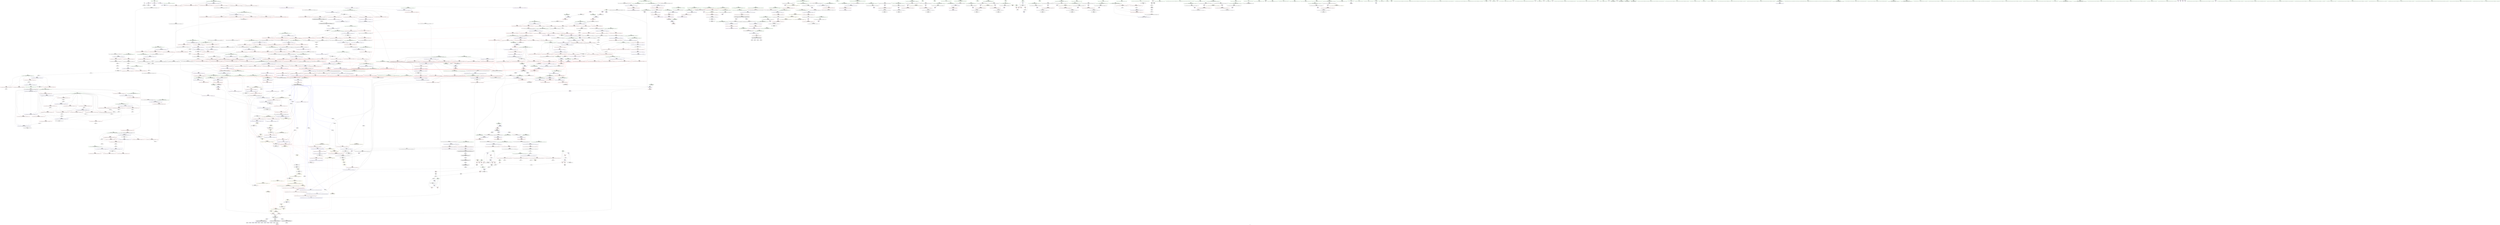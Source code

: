 digraph "SVFG" {
	label="SVFG";

	Node0x55c556ffe610 [shape=record,color=grey,label="{NodeID: 0\nNullPtr}"];
	Node0x55c556ffe610 -> Node0x55c557061060[style=solid];
	Node0x55c556ffe610 -> Node0x55c55707c1c0[style=solid];
	Node0x55c55716a540 [shape=record,color=black,label="{NodeID: 1882\n580 = PHI(516, )\n1st arg _ZSt11__make_heapIPiN9__gnu_cxx5__ops15_Iter_comp_iterISt7greaterIiEEEEvT_S7_RT0_ }"];
	Node0x55c55716a540 -> Node0x55c55707eb60[style=solid];
	Node0x55c5570690e0 [shape=record,color=blue,label="{NodeID: 775\n864\<--856\n__value.addr\<--__value\n_ZSt11__push_heapIPiliN9__gnu_cxx5__ops14_Iter_comp_valISt7greaterIiEEEEvT_T0_S8_T1_RT2_\n|{|<s2>63}}"];
	Node0x55c5570690e0 -> Node0x55c557075650[style=dashed];
	Node0x55c5570690e0 -> Node0x55c557075720[style=dashed];
	Node0x55c5570690e0:s2 -> Node0x55c5570f6d10[style=dashed,color=red];
	Node0x55c55705fc80 [shape=record,color=red,label="{NodeID: 443\n381\<--371\n\<--__last.addr\n_ZSt22__final_insertion_sortIPiN9__gnu_cxx5__ops15_Iter_comp_iterISt7greaterIiEEEEvT_S7_T0_\n}"];
	Node0x55c55705fc80 -> Node0x55c5570629f0[style=solid];
	Node0x55c557053e90 [shape=record,color=green,label="{NodeID: 111\n550\<--551\n__first.addr\<--__first.addr_field_insensitive\n_ZSt11__sort_heapIPiN9__gnu_cxx5__ops15_Iter_comp_iterISt7greaterIiEEEEvT_S7_RT0_\n}"];
	Node0x55c557053e90 -> Node0x55c5570712e0[style=solid];
	Node0x55c557053e90 -> Node0x55c5570713b0[style=solid];
	Node0x55c557053e90 -> Node0x55c55707e750[style=solid];
	Node0x55c557176830 [shape=record,color=black,label="{NodeID: 1993\n650 = PHI(502, 727, 968, 968, 968, 968, 968, 1037, 1037, 1129, )\n0th arg _ZN9__gnu_cxx5__ops15_Iter_comp_iterISt7greaterIiEEclIPiS6_EEbT_T0_ }"];
	Node0x55c557176830 -> Node0x55c55707f110[style=solid];
	Node0x55c557075580 [shape=record,color=red,label="{NodeID: 554\n903\<--868\n\<--__parent\n_ZSt11__push_heapIPiliN9__gnu_cxx5__ops14_Iter_comp_valISt7greaterIiEEEEvT_T0_S8_T1_RT2_\n}"];
	Node0x55c557075580 -> Node0x55c557069420[style=solid];
	Node0x55c5570a9640 [shape=record,color=grey,label="{NodeID: 1329\n116 = cmp(114, 115, )\n}"];
	Node0x55c557058510 [shape=record,color=green,label="{NodeID: 222\n1380\<--1381\n__last.addr\<--__last.addr_field_insensitive\n_ZNSt20__copy_move_backwardILb1ELb1ESt26random_access_iterator_tagE13__copy_move_bIiEEPT_PKS3_S6_S4_\n}"];
	Node0x55c557058510 -> Node0x55c55707a860[style=solid];
	Node0x55c557058510 -> Node0x55c55706c5b0[style=solid];
	Node0x55c55707afb0 [shape=record,color=red,label="{NodeID: 665\n1438\<--1430\n\<--__it.addr\n_ZN9__gnu_cxx5__ops14_Val_comp_iterISt7greaterIiEEclIiPiEEbRT_T0_\n|{<s0>110}}"];
	Node0x55c55707afb0:s0 -> Node0x55c5571755b0[style=solid,color=red];
	Node0x55c5570661c0 [shape=record,color=purple,label="{NodeID: 333\n391\<--390\nadd.ptr\<--\n_ZSt22__final_insertion_sortIPiN9__gnu_cxx5__ops15_Iter_comp_iterISt7greaterIiEEEEvT_S7_T0_\n|{<s0>29}}"];
	Node0x55c5570661c0:s0 -> Node0x55c557169b90[style=solid,color=red];
	Node0x55c55704fe00 [shape=record,color=green,label="{NodeID: 1\n7\<--1\n__dso_handle\<--dummyObj\nGlob }"];
	Node0x55c55716a680 [shape=record,color=black,label="{NodeID: 1883\n581 = PHI(502, )\n2nd arg _ZSt11__make_heapIPiN9__gnu_cxx5__ops15_Iter_comp_iterISt7greaterIiEEEEvT_S7_RT0_ }"];
	Node0x55c55716a680 -> Node0x55c55707ec30[style=solid];
	Node0x55c5570691b0 [shape=record,color=blue,label="{NodeID: 776\n866\<--857\n__comp.addr\<--__comp\n_ZSt11__push_heapIPiliN9__gnu_cxx5__ops14_Iter_comp_valISt7greaterIiEEEEvT_T0_S8_T1_RT2_\n}"];
	Node0x55c5570691b0 -> Node0x55c557075310[style=dashed];
	Node0x55c55705fd50 [shape=record,color=red,label="{NodeID: 444\n400\<--371\n\<--__last.addr\n_ZSt22__final_insertion_sortIPiN9__gnu_cxx5__ops15_Iter_comp_iterISt7greaterIiEEEEvT_S7_T0_\n|{<s0>31}}"];
	Node0x55c55705fd50:s0 -> Node0x55c55715e5a0[style=solid,color=red];
	Node0x55c557053f60 [shape=record,color=green,label="{NodeID: 112\n552\<--553\n__last.addr\<--__last.addr_field_insensitive\n_ZSt11__sort_heapIPiN9__gnu_cxx5__ops15_Iter_comp_iterISt7greaterIiEEEEvT_S7_RT0_\n}"];
	Node0x55c557053f60 -> Node0x55c557071480[style=solid];
	Node0x55c557053f60 -> Node0x55c557071550[style=solid];
	Node0x55c557053f60 -> Node0x55c557071620[style=solid];
	Node0x55c557053f60 -> Node0x55c5570716f0[style=solid];
	Node0x55c557053f60 -> Node0x55c55707e820[style=solid];
	Node0x55c557053f60 -> Node0x55c55707e9c0[style=solid];
	Node0x55c557176e20 [shape=record,color=black,label="{NodeID: 1994\n651 = PHI(527, 764, 982, 986, 996, 1010, 1018, 1050, 1062, 1160, )\n1st arg _ZN9__gnu_cxx5__ops15_Iter_comp_iterISt7greaterIiEEclIPiS6_EEbT_T0_ }"];
	Node0x55c557176e20 -> Node0x55c55707f1e0[style=solid];
	Node0x55c557075650 [shape=record,color=red,label="{NodeID: 555\n898\<--897\n\<--call2\n_ZSt11__push_heapIPiliN9__gnu_cxx5__ops14_Iter_comp_valISt7greaterIiEEEEvT_T0_S8_T1_RT2_\n}"];
	Node0x55c557075650 -> Node0x55c557069350[style=solid];
	Node0x55c5570a97c0 [shape=record,color=grey,label="{NodeID: 1330\n387 = cmp(386, 305, )\n}"];
	Node0x55c5570585e0 [shape=record,color=green,label="{NodeID: 223\n1382\<--1383\n__result.addr\<--__result.addr_field_insensitive\n_ZNSt20__copy_move_backwardILb1ELb1ESt26random_access_iterator_tagE13__copy_move_bIiEEPT_PKS3_S6_S4_\n}"];
	Node0x55c5570585e0 -> Node0x55c55707a930[style=solid];
	Node0x55c5570585e0 -> Node0x55c55707aa00[style=solid];
	Node0x55c5570585e0 -> Node0x55c55706c680[style=solid];
	Node0x55c55707b080 [shape=record,color=red,label="{NodeID: 666\n1450\<--1444\nthis1\<--this.addr\n_ZN9__gnu_cxx5__ops14_Val_comp_iterISt7greaterIiEEC2EONS0_15_Iter_comp_iterIS3_EE\n}"];
	Node0x55c55707b080 -> Node0x55c557068580[style=solid];
	Node0x55c557066290 [shape=record,color=purple,label="{NodeID: 334\n1489\<--392\noffset_0\<--\n}"];
	Node0x55c557066290 -> Node0x55c55707d980[style=solid];
	Node0x55c55704fe90 [shape=record,color=green,label="{NodeID: 2\n8\<--1\n.str\<--dummyObj\nGlob }"];
	Node0x55c55716a7c0 [shape=record,color=black,label="{NodeID: 1884\n1375 = PHI(1360, )\n0th arg _ZNSt20__copy_move_backwardILb1ELb1ESt26random_access_iterator_tagE13__copy_move_bIiEEPT_PKS3_S6_S4_ }"];
	Node0x55c55716a7c0 -> Node0x55c55706c4e0[style=solid];
	Node0x55c557069280 [shape=record,color=blue,label="{NodeID: 777\n868\<--877\n__parent\<--div\n_ZSt11__push_heapIPiliN9__gnu_cxx5__ops14_Iter_comp_valISt7greaterIiEEEEvT_T0_S8_T1_RT2_\n}"];
	Node0x55c557069280 -> Node0x55c5570e39d0[style=dashed];
	Node0x55c55705fe20 [shape=record,color=red,label="{NodeID: 445\n409\<--371\n\<--__last.addr\n_ZSt22__final_insertion_sortIPiN9__gnu_cxx5__ops15_Iter_comp_iterISt7greaterIiEEEEvT_S7_T0_\n|{<s0>33}}"];
	Node0x55c55705fe20:s0 -> Node0x55c557169b90[style=solid,color=red];
	Node0x55c557054030 [shape=record,color=green,label="{NodeID: 113\n554\<--555\n__comp.addr\<--__comp.addr_field_insensitive\n_ZSt11__sort_heapIPiN9__gnu_cxx5__ops15_Iter_comp_iterISt7greaterIiEEEEvT_S7_RT0_\n}"];
	Node0x55c557054030 -> Node0x55c5570717c0[style=solid];
	Node0x55c557054030 -> Node0x55c55707e8f0[style=solid];
	Node0x55c5571771a0 [shape=record,color=black,label="{NodeID: 1995\n652 = PHI(528, 768, 983, 987, 997, 1011, 1019, 1051, 1063, 1161, )\n2nd arg _ZN9__gnu_cxx5__ops15_Iter_comp_iterISt7greaterIiEEclIPiS6_EEbT_T0_ }"];
	Node0x55c5571771a0 -> Node0x55c55707f2b0[style=solid];
	Node0x55c557075720 [shape=record,color=red,label="{NodeID: 556\n911\<--910\n\<--call6\n_ZSt11__push_heapIPiliN9__gnu_cxx5__ops14_Iter_comp_valISt7greaterIiEEEEvT_T0_S8_T1_RT2_\n}"];
	Node0x55c557075720 -> Node0x55c5570695c0[style=solid];
	Node0x55c5570a9940 [shape=record,color=grey,label="{NodeID: 1331\n90 = cmp(88, 89, )\n}"];
	Node0x55c5570586b0 [shape=record,color=green,label="{NodeID: 224\n1384\<--1385\n_Num\<--_Num_field_insensitive\n_ZNSt20__copy_move_backwardILb1ELb1ESt26random_access_iterator_tagE13__copy_move_bIiEEPT_PKS3_S6_S4_\n}"];
	Node0x55c5570586b0 -> Node0x55c55707aad0[style=solid];
	Node0x55c5570586b0 -> Node0x55c55707aba0[style=solid];
	Node0x55c5570586b0 -> Node0x55c55707ac70[style=solid];
	Node0x55c5570586b0 -> Node0x55c55707ad40[style=solid];
	Node0x55c5570586b0 -> Node0x55c55706c750[style=solid];
	Node0x55c55707b150 [shape=record,color=red,label="{NodeID: 667\n1452\<--1446\n\<--__comp.addr\n_ZN9__gnu_cxx5__ops14_Val_comp_iterISt7greaterIiEEC2EONS0_15_Iter_comp_iterIS3_EE\n}"];
	Node0x55c55707b150 -> Node0x55c557068650[style=solid];
	Node0x55c557066360 [shape=record,color=purple,label="{NodeID: 335\n1490\<--393\noffset_0\<--\n}"];
	Node0x55c557066360 -> Node0x55c55707b700[style=solid];
	Node0x55c557050140 [shape=record,color=green,label="{NodeID: 3\n10\<--1\n.str.1\<--dummyObj\nGlob }"];
	Node0x55c55716a900 [shape=record,color=black,label="{NodeID: 1885\n1376 = PHI(1361, )\n1st arg _ZNSt20__copy_move_backwardILb1ELb1ESt26random_access_iterator_tagE13__copy_move_bIiEEPT_PKS3_S6_S4_ }"];
	Node0x55c55716a900 -> Node0x55c55706c5b0[style=solid];
	Node0x55c557069350 [shape=record,color=blue,label="{NodeID: 778\n901\<--898\nadd.ptr3\<--\n_ZSt11__push_heapIPiliN9__gnu_cxx5__ops14_Iter_comp_valISt7greaterIiEEEEvT_T0_S8_T1_RT2_\n}"];
	Node0x55c557069350 -> Node0x55c5570e2fd0[style=dashed];
	Node0x55c55705fef0 [shape=record,color=red,label="{NodeID: 446\n433\<--422\n\<--__first.addr\n_ZSt14__partial_sortIPiN9__gnu_cxx5__ops15_Iter_comp_iterISt7greaterIiEEEEvT_S7_S7_T0_\n|{<s0>35}}"];
	Node0x55c55705fef0:s0 -> Node0x55c55716e310[style=solid,color=red];
	Node0x55c557054100 [shape=record,color=green,label="{NodeID: 114\n582\<--583\n__first.addr\<--__first.addr_field_insensitive\n_ZSt11__make_heapIPiN9__gnu_cxx5__ops15_Iter_comp_iterISt7greaterIiEEEEvT_S7_RT0_\n}"];
	Node0x55c557054100 -> Node0x55c557071890[style=solid];
	Node0x55c557054100 -> Node0x55c557071960[style=solid];
	Node0x55c557054100 -> Node0x55c557071a30[style=solid];
	Node0x55c557054100 -> Node0x55c557071b00[style=solid];
	Node0x55c557054100 -> Node0x55c55707ea90[style=solid];
	Node0x55c557177520 [shape=record,color=black,label="{NodeID: 1996\n1260 = PHI(1180, 1223, )\n0th arg _ZSt25__unguarded_linear_insertIPiN9__gnu_cxx5__ops14_Val_comp_iterISt7greaterIiEEEEvT_T0_ }"];
	Node0x55c557177520 -> Node0x55c55706b710[style=solid];
	Node0x55c5570757f0 [shape=record,color=red,label="{NodeID: 557\n922\<--919\n\<--__t.addr\n_ZSt4moveIRSt7greaterIiEEONSt16remove_referenceIT_E4typeEOS4_\n}"];
	Node0x55c5570757f0 -> Node0x55c557063f10[style=solid];
	Node0x55c5570a9ac0 [shape=record,color=grey,label="{NodeID: 1332\n1072 = cmp(1070, 1071, )\n}"];
	Node0x55c557058780 [shape=record,color=green,label="{NodeID: 225\n1409\<--1410\nllvm.memmove.p0i8.p0i8.i64\<--llvm.memmove.p0i8.p0i8.i64_field_insensitive\n}"];
	Node0x55c55707b220 [shape=record,color=red,label="{NodeID: 668\n1463\<--1460\nthis1\<--this.addr\n_ZN9__gnu_cxx5__ops15_Iter_comp_iterISt7greaterIiEEC2ES3_\n}"];
	Node0x55c55707b220 -> Node0x55c557068720[style=solid];
	Node0x55c557066430 [shape=record,color=purple,label="{NodeID: 336\n399\<--398\nadd.ptr1\<--\n_ZSt22__final_insertion_sortIPiN9__gnu_cxx5__ops15_Iter_comp_iterISt7greaterIiEEEEvT_S7_T0_\n|{<s0>31}}"];
	Node0x55c557066430:s0 -> Node0x55c55715e670[style=solid,color=red];
	Node0x55c5570501d0 [shape=record,color=green,label="{NodeID: 4\n12\<--1\n_ZSt4cout\<--dummyObj\nGlob }"];
	Node0x55c55716aa40 [shape=record,color=black,label="{NodeID: 1886\n1377 = PHI(1362, )\n2nd arg _ZNSt20__copy_move_backwardILb1ELb1ESt26random_access_iterator_tagE13__copy_move_bIiEEPT_PKS3_S6_S4_ }"];
	Node0x55c55716aa40 -> Node0x55c55706c680[style=solid];
	Node0x55c557069420 [shape=record,color=blue,label="{NodeID: 779\n860\<--903\n__holeIndex.addr\<--\n_ZSt11__push_heapIPiliN9__gnu_cxx5__ops14_Iter_comp_valISt7greaterIiEEEEvT_T0_S8_T1_RT2_\n}"];
	Node0x55c557069420 -> Node0x55c5570750a0[style=dashed];
	Node0x55c557069420 -> Node0x55c5570e34d0[style=dashed];
	Node0x55c55705ffc0 [shape=record,color=red,label="{NodeID: 447\n442\<--422\n\<--__first.addr\n_ZSt14__partial_sortIPiN9__gnu_cxx5__ops15_Iter_comp_iterISt7greaterIiEEEEvT_S7_S7_T0_\n|{<s0>36}}"];
	Node0x55c55705ffc0:s0 -> Node0x55c55716c490[style=solid,color=red];
	Node0x55c557058bc0 [shape=record,color=green,label="{NodeID: 115\n584\<--585\n__last.addr\<--__last.addr_field_insensitive\n_ZSt11__make_heapIPiN9__gnu_cxx5__ops15_Iter_comp_iterISt7greaterIiEEEEvT_S7_RT0_\n}"];
	Node0x55c557058bc0 -> Node0x55c557071bd0[style=solid];
	Node0x55c557058bc0 -> Node0x55c557071ca0[style=solid];
	Node0x55c557058bc0 -> Node0x55c55707eb60[style=solid];
	Node0x55c557177670 [shape=record,color=black,label="{NodeID: 1997\n925 = PHI(884, )\n0th arg _ZN9__gnu_cxx5__ops14_Iter_comp_valISt7greaterIiEEclIPiiEEbT_RT0_ }"];
	Node0x55c557177670 -> Node0x55c557069760[style=solid];
	Node0x55c5570758c0 [shape=record,color=red,label="{NodeID: 558\n937\<--928\nthis1\<--this.addr\n_ZN9__gnu_cxx5__ops14_Iter_comp_valISt7greaterIiEEclIPiiEEbT_RT0_\n}"];
	Node0x55c5570758c0 -> Node0x55c5570676e0[style=solid];
	Node0x55c5570a9c40 [shape=record,color=grey,label="{NodeID: 1333\n605 = cmp(604, 239, )\n}"];
	Node0x55c557058880 [shape=record,color=green,label="{NodeID: 226\n1426\<--1427\nthis.addr\<--this.addr_field_insensitive\n_ZN9__gnu_cxx5__ops14_Val_comp_iterISt7greaterIiEEclIiPiEEbRT_T0_\n}"];
	Node0x55c557058880 -> Node0x55c55707ae10[style=solid];
	Node0x55c557058880 -> Node0x55c55706c8f0[style=solid];
	Node0x55c55707b2f0 [shape=record,color=red,label="{NodeID: 669\n1476\<--1475\ndummyVal\<--offset_0\n_ZSt6__sortIPiN9__gnu_cxx5__ops15_Iter_comp_iterISt7greaterIiEEEEvT_S7_T0_\n}"];
	Node0x55c55707b2f0 -> Node0x55c55707ce20[style=solid];
	Node0x55c557066500 [shape=record,color=purple,label="{NodeID: 337\n1492\<--401\noffset_0\<--\n}"];
	Node0x55c557066500 -> Node0x55c55707da50[style=solid];
	Node0x55c557050290 [shape=record,color=green,label="{NodeID: 5\n13\<--1\n.str.2\<--dummyObj\nGlob }"];
	Node0x55c55716ab80 [shape=record,color=black,label="{NodeID: 1887\n208 = PHI(184, )\n0th arg _ZSt6__sortIPiN9__gnu_cxx5__ops15_Iter_comp_iterISt7greaterIiEEEEvT_S7_T0_ }"];
	Node0x55c55716ab80 -> Node0x55c55707cc80[style=solid];
	Node0x55c5570694f0 [shape=record,color=blue,label="{NodeID: 780\n868\<--907\n__parent\<--div5\n_ZSt11__push_heapIPiliN9__gnu_cxx5__ops14_Iter_comp_valISt7greaterIiEEEEvT_T0_S8_T1_RT2_\n}"];
	Node0x55c5570694f0 -> Node0x55c5570e39d0[style=dashed];
	Node0x55c557060090 [shape=record,color=red,label="{NodeID: 448\n434\<--424\n\<--__middle.addr\n_ZSt14__partial_sortIPiN9__gnu_cxx5__ops15_Iter_comp_iterISt7greaterIiEEEEvT_S7_S7_T0_\n|{<s0>35}}"];
	Node0x55c557060090:s0 -> Node0x55c55716e420[style=solid,color=red];
	Node0x55c557058c90 [shape=record,color=green,label="{NodeID: 116\n586\<--587\n__comp.addr\<--__comp.addr_field_insensitive\n_ZSt11__make_heapIPiN9__gnu_cxx5__ops15_Iter_comp_iterISt7greaterIiEEEEvT_S7_RT0_\n}"];
	Node0x55c557058c90 -> Node0x55c557071d70[style=solid];
	Node0x55c557058c90 -> Node0x55c55707ec30[style=solid];
	Node0x55c557177780 [shape=record,color=black,label="{NodeID: 1998\n926 = PHI(887, )\n1st arg _ZN9__gnu_cxx5__ops14_Iter_comp_valISt7greaterIiEEclIPiiEEbT_RT0_ }"];
	Node0x55c557177780 -> Node0x55c557069830[style=solid];
	Node0x55c557075990 [shape=record,color=red,label="{NodeID: 559\n939\<--930\n\<--__it.addr\n_ZN9__gnu_cxx5__ops14_Iter_comp_valISt7greaterIiEEclIPiiEEbT_RT0_\n|{<s0>66}}"];
	Node0x55c557075990:s0 -> Node0x55c5571753f0[style=solid,color=red];
	Node0x55c5570a9dc0 [shape=record,color=grey,label="{NodeID: 1334\n82 = cmp(80, 81, )\n}"];
	Node0x55c557058950 [shape=record,color=green,label="{NodeID: 227\n1428\<--1429\n__val.addr\<--__val.addr_field_insensitive\n_ZN9__gnu_cxx5__ops14_Val_comp_iterISt7greaterIiEEclIiPiEEbRT_T0_\n}"];
	Node0x55c557058950 -> Node0x55c55707aee0[style=solid];
	Node0x55c557058950 -> Node0x55c55706c9c0[style=solid];
	Node0x55c55707b3c0 [shape=record,color=red,label="{NodeID: 670\n1479\<--1478\ndummyVal\<--offset_0\n_ZSt6__sortIPiN9__gnu_cxx5__ops15_Iter_comp_iterISt7greaterIiEEEEvT_S7_T0_\n}"];
	Node0x55c55707b3c0 -> Node0x55c55707cef0[style=solid];
	Node0x55c5570665d0 [shape=record,color=purple,label="{NodeID: 338\n1493\<--402\noffset_0\<--\n}"];
	Node0x55c5570665d0 -> Node0x55c55707b7d0[style=solid];
	Node0x55c557050b30 [shape=record,color=green,label="{NodeID: 6\n15\<--1\n.str.3\<--dummyObj\nGlob }"];
	Node0x55c55716acc0 [shape=record,color=black,label="{NodeID: 1888\n209 = PHI(185, )\n1st arg _ZSt6__sortIPiN9__gnu_cxx5__ops15_Iter_comp_iterISt7greaterIiEEEEvT_S7_T0_ }"];
	Node0x55c55716acc0 -> Node0x55c55707cd50[style=solid];
	Node0x55c5570695c0 [shape=record,color=blue,label="{NodeID: 781\n914\<--911\nadd.ptr7\<--\n_ZSt11__push_heapIPiliN9__gnu_cxx5__ops14_Iter_comp_valISt7greaterIiEEEEvT_T0_S8_T1_RT2_\n|{<s0>61}}"];
	Node0x55c5570695c0:s0 -> Node0x55c5571192a0[style=dashed,color=blue];
	Node0x55c557060160 [shape=record,color=red,label="{NodeID: 449\n443\<--424\n\<--__middle.addr\n_ZSt14__partial_sortIPiN9__gnu_cxx5__ops15_Iter_comp_iterISt7greaterIiEEEEvT_S7_S7_T0_\n|{<s0>36}}"];
	Node0x55c557060160:s0 -> Node0x55c55716c5a0[style=solid,color=red];
	Node0x55c557058d60 [shape=record,color=green,label="{NodeID: 117\n588\<--589\n__len\<--__len_field_insensitive\n_ZSt11__make_heapIPiN9__gnu_cxx5__ops15_Iter_comp_iterISt7greaterIiEEEEvT_S7_RT0_\n}"];
	Node0x55c557058d60 -> Node0x55c557071e40[style=solid];
	Node0x55c557058d60 -> Node0x55c557071f10[style=solid];
	Node0x55c557058d60 -> Node0x55c55707ed00[style=solid];
	Node0x55c557177890 [shape=record,color=black,label="{NodeID: 1999\n927 = PHI(864, )\n2nd arg _ZN9__gnu_cxx5__ops14_Iter_comp_valISt7greaterIiEEclIPiiEEbT_RT0_ }"];
	Node0x55c557177890 -> Node0x55c557069900[style=solid];
	Node0x55c557075a60 [shape=record,color=red,label="{NodeID: 560\n940\<--932\n\<--__val.addr\n_ZN9__gnu_cxx5__ops14_Iter_comp_valISt7greaterIiEEclIPiiEEbT_RT0_\n|{<s0>66}}"];
	Node0x55c557075a60:s0 -> Node0x55c5571755b0[style=solid,color=red];
	Node0x55c5570a9f40 [shape=record,color=grey,label="{NodeID: 1335\n1149 = cmp(1147, 1148, )\n}"];
	Node0x55c557058a20 [shape=record,color=green,label="{NodeID: 228\n1430\<--1431\n__it.addr\<--__it.addr_field_insensitive\n_ZN9__gnu_cxx5__ops14_Val_comp_iterISt7greaterIiEEclIiPiEEbRT_T0_\n}"];
	Node0x55c557058a20 -> Node0x55c55707afb0[style=solid];
	Node0x55c557058a20 -> Node0x55c55706ca90[style=solid];
	Node0x55c55707b490 [shape=record,color=red,label="{NodeID: 671\n1482\<--1481\ndummyVal\<--offset_0\n_ZSt16__introsort_loopIPilN9__gnu_cxx5__ops15_Iter_comp_iterISt7greaterIiEEEEvT_S7_T0_T1_\n}"];
	Node0x55c55707b490 -> Node0x55c55707d230[style=solid];
	Node0x55c5570666a0 [shape=record,color=purple,label="{NodeID: 339\n1495\<--410\noffset_0\<--\n}"];
	Node0x55c5570666a0 -> Node0x55c55707db20[style=solid];
	Node0x55c557050bc0 [shape=record,color=green,label="{NodeID: 7\n18\<--1\n\<--dummyObj\nCan only get source location for instruction, argument, global var or function.}"];
	Node0x55c55716ae00 [shape=record,color=black,label="{NodeID: 1889\n671 = PHI(533, 571, )\n0th arg _ZSt10__pop_heapIPiN9__gnu_cxx5__ops15_Iter_comp_iterISt7greaterIiEEEEvT_S7_S7_RT0_ }"];
	Node0x55c55716ae00 -> Node0x55c55707f380[style=solid];
	Node0x55c557069690 [shape=record,color=blue,label="{NodeID: 782\n919\<--918\n__t.addr\<--__t\n_ZSt4moveIRSt7greaterIiEEONSt16remove_referenceIT_E4typeEOS4_\n}"];
	Node0x55c557069690 -> Node0x55c5570757f0[style=dashed];
	Node0x55c557060230 [shape=record,color=red,label="{NodeID: 450\n435\<--426\n\<--__last.addr\n_ZSt14__partial_sortIPiN9__gnu_cxx5__ops15_Iter_comp_iterISt7greaterIiEEEEvT_S7_S7_T0_\n|{<s0>35}}"];
	Node0x55c557060230:s0 -> Node0x55c557177b30[style=solid,color=red];
	Node0x55c557058e30 [shape=record,color=green,label="{NodeID: 118\n590\<--591\n__parent\<--__parent_field_insensitive\n_ZSt11__make_heapIPiN9__gnu_cxx5__ops15_Iter_comp_iterISt7greaterIiEEEEvT_S7_RT0_\n}"];
	Node0x55c557058e30 -> Node0x55c557071fe0[style=solid];
	Node0x55c557058e30 -> Node0x55c5570720b0[style=solid];
	Node0x55c557058e30 -> Node0x55c557072180[style=solid];
	Node0x55c557058e30 -> Node0x55c557072250[style=solid];
	Node0x55c557058e30 -> Node0x55c55707edd0[style=solid];
	Node0x55c557058e30 -> Node0x55c55707f040[style=solid];
	Node0x55c5571779a0 [shape=record,color=black,label="{NodeID: 2000\n1368 = PHI(1324, 1328, 1330, )\n0th arg _ZSt12__niter_baseIPiET_S1_ }"];
	Node0x55c5571779a0 -> Node0x55c55706c410[style=solid];
	Node0x55c557075b30 [shape=record,color=red,label="{NodeID: 561\n956\<--947\nthis1\<--this.addr\n_ZNKSt7greaterIiEclERKiS2_\n}"];
	Node0x55c5570aa0c0 [shape=record,color=grey,label="{NodeID: 1336\n641 = cmp(640, 111, )\n}"];
	Node0x55c557058af0 [shape=record,color=green,label="{NodeID: 229\n1444\<--1445\nthis.addr\<--this.addr_field_insensitive\n_ZN9__gnu_cxx5__ops14_Val_comp_iterISt7greaterIiEEC2EONS0_15_Iter_comp_iterIS3_EE\n}"];
	Node0x55c557058af0 -> Node0x55c55707b080[style=solid];
	Node0x55c557058af0 -> Node0x55c557088410[style=solid];
	Node0x55c55707b560 [shape=record,color=red,label="{NodeID: 672\n1485\<--1484\ndummyVal\<--offset_0\n_ZSt16__introsort_loopIPilN9__gnu_cxx5__ops15_Iter_comp_iterISt7greaterIiEEEEvT_S7_T0_T1_\n}"];
	Node0x55c55707b560 -> Node0x55c55707d3d0[style=solid];
	Node0x55c557066770 [shape=record,color=purple,label="{NodeID: 340\n1496\<--411\noffset_0\<--\n}"];
	Node0x55c557066770 -> Node0x55c55707b8a0[style=solid];
	Node0x55c557050c50 [shape=record,color=green,label="{NodeID: 8\n72\<--1\n\<--dummyObj\nCan only get source location for instruction, argument, global var or function.}"];
	Node0x55c55716b010 [shape=record,color=black,label="{NodeID: 1890\n672 = PHI(534, 572, )\n1st arg _ZSt10__pop_heapIPiN9__gnu_cxx5__ops15_Iter_comp_iterISt7greaterIiEEEEvT_S7_S7_RT0_ }"];
	Node0x55c55716b010 -> Node0x55c55707f450[style=solid];
	Node0x55c557069760 [shape=record,color=blue,label="{NodeID: 783\n928\<--925\nthis.addr\<--this\n_ZN9__gnu_cxx5__ops14_Iter_comp_valISt7greaterIiEEclIPiiEEbT_RT0_\n}"];
	Node0x55c557069760 -> Node0x55c5570758c0[style=dashed];
	Node0x55c557081850 [shape=record,color=yellow,style=double,label="{NodeID: 1558\n77V_1 = ENCHI(MR_77V_0)\npts\{4210000 \}\nFun[_ZSt11__sort_heapIPiN9__gnu_cxx5__ops15_Iter_comp_iterISt7greaterIiEEEEvT_S7_RT0_]|{<s0>44}}"];
	Node0x55c557081850:s0 -> Node0x55c5570fa0c0[style=dashed,color=red];
	Node0x55c557060300 [shape=record,color=red,label="{NodeID: 451\n465\<--453\n\<--__first.addr\n_ZSt27__unguarded_partition_pivotIPiN9__gnu_cxx5__ops15_Iter_comp_iterISt7greaterIiEEEET_S7_S7_T0_\n}"];
	Node0x55c557060300 -> Node0x55c5570688c0[style=solid];
	Node0x55c557058f00 [shape=record,color=green,label="{NodeID: 119\n592\<--593\n__value\<--__value_field_insensitive\n_ZSt11__make_heapIPiN9__gnu_cxx5__ops15_Iter_comp_iterISt7greaterIiEEEEvT_S7_RT0_\n|{|<s1>46}}"];
	Node0x55c557058f00 -> Node0x55c55707eea0[style=solid];
	Node0x55c557058f00:s1 -> Node0x55c55716d460[style=solid,color=red];
	Node0x55c557177b30 [shape=record,color=black,label="{NodeID: 2001\n501 = PHI(435, )\n2nd arg _ZSt13__heap_selectIPiN9__gnu_cxx5__ops15_Iter_comp_iterISt7greaterIiEEEEvT_S7_S7_T0_ }"];
	Node0x55c557177b30 -> Node0x55c55707e4e0[style=solid];
	Node0x55c557075c00 [shape=record,color=red,label="{NodeID: 562\n957\<--949\n\<--__x.addr\n_ZNKSt7greaterIiEclERKiS2_\n}"];
	Node0x55c557075c00 -> Node0x55c557075da0[style=solid];
	Node0x55c5570aa240 [shape=record,color=grey,label="{NodeID: 1337\n304 = cmp(303, 305, )\n}"];
	Node0x55c557060cf0 [shape=record,color=green,label="{NodeID: 230\n1446\<--1447\n__comp.addr\<--__comp.addr_field_insensitive\n_ZN9__gnu_cxx5__ops14_Val_comp_iterISt7greaterIiEEC2EONS0_15_Iter_comp_iterIS3_EE\n}"];
	Node0x55c557060cf0 -> Node0x55c55707b150[style=solid];
	Node0x55c557060cf0 -> Node0x55c5570884e0[style=solid];
	Node0x55c55707b630 [shape=record,color=red,label="{NodeID: 673\n1488\<--1487\ndummyVal\<--offset_0\n_ZSt16__introsort_loopIPilN9__gnu_cxx5__ops15_Iter_comp_iterISt7greaterIiEEEEvT_S7_T0_T1_\n}"];
	Node0x55c55707b630 -> Node0x55c55707d570[style=solid];
	Node0x55c5570f5df0 [shape=record,color=yellow,style=double,label="{NodeID: 1448\n47V_1 = ENCHI(MR_47V_0)\npts\{2790000 \}\nFun[_ZSt16__introsort_loopIPilN9__gnu_cxx5__ops15_Iter_comp_iterISt7greaterIiEEEEvT_S7_T0_T1_]}"];
	Node0x55c5570f5df0 -> Node0x55c55707b490[style=dashed];
	Node0x55c5570f5df0 -> Node0x55c55707b560[style=dashed];
	Node0x55c5570f5df0 -> Node0x55c55707b630[style=dashed];
	Node0x55c557066840 [shape=record,color=purple,label="{NodeID: 341\n1498\<--436\noffset_0\<--\n}"];
	Node0x55c557066840 -> Node0x55c55707de60[style=solid];
	Node0x55c557050d10 [shape=record,color=green,label="{NodeID: 9\n78\<--1\n\<--dummyObj\nCan only get source location for instruction, argument, global var or function.}"];
	Node0x55c55716b190 [shape=record,color=black,label="{NodeID: 1891\n673 = PHI(535, 573, )\n2nd arg _ZSt10__pop_heapIPiN9__gnu_cxx5__ops15_Iter_comp_iterISt7greaterIiEEEEvT_S7_S7_RT0_ }"];
	Node0x55c55716b190 -> Node0x55c55707f520[style=solid];
	Node0x55c557069830 [shape=record,color=blue,label="{NodeID: 784\n930\<--926\n__it.addr\<--__it\n_ZN9__gnu_cxx5__ops14_Iter_comp_valISt7greaterIiEEclIPiiEEbT_RT0_\n}"];
	Node0x55c557069830 -> Node0x55c557075990[style=dashed];
	Node0x55c5570603d0 [shape=record,color=red,label="{NodeID: 452\n467\<--453\n\<--__first.addr\n_ZSt27__unguarded_partition_pivotIPiN9__gnu_cxx5__ops15_Iter_comp_iterISt7greaterIiEEEET_S7_S7_T0_\n}"];
	Node0x55c5570603d0 -> Node0x55c557063140[style=solid];
	Node0x55c557058fd0 [shape=record,color=green,label="{NodeID: 120\n594\<--595\nagg.tmp\<--agg.tmp_field_insensitive\n_ZSt11__make_heapIPiN9__gnu_cxx5__ops15_Iter_comp_iterISt7greaterIiEEEEvT_S7_RT0_\n}"];
	Node0x55c557058fd0 -> Node0x55c557063480[style=solid];
	Node0x55c557177c40 [shape=record,color=black,label="{NodeID: 2002\n1423 = PHI(1261, )\n0th arg _ZN9__gnu_cxx5__ops14_Val_comp_iterISt7greaterIiEEclIiPiEEbRT_T0_ }"];
	Node0x55c557177c40 -> Node0x55c55706c8f0[style=solid];
	Node0x55c557075cd0 [shape=record,color=red,label="{NodeID: 563\n959\<--951\n\<--__y.addr\n_ZNKSt7greaterIiEclERKiS2_\n}"];
	Node0x55c557075cd0 -> Node0x55c557075e70[style=solid];
	Node0x55c5570aa3c0 [shape=record,color=grey,label="{NodeID: 1338\n566 = cmp(565, 243, )\n}"];
	Node0x55c557060dc0 [shape=record,color=green,label="{NodeID: 231\n1458\<--1459\n__comp\<--__comp_field_insensitive\n_ZN9__gnu_cxx5__ops15_Iter_comp_iterISt7greaterIiEEC2ES3_\n|{<s0>112}}"];
	Node0x55c557060dc0:s0 -> Node0x55c55716c9d0[style=solid,color=red];
	Node0x55c55707b700 [shape=record,color=red,label="{NodeID: 674\n1491\<--1490\ndummyVal\<--offset_0\n_ZSt22__final_insertion_sortIPiN9__gnu_cxx5__ops15_Iter_comp_iterISt7greaterIiEEEEvT_S7_T0_\n}"];
	Node0x55c55707b700 -> Node0x55c55707d980[style=solid];
	Node0x55c557066910 [shape=record,color=purple,label="{NodeID: 342\n1499\<--437\noffset_0\<--\n}"];
	Node0x55c557066910 -> Node0x55c55707b970[style=solid];
	Node0x55c557050e10 [shape=record,color=green,label="{NodeID: 10\n111\<--1\n\<--dummyObj\nCan only get source location for instruction, argument, global var or function.|{<s0>54}}"];
	Node0x55c557050e10:s0 -> Node0x55c55716c010[style=solid,color=red];
	Node0x55c55716b310 [shape=record,color=black,label="{NodeID: 1892\n674 = PHI(502, 574, )\n3rd arg _ZSt10__pop_heapIPiN9__gnu_cxx5__ops15_Iter_comp_iterISt7greaterIiEEEEvT_S7_S7_RT0_ }"];
	Node0x55c55716b310 -> Node0x55c55707f5f0[style=solid];
	Node0x55c557069900 [shape=record,color=blue,label="{NodeID: 785\n932\<--927\n__val.addr\<--__val\n_ZN9__gnu_cxx5__ops14_Iter_comp_valISt7greaterIiEEclIPiiEEbT_RT0_\n}"];
	Node0x55c557069900 -> Node0x55c557075a60[style=dashed];
	Node0x55c5570604a0 [shape=record,color=red,label="{NodeID: 453\n475\<--453\n\<--__first.addr\n_ZSt27__unguarded_partition_pivotIPiN9__gnu_cxx5__ops15_Iter_comp_iterISt7greaterIiEEEET_S7_S7_T0_\n|{<s0>38}}"];
	Node0x55c5570604a0:s0 -> Node0x55c55716ccf0[style=solid,color=red];
	Node0x55c5570590a0 [shape=record,color=green,label="{NodeID: 121\n624\<--625\n_ZSt4moveIRiEONSt16remove_referenceIT_E4typeEOS2_\<--_ZSt4moveIRiEONSt16remove_referenceIT_E4typeEOS2__field_insensitive\n}"];
	Node0x55c557177d50 [shape=record,color=black,label="{NodeID: 2003\n1424 = PHI(1265, )\n1st arg _ZN9__gnu_cxx5__ops14_Val_comp_iterISt7greaterIiEEclIiPiEEbRT_T0_ }"];
	Node0x55c557177d50 -> Node0x55c55706c9c0[style=solid];
	Node0x55c557075da0 [shape=record,color=red,label="{NodeID: 564\n958\<--957\n\<--\n_ZNKSt7greaterIiEclERKiS2_\n}"];
	Node0x55c557075da0 -> Node0x55c5570a91c0[style=solid];
	Node0x55c5570aa540 [shape=record,color=grey,label="{NodeID: 1339\n308 = cmp(307, 111, )\n}"];
	Node0x55c557060e90 [shape=record,color=green,label="{NodeID: 232\n1460\<--1461\nthis.addr\<--this.addr_field_insensitive\n_ZN9__gnu_cxx5__ops15_Iter_comp_iterISt7greaterIiEEC2ES3_\n}"];
	Node0x55c557060e90 -> Node0x55c55707b220[style=solid];
	Node0x55c557060e90 -> Node0x55c5570885b0[style=solid];
	Node0x55c55707b7d0 [shape=record,color=red,label="{NodeID: 675\n1494\<--1493\ndummyVal\<--offset_0\n_ZSt22__final_insertion_sortIPiN9__gnu_cxx5__ops15_Iter_comp_iterISt7greaterIiEEEEvT_S7_T0_\n}"];
	Node0x55c55707b7d0 -> Node0x55c55707da50[style=solid];
	Node0x55c5570669e0 [shape=record,color=purple,label="{NodeID: 343\n477\<--476\nadd.ptr1\<--\n_ZSt27__unguarded_partition_pivotIPiN9__gnu_cxx5__ops15_Iter_comp_iterISt7greaterIiEEEET_S7_S7_T0_\n|{<s0>38}}"];
	Node0x55c5570669e0:s0 -> Node0x55c55716ce00[style=solid,color=red];
	Node0x55c557050f10 [shape=record,color=green,label="{NodeID: 11\n234\<--1\n\<--dummyObj\nCan only get source location for instruction, argument, global var or function.}"];
	Node0x55c55716b490 [shape=record,color=black,label="{NodeID: 1893\n1034 = PHI(488, )\n0th arg _ZSt21__unguarded_partitionIPiN9__gnu_cxx5__ops15_Iter_comp_iterISt7greaterIiEEEET_S7_S7_S7_T0_ }"];
	Node0x55c55716b490 -> Node0x55c557069f80[style=solid];
	Node0x55c5570699d0 [shape=record,color=blue,label="{NodeID: 786\n947\<--944\nthis.addr\<--this\n_ZNKSt7greaterIiEclERKiS2_\n}"];
	Node0x55c5570699d0 -> Node0x55c557075b30[style=dashed];
	Node0x55c557081b50 [shape=record,color=yellow,style=double,label="{NodeID: 1561\n12V_1 = ENCHI(MR_12V_0)\npts\{60 \}\nFun[_ZSt22__move_median_to_firstIPiN9__gnu_cxx5__ops15_Iter_comp_iterISt7greaterIiEEEEvT_S7_S7_S7_T0_]|{<s0>67|<s1>68|<s2>69|<s3>70|<s4>71|<s5>72|<s6>73|<s7>74|<s8>75|<s9>76|<s10>77}}"];
	Node0x55c557081b50:s0 -> Node0x55c5570f6170[style=dashed,color=red];
	Node0x55c557081b50:s1 -> Node0x55c5570f6170[style=dashed,color=red];
	Node0x55c557081b50:s2 -> Node0x55c5570f5580[style=dashed,color=red];
	Node0x55c557081b50:s3 -> Node0x55c5570f6170[style=dashed,color=red];
	Node0x55c557081b50:s4 -> Node0x55c5570f5580[style=dashed,color=red];
	Node0x55c557081b50:s5 -> Node0x55c5570f5580[style=dashed,color=red];
	Node0x55c557081b50:s6 -> Node0x55c5570f6170[style=dashed,color=red];
	Node0x55c557081b50:s7 -> Node0x55c5570f5580[style=dashed,color=red];
	Node0x55c557081b50:s8 -> Node0x55c5570f6170[style=dashed,color=red];
	Node0x55c557081b50:s9 -> Node0x55c5570f5580[style=dashed,color=red];
	Node0x55c557081b50:s10 -> Node0x55c5570f5580[style=dashed,color=red];
	Node0x55c557060570 [shape=record,color=red,label="{NodeID: 454\n476\<--453\n\<--__first.addr\n_ZSt27__unguarded_partition_pivotIPiN9__gnu_cxx5__ops15_Iter_comp_iterISt7greaterIiEEEET_S7_S7_T0_\n}"];
	Node0x55c557060570 -> Node0x55c5570669e0[style=solid];
	Node0x55c5570591a0 [shape=record,color=green,label="{NodeID: 122\n638\<--639\n_ZSt13__adjust_heapIPiliN9__gnu_cxx5__ops15_Iter_comp_iterISt7greaterIiEEEEvT_T0_S8_T1_T2_\<--_ZSt13__adjust_heapIPiliN9__gnu_cxx5__ops15_Iter_comp_iterISt7greaterIiEEEEvT_T0_S8_T1_T2__field_insensitive\n}"];
	Node0x55c557177e60 [shape=record,color=black,label="{NodeID: 2004\n1425 = PHI(1280, )\n2nd arg _ZN9__gnu_cxx5__ops14_Val_comp_iterISt7greaterIiEEclIiPiEEbRT_T0_ }"];
	Node0x55c557177e60 -> Node0x55c55706ca90[style=solid];
	Node0x55c557075e70 [shape=record,color=red,label="{NodeID: 565\n960\<--959\n\<--\n_ZNKSt7greaterIiEclERKiS2_\n}"];
	Node0x55c557075e70 -> Node0x55c5570a91c0[style=solid];
	Node0x55c5570aa6c0 [shape=record,color=grey,label="{NodeID: 1340\n795 = cmp(791, 794, )\n}"];
	Node0x55c557060f60 [shape=record,color=green,label="{NodeID: 233\n19\<--1467\n_GLOBAL__sub_I_Jasko_0_0.cpp\<--_GLOBAL__sub_I_Jasko_0_0.cpp_field_insensitive\n}"];
	Node0x55c557060f60 -> Node0x55c55707c0c0[style=solid];
	Node0x55c55707b8a0 [shape=record,color=red,label="{NodeID: 676\n1497\<--1496\ndummyVal\<--offset_0\n_ZSt22__final_insertion_sortIPiN9__gnu_cxx5__ops15_Iter_comp_iterISt7greaterIiEEEEvT_S7_T0_\n}"];
	Node0x55c55707b8a0 -> Node0x55c55707db20[style=solid];
	Node0x55c557066ab0 [shape=record,color=purple,label="{NodeID: 344\n480\<--479\nadd.ptr2\<--\n_ZSt27__unguarded_partition_pivotIPiN9__gnu_cxx5__ops15_Iter_comp_iterISt7greaterIiEEEET_S7_S7_T0_\n|{<s0>38}}"];
	Node0x55c557066ab0:s0 -> Node0x55c55716d020[style=solid,color=red];
	Node0x55c557051010 [shape=record,color=green,label="{NodeID: 12\n239\<--1\n\<--dummyObj\nCan only get source location for instruction, argument, global var or function.}"];
	Node0x55c55716b5a0 [shape=record,color=black,label="{NodeID: 1894\n1035 = PHI(489, )\n1st arg _ZSt21__unguarded_partitionIPiN9__gnu_cxx5__ops15_Iter_comp_iterISt7greaterIiEEEET_S7_S7_S7_T0_ }"];
	Node0x55c55716b5a0 -> Node0x55c55706a050[style=solid];
	Node0x55c557069aa0 [shape=record,color=blue,label="{NodeID: 787\n949\<--945\n__x.addr\<--__x\n_ZNKSt7greaterIiEclERKiS2_\n}"];
	Node0x55c557069aa0 -> Node0x55c557075c00[style=dashed];
	Node0x55c557060640 [shape=record,color=red,label="{NodeID: 455\n487\<--453\n\<--__first.addr\n_ZSt27__unguarded_partition_pivotIPiN9__gnu_cxx5__ops15_Iter_comp_iterISt7greaterIiEEEET_S7_S7_T0_\n}"];
	Node0x55c557060640 -> Node0x55c557066d20[style=solid];
	Node0x55c5570592a0 [shape=record,color=green,label="{NodeID: 123\n653\<--654\nthis.addr\<--this.addr_field_insensitive\n_ZN9__gnu_cxx5__ops15_Iter_comp_iterISt7greaterIiEEclIPiS6_EEbT_T0_\n}"];
	Node0x55c5570592a0 -> Node0x55c5570724c0[style=solid];
	Node0x55c5570592a0 -> Node0x55c55707f110[style=solid];
	Node0x55c557177f70 [shape=record,color=black,label="{NodeID: 2005\n853 = PHI(821, )\n0th arg _ZSt11__push_heapIPiliN9__gnu_cxx5__ops14_Iter_comp_valISt7greaterIiEEEEvT_T0_S8_T1_RT2_ }"];
	Node0x55c557177f70 -> Node0x55c557068e70[style=solid];
	Node0x55c557075f40 [shape=record,color=red,label="{NodeID: 566\n990\<--970\n\<--__result.addr\n_ZSt22__move_median_to_firstIPiN9__gnu_cxx5__ops15_Iter_comp_iterISt7greaterIiEEEEvT_S7_S7_S7_T0_\n|{<s0>69}}"];
	Node0x55c557075f40:s0 -> Node0x55c557175ae0[style=solid,color=red];
	Node0x55c5570aa840 [shape=record,color=grey,label="{NodeID: 1341\n789 = cmp(788, 111, )\n}"];
	Node0x55c557061060 [shape=record,color=black,label="{NodeID: 234\n2\<--3\ndummyVal\<--dummyVal\n}"];
	Node0x55c55707b970 [shape=record,color=red,label="{NodeID: 677\n1500\<--1499\ndummyVal\<--offset_0\n_ZSt14__partial_sortIPiN9__gnu_cxx5__ops15_Iter_comp_iterISt7greaterIiEEEEvT_S7_S7_T0_\n}"];
	Node0x55c55707b970 -> Node0x55c55707de60[style=solid];
	Node0x55c5570f6170 [shape=record,color=yellow,style=double,label="{NodeID: 1452\n12V_1 = ENCHI(MR_12V_0)\npts\{60 \}\nFun[_ZN9__gnu_cxx5__ops15_Iter_comp_iterISt7greaterIiEEclIPiS6_EEbT_T0_]|{<s0>49}}"];
	Node0x55c5570f6170:s0 -> Node0x55c5570f4d10[style=dashed,color=red];
	Node0x55c557066b80 [shape=record,color=purple,label="{NodeID: 345\n1501\<--481\noffset_0\<--\n}"];
	Node0x55c557066b80 -> Node0x55c55707e1a0[style=solid];
	Node0x55c557051110 [shape=record,color=green,label="{NodeID: 13\n243\<--1\n\<--dummyObj\nCan only get source location for instruction, argument, global var or function.}"];
	Node0x55c55716b6b0 [shape=record,color=black,label="{NodeID: 1895\n1036 = PHI(490, )\n2nd arg _ZSt21__unguarded_partitionIPiN9__gnu_cxx5__ops15_Iter_comp_iterISt7greaterIiEEEET_S7_S7_S7_T0_ }"];
	Node0x55c55716b6b0 -> Node0x55c55706a120[style=solid];
	Node0x55c557069b70 [shape=record,color=blue,label="{NodeID: 788\n951\<--946\n__y.addr\<--__y\n_ZNKSt7greaterIiEclERKiS2_\n}"];
	Node0x55c557069b70 -> Node0x55c557075cd0[style=dashed];
	Node0x55c557060710 [shape=record,color=red,label="{NodeID: 456\n490\<--453\n\<--__first.addr\n_ZSt27__unguarded_partition_pivotIPiN9__gnu_cxx5__ops15_Iter_comp_iterISt7greaterIiEEEET_S7_S7_T0_\n|{<s0>40}}"];
	Node0x55c557060710:s0 -> Node0x55c55716b6b0[style=solid,color=red];
	Node0x55c557059370 [shape=record,color=green,label="{NodeID: 124\n655\<--656\n__it1.addr\<--__it1.addr_field_insensitive\n_ZN9__gnu_cxx5__ops15_Iter_comp_iterISt7greaterIiEEclIPiS6_EEbT_T0_\n}"];
	Node0x55c557059370 -> Node0x55c557072590[style=solid];
	Node0x55c557059370 -> Node0x55c55707f1e0[style=solid];
	Node0x55c557178080 [shape=record,color=black,label="{NodeID: 2006\n854 = PHI(822, )\n1st arg _ZSt11__push_heapIPiliN9__gnu_cxx5__ops14_Iter_comp_valISt7greaterIiEEEEvT_T0_S8_T1_RT2_ }"];
	Node0x55c557178080 -> Node0x55c557068f40[style=solid];
	Node0x55c557076010 [shape=record,color=red,label="{NodeID: 567\n1000\<--970\n\<--__result.addr\n_ZSt22__move_median_to_firstIPiN9__gnu_cxx5__ops15_Iter_comp_iterISt7greaterIiEEEEvT_S7_S7_S7_T0_\n|{<s0>71}}"];
	Node0x55c557076010:s0 -> Node0x55c557175ae0[style=solid,color=red];
	Node0x55c5570aa9c0 [shape=record,color=grey,label="{NodeID: 1342\n1397 = cmp(1396, 111, )\n}"];
	Node0x55c557061160 [shape=record,color=black,label="{NodeID: 235\n30\<--31\n\<--_ZNSt8ios_base4InitD1Ev\nCan only get source location for instruction, argument, global var or function.}"];
	Node0x55c55707ba40 [shape=record,color=red,label="{NodeID: 678\n1503\<--1502\ndummyVal\<--offset_0\n_ZSt27__unguarded_partition_pivotIPiN9__gnu_cxx5__ops15_Iter_comp_iterISt7greaterIiEEEET_S7_S7_T0_\n}"];
	Node0x55c55707ba40 -> Node0x55c55707e1a0[style=solid];
	Node0x55c557066c50 [shape=record,color=purple,label="{NodeID: 346\n1502\<--482\noffset_0\<--\n}"];
	Node0x55c557066c50 -> Node0x55c55707ba40[style=solid];
	Node0x55c557051210 [shape=record,color=green,label="{NodeID: 14\n244\<--1\n\<--dummyObj\nCan only get source location for instruction, argument, global var or function.}"];
	Node0x55c55716b7c0 [shape=record,color=black,label="{NodeID: 1896\n1312 = PHI(1249, )\n0th arg _ZSt23__copy_move_backward_a2ILb1EPiS0_ET1_T0_S2_S1_ }"];
	Node0x55c55716b7c0 -> Node0x55c55706bd90[style=solid];
	Node0x55c557069c40 [shape=record,color=blue,label="{NodeID: 789\n970\<--964\n__result.addr\<--__result\n_ZSt22__move_median_to_firstIPiN9__gnu_cxx5__ops15_Iter_comp_iterISt7greaterIiEEEEvT_S7_S7_S7_T0_\n}"];
	Node0x55c557069c40 -> Node0x55c557075f40[style=dashed];
	Node0x55c557069c40 -> Node0x55c557076010[style=dashed];
	Node0x55c557069c40 -> Node0x55c5570760e0[style=dashed];
	Node0x55c557069c40 -> Node0x55c5570761b0[style=dashed];
	Node0x55c557069c40 -> Node0x55c557076280[style=dashed];
	Node0x55c557069c40 -> Node0x55c557076350[style=dashed];
	Node0x55c5570607e0 [shape=record,color=red,label="{NodeID: 457\n466\<--455\n\<--__last.addr\n_ZSt27__unguarded_partition_pivotIPiN9__gnu_cxx5__ops15_Iter_comp_iterISt7greaterIiEEEET_S7_S7_T0_\n}"];
	Node0x55c5570607e0 -> Node0x55c557063070[style=solid];
	Node0x55c557059440 [shape=record,color=green,label="{NodeID: 125\n657\<--658\n__it2.addr\<--__it2.addr_field_insensitive\n_ZN9__gnu_cxx5__ops15_Iter_comp_iterISt7greaterIiEEclIPiS6_EEbT_T0_\n}"];
	Node0x55c557059440 -> Node0x55c557072660[style=solid];
	Node0x55c557059440 -> Node0x55c55707f2b0[style=solid];
	Node0x55c557178190 [shape=record,color=black,label="{NodeID: 2007\n855 = PHI(823, )\n2nd arg _ZSt11__push_heapIPiliN9__gnu_cxx5__ops14_Iter_comp_valISt7greaterIiEEEEvT_T0_S8_T1_RT2_ }"];
	Node0x55c557178190 -> Node0x55c557069010[style=solid];
	Node0x55c5570760e0 [shape=record,color=red,label="{NodeID: 568\n1004\<--970\n\<--__result.addr\n_ZSt22__move_median_to_firstIPiN9__gnu_cxx5__ops15_Iter_comp_iterISt7greaterIiEEEEvT_S7_S7_S7_T0_\n|{<s0>72}}"];
	Node0x55c5570760e0:s0 -> Node0x55c557175ae0[style=solid,color=red];
	Node0x55c5570aab40 [shape=record,color=grey,label="{NodeID: 1343\n525 = cmp(523, 524, )\n}"];
	Node0x55c557061260 [shape=record,color=black,label="{NodeID: 236\n46\<--72\nmain_ret\<--\nmain\n}"];
	Node0x55c55707bb10 [shape=record,color=red,label="{NodeID: 679\n1506\<--1505\ndummyVal\<--offset_0\n_ZSt27__unguarded_partition_pivotIPiN9__gnu_cxx5__ops15_Iter_comp_iterISt7greaterIiEEEET_S7_S7_T0_\n}"];
	Node0x55c55707bb10 -> Node0x55c55707e270[style=solid];
	Node0x55c557066d20 [shape=record,color=purple,label="{NodeID: 347\n488\<--487\nadd.ptr3\<--\n_ZSt27__unguarded_partition_pivotIPiN9__gnu_cxx5__ops15_Iter_comp_iterISt7greaterIiEEEET_S7_S7_T0_\n|{<s0>40}}"];
	Node0x55c557066d20:s0 -> Node0x55c55716b490[style=solid,color=red];
	Node0x55c557051310 [shape=record,color=green,label="{NodeID: 15\n305\<--1\n\<--dummyObj\nCan only get source location for instruction, argument, global var or function.}"];
	Node0x55c55716b900 [shape=record,color=black,label="{NodeID: 1897\n1313 = PHI(1253, )\n1st arg _ZSt23__copy_move_backward_a2ILb1EPiS0_ET1_T0_S2_S1_ }"];
	Node0x55c55716b900 -> Node0x55c55706be60[style=solid];
	Node0x55c557069d10 [shape=record,color=blue,label="{NodeID: 790\n972\<--965\n__a.addr\<--__a\n_ZSt22__move_median_to_firstIPiN9__gnu_cxx5__ops15_Iter_comp_iterISt7greaterIiEEEEvT_S7_S7_S7_T0_\n}"];
	Node0x55c557069d10 -> Node0x55c557076420[style=dashed];
	Node0x55c557069d10 -> Node0x55c5570764f0[style=dashed];
	Node0x55c557069d10 -> Node0x55c5570765c0[style=dashed];
	Node0x55c557069d10 -> Node0x55c557076690[style=dashed];
	Node0x55c557069d10 -> Node0x55c557076760[style=dashed];
	Node0x55c5570608b0 [shape=record,color=red,label="{NodeID: 458\n479\<--455\n\<--__last.addr\n_ZSt27__unguarded_partition_pivotIPiN9__gnu_cxx5__ops15_Iter_comp_iterISt7greaterIiEEEET_S7_S7_T0_\n}"];
	Node0x55c5570608b0 -> Node0x55c557066ab0[style=solid];
	Node0x55c557059510 [shape=record,color=green,label="{NodeID: 126\n667\<--668\n_ZNKSt7greaterIiEclERKiS2_\<--_ZNKSt7greaterIiEclERKiS2__field_insensitive\n}"];
	Node0x55c5571782a0 [shape=record,color=black,label="{NodeID: 2008\n856 = PHI(825, )\n3rd arg _ZSt11__push_heapIPiliN9__gnu_cxx5__ops14_Iter_comp_valISt7greaterIiEEEEvT_T0_S8_T1_RT2_ }"];
	Node0x55c5571782a0 -> Node0x55c5570690e0[style=solid];
	Node0x55c5570761b0 [shape=record,color=red,label="{NodeID: 569\n1014\<--970\n\<--__result.addr\n_ZSt22__move_median_to_firstIPiN9__gnu_cxx5__ops15_Iter_comp_iterISt7greaterIiEEEEvT_S7_S7_S7_T0_\n|{<s0>74}}"];
	Node0x55c5570761b0:s0 -> Node0x55c557175ae0[style=solid,color=red];
	Node0x55c5570aacc0 [shape=record,color=grey,label="{NodeID: 1344\n756 = cmp(752, 755, )\n}"];
	Node0x55c557061330 [shape=record,color=black,label="{NodeID: 237\n93\<--92\nidxprom\<--\nmain\n}"];
	Node0x55c55707bbe0 [shape=record,color=red,label="{NodeID: 680\n1509\<--1508\ndummyVal\<--offset_0\n_ZSt11__make_heapIPiN9__gnu_cxx5__ops15_Iter_comp_iterISt7greaterIiEEEEvT_S7_RT0_\n}"];
	Node0x55c55707bbe0 -> Node0x55c55707ef70[style=solid];
	Node0x55c557066df0 [shape=record,color=purple,label="{NodeID: 348\n1504\<--491\noffset_0\<--\n}"];
	Node0x55c557066df0 -> Node0x55c55707e270[style=solid];
	Node0x55c557051410 [shape=record,color=green,label="{NodeID: 16\n322\<--1\n\<--dummyObj\nCan only get source location for instruction, argument, global var or function.}"];
	Node0x55c55716ba40 [shape=record,color=black,label="{NodeID: 1898\n1314 = PHI(1254, )\n2nd arg _ZSt23__copy_move_backward_a2ILb1EPiS0_ET1_T0_S2_S1_ }"];
	Node0x55c55716ba40 -> Node0x55c55706bf30[style=solid];
	Node0x55c557069de0 [shape=record,color=blue,label="{NodeID: 791\n974\<--966\n__b.addr\<--__b\n_ZSt22__move_median_to_firstIPiN9__gnu_cxx5__ops15_Iter_comp_iterISt7greaterIiEEEEvT_S7_S7_S7_T0_\n}"];
	Node0x55c557069de0 -> Node0x55c557076830[style=dashed];
	Node0x55c557069de0 -> Node0x55c557076900[style=dashed];
	Node0x55c557069de0 -> Node0x55c5570769d0[style=dashed];
	Node0x55c557069de0 -> Node0x55c557076aa0[style=dashed];
	Node0x55c557069de0 -> Node0x55c557076b70[style=dashed];
	Node0x55c557081fe0 [shape=record,color=yellow,style=double,label="{NodeID: 1566\n12V_1 = ENCHI(MR_12V_0)\npts\{60 \}\nFun[_ZSt14__partial_sortIPiN9__gnu_cxx5__ops15_Iter_comp_iterISt7greaterIiEEEEvT_S7_S7_T0_]|{<s0>35}}"];
	Node0x55c557081fe0:s0 -> Node0x55c5570e4890[style=dashed,color=red];
	Node0x55c557060980 [shape=record,color=red,label="{NodeID: 459\n489\<--455\n\<--__last.addr\n_ZSt27__unguarded_partition_pivotIPiN9__gnu_cxx5__ops15_Iter_comp_iterISt7greaterIiEEEET_S7_S7_T0_\n|{<s0>40}}"];
	Node0x55c557060980:s0 -> Node0x55c55716b5a0[style=solid,color=red];
	Node0x55c557059610 [shape=record,color=green,label="{NodeID: 127\n675\<--676\n__first.addr\<--__first.addr_field_insensitive\n_ZSt10__pop_heapIPiN9__gnu_cxx5__ops15_Iter_comp_iterISt7greaterIiEEEEvT_S7_S7_RT0_\n}"];
	Node0x55c557059610 -> Node0x55c557072730[style=solid];
	Node0x55c557059610 -> Node0x55c557072800[style=solid];
	Node0x55c557059610 -> Node0x55c5570728d0[style=solid];
	Node0x55c557059610 -> Node0x55c55707f380[style=solid];
	Node0x55c5571783b0 [shape=record,color=black,label="{NodeID: 2009\n857 = PHI(741, )\n4th arg _ZSt11__push_heapIPiliN9__gnu_cxx5__ops14_Iter_comp_valISt7greaterIiEEEEvT_T0_S8_T1_RT2_ }"];
	Node0x55c5571783b0 -> Node0x55c5570691b0[style=solid];
	Node0x55c557076280 [shape=record,color=red,label="{NodeID: 570\n1022\<--970\n\<--__result.addr\n_ZSt22__move_median_to_firstIPiN9__gnu_cxx5__ops15_Iter_comp_iterISt7greaterIiEEEEvT_S7_S7_S7_T0_\n|{<s0>76}}"];
	Node0x55c557076280:s0 -> Node0x55c557175ae0[style=solid,color=red];
	Node0x55c5570aae40 [shape=record,color=grey,label="{NodeID: 1345\n1158 = cmp(1156, 1157, )\n}"];
	Node0x55c557061400 [shape=record,color=black,label="{NodeID: 238\n105\<--104\nidx.ext\<--\nmain\n}"];
	Node0x55c55707bcb0 [shape=record,color=red,label="{NodeID: 681\n1512\<--1511\ndummyVal\<--offset_0\n_ZSt10__pop_heapIPiN9__gnu_cxx5__ops15_Iter_comp_iterISt7greaterIiEEEEvT_S7_S7_RT0_\n}"];
	Node0x55c55707bcb0 -> Node0x55c55707f860[style=solid];
	Node0x55c557066ec0 [shape=record,color=purple,label="{NodeID: 349\n1505\<--492\noffset_0\<--\n}"];
	Node0x55c557066ec0 -> Node0x55c55707bb10[style=solid];
	Node0x55c557051510 [shape=record,color=green,label="{NodeID: 17\n351\<--1\n\<--dummyObj\nCan only get source location for instruction, argument, global var or function.}"];
	Node0x55c55716bb80 [shape=record,color=black,label="{NodeID: 1899\n365 = PHI(250, )\n0th arg _ZSt22__final_insertion_sortIPiN9__gnu_cxx5__ops15_Iter_comp_iterISt7greaterIiEEEEvT_S7_T0_ }"];
	Node0x55c55716bb80 -> Node0x55c55707d7e0[style=solid];
	Node0x55c557069eb0 [shape=record,color=blue,label="{NodeID: 792\n976\<--967\n__c.addr\<--__c\n_ZSt22__move_median_to_firstIPiN9__gnu_cxx5__ops15_Iter_comp_iterISt7greaterIiEEEEvT_S7_S7_S7_T0_\n}"];
	Node0x55c557069eb0 -> Node0x55c557076c40[style=dashed];
	Node0x55c557069eb0 -> Node0x55c557076d10[style=dashed];
	Node0x55c557069eb0 -> Node0x55c557076de0[style=dashed];
	Node0x55c557069eb0 -> Node0x55c557076eb0[style=dashed];
	Node0x55c557069eb0 -> Node0x55c557076f80[style=dashed];
	Node0x55c557069eb0 -> Node0x55c557077050[style=dashed];
	Node0x55c557060a50 [shape=record,color=red,label="{NodeID: 460\n478\<--457\n\<--__mid\n_ZSt27__unguarded_partition_pivotIPiN9__gnu_cxx5__ops15_Iter_comp_iterISt7greaterIiEEEET_S7_S7_T0_\n|{<s0>38}}"];
	Node0x55c557060a50:s0 -> Node0x55c55716cf10[style=solid,color=red];
	Node0x55c5570596e0 [shape=record,color=green,label="{NodeID: 128\n677\<--678\n__last.addr\<--__last.addr_field_insensitive\n_ZSt10__pop_heapIPiN9__gnu_cxx5__ops15_Iter_comp_iterISt7greaterIiEEEEvT_S7_S7_RT0_\n}"];
	Node0x55c5570596e0 -> Node0x55c5570729a0[style=solid];
	Node0x55c5570596e0 -> Node0x55c55707f450[style=solid];
	Node0x55c5571784c0 [shape=record,color=black,label="{NodeID: 2010\n1344 = PHI(1325, )\n0th arg _ZSt22__copy_move_backward_aILb1EPiS0_ET1_T0_S2_S1_ }"];
	Node0x55c5571784c0 -> Node0x55c55706c0d0[style=solid];
	Node0x55c557076350 [shape=record,color=red,label="{NodeID: 571\n1026\<--970\n\<--__result.addr\n_ZSt22__move_median_to_firstIPiN9__gnu_cxx5__ops15_Iter_comp_iterISt7greaterIiEEEEvT_S7_S7_S7_T0_\n|{<s0>77}}"];
	Node0x55c557076350:s0 -> Node0x55c557175ae0[style=solid,color=red];
	Node0x55c5570aafc0 [shape=record,color=grey,label="{NodeID: 1346\n224 = cmp(222, 223, )\n}"];
	Node0x55c5570614d0 [shape=record,color=black,label="{NodeID: 239\n124\<--123\nconv\<--\nmain\n}"];
	Node0x55c5570614d0 -> Node0x55c5570a6180[style=solid];
	Node0x55c55707bd80 [shape=record,color=red,label="{NodeID: 682\n1515\<--1514\ndummyVal\<--offset_0\n_ZSt16__insertion_sortIPiN9__gnu_cxx5__ops15_Iter_comp_iterISt7greaterIiEEEEvT_S7_T0_\n}"];
	Node0x55c55707bd80 -> Node0x55c55706aef0[style=solid];
	Node0x55c557066f90 [shape=record,color=purple,label="{NodeID: 350\n542\<--541\nincdec.ptr\<--\n_ZSt13__heap_selectIPiN9__gnu_cxx5__ops15_Iter_comp_iterISt7greaterIiEEEEvT_S7_S7_T0_\n}"];
	Node0x55c557066f90 -> Node0x55c55707e680[style=solid];
	Node0x55c557051610 [shape=record,color=green,label="{NodeID: 18\n357\<--1\n\<--dummyObj\nCan only get source location for instruction, argument, global var or function.}"];
	Node0x55c55716bcc0 [shape=record,color=black,label="{NodeID: 1900\n366 = PHI(251, )\n1st arg _ZSt22__final_insertion_sortIPiN9__gnu_cxx5__ops15_Iter_comp_iterISt7greaterIiEEEEvT_S7_T0_ }"];
	Node0x55c55716bcc0 -> Node0x55c55707d8b0[style=solid];
	Node0x55c557069f80 [shape=record,color=blue,label="{NodeID: 793\n1039\<--1034\n__first.addr\<--__first\n_ZSt21__unguarded_partitionIPiN9__gnu_cxx5__ops15_Iter_comp_iterISt7greaterIiEEEET_S7_S7_S7_T0_\n}"];
	Node0x55c557069f80 -> Node0x55c5570da1c0[style=dashed];
	Node0x55c557060b20 [shape=record,color=red,label="{NodeID: 461\n515\<--504\n\<--__first.addr\n_ZSt13__heap_selectIPiN9__gnu_cxx5__ops15_Iter_comp_iterISt7greaterIiEEEEvT_S7_S7_T0_\n|{<s0>41}}"];
	Node0x55c557060b20:s0 -> Node0x55c55716a400[style=solid,color=red];
	Node0x55c5570597b0 [shape=record,color=green,label="{NodeID: 129\n679\<--680\n__result.addr\<--__result.addr_field_insensitive\n_ZSt10__pop_heapIPiN9__gnu_cxx5__ops15_Iter_comp_iterISt7greaterIiEEEEvT_S7_S7_RT0_\n}"];
	Node0x55c5570597b0 -> Node0x55c557072a70[style=solid];
	Node0x55c5570597b0 -> Node0x55c557072b40[style=solid];
	Node0x55c5570597b0 -> Node0x55c55707f520[style=solid];
	Node0x55c5571785d0 [shape=record,color=black,label="{NodeID: 2011\n1345 = PHI(1329, )\n1st arg _ZSt22__copy_move_backward_aILb1EPiS0_ET1_T0_S2_S1_ }"];
	Node0x55c5571785d0 -> Node0x55c55706c1a0[style=solid];
	Node0x55c557076420 [shape=record,color=red,label="{NodeID: 572\n982\<--972\n\<--__a.addr\n_ZSt22__move_median_to_firstIPiN9__gnu_cxx5__ops15_Iter_comp_iterISt7greaterIiEEEEvT_S7_S7_S7_T0_\n|{<s0>67}}"];
	Node0x55c557076420:s0 -> Node0x55c557176e20[style=solid,color=red];
	Node0x55c5570da1c0 [shape=record,color=black,label="{NodeID: 1347\nMR_223V_4 = PHI(MR_223V_5, MR_223V_3, )\npts\{1040 \}\n}"];
	Node0x55c5570da1c0 -> Node0x55c557077120[style=dashed];
	Node0x55c5570da1c0 -> Node0x55c5570771f0[style=dashed];
	Node0x55c5570da1c0 -> Node0x55c5570772c0[style=dashed];
	Node0x55c5570da1c0 -> Node0x55c557077390[style=dashed];
	Node0x55c5570da1c0 -> Node0x55c557077460[style=dashed];
	Node0x55c5570da1c0 -> Node0x55c557077530[style=dashed];
	Node0x55c5570da1c0 -> Node0x55c55706a1f0[style=dashed];
	Node0x55c5570da1c0 -> Node0x55c55706a460[style=dashed];
	Node0x55c5570615a0 [shape=record,color=black,label="{NodeID: 240\n126\<--125\nidxprom11\<--\nmain\n}"];
	Node0x55c55707be50 [shape=record,color=red,label="{NodeID: 683\n1518\<--1517\ndummyVal\<--offset_0\n_ZSt26__unguarded_insertion_sortIPiN9__gnu_cxx5__ops15_Iter_comp_iterISt7greaterIiEEEEvT_S7_T0_\n}"];
	Node0x55c55707be50 -> Node0x55c55706b300[style=solid];
	Node0x55c557067060 [shape=record,color=purple,label="{NodeID: 351\n569\<--568\nincdec.ptr\<--\n_ZSt11__sort_heapIPiN9__gnu_cxx5__ops15_Iter_comp_iterISt7greaterIiEEEEvT_S7_RT0_\n}"];
	Node0x55c557067060 -> Node0x55c55707e9c0[style=solid];
	Node0x55c557051710 [shape=record,color=green,label="{NodeID: 19\n1359\<--1\n\<--dummyObj\nCan only get source location for instruction, argument, global var or function.}"];
	Node0x55c55716be00 [shape=record,color=black,label="{NodeID: 1901\n723 = PHI(628, 700, )\n0th arg _ZSt13__adjust_heapIPiliN9__gnu_cxx5__ops15_Iter_comp_iterISt7greaterIiEEEEvT_T0_S8_T1_T2_ }"];
	Node0x55c55716be00 -> Node0x55c55707fa00[style=solid];
	Node0x55c55706a050 [shape=record,color=blue,label="{NodeID: 794\n1041\<--1035\n__last.addr\<--__last\n_ZSt21__unguarded_partitionIPiN9__gnu_cxx5__ops15_Iter_comp_iterISt7greaterIiEEEET_S7_S7_S7_T0_\n}"];
	Node0x55c55706a050 -> Node0x55c557077600[style=dashed];
	Node0x55c55706a050 -> Node0x55c55706a2c0[style=dashed];
	Node0x55c557060bf0 [shape=record,color=red,label="{NodeID: 462\n528\<--504\n\<--__first.addr\n_ZSt13__heap_selectIPiN9__gnu_cxx5__ops15_Iter_comp_iterISt7greaterIiEEEEvT_S7_S7_T0_\n|{<s0>42}}"];
	Node0x55c557060bf0:s0 -> Node0x55c5571771a0[style=solid,color=red];
	Node0x55c557059880 [shape=record,color=green,label="{NodeID: 130\n681\<--682\n__comp.addr\<--__comp.addr_field_insensitive\n_ZSt10__pop_heapIPiN9__gnu_cxx5__ops15_Iter_comp_iterISt7greaterIiEEEEvT_S7_S7_RT0_\n}"];
	Node0x55c557059880 -> Node0x55c557072c10[style=solid];
	Node0x55c557059880 -> Node0x55c55707f5f0[style=solid];
	Node0x55c5571786e0 [shape=record,color=black,label="{NodeID: 2012\n1346 = PHI(1331, )\n2nd arg _ZSt22__copy_move_backward_aILb1EPiS0_ET1_T0_S2_S1_ }"];
	Node0x55c5571786e0 -> Node0x55c55706c270[style=solid];
	Node0x55c5570764f0 [shape=record,color=red,label="{NodeID: 573\n996\<--972\n\<--__a.addr\n_ZSt22__move_median_to_firstIPiN9__gnu_cxx5__ops15_Iter_comp_iterISt7greaterIiEEEEvT_S7_S7_S7_T0_\n|{<s0>70}}"];
	Node0x55c5570764f0:s0 -> Node0x55c557176e20[style=solid,color=red];
	Node0x55c5570da2b0 [shape=record,color=black,label="{NodeID: 1348\nMR_12V_6 = PHI(MR_12V_3, MR_12V_2, )\npts\{60 \}\n|{<s0>16|<s1>26}}"];
	Node0x55c5570da2b0:s0 -> Node0x55c557118fe0[style=dashed,color=blue];
	Node0x55c5570da2b0:s1 -> Node0x55c5570eb2f0[style=dashed,color=blue];
	Node0x55c557061670 [shape=record,color=black,label="{NodeID: 241\n129\<--128\nconv13\<--\nmain\n}"];
	Node0x55c557061670 -> Node0x55c5570a6180[style=solid];
	Node0x55c55707bf20 [shape=record,color=red,label="{NodeID: 684\n1521\<--1520\ndummyVal\<--offset_0\n_ZNSt20__copy_move_backwardILb1ELb1ESt26random_access_iterator_tagE13__copy_move_bIiEEPT_PKS3_S6_S4_\n}"];
	Node0x55c55707bf20 -> Node0x55c55706c820[style=solid];
	Node0x55c557067130 [shape=record,color=purple,label="{NodeID: 352\n1507\<--634\noffset_0\<--\n}"];
	Node0x55c557067130 -> Node0x55c55707ef70[style=solid];
	Node0x55c557051810 [shape=record,color=green,label="{NodeID: 20\n4\<--6\n_ZStL8__ioinit\<--_ZStL8__ioinit_field_insensitive\nGlob }"];
	Node0x55c557051810 -> Node0x55c557064e80[style=solid];
	Node0x55c55716c010 [shape=record,color=black,label="{NodeID: 1902\n724 = PHI(629, 111, )\n1st arg _ZSt13__adjust_heapIPiliN9__gnu_cxx5__ops15_Iter_comp_iterISt7greaterIiEEEEvT_T0_S8_T1_T2_ }"];
	Node0x55c55716c010 -> Node0x55c55707fad0[style=solid];
	Node0x55c55706a120 [shape=record,color=blue,label="{NodeID: 795\n1043\<--1036\n__pivot.addr\<--__pivot\n_ZSt21__unguarded_partitionIPiN9__gnu_cxx5__ops15_Iter_comp_iterISt7greaterIiEEEET_S7_S7_S7_T0_\n}"];
	Node0x55c55706a120 -> Node0x55c557077a10[style=dashed];
	Node0x55c55706a120 -> Node0x55c557077ae0[style=dashed];
	Node0x55c5570e44b0 [shape=record,color=yellow,style=double,label="{NodeID: 1570\n77V_1 = ENCHI(MR_77V_0)\npts\{4210000 \}\nFun[_ZSt14__partial_sortIPiN9__gnu_cxx5__ops15_Iter_comp_iterISt7greaterIiEEEEvT_S7_S7_T0_]|{|<s1>36}}"];
	Node0x55c5570e44b0 -> Node0x55c55707b970[style=dashed];
	Node0x55c5570e44b0:s1 -> Node0x55c557081850[style=dashed,color=red];
	Node0x55c557070b90 [shape=record,color=red,label="{NodeID: 463\n533\<--504\n\<--__first.addr\n_ZSt13__heap_selectIPiN9__gnu_cxx5__ops15_Iter_comp_iterISt7greaterIiEEEEvT_S7_S7_T0_\n|{<s0>43}}"];
	Node0x55c557070b90:s0 -> Node0x55c55716ae00[style=solid,color=red];
	Node0x55c557059950 [shape=record,color=green,label="{NodeID: 131\n683\<--684\n__value\<--__value_field_insensitive\n_ZSt10__pop_heapIPiN9__gnu_cxx5__ops15_Iter_comp_iterISt7greaterIiEEEEvT_S7_S7_RT0_\n|{|<s1>52}}"];
	Node0x55c557059950 -> Node0x55c55707f6c0[style=solid];
	Node0x55c557059950:s1 -> Node0x55c55716d460[style=solid,color=red];
	Node0x55c5571787f0 [shape=record,color=black,label="{NodeID: 2013\n1099 = PHI(1092, )\n0th arg _ZSt4swapIiENSt9enable_ifIXsr6__and_ISt6__not_ISt15__is_tuple_likeIT_EESt21is_move_constructibleIS3_ESt18is_move_assignableIS3_EEE5valueEvE4typeERS3_SC_ }"];
	Node0x55c5571787f0 -> Node0x55c55706a6d0[style=solid];
	Node0x55c5570765c0 [shape=record,color=red,label="{NodeID: 574\n1005\<--972\n\<--__a.addr\n_ZSt22__move_median_to_firstIPiN9__gnu_cxx5__ops15_Iter_comp_iterISt7greaterIiEEEEvT_S7_S7_S7_T0_\n|{<s0>72}}"];
	Node0x55c5570765c0:s0 -> Node0x55c557176070[style=solid,color=red];
	Node0x55c5570da7b0 [shape=record,color=black,label="{NodeID: 1349\nMR_49V_3 = PHI(MR_49V_2, MR_49V_1, )\npts\{2870000 \}\n}"];
	Node0x55c557061740 [shape=record,color=black,label="{NodeID: 242\n241\<--210\n\<--__comp\n_ZSt6__sortIPiN9__gnu_cxx5__ops15_Iter_comp_iterISt7greaterIiEEEEvT_S7_T0_\n}"];
	Node0x55c557061740 -> Node0x55c557065a70[style=solid];
	Node0x55c55707bff0 [shape=record,color=blue,label="{NodeID: 685\n1471\<--18\nllvm.global_ctors_0\<--\nGlob }"];
	Node0x55c5570f68d0 [shape=record,color=yellow,style=double,label="{NodeID: 1460\n282V_1 = ENCHI(MR_282V_0)\npts\{593 684 736 865 1106 1138 \}\nFun[_ZSt25__unguarded_linear_insertIPiN9__gnu_cxx5__ops14_Val_comp_iterISt7greaterIiEEEEvT_T0_]}"];
	Node0x55c5570f68d0 -> Node0x55c557079dd0[style=dashed];
	Node0x55c5570f68d0 -> Node0x55c557079ea0[style=dashed];
	Node0x55c5570f68d0 -> Node0x55c557079f70[style=dashed];
	Node0x55c557067200 [shape=record,color=purple,label="{NodeID: 353\n1508\<--635\noffset_0\<--\n}"];
	Node0x55c557067200 -> Node0x55c55707bbe0[style=solid];
	Node0x55c557051910 [shape=record,color=green,label="{NodeID: 21\n17\<--21\nllvm.global_ctors\<--llvm.global_ctors_field_insensitive\nGlob }"];
	Node0x55c557051910 -> Node0x55c557065360[style=solid];
	Node0x55c557051910 -> Node0x55c557065460[style=solid];
	Node0x55c557051910 -> Node0x55c557065560[style=solid];
	Node0x55c55716c190 [shape=record,color=black,label="{NodeID: 1903\n725 = PHI(630, 706, )\n2nd arg _ZSt13__adjust_heapIPiliN9__gnu_cxx5__ops15_Iter_comp_iterISt7greaterIiEEEEvT_T0_S8_T1_T2_ }"];
	Node0x55c55716c190 -> Node0x55c55707fba0[style=solid];
	Node0x55c55706a1f0 [shape=record,color=blue,label="{NodeID: 796\n1039\<--1055\n__first.addr\<--incdec.ptr\n_ZSt21__unguarded_partitionIPiN9__gnu_cxx5__ops15_Iter_comp_iterISt7greaterIiEEEET_S7_S7_S7_T0_\n}"];
	Node0x55c55706a1f0 -> Node0x55c5570da1c0[style=dashed];
	Node0x55c557070c60 [shape=record,color=red,label="{NodeID: 464\n516\<--506\n\<--__middle.addr\n_ZSt13__heap_selectIPiN9__gnu_cxx5__ops15_Iter_comp_iterISt7greaterIiEEEEvT_S7_S7_T0_\n|{<s0>41}}"];
	Node0x55c557070c60:s0 -> Node0x55c55716a540[style=solid,color=red];
	Node0x55c557059a20 [shape=record,color=green,label="{NodeID: 132\n685\<--686\nagg.tmp\<--agg.tmp_field_insensitive\n_ZSt10__pop_heapIPiN9__gnu_cxx5__ops15_Iter_comp_iterISt7greaterIiEEEEvT_S7_S7_RT0_\n}"];
	Node0x55c557059a20 -> Node0x55c557063a30[style=solid];
	Node0x55c557178900 [shape=record,color=black,label="{NodeID: 2014\n1100 = PHI(1093, )\n1st arg _ZSt4swapIiENSt9enable_ifIXsr6__and_ISt6__not_ISt15__is_tuple_likeIT_EESt21is_move_constructibleIS3_ESt18is_move_assignableIS3_EEE5valueEvE4typeERS3_SC_ }"];
	Node0x55c557178900 -> Node0x55c55706a7a0[style=solid];
	Node0x55c557076690 [shape=record,color=red,label="{NodeID: 575\n1010\<--972\n\<--__a.addr\n_ZSt22__move_median_to_firstIPiN9__gnu_cxx5__ops15_Iter_comp_iterISt7greaterIiEEEEvT_S7_S7_S7_T0_\n|{<s0>73}}"];
	Node0x55c557076690:s0 -> Node0x55c557176e20[style=solid,color=red];
	Node0x55c557061810 [shape=record,color=black,label="{NodeID: 243\n253\<--210\n\<--__comp\n_ZSt6__sortIPiN9__gnu_cxx5__ops15_Iter_comp_iterISt7greaterIiEEEEvT_S7_T0_\n}"];
	Node0x55c557061810 -> Node0x55c557065c10[style=solid];
	Node0x55c55707c0c0 [shape=record,color=blue,label="{NodeID: 686\n1472\<--19\nllvm.global_ctors_1\<--_GLOBAL__sub_I_Jasko_0_0.cpp\nGlob }"];
	Node0x55c5570672d0 [shape=record,color=purple,label="{NodeID: 354\n663\<--662\n_M_comp\<--this1\n_ZN9__gnu_cxx5__ops15_Iter_comp_iterISt7greaterIiEEclIPiS6_EEbT_T0_\n|{<s0>49}}"];
	Node0x55c5570672d0:s0 -> Node0x55c5571750b0[style=solid,color=red];
	Node0x55c557051a10 [shape=record,color=green,label="{NodeID: 22\n22\<--23\n__cxx_global_var_init\<--__cxx_global_var_init_field_insensitive\n}"];
	Node0x55c55716c310 [shape=record,color=black,label="{NodeID: 1904\n726 = PHI(632, 708, )\n3rd arg _ZSt13__adjust_heapIPiliN9__gnu_cxx5__ops15_Iter_comp_iterISt7greaterIiEEEEvT_T0_S8_T1_T2_ }"];
	Node0x55c55716c310 -> Node0x55c55707fc70[style=solid];
	Node0x55c55706a2c0 [shape=record,color=blue,label="{NodeID: 797\n1041\<--1059\n__last.addr\<--incdec.ptr3\n_ZSt21__unguarded_partitionIPiN9__gnu_cxx5__ops15_Iter_comp_iterISt7greaterIiEEEET_S7_S7_S7_T0_\n}"];
	Node0x55c55706a2c0 -> Node0x55c5570deed0[style=dashed];
	Node0x55c557070d30 [shape=record,color=red,label="{NodeID: 465\n520\<--506\n\<--__middle.addr\n_ZSt13__heap_selectIPiN9__gnu_cxx5__ops15_Iter_comp_iterISt7greaterIiEEEEvT_S7_S7_T0_\n}"];
	Node0x55c557070d30 -> Node0x55c55707e5b0[style=solid];
	Node0x55c557059af0 [shape=record,color=green,label="{NodeID: 133\n717\<--718\n__t.addr\<--__t.addr_field_insensitive\n_ZSt4moveIRiEONSt16remove_referenceIT_E4typeEOS2_\n}"];
	Node0x55c557059af0 -> Node0x55c557072f50[style=solid];
	Node0x55c557059af0 -> Node0x55c55707f930[style=solid];
	Node0x55c557076760 [shape=record,color=red,label="{NodeID: 576\n1015\<--972\n\<--__a.addr\n_ZSt22__move_median_to_firstIPiN9__gnu_cxx5__ops15_Iter_comp_iterISt7greaterIiEEEEvT_S7_S7_S7_T0_\n|{<s0>74}}"];
	Node0x55c557076760:s0 -> Node0x55c557176070[style=solid,color=red];
	Node0x55c5570618e0 [shape=record,color=black,label="{NodeID: 244\n240\<--216\n\<--agg.tmp\n_ZSt6__sortIPiN9__gnu_cxx5__ops15_Iter_comp_iterISt7greaterIiEEEEvT_S7_T0_\n}"];
	Node0x55c5570618e0 -> Node0x55c5570659a0[style=solid];
	Node0x55c55707c1c0 [shape=record,color=blue, style = dotted,label="{NodeID: 687\n1473\<--3\nllvm.global_ctors_2\<--dummyVal\nGlob }"];
	Node0x55c5570673a0 [shape=record,color=purple,label="{NodeID: 355\n1510\<--710\noffset_0\<--\n}"];
	Node0x55c5570673a0 -> Node0x55c55707f860[style=solid];
	Node0x55c557051b10 [shape=record,color=green,label="{NodeID: 23\n26\<--27\n_ZNSt8ios_base4InitC1Ev\<--_ZNSt8ios_base4InitC1Ev_field_insensitive\n}"];
	Node0x55c55716c490 [shape=record,color=black,label="{NodeID: 1905\n547 = PHI(442, )\n0th arg _ZSt11__sort_heapIPiN9__gnu_cxx5__ops15_Iter_comp_iterISt7greaterIiEEEEvT_S7_RT0_ }"];
	Node0x55c55716c490 -> Node0x55c55707e750[style=solid];
	Node0x55c55706a390 [shape=record,color=blue,label="{NodeID: 798\n1041\<--1067\n__last.addr\<--incdec.ptr7\n_ZSt21__unguarded_partitionIPiN9__gnu_cxx5__ops15_Iter_comp_iterISt7greaterIiEEEET_S7_S7_S7_T0_\n}"];
	Node0x55c55706a390 -> Node0x55c5570deed0[style=dashed];
	Node0x55c5570e4780 [shape=record,color=yellow,style=double,label="{NodeID: 1573\n105V_1 = ENCHI(MR_105V_0)\npts\{5030000 \}\nFun[_ZSt13__heap_selectIPiN9__gnu_cxx5__ops15_Iter_comp_iterISt7greaterIiEEEEvT_S7_S7_T0_]|{<s0>41|<s1>43}}"];
	Node0x55c5570e4780:s0 -> Node0x55c5570f8d40[style=dashed,color=red];
	Node0x55c5570e4780:s1 -> Node0x55c5570fa0c0[style=dashed,color=red];
	Node0x55c557070e00 [shape=record,color=red,label="{NodeID: 466\n534\<--506\n\<--__middle.addr\n_ZSt13__heap_selectIPiN9__gnu_cxx5__ops15_Iter_comp_iterISt7greaterIiEEEEvT_S7_S7_T0_\n|{<s0>43}}"];
	Node0x55c557070e00:s0 -> Node0x55c55716b010[style=solid,color=red];
	Node0x55c557059bc0 [shape=record,color=green,label="{NodeID: 134\n727\<--728\n__comp\<--__comp_field_insensitive\n_ZSt13__adjust_heapIPiliN9__gnu_cxx5__ops15_Iter_comp_iterISt7greaterIiEEEEvT_T0_S8_T1_T2_\n|{<s0>55|<s1>58}}"];
	Node0x55c557059bc0:s0 -> Node0x55c557176830[style=solid,color=red];
	Node0x55c557059bc0:s1 -> Node0x55c557175770[style=solid,color=red];
	Node0x55c557076830 [shape=record,color=red,label="{NodeID: 577\n983\<--974\n\<--__b.addr\n_ZSt22__move_median_to_firstIPiN9__gnu_cxx5__ops15_Iter_comp_iterISt7greaterIiEEEEvT_S7_S7_S7_T0_\n|{<s0>67}}"];
	Node0x55c557076830:s0 -> Node0x55c5571771a0[style=solid,color=red];
	Node0x55c5570dc6d0 [shape=record,color=black,label="{NodeID: 1352\nMR_12V_2 = PHI(MR_12V_1, MR_12V_3, )\npts\{60 \}\n|{<s0>40|<s1>78|<s2>79|<s3>80}}"];
	Node0x55c5570dc6d0:s0 -> Node0x55c557119da0[style=dashed,color=blue];
	Node0x55c5570dc6d0:s1 -> Node0x55c5570f6170[style=dashed,color=red];
	Node0x55c5570dc6d0:s2 -> Node0x55c5570f6170[style=dashed,color=red];
	Node0x55c5570dc6d0:s3 -> Node0x55c5570f5580[style=dashed,color=red];
	Node0x55c5570619b0 [shape=record,color=black,label="{NodeID: 245\n252\<--218\n\<--agg.tmp1\n_ZSt6__sortIPiN9__gnu_cxx5__ops15_Iter_comp_iterISt7greaterIiEEEEvT_S7_T0_\n}"];
	Node0x55c5570619b0 -> Node0x55c557065b40[style=solid];
	Node0x55c55707c2c0 [shape=record,color=blue,label="{NodeID: 688\n47\<--72\nretval\<--\nmain\n}"];
	Node0x55c557067470 [shape=record,color=purple,label="{NodeID: 356\n1511\<--711\noffset_0\<--\n}"];
	Node0x55c557067470 -> Node0x55c55707bcb0[style=solid];
	Node0x55c557051c10 [shape=record,color=green,label="{NodeID: 24\n32\<--33\n__cxa_atexit\<--__cxa_atexit_field_insensitive\n}"];
	Node0x55c55716c5a0 [shape=record,color=black,label="{NodeID: 1906\n548 = PHI(443, )\n1st arg _ZSt11__sort_heapIPiN9__gnu_cxx5__ops15_Iter_comp_iterISt7greaterIiEEEEvT_S7_RT0_ }"];
	Node0x55c55716c5a0 -> Node0x55c55707e820[style=solid];
	Node0x55c55706a460 [shape=record,color=blue,label="{NodeID: 799\n1039\<--1080\n__first.addr\<--incdec.ptr9\n_ZSt21__unguarded_partitionIPiN9__gnu_cxx5__ops15_Iter_comp_iterISt7greaterIiEEEET_S7_S7_S7_T0_\n}"];
	Node0x55c55706a460 -> Node0x55c5570da1c0[style=dashed];
	Node0x55c5570e4890 [shape=record,color=yellow,style=double,label="{NodeID: 1574\n12V_1 = ENCHI(MR_12V_0)\npts\{60 \}\nFun[_ZSt13__heap_selectIPiN9__gnu_cxx5__ops15_Iter_comp_iterISt7greaterIiEEEEvT_S7_S7_T0_]|{<s0>41|<s1>41}}"];
	Node0x55c5570e4890:s0 -> Node0x55c5570dcbd0[style=dashed,color=red];
	Node0x55c5570e4890:s1 -> Node0x55c5570e1bd0[style=dashed,color=red];
	Node0x55c557070ed0 [shape=record,color=red,label="{NodeID: 467\n524\<--508\n\<--__last.addr\n_ZSt13__heap_selectIPiN9__gnu_cxx5__ops15_Iter_comp_iterISt7greaterIiEEEEvT_S7_S7_T0_\n}"];
	Node0x55c557070ed0 -> Node0x55c5570aab40[style=solid];
	Node0x55c557059c90 [shape=record,color=green,label="{NodeID: 135\n729\<--730\n__first.addr\<--__first.addr_field_insensitive\n_ZSt13__adjust_heapIPiliN9__gnu_cxx5__ops15_Iter_comp_iterISt7greaterIiEEEEvT_T0_S8_T1_T2_\n}"];
	Node0x55c557059c90 -> Node0x55c557073020[style=solid];
	Node0x55c557059c90 -> Node0x55c5570730f0[style=solid];
	Node0x55c557059c90 -> Node0x55c5570731c0[style=solid];
	Node0x55c557059c90 -> Node0x55c557073290[style=solid];
	Node0x55c557059c90 -> Node0x55c557073360[style=solid];
	Node0x55c557059c90 -> Node0x55c557073430[style=solid];
	Node0x55c557059c90 -> Node0x55c557073500[style=solid];
	Node0x55c557059c90 -> Node0x55c55707fa00[style=solid];
	Node0x55c557076900 [shape=record,color=red,label="{NodeID: 578\n986\<--974\n\<--__b.addr\n_ZSt22__move_median_to_firstIPiN9__gnu_cxx5__ops15_Iter_comp_iterISt7greaterIiEEEEvT_S7_S7_S7_T0_\n|{<s0>68}}"];
	Node0x55c557076900:s0 -> Node0x55c557176e20[style=solid,color=red];
	Node0x55c5570dcbd0 [shape=record,color=black,label="{NodeID: 1353\nMR_12V_2 = PHI(MR_12V_4, MR_12V_1, )\npts\{60 \}\n|{<s0>41}}"];
	Node0x55c5570dcbd0:s0 -> Node0x55c5570e3ed0[style=dashed,color=blue];
	Node0x55c557061a80 [shape=record,color=black,label="{NodeID: 246\n230\<--228\nsub.ptr.lhs.cast\<--\n_ZSt6__sortIPiN9__gnu_cxx5__ops15_Iter_comp_iterISt7greaterIiEEEEvT_S7_T0_\n}"];
	Node0x55c557061a80 -> Node0x55c5570a7800[style=solid];
	Node0x55c55707c390 [shape=record,color=blue,label="{NodeID: 689\n51\<--78\nz\<--\nmain\n}"];
	Node0x55c55707c390 -> Node0x55c5570daed0[style=dashed];
	Node0x55c5570f6d10 [shape=record,color=yellow,style=double,label="{NodeID: 1464\n201V_1 = ENCHI(MR_201V_0)\npts\{60 865 \}\nFun[_ZN9__gnu_cxx5__ops14_Iter_comp_valISt7greaterIiEEclIPiiEEbT_RT0_]|{<s0>66|<s1>66}}"];
	Node0x55c5570f6d10:s0 -> Node0x55c5570f4d10[style=dashed,color=red];
	Node0x55c5570f6d10:s1 -> Node0x55c5570f4e20[style=dashed,color=red];
	Node0x55c557067540 [shape=record,color=purple,label="{NodeID: 357\n847\<--846\n_M_comp\<--this1\n_ZN9__gnu_cxx5__ops14_Iter_comp_valISt7greaterIiEEC2EONS0_15_Iter_comp_iterIS3_EE\n}"];
	Node0x55c557051d10 [shape=record,color=green,label="{NodeID: 25\n31\<--37\n_ZNSt8ios_base4InitD1Ev\<--_ZNSt8ios_base4InitD1Ev_field_insensitive\n}"];
	Node0x55c557051d10 -> Node0x55c557061160[style=solid];
	Node0x55c55716c6b0 [shape=record,color=black,label="{NodeID: 1907\n549 = PHI(420, )\n2nd arg _ZSt11__sort_heapIPiN9__gnu_cxx5__ops15_Iter_comp_iterISt7greaterIiEEEEvT_S7_RT0_ }"];
	Node0x55c55716c6b0 -> Node0x55c55707e8f0[style=solid];
	Node0x55c55706a530 [shape=record,color=blue,label="{NodeID: 800\n1086\<--1084\n__a.addr\<--__a\n_ZSt9iter_swapIPiS0_EvT_T0_\n}"];
	Node0x55c55706a530 -> Node0x55c557077bb0[style=dashed];
	Node0x55c557070fa0 [shape=record,color=red,label="{NodeID: 468\n523\<--510\n\<--__i\n_ZSt13__heap_selectIPiN9__gnu_cxx5__ops15_Iter_comp_iterISt7greaterIiEEEEvT_S7_S7_T0_\n}"];
	Node0x55c557070fa0 -> Node0x55c5570aab40[style=solid];
	Node0x55c557059d60 [shape=record,color=green,label="{NodeID: 136\n731\<--732\n__holeIndex.addr\<--__holeIndex.addr_field_insensitive\n_ZSt13__adjust_heapIPiliN9__gnu_cxx5__ops15_Iter_comp_iterISt7greaterIiEEEEvT_T0_S8_T1_T2_\n}"];
	Node0x55c557059d60 -> Node0x55c5570735d0[style=solid];
	Node0x55c557059d60 -> Node0x55c5570736a0[style=solid];
	Node0x55c557059d60 -> Node0x55c557073770[style=solid];
	Node0x55c557059d60 -> Node0x55c557073840[style=solid];
	Node0x55c557059d60 -> Node0x55c557073910[style=solid];
	Node0x55c557059d60 -> Node0x55c55707fad0[style=solid];
	Node0x55c557059d60 -> Node0x55c557080150[style=solid];
	Node0x55c557059d60 -> Node0x55c557068b30[style=solid];
	Node0x55c5570769d0 [shape=record,color=red,label="{NodeID: 579\n991\<--974\n\<--__b.addr\n_ZSt22__move_median_to_firstIPiN9__gnu_cxx5__ops15_Iter_comp_iterISt7greaterIiEEEEvT_S7_S7_S7_T0_\n|{<s0>69}}"];
	Node0x55c5570769d0:s0 -> Node0x55c557176070[style=solid,color=red];
	Node0x55c5570dd0d0 [shape=record,color=black,label="{NodeID: 1354\nMR_122V_2 = PHI(MR_122V_3, MR_122V_1, )\npts\{589 \}\n}"];
	Node0x55c557061b50 [shape=record,color=black,label="{NodeID: 247\n231\<--229\nsub.ptr.rhs.cast\<--\n_ZSt6__sortIPiN9__gnu_cxx5__ops15_Iter_comp_iterISt7greaterIiEEEEvT_S7_T0_\n}"];
	Node0x55c557061b50 -> Node0x55c5570a7800[style=solid];
	Node0x55c55707c460 [shape=record,color=blue,label="{NodeID: 690\n61\<--72\ni\<--\nmain\n}"];
	Node0x55c55707c460 -> Node0x55c55705dc00[style=dashed];
	Node0x55c55707c460 -> Node0x55c55705dcd0[style=dashed];
	Node0x55c55707c460 -> Node0x55c55705dda0[style=dashed];
	Node0x55c55707c460 -> Node0x55c55707c530[style=dashed];
	Node0x55c55707c460 -> Node0x55c5570db8d0[style=dashed];
	Node0x55c557067610 [shape=record,color=purple,label="{NodeID: 358\n849\<--848\n_M_comp2\<--\n_ZN9__gnu_cxx5__ops14_Iter_comp_valISt7greaterIiEEC2EONS0_15_Iter_comp_iterIS3_EE\n|{<s0>62}}"];
	Node0x55c557067610:s0 -> Node0x55c55716c9d0[style=solid,color=red];
	Node0x55c557051e10 [shape=record,color=green,label="{NodeID: 26\n44\<--45\nmain\<--main_field_insensitive\n}"];
	Node0x55c55716c7c0 [shape=record,color=black,label="{NodeID: 1908\n1337 = PHI(1248, 1252, )\n0th arg _ZSt12__miter_baseIPiET_S1_ }"];
	Node0x55c55716c7c0 -> Node0x55c55706c000[style=solid];
	Node0x55c55706a600 [shape=record,color=blue,label="{NodeID: 801\n1088\<--1085\n__b.addr\<--__b\n_ZSt9iter_swapIPiS0_EvT_T0_\n}"];
	Node0x55c55706a600 -> Node0x55c557077c80[style=dashed];
	Node0x55c557071070 [shape=record,color=red,label="{NodeID: 469\n527\<--510\n\<--__i\n_ZSt13__heap_selectIPiN9__gnu_cxx5__ops15_Iter_comp_iterISt7greaterIiEEEEvT_S7_S7_T0_\n|{<s0>42}}"];
	Node0x55c557071070:s0 -> Node0x55c557176e20[style=solid,color=red];
	Node0x55c557059e30 [shape=record,color=green,label="{NodeID: 137\n733\<--734\n__len.addr\<--__len.addr_field_insensitive\n_ZSt13__adjust_heapIPiliN9__gnu_cxx5__ops15_Iter_comp_iterISt7greaterIiEEEEvT_T0_S8_T1_T2_\n}"];
	Node0x55c557059e30 -> Node0x55c5570739e0[style=solid];
	Node0x55c557059e30 -> Node0x55c557073ab0[style=solid];
	Node0x55c557059e30 -> Node0x55c557073b80[style=solid];
	Node0x55c557059e30 -> Node0x55c55707fba0[style=solid];
	Node0x55c557076aa0 [shape=record,color=red,label="{NodeID: 580\n1018\<--974\n\<--__b.addr\n_ZSt22__move_median_to_firstIPiN9__gnu_cxx5__ops15_Iter_comp_iterISt7greaterIiEEEEvT_S7_S7_S7_T0_\n|{<s0>75}}"];
	Node0x55c557076aa0:s0 -> Node0x55c557176e20[style=solid,color=red];
	Node0x55c5570dd5d0 [shape=record,color=black,label="{NodeID: 1355\nMR_124V_2 = PHI(MR_124V_4, MR_124V_1, )\npts\{591 \}\n}"];
	Node0x55c557061c20 [shape=record,color=black,label="{NodeID: 248\n314\<--278\n\<--__comp\n_ZSt16__introsort_loopIPilN9__gnu_cxx5__ops15_Iter_comp_iterISt7greaterIiEEEEvT_S7_T0_T1_\n}"];
	Node0x55c557061c20 -> Node0x55c557065db0[style=solid];
	Node0x55c55707c530 [shape=record,color=blue,label="{NodeID: 691\n61\<--99\ni\<--inc\nmain\n}"];
	Node0x55c55707c530 -> Node0x55c55705dc00[style=dashed];
	Node0x55c55707c530 -> Node0x55c55705dcd0[style=dashed];
	Node0x55c55707c530 -> Node0x55c55705dda0[style=dashed];
	Node0x55c55707c530 -> Node0x55c55707c530[style=dashed];
	Node0x55c55707c530 -> Node0x55c5570db8d0[style=dashed];
	Node0x55c5570676e0 [shape=record,color=purple,label="{NodeID: 359\n938\<--937\n_M_comp\<--this1\n_ZN9__gnu_cxx5__ops14_Iter_comp_valISt7greaterIiEEclIPiiEEbT_RT0_\n|{<s0>66}}"];
	Node0x55c5570676e0:s0 -> Node0x55c5571750b0[style=solid,color=red];
	Node0x55c557051f10 [shape=record,color=green,label="{NodeID: 27\n47\<--48\nretval\<--retval_field_insensitive\nmain\n}"];
	Node0x55c557051f10 -> Node0x55c55707c2c0[style=solid];
	Node0x55c55716c9d0 [shape=record,color=black,label="{NodeID: 1909\n918 = PHI(263, 849, 1453, 1458, )\n0th arg _ZSt4moveIRSt7greaterIiEEONSt16remove_referenceIT_E4typeEOS4_ }"];
	Node0x55c55716c9d0 -> Node0x55c557069690[style=solid];
	Node0x55c55706a6d0 [shape=record,color=blue,label="{NodeID: 802\n1101\<--1099\n__a.addr\<--__a\n_ZSt4swapIiENSt9enable_ifIXsr6__and_ISt6__not_ISt15__is_tuple_likeIT_EESt21is_move_constructibleIS3_ESt18is_move_assignableIS3_EEE5valueEvE4typeERS3_SC_\n}"];
	Node0x55c55706a6d0 -> Node0x55c557077d50[style=dashed];
	Node0x55c55706a6d0 -> Node0x55c557077e20[style=dashed];
	Node0x55c557071140 [shape=record,color=red,label="{NodeID: 470\n535\<--510\n\<--__i\n_ZSt13__heap_selectIPiN9__gnu_cxx5__ops15_Iter_comp_iterISt7greaterIiEEEEvT_S7_S7_T0_\n|{<s0>43}}"];
	Node0x55c557071140:s0 -> Node0x55c55716b190[style=solid,color=red];
	Node0x55c557059f00 [shape=record,color=green,label="{NodeID: 138\n735\<--736\n__value.addr\<--__value.addr_field_insensitive\n_ZSt13__adjust_heapIPiliN9__gnu_cxx5__ops15_Iter_comp_iterISt7greaterIiEEEEvT_T0_S8_T1_T2_\n|{|<s1>60}}"];
	Node0x55c557059f00 -> Node0x55c55707fc70[style=solid];
	Node0x55c557059f00:s1 -> Node0x55c55716d460[style=solid,color=red];
	Node0x55c557076b70 [shape=record,color=red,label="{NodeID: 581\n1027\<--974\n\<--__b.addr\n_ZSt22__move_median_to_firstIPiN9__gnu_cxx5__ops15_Iter_comp_iterISt7greaterIiEEEEvT_S7_S7_S7_T0_\n|{<s0>77}}"];
	Node0x55c557076b70:s0 -> Node0x55c557176070[style=solid,color=red];
	Node0x55c5570ddad0 [shape=record,color=black,label="{NodeID: 1356\nMR_126V_2 = PHI(MR_126V_4, MR_126V_1, )\npts\{593 \}\n}"];
	Node0x55c557061cf0 [shape=record,color=black,label="{NodeID: 249\n327\<--278\n\<--__comp\n_ZSt16__introsort_loopIPilN9__gnu_cxx5__ops15_Iter_comp_iterISt7greaterIiEEEEvT_S7_T0_T1_\n}"];
	Node0x55c557061cf0 -> Node0x55c557065f50[style=solid];
	Node0x55c55707c600 [shape=record,color=blue,label="{NodeID: 692\n65\<--111\nres\<--\nmain\n}"];
	Node0x55c55707c600 -> Node0x55c55705de70[style=dashed];
	Node0x55c55707c600 -> Node0x55c55705df40[style=dashed];
	Node0x55c55707c600 -> Node0x55c55707c870[style=dashed];
	Node0x55c55707c600 -> Node0x55c5570e67f0[style=dashed];
	Node0x55c5570f7040 [shape=record,color=yellow,style=double,label="{NodeID: 1467\n12V_1 = ENCHI(MR_12V_0)\npts\{60 \}\nFun[_ZSt13move_backwardIPiS0_ET0_T_S2_S1_]|{<s0>97}}"];
	Node0x55c5570f7040:s0 -> Node0x55c5570fa720[style=dashed,color=red];
	Node0x55c5570677b0 [shape=record,color=purple,label="{NodeID: 360\n1055\<--1054\nincdec.ptr\<--\n_ZSt21__unguarded_partitionIPiN9__gnu_cxx5__ops15_Iter_comp_iterISt7greaterIiEEEET_S7_S7_S7_T0_\n}"];
	Node0x55c5570677b0 -> Node0x55c55706a1f0[style=solid];
	Node0x55c557051fe0 [shape=record,color=green,label="{NodeID: 28\n49\<--50\nN\<--N_field_insensitive\nmain\n}"];
	Node0x55c557051fe0 -> Node0x55c55705d580[style=solid];
	Node0x55c55716ccf0 [shape=record,color=black,label="{NodeID: 1910\n964 = PHI(475, )\n0th arg _ZSt22__move_median_to_firstIPiN9__gnu_cxx5__ops15_Iter_comp_iterISt7greaterIiEEEEvT_S7_S7_S7_T0_ }"];
	Node0x55c55716ccf0 -> Node0x55c557069c40[style=solid];
	Node0x55c55706a7a0 [shape=record,color=blue,label="{NodeID: 803\n1103\<--1100\n__b.addr\<--__b\n_ZSt4swapIiENSt9enable_ifIXsr6__and_ISt6__not_ISt15__is_tuple_likeIT_EESt21is_move_constructibleIS3_ESt18is_move_assignableIS3_EEE5valueEvE4typeERS3_SC_\n}"];
	Node0x55c55706a7a0 -> Node0x55c557077ef0[style=dashed];
	Node0x55c55706a7a0 -> Node0x55c557077fc0[style=dashed];
	Node0x55c557071210 [shape=record,color=red,label="{NodeID: 471\n541\<--510\n\<--__i\n_ZSt13__heap_selectIPiN9__gnu_cxx5__ops15_Iter_comp_iterISt7greaterIiEEEEvT_S7_S7_T0_\n}"];
	Node0x55c557071210 -> Node0x55c557066f90[style=solid];
	Node0x55c557059fd0 [shape=record,color=green,label="{NodeID: 139\n737\<--738\n__topIndex\<--__topIndex_field_insensitive\n_ZSt13__adjust_heapIPiliN9__gnu_cxx5__ops15_Iter_comp_iterISt7greaterIiEEEEvT_T0_S8_T1_T2_\n}"];
	Node0x55c557059fd0 -> Node0x55c557073c50[style=solid];
	Node0x55c557059fd0 -> Node0x55c55707fd40[style=solid];
	Node0x55c557076c40 [shape=record,color=red,label="{NodeID: 582\n987\<--976\n\<--__c.addr\n_ZSt22__move_median_to_firstIPiN9__gnu_cxx5__ops15_Iter_comp_iterISt7greaterIiEEEEvT_S7_S7_S7_T0_\n|{<s0>68}}"];
	Node0x55c557076c40:s0 -> Node0x55c5571771a0[style=solid,color=red];
	Node0x55c5570ddfd0 [shape=record,color=black,label="{NodeID: 1357\nMR_129V_2 = PHI(MR_129V_4, MR_129V_1, )\npts\{5950000 \}\n}"];
	Node0x55c557061dc0 [shape=record,color=black,label="{NodeID: 250\n337\<--278\n\<--__comp\n_ZSt16__introsort_loopIPilN9__gnu_cxx5__ops15_Iter_comp_iterISt7greaterIiEEEEvT_S7_T0_T1_\n}"];
	Node0x55c557061dc0 -> Node0x55c5570660f0[style=solid];
	Node0x55c55707c6d0 [shape=record,color=blue,label="{NodeID: 693\n67\<--72\ni7\<--\nmain\n}"];
	Node0x55c55707c6d0 -> Node0x55c55705e010[style=dashed];
	Node0x55c55707c6d0 -> Node0x55c55705e0e0[style=dashed];
	Node0x55c55707c6d0 -> Node0x55c55705e1b0[style=dashed];
	Node0x55c55707c6d0 -> Node0x55c55705e280[style=dashed];
	Node0x55c55707c6d0 -> Node0x55c55707c940[style=dashed];
	Node0x55c55707c6d0 -> Node0x55c5570e6cf0[style=dashed];
	Node0x55c557067880 [shape=record,color=purple,label="{NodeID: 361\n1059\<--1058\nincdec.ptr3\<--\n_ZSt21__unguarded_partitionIPiN9__gnu_cxx5__ops15_Iter_comp_iterISt7greaterIiEEEET_S7_S7_S7_T0_\n}"];
	Node0x55c557067880 -> Node0x55c55706a2c0[style=solid];
	Node0x55c5570520b0 [shape=record,color=green,label="{NodeID: 29\n51\<--52\nz\<--z_field_insensitive\nmain\n}"];
	Node0x55c5570520b0 -> Node0x55c55705d650[style=solid];
	Node0x55c5570520b0 -> Node0x55c55705d720[style=solid];
	Node0x55c5570520b0 -> Node0x55c55705d7f0[style=solid];
	Node0x55c5570520b0 -> Node0x55c55707c390[style=solid];
	Node0x55c5570520b0 -> Node0x55c55707ca10[style=solid];
	Node0x55c55716ce00 [shape=record,color=black,label="{NodeID: 1911\n965 = PHI(477, )\n1st arg _ZSt22__move_median_to_firstIPiN9__gnu_cxx5__ops15_Iter_comp_iterISt7greaterIiEEEEvT_S7_S7_S7_T0_ }"];
	Node0x55c55716ce00 -> Node0x55c557069d10[style=solid];
	Node0x55c55706a870 [shape=record,color=blue,label="{NodeID: 804\n1105\<--1111\n__tmp\<--\n_ZSt4swapIiENSt9enable_ifIXsr6__and_ISt6__not_ISt15__is_tuple_likeIT_EESt21is_move_constructibleIS3_ESt18is_move_assignableIS3_EEE5valueEvE4typeERS3_SC_\n}"];
	Node0x55c55706a870 -> Node0x55c557078160[style=dashed];
	Node0x55c55706a870 -> Node0x55c557078230[style=dashed];
	Node0x55c5570712e0 [shape=record,color=red,label="{NodeID: 472\n561\<--550\n\<--__first.addr\n_ZSt11__sort_heapIPiN9__gnu_cxx5__ops15_Iter_comp_iterISt7greaterIiEEEEvT_S7_RT0_\n}"];
	Node0x55c5570712e0 -> Node0x55c5570633b0[style=solid];
	Node0x55c55705a0a0 [shape=record,color=green,label="{NodeID: 140\n739\<--740\n__secondChild\<--__secondChild_field_insensitive\n_ZSt13__adjust_heapIPiliN9__gnu_cxx5__ops15_Iter_comp_iterISt7greaterIiEEEEvT_T0_S8_T1_T2_\n}"];
	Node0x55c55705a0a0 -> Node0x55c557073d20[style=solid];
	Node0x55c55705a0a0 -> Node0x55c557073df0[style=solid];
	Node0x55c55705a0a0 -> Node0x55c557073ec0[style=solid];
	Node0x55c55705a0a0 -> Node0x55c557073f90[style=solid];
	Node0x55c55705a0a0 -> Node0x55c557074060[style=solid];
	Node0x55c55705a0a0 -> Node0x55c557074130[style=solid];
	Node0x55c55705a0a0 -> Node0x55c557074200[style=solid];
	Node0x55c55705a0a0 -> Node0x55c5570742d0[style=solid];
	Node0x55c55705a0a0 -> Node0x55c5570743a0[style=solid];
	Node0x55c55705a0a0 -> Node0x55c557074470[style=solid];
	Node0x55c55705a0a0 -> Node0x55c557074540[style=solid];
	Node0x55c55705a0a0 -> Node0x55c55707fe10[style=solid];
	Node0x55c55705a0a0 -> Node0x55c55707fee0[style=solid];
	Node0x55c55705a0a0 -> Node0x55c55707ffb0[style=solid];
	Node0x55c55705a0a0 -> Node0x55c557080220[style=solid];
	Node0x55c557076d10 [shape=record,color=red,label="{NodeID: 583\n997\<--976\n\<--__c.addr\n_ZSt22__move_median_to_firstIPiN9__gnu_cxx5__ops15_Iter_comp_iterISt7greaterIiEEEEvT_S7_S7_S7_T0_\n|{<s0>70}}"];
	Node0x55c557076d10:s0 -> Node0x55c5571771a0[style=solid,color=red];
	Node0x55c557061e90 [shape=record,color=black,label="{NodeID: 251\n313\<--286\n\<--agg.tmp\n_ZSt16__introsort_loopIPilN9__gnu_cxx5__ops15_Iter_comp_iterISt7greaterIiEEEEvT_S7_T0_T1_\n}"];
	Node0x55c557061e90 -> Node0x55c557065ce0[style=solid];
	Node0x55c55707c7a0 [shape=record,color=blue,label="{NodeID: 694\n69\<--121\npresses\<--add\nmain\n}"];
	Node0x55c55707c7a0 -> Node0x55c55705e350[style=dashed];
	Node0x55c55707c7a0 -> Node0x55c55707c7a0[style=dashed];
	Node0x55c55707c7a0 -> Node0x55c5570e71f0[style=dashed];
	Node0x55c557067950 [shape=record,color=purple,label="{NodeID: 362\n1067\<--1066\nincdec.ptr7\<--\n_ZSt21__unguarded_partitionIPiN9__gnu_cxx5__ops15_Iter_comp_iterISt7greaterIiEEEET_S7_S7_S7_T0_\n}"];
	Node0x55c557067950 -> Node0x55c55706a390[style=solid];
	Node0x55c557052180 [shape=record,color=green,label="{NodeID: 30\n53\<--54\nP\<--P_field_insensitive\nmain\n}"];
	Node0x55c55716cf10 [shape=record,color=black,label="{NodeID: 1912\n966 = PHI(478, )\n2nd arg _ZSt22__move_median_to_firstIPiN9__gnu_cxx5__ops15_Iter_comp_iterISt7greaterIiEEEEvT_S7_S7_S7_T0_ }"];
	Node0x55c55716cf10 -> Node0x55c557069de0[style=solid];
	Node0x55c55706a940 [shape=record,color=blue,label="{NodeID: 805\n1116\<--1115\n\<--\n_ZSt4swapIiENSt9enable_ifIXsr6__and_ISt6__not_ISt15__is_tuple_likeIT_EESt21is_move_constructibleIS3_ESt18is_move_assignableIS3_EEE5valueEvE4typeERS3_SC_\n}"];
	Node0x55c55706a940 -> Node0x55c557078230[style=dashed];
	Node0x55c55706a940 -> Node0x55c55706aa10[style=dashed];
	Node0x55c5570713b0 [shape=record,color=red,label="{NodeID: 473\n571\<--550\n\<--__first.addr\n_ZSt11__sort_heapIPiN9__gnu_cxx5__ops15_Iter_comp_iterISt7greaterIiEEEEvT_S7_RT0_\n|{<s0>44}}"];
	Node0x55c5570713b0:s0 -> Node0x55c55716ae00[style=solid,color=red];
	Node0x55c55705a170 [shape=record,color=green,label="{NodeID: 141\n741\<--742\n__cmp\<--__cmp_field_insensitive\n_ZSt13__adjust_heapIPiliN9__gnu_cxx5__ops15_Iter_comp_iterISt7greaterIiEEEEvT_T0_S8_T1_T2_\n|{<s0>59|<s1>61}}"];
	Node0x55c55705a170:s0 -> Node0x55c5571758c0[style=solid,color=red];
	Node0x55c55705a170:s1 -> Node0x55c5571783b0[style=solid,color=red];
	Node0x55c557076de0 [shape=record,color=red,label="{NodeID: 584\n1001\<--976\n\<--__c.addr\n_ZSt22__move_median_to_firstIPiN9__gnu_cxx5__ops15_Iter_comp_iterISt7greaterIiEEEEvT_S7_S7_S7_T0_\n|{<s0>71}}"];
	Node0x55c557076de0:s0 -> Node0x55c557176070[style=solid,color=red];
	Node0x55c557061f60 [shape=record,color=black,label="{NodeID: 252\n326\<--290\n\<--agg.tmp2\n_ZSt16__introsort_loopIPilN9__gnu_cxx5__ops15_Iter_comp_iterISt7greaterIiEEEEvT_S7_T0_T1_\n}"];
	Node0x55c557061f60 -> Node0x55c557065e80[style=solid];
	Node0x55c55707c870 [shape=record,color=blue,label="{NodeID: 695\n65\<--132\nres\<--add14\nmain\n}"];
	Node0x55c55707c870 -> Node0x55c55705de70[style=dashed];
	Node0x55c55707c870 -> Node0x55c55705df40[style=dashed];
	Node0x55c55707c870 -> Node0x55c55707c870[style=dashed];
	Node0x55c55707c870 -> Node0x55c5570e67f0[style=dashed];
	Node0x55c557067a20 [shape=record,color=purple,label="{NodeID: 363\n1080\<--1079\nincdec.ptr9\<--\n_ZSt21__unguarded_partitionIPiN9__gnu_cxx5__ops15_Iter_comp_iterISt7greaterIiEEEET_S7_S7_S7_T0_\n}"];
	Node0x55c557067a20 -> Node0x55c55706a460[style=solid];
	Node0x55c557052250 [shape=record,color=green,label="{NodeID: 31\n55\<--56\nK\<--K_field_insensitive\nmain\n}"];
	Node0x55c557052250 -> Node0x55c55705d8c0[style=solid];
	Node0x55c55716d020 [shape=record,color=black,label="{NodeID: 1913\n967 = PHI(480, )\n3rd arg _ZSt22__move_median_to_firstIPiN9__gnu_cxx5__ops15_Iter_comp_iterISt7greaterIiEEEEvT_S7_S7_S7_T0_ }"];
	Node0x55c55716d020 -> Node0x55c557069eb0[style=solid];
	Node0x55c55706aa10 [shape=record,color=blue,label="{NodeID: 806\n1120\<--1119\n\<--\n_ZSt4swapIiENSt9enable_ifIXsr6__and_ISt6__not_ISt15__is_tuple_likeIT_EESt21is_move_constructibleIS3_ESt18is_move_assignableIS3_EEE5valueEvE4typeERS3_SC_\n|{<s0>81}}"];
	Node0x55c55706aa10:s0 -> Node0x55c55711ae20[style=dashed,color=blue];
	Node0x55c557071480 [shape=record,color=red,label="{NodeID: 474\n560\<--552\n\<--__last.addr\n_ZSt11__sort_heapIPiN9__gnu_cxx5__ops15_Iter_comp_iterISt7greaterIiEEEEvT_S7_RT0_\n}"];
	Node0x55c557071480 -> Node0x55c5570632e0[style=solid];
	Node0x55c55705a240 [shape=record,color=green,label="{NodeID: 142\n816\<--817\n_ZSt4moveIRN9__gnu_cxx5__ops15_Iter_comp_iterISt7greaterIiEEEEONSt16remove_referenceIT_E4typeEOS8_\<--_ZSt4moveIRN9__gnu_cxx5__ops15_Iter_comp_iterISt7greaterIiEEEEONSt16remove_referenceIT_E4typeEOS8__field_insensitive\n}"];
	Node0x55c557076eb0 [shape=record,color=red,label="{NodeID: 585\n1011\<--976\n\<--__c.addr\n_ZSt22__move_median_to_firstIPiN9__gnu_cxx5__ops15_Iter_comp_iterISt7greaterIiEEEEvT_S7_S7_S7_T0_\n|{<s0>73}}"];
	Node0x55c557076eb0:s0 -> Node0x55c5571771a0[style=solid,color=red];
	Node0x55c5570deed0 [shape=record,color=black,label="{NodeID: 1360\nMR_225V_5 = PHI(MR_225V_6, MR_225V_4, )\npts\{1042 \}\n}"];
	Node0x55c5570deed0 -> Node0x55c557077600[style=dashed];
	Node0x55c5570deed0 -> Node0x55c5570776d0[style=dashed];
	Node0x55c5570deed0 -> Node0x55c5570777a0[style=dashed];
	Node0x55c5570deed0 -> Node0x55c557077870[style=dashed];
	Node0x55c5570deed0 -> Node0x55c557077940[style=dashed];
	Node0x55c5570deed0 -> Node0x55c55706a2c0[style=dashed];
	Node0x55c5570deed0 -> Node0x55c55706a390[style=dashed];
	Node0x55c557062030 [shape=record,color=black,label="{NodeID: 253\n336\<--292\n\<--agg.tmp3\n_ZSt16__introsort_loopIPilN9__gnu_cxx5__ops15_Iter_comp_iterISt7greaterIiEEEEvT_S7_T0_T1_\n}"];
	Node0x55c557062030 -> Node0x55c557066020[style=solid];
	Node0x55c55707c940 [shape=record,color=blue,label="{NodeID: 696\n67\<--136\ni7\<--inc16\nmain\n}"];
	Node0x55c55707c940 -> Node0x55c55705e010[style=dashed];
	Node0x55c55707c940 -> Node0x55c55705e0e0[style=dashed];
	Node0x55c55707c940 -> Node0x55c55705e1b0[style=dashed];
	Node0x55c55707c940 -> Node0x55c55705e280[style=dashed];
	Node0x55c55707c940 -> Node0x55c55707c940[style=dashed];
	Node0x55c55707c940 -> Node0x55c5570e6cf0[style=dashed];
	Node0x55c557067af0 [shape=record,color=purple,label="{NodeID: 364\n1153\<--1152\nadd.ptr\<--\n_ZSt16__insertion_sortIPiN9__gnu_cxx5__ops15_Iter_comp_iterISt7greaterIiEEEEvT_S7_T0_\n}"];
	Node0x55c557067af0 -> Node0x55c55706ac80[style=solid];
	Node0x55c557052320 [shape=record,color=green,label="{NodeID: 32\n57\<--58\nL\<--L_field_insensitive\nmain\n}"];
	Node0x55c557052320 -> Node0x55c55705d990[style=solid];
	Node0x55c557052320 -> Node0x55c55705da60[style=solid];
	Node0x55c557052320 -> Node0x55c55705db30[style=solid];
	Node0x55c55716d130 [shape=record,color=black,label="{NodeID: 1914\n417 = PHI(310, )\n0th arg _ZSt14__partial_sortIPiN9__gnu_cxx5__ops15_Iter_comp_iterISt7greaterIiEEEEvT_S7_S7_T0_ }"];
	Node0x55c55716d130 -> Node0x55c55707dbf0[style=solid];
	Node0x55c55706aae0 [shape=record,color=blue,label="{NodeID: 807\n1131\<--1127\n__first.addr\<--__first\n_ZSt16__insertion_sortIPiN9__gnu_cxx5__ops15_Iter_comp_iterISt7greaterIiEEEEvT_S7_T0_\n}"];
	Node0x55c55706aae0 -> Node0x55c557078300[style=dashed];
	Node0x55c55706aae0 -> Node0x55c5570783d0[style=dashed];
	Node0x55c55706aae0 -> Node0x55c5570784a0[style=dashed];
	Node0x55c55706aae0 -> Node0x55c557078570[style=dashed];
	Node0x55c55706aae0 -> Node0x55c557078640[style=dashed];
	Node0x55c5570e4fc0 [shape=record,color=yellow,style=double,label="{NodeID: 1582\n319V_1 = ENCHI(MR_319V_0)\npts\{60 1266 \}\nFun[_ZN9__gnu_cxx5__ops14_Val_comp_iterISt7greaterIiEEclIiPiEEbRT_T0_]|{<s0>110|<s1>110}}"];
	Node0x55c5570e4fc0:s0 -> Node0x55c5570f4d10[style=dashed,color=red];
	Node0x55c5570e4fc0:s1 -> Node0x55c5570f51a0[style=dashed,color=red];
	Node0x55c557071550 [shape=record,color=red,label="{NodeID: 475\n568\<--552\n\<--__last.addr\n_ZSt11__sort_heapIPiN9__gnu_cxx5__ops15_Iter_comp_iterISt7greaterIiEEEEvT_S7_RT0_\n}"];
	Node0x55c557071550 -> Node0x55c557067060[style=solid];
	Node0x55c55705a340 [shape=record,color=green,label="{NodeID: 143\n819\<--820\n_ZN9__gnu_cxx5__ops14_Iter_comp_valISt7greaterIiEEC2EONS0_15_Iter_comp_iterIS3_EE\<--_ZN9__gnu_cxx5__ops14_Iter_comp_valISt7greaterIiEEC2EONS0_15_Iter_comp_iterIS3_EE_field_insensitive\n}"];
	Node0x55c557076f80 [shape=record,color=red,label="{NodeID: 586\n1019\<--976\n\<--__c.addr\n_ZSt22__move_median_to_firstIPiN9__gnu_cxx5__ops15_Iter_comp_iterISt7greaterIiEEEEvT_S7_S7_S7_T0_\n|{<s0>75}}"];
	Node0x55c557076f80:s0 -> Node0x55c5571771a0[style=solid,color=red];
	Node0x55c557062100 [shape=record,color=black,label="{NodeID: 254\n300\<--298\nsub.ptr.lhs.cast\<--\n_ZSt16__introsort_loopIPilN9__gnu_cxx5__ops15_Iter_comp_iterISt7greaterIiEEEEvT_S7_T0_T1_\n}"];
	Node0x55c557062100 -> Node0x55c5570a5700[style=solid];
	Node0x55c55707ca10 [shape=record,color=blue,label="{NodeID: 697\n51\<--160\nz\<--inc24\nmain\n}"];
	Node0x55c55707ca10 -> Node0x55c5570daed0[style=dashed];
	Node0x55c557067bc0 [shape=record,color=purple,label="{NodeID: 365\n1171\<--1170\nadd.ptr4\<--\n_ZSt16__insertion_sortIPiN9__gnu_cxx5__ops15_Iter_comp_iterISt7greaterIiEEEEvT_S7_T0_\n|{<s0>87}}"];
	Node0x55c557067bc0:s0 -> Node0x55c557169840[style=solid,color=red];
	Node0x55c5570523f0 [shape=record,color=green,label="{NodeID: 33\n59\<--60\nfreqs\<--freqs_field_insensitive\nmain\n}"];
	Node0x55c5570523f0 -> Node0x55c557065660[style=solid];
	Node0x55c5570523f0 -> Node0x55c557065730[style=solid];
	Node0x55c5570523f0 -> Node0x55c557065800[style=solid];
	Node0x55c5570523f0 -> Node0x55c5570658d0[style=solid];
	Node0x55c5570523f0 -> Node0x55c5570687f0[style=solid];
	Node0x55c55716d240 [shape=record,color=black,label="{NodeID: 1915\n418 = PHI(311, )\n1st arg _ZSt14__partial_sortIPiN9__gnu_cxx5__ops15_Iter_comp_iterISt7greaterIiEEEEvT_S7_S7_T0_ }"];
	Node0x55c55716d240 -> Node0x55c55707dcc0[style=solid];
	Node0x55c55706abb0 [shape=record,color=blue,label="{NodeID: 808\n1133\<--1128\n__last.addr\<--__last\n_ZSt16__insertion_sortIPiN9__gnu_cxx5__ops15_Iter_comp_iterISt7greaterIiEEEEvT_S7_T0_\n}"];
	Node0x55c55706abb0 -> Node0x55c557078710[style=dashed];
	Node0x55c55706abb0 -> Node0x55c5570787e0[style=dashed];
	Node0x55c557071620 [shape=record,color=red,label="{NodeID: 476\n572\<--552\n\<--__last.addr\n_ZSt11__sort_heapIPiN9__gnu_cxx5__ops15_Iter_comp_iterISt7greaterIiEEEEvT_S7_RT0_\n|{<s0>44}}"];
	Node0x55c557071620:s0 -> Node0x55c55716b010[style=solid,color=red];
	Node0x55c55705a440 [shape=record,color=green,label="{NodeID: 144\n827\<--828\n_ZSt11__push_heapIPiliN9__gnu_cxx5__ops14_Iter_comp_valISt7greaterIiEEEEvT_T0_S8_T1_RT2_\<--_ZSt11__push_heapIPiliN9__gnu_cxx5__ops14_Iter_comp_valISt7greaterIiEEEEvT_T0_S8_T1_RT2__field_insensitive\n}"];
	Node0x55c557077050 [shape=record,color=red,label="{NodeID: 587\n1023\<--976\n\<--__c.addr\n_ZSt22__move_median_to_firstIPiN9__gnu_cxx5__ops15_Iter_comp_iterISt7greaterIiEEEEvT_S7_S7_S7_T0_\n|{<s0>76}}"];
	Node0x55c557077050:s0 -> Node0x55c557176070[style=solid,color=red];
	Node0x55c5570621d0 [shape=record,color=black,label="{NodeID: 255\n301\<--299\nsub.ptr.rhs.cast\<--\n_ZSt16__introsort_loopIPilN9__gnu_cxx5__ops15_Iter_comp_iterISt7greaterIiEEEEvT_S7_T0_T1_\n}"];
	Node0x55c5570621d0 -> Node0x55c5570a5700[style=solid];
	Node0x55c55707cae0 [shape=record,color=blue,label="{NodeID: 698\n172\<--168\n__first.addr\<--__first\n_ZSt4sortIPiSt7greaterIiEEvT_S3_T0_\n}"];
	Node0x55c55707cae0 -> Node0x55c55705e4f0[style=dashed];
	Node0x55c557067c90 [shape=record,color=purple,label="{NodeID: 366\n1513\<--1181\noffset_0\<--\n}"];
	Node0x55c557067c90 -> Node0x55c55706aef0[style=solid];
	Node0x55c5570524c0 [shape=record,color=green,label="{NodeID: 34\n61\<--62\ni\<--i_field_insensitive\nmain\n}"];
	Node0x55c5570524c0 -> Node0x55c55705dc00[style=solid];
	Node0x55c5570524c0 -> Node0x55c55705dcd0[style=solid];
	Node0x55c5570524c0 -> Node0x55c55705dda0[style=solid];
	Node0x55c5570524c0 -> Node0x55c55707c460[style=solid];
	Node0x55c5570524c0 -> Node0x55c55707c530[style=solid];
	Node0x55c55716d350 [shape=record,color=black,label="{NodeID: 1916\n419 = PHI(312, )\n2nd arg _ZSt14__partial_sortIPiN9__gnu_cxx5__ops15_Iter_comp_iterISt7greaterIiEEEEvT_S7_S7_T0_ }"];
	Node0x55c55716d350 -> Node0x55c55707dd90[style=solid];
	Node0x55c55706ac80 [shape=record,color=blue,label="{NodeID: 809\n1135\<--1153\n__i\<--add.ptr\n_ZSt16__insertion_sortIPiN9__gnu_cxx5__ops15_Iter_comp_iterISt7greaterIiEEEEvT_S7_T0_\n}"];
	Node0x55c55706ac80 -> Node0x55c5570788b0[style=dashed];
	Node0x55c55706ac80 -> Node0x55c557078980[style=dashed];
	Node0x55c55706ac80 -> Node0x55c557078a50[style=dashed];
	Node0x55c55706ac80 -> Node0x55c557078b20[style=dashed];
	Node0x55c55706ac80 -> Node0x55c557078bf0[style=dashed];
	Node0x55c55706ac80 -> Node0x55c557078cc0[style=dashed];
	Node0x55c55706ac80 -> Node0x55c557078d90[style=dashed];
	Node0x55c55706ac80 -> Node0x55c55706afc0[style=dashed];
	Node0x55c55706ac80 -> Node0x55c5570ef8f0[style=dashed];
	Node0x55c5570716f0 [shape=record,color=red,label="{NodeID: 477\n573\<--552\n\<--__last.addr\n_ZSt11__sort_heapIPiN9__gnu_cxx5__ops15_Iter_comp_iterISt7greaterIiEEEEvT_S7_RT0_\n|{<s0>44}}"];
	Node0x55c5570716f0:s0 -> Node0x55c55716b190[style=solid,color=red];
	Node0x55c55705a540 [shape=record,color=green,label="{NodeID: 145\n832\<--833\n__t.addr\<--__t.addr_field_insensitive\n_ZSt4moveIRN9__gnu_cxx5__ops15_Iter_comp_iterISt7greaterIiEEEEONSt16remove_referenceIT_E4typeEOS8_\n}"];
	Node0x55c55705a540 -> Node0x55c557074880[style=solid];
	Node0x55c55705a540 -> Node0x55c557068c00[style=solid];
	Node0x55c557077120 [shape=record,color=red,label="{NodeID: 588\n1050\<--1039\n\<--__first.addr\n_ZSt21__unguarded_partitionIPiN9__gnu_cxx5__ops15_Iter_comp_iterISt7greaterIiEEEET_S7_S7_S7_T0_\n|{<s0>78}}"];
	Node0x55c557077120:s0 -> Node0x55c557176e20[style=solid,color=red];
	Node0x55c5570622a0 [shape=record,color=black,label="{NodeID: 256\n354\<--350\ncast\<--\n_ZSt4__lgl\n}"];
	Node0x55c55707cbb0 [shape=record,color=blue,label="{NodeID: 699\n174\<--169\n__last.addr\<--__last\n_ZSt4sortIPiSt7greaterIiEEvT_S3_T0_\n}"];
	Node0x55c55707cbb0 -> Node0x55c55705e5c0[style=dashed];
	Node0x55c557067d60 [shape=record,color=purple,label="{NodeID: 367\n1514\<--1182\noffset_0\<--\n}"];
	Node0x55c557067d60 -> Node0x55c55707bd80[style=solid];
	Node0x55c557052590 [shape=record,color=green,label="{NodeID: 35\n63\<--64\nagg.tmp\<--agg.tmp_field_insensitive\nmain\n}"];
	Node0x55c55716d460 [shape=record,color=black,label="{NodeID: 1917\n716 = PHI(622, 592, 691, 695, 683, 777, 804, 735, 896, 864, 1109, 1113, 1105, 1164, 1137, 1270, 1285, 1265, )\n0th arg _ZSt4moveIRiEONSt16remove_referenceIT_E4typeEOS2_ }"];
	Node0x55c55716d460 -> Node0x55c55707f930[style=solid];
	Node0x55c55706ad50 [shape=record,color=blue,label="{NodeID: 810\n1137\<--1166\n__val\<--\n_ZSt16__insertion_sortIPiN9__gnu_cxx5__ops15_Iter_comp_iterISt7greaterIiEEEEvT_S7_T0_\n}"];
	Node0x55c55706ad50 -> Node0x55c557078f30[style=dashed];
	Node0x55c55706ad50 -> Node0x55c5570e11d0[style=dashed];
	Node0x55c5570717c0 [shape=record,color=red,label="{NodeID: 478\n574\<--554\n\<--__comp.addr\n_ZSt11__sort_heapIPiN9__gnu_cxx5__ops15_Iter_comp_iterISt7greaterIiEEEEvT_S7_RT0_\n|{<s0>44}}"];
	Node0x55c5570717c0:s0 -> Node0x55c55716b310[style=solid,color=red];
	Node0x55c55705a610 [shape=record,color=green,label="{NodeID: 146\n840\<--841\nthis.addr\<--this.addr_field_insensitive\n_ZN9__gnu_cxx5__ops14_Iter_comp_valISt7greaterIiEEC2EONS0_15_Iter_comp_iterIS3_EE\n}"];
	Node0x55c55705a610 -> Node0x55c557074950[style=solid];
	Node0x55c55705a610 -> Node0x55c557068cd0[style=solid];
	Node0x55c5570771f0 [shape=record,color=red,label="{NodeID: 589\n1054\<--1039\n\<--__first.addr\n_ZSt21__unguarded_partitionIPiN9__gnu_cxx5__ops15_Iter_comp_iterISt7greaterIiEEEET_S7_S7_S7_T0_\n}"];
	Node0x55c5570771f0 -> Node0x55c5570677b0[style=solid];
	Node0x55c557062370 [shape=record,color=black,label="{NodeID: 257\n355\<--350\nconv\<--\n_ZSt4__lgl\n}"];
	Node0x55c557062370 -> Node0x55c5570a4980[style=solid];
	Node0x55c55707cc80 [shape=record,color=blue,label="{NodeID: 700\n212\<--208\n__first.addr\<--__first\n_ZSt6__sortIPiN9__gnu_cxx5__ops15_Iter_comp_iterISt7greaterIiEEEEvT_S7_T0_\n}"];
	Node0x55c55707cc80 -> Node0x55c55705e690[style=dashed];
	Node0x55c55707cc80 -> Node0x55c55705e760[style=dashed];
	Node0x55c55707cc80 -> Node0x55c55705e830[style=dashed];
	Node0x55c55707cc80 -> Node0x55c55705e900[style=dashed];
	Node0x55c557067e30 [shape=record,color=purple,label="{NodeID: 368\n1193\<--1192\nincdec.ptr\<--\n_ZSt16__insertion_sortIPiN9__gnu_cxx5__ops15_Iter_comp_iterISt7greaterIiEEEEvT_S7_T0_\n}"];
	Node0x55c557067e30 -> Node0x55c55706afc0[style=solid];
	Node0x55c557052660 [shape=record,color=green,label="{NodeID: 36\n65\<--66\nres\<--res_field_insensitive\nmain\n}"];
	Node0x55c557052660 -> Node0x55c55705de70[style=solid];
	Node0x55c557052660 -> Node0x55c55705df40[style=solid];
	Node0x55c557052660 -> Node0x55c55707c600[style=solid];
	Node0x55c557052660 -> Node0x55c55707c870[style=solid];
	Node0x55c55716e310 [shape=record,color=black,label="{NodeID: 1918\n499 = PHI(433, )\n0th arg _ZSt13__heap_selectIPiN9__gnu_cxx5__ops15_Iter_comp_iterISt7greaterIiEEEEvT_S7_S7_T0_ }"];
	Node0x55c55716e310 -> Node0x55c55707e340[style=solid];
	Node0x55c55706ae20 [shape=record,color=blue,label="{NodeID: 811\n1177\<--1176\n\<--\n_ZSt16__insertion_sortIPiN9__gnu_cxx5__ops15_Iter_comp_iterISt7greaterIiEEEEvT_S7_T0_\n}"];
	Node0x55c55706ae20 -> Node0x55c5570e07d0[style=dashed];
	Node0x55c557071890 [shape=record,color=red,label="{NodeID: 479\n600\<--582\n\<--__first.addr\n_ZSt11__make_heapIPiN9__gnu_cxx5__ops15_Iter_comp_iterISt7greaterIiEEEEvT_S7_RT0_\n}"];
	Node0x55c557071890 -> Node0x55c557063620[style=solid];
	Node0x55c55705a6e0 [shape=record,color=green,label="{NodeID: 147\n842\<--843\n__comp.addr\<--__comp.addr_field_insensitive\n_ZN9__gnu_cxx5__ops14_Iter_comp_valISt7greaterIiEEC2EONS0_15_Iter_comp_iterIS3_EE\n}"];
	Node0x55c55705a6e0 -> Node0x55c557074a20[style=solid];
	Node0x55c55705a6e0 -> Node0x55c557068da0[style=solid];
	Node0x55c5570772c0 [shape=record,color=red,label="{NodeID: 590\n1070\<--1039\n\<--__first.addr\n_ZSt21__unguarded_partitionIPiN9__gnu_cxx5__ops15_Iter_comp_iterISt7greaterIiEEEET_S7_S7_S7_T0_\n}"];
	Node0x55c5570772c0 -> Node0x55c5570a9ac0[style=solid];
	Node0x55c5570e07d0 [shape=record,color=black,label="{NodeID: 1365\nMR_12V_3 = PHI(MR_12V_6, MR_12V_1, )\npts\{60 \}\n|{|<s2>85|<s3>87|<s4>91|<s5>91}}"];
	Node0x55c5570e07d0 -> Node0x55c557078e60[style=dashed];
	Node0x55c5570e07d0 -> Node0x55c5570ef3f0[style=dashed];
	Node0x55c5570e07d0:s2 -> Node0x55c5570f6170[style=dashed,color=red];
	Node0x55c5570e07d0:s3 -> Node0x55c5570f7040[style=dashed,color=red];
	Node0x55c5570e07d0:s4 -> Node0x55c557079dd0[style=dashed,color=red];
	Node0x55c5570e07d0:s5 -> Node0x55c5570f16f0[style=dashed,color=red];
	Node0x55c557062440 [shape=record,color=black,label="{NodeID: 258\n344\<--356\n_ZSt4__lgl_ret\<--sub\n_ZSt4__lgl\n|{<s0>14}}"];
	Node0x55c557062440:s0 -> Node0x55c5571712a0[style=solid,color=blue];
	Node0x55c55707cd50 [shape=record,color=blue,label="{NodeID: 701\n214\<--209\n__last.addr\<--__last\n_ZSt6__sortIPiN9__gnu_cxx5__ops15_Iter_comp_iterISt7greaterIiEEEEvT_S7_T0_\n}"];
	Node0x55c55707cd50 -> Node0x55c55705e9d0[style=dashed];
	Node0x55c55707cd50 -> Node0x55c55705eaa0[style=dashed];
	Node0x55c55707cd50 -> Node0x55c55705eb70[style=dashed];
	Node0x55c55707cd50 -> Node0x55c55705ec40[style=dashed];
	Node0x55c5570f7880 [shape=record,color=yellow,style=double,label="{NodeID: 1476\n252V_1 = ENCHI(MR_252V_0)\npts\{11300000 \}\nFun[_ZSt16__insertion_sortIPiN9__gnu_cxx5__ops15_Iter_comp_iterISt7greaterIiEEEEvT_S7_T0_]}"];
	Node0x55c5570f7880 -> Node0x55c55707bd80[style=dashed];
	Node0x55c557067f00 [shape=record,color=purple,label="{NodeID: 369\n1516\<--1224\noffset_0\<--\n}"];
	Node0x55c557067f00 -> Node0x55c55706b300[style=solid];
	Node0x55c557052730 [shape=record,color=green,label="{NodeID: 37\n67\<--68\ni7\<--i7_field_insensitive\nmain\n}"];
	Node0x55c557052730 -> Node0x55c55705e010[style=solid];
	Node0x55c557052730 -> Node0x55c55705e0e0[style=solid];
	Node0x55c557052730 -> Node0x55c55705e1b0[style=solid];
	Node0x55c557052730 -> Node0x55c55705e280[style=solid];
	Node0x55c557052730 -> Node0x55c55707c6d0[style=solid];
	Node0x55c557052730 -> Node0x55c55707c940[style=solid];
	Node0x55c55716e420 [shape=record,color=black,label="{NodeID: 1919\n500 = PHI(434, )\n1st arg _ZSt13__heap_selectIPiN9__gnu_cxx5__ops15_Iter_comp_iterISt7greaterIiEEEEvT_S7_S7_T0_ }"];
	Node0x55c55716e420 -> Node0x55c55707e410[style=solid];
	Node0x55c55706aef0 [shape=record,color=blue, style = dotted,label="{NodeID: 812\n1513\<--1515\noffset_0\<--dummyVal\n_ZSt16__insertion_sortIPiN9__gnu_cxx5__ops15_Iter_comp_iterISt7greaterIiEEEEvT_S7_T0_\n}"];
	Node0x55c55706aef0 -> Node0x55c5570e16d0[style=dashed];
	Node0x55c557071960 [shape=record,color=red,label="{NodeID: 480\n609\<--582\n\<--__first.addr\n_ZSt11__make_heapIPiN9__gnu_cxx5__ops15_Iter_comp_iterISt7greaterIiEEEEvT_S7_RT0_\n}"];
	Node0x55c557071960 -> Node0x55c5570637c0[style=solid];
	Node0x55c55705a7b0 [shape=record,color=green,label="{NodeID: 148\n858\<--859\n__first.addr\<--__first.addr_field_insensitive\n_ZSt11__push_heapIPiliN9__gnu_cxx5__ops14_Iter_comp_valISt7greaterIiEEEEvT_T0_S8_T1_RT2_\n}"];
	Node0x55c55705a7b0 -> Node0x55c557074af0[style=solid];
	Node0x55c55705a7b0 -> Node0x55c557074bc0[style=solid];
	Node0x55c55705a7b0 -> Node0x55c557074c90[style=solid];
	Node0x55c55705a7b0 -> Node0x55c557074d60[style=solid];
	Node0x55c55705a7b0 -> Node0x55c557068e70[style=solid];
	Node0x55c557077390 [shape=record,color=red,label="{NodeID: 591\n1074\<--1039\n\<--__first.addr\n_ZSt21__unguarded_partitionIPiN9__gnu_cxx5__ops15_Iter_comp_iterISt7greaterIiEEEET_S7_S7_S7_T0_\n}"];
	Node0x55c557077390 -> Node0x55c557064180[style=solid];
	Node0x55c557062510 [shape=record,color=black,label="{NodeID: 259\n393\<--367\n\<--__comp\n_ZSt22__final_insertion_sortIPiN9__gnu_cxx5__ops15_Iter_comp_iterISt7greaterIiEEEEvT_S7_T0_\n}"];
	Node0x55c557062510 -> Node0x55c557066360[style=solid];
	Node0x55c55707ce20 [shape=record,color=blue, style = dotted,label="{NodeID: 702\n1474\<--1476\noffset_0\<--dummyVal\n_ZSt6__sortIPiN9__gnu_cxx5__ops15_Iter_comp_iterISt7greaterIiEEEEvT_S7_T0_\n}"];
	Node0x55c55707ce20 -> Node0x55c5570e80f0[style=dashed];
	Node0x55c557067fd0 [shape=record,color=purple,label="{NodeID: 370\n1517\<--1225\noffset_0\<--\n}"];
	Node0x55c557067fd0 -> Node0x55c55707be50[style=solid];
	Node0x55c557052800 [shape=record,color=green,label="{NodeID: 38\n69\<--70\npresses\<--presses_field_insensitive\nmain\n}"];
	Node0x55c557052800 -> Node0x55c55705e350[style=solid];
	Node0x55c557052800 -> Node0x55c55707c7a0[style=solid];
	Node0x55c557170660 [shape=record,color=black,label="{NodeID: 1920\n74 = PHI()\n}"];
	Node0x55c55706afc0 [shape=record,color=blue,label="{NodeID: 813\n1135\<--1193\n__i\<--incdec.ptr\n_ZSt16__insertion_sortIPiN9__gnu_cxx5__ops15_Iter_comp_iterISt7greaterIiEEEEvT_S7_T0_\n}"];
	Node0x55c55706afc0 -> Node0x55c5570788b0[style=dashed];
	Node0x55c55706afc0 -> Node0x55c557078980[style=dashed];
	Node0x55c55706afc0 -> Node0x55c557078a50[style=dashed];
	Node0x55c55706afc0 -> Node0x55c557078b20[style=dashed];
	Node0x55c55706afc0 -> Node0x55c557078bf0[style=dashed];
	Node0x55c55706afc0 -> Node0x55c557078cc0[style=dashed];
	Node0x55c55706afc0 -> Node0x55c557078d90[style=dashed];
	Node0x55c55706afc0 -> Node0x55c55706afc0[style=dashed];
	Node0x55c55706afc0 -> Node0x55c5570ef8f0[style=dashed];
	Node0x55c557071a30 [shape=record,color=red,label="{NodeID: 481\n620\<--582\n\<--__first.addr\n_ZSt11__make_heapIPiN9__gnu_cxx5__ops15_Iter_comp_iterISt7greaterIiEEEEvT_S7_RT0_\n}"];
	Node0x55c557071a30 -> Node0x55c557068990[style=solid];
	Node0x55c55705a880 [shape=record,color=green,label="{NodeID: 149\n860\<--861\n__holeIndex.addr\<--__holeIndex.addr_field_insensitive\n_ZSt11__push_heapIPiliN9__gnu_cxx5__ops14_Iter_comp_valISt7greaterIiEEEEvT_T0_S8_T1_RT2_\n}"];
	Node0x55c55705a880 -> Node0x55c557074e30[style=solid];
	Node0x55c55705a880 -> Node0x55c557074f00[style=solid];
	Node0x55c55705a880 -> Node0x55c557074fd0[style=solid];
	Node0x55c55705a880 -> Node0x55c5570750a0[style=solid];
	Node0x55c55705a880 -> Node0x55c557075170[style=solid];
	Node0x55c55705a880 -> Node0x55c557068f40[style=solid];
	Node0x55c55705a880 -> Node0x55c557069420[style=solid];
	Node0x55c557077460 [shape=record,color=red,label="{NodeID: 592\n1076\<--1039\n\<--__first.addr\n_ZSt21__unguarded_partitionIPiN9__gnu_cxx5__ops15_Iter_comp_iterISt7greaterIiEEEET_S7_S7_S7_T0_\n|{<s0>80}}"];
	Node0x55c557077460:s0 -> Node0x55c557175ae0[style=solid,color=red];
	Node0x55c5570e11d0 [shape=record,color=black,label="{NodeID: 1367\nMR_250V_3 = PHI(MR_250V_5, MR_250V_1, )\npts\{1138 \}\n}"];
	Node0x55c5570e11d0 -> Node0x55c557078e60[style=dashed];
	Node0x55c5570e11d0 -> Node0x55c55706ad50[style=dashed];
	Node0x55c5570e11d0 -> Node0x55c5570e11d0[style=dashed];
	Node0x55c5570e11d0 -> Node0x55c5570efdf0[style=dashed];
	Node0x55c5570625e0 [shape=record,color=black,label="{NodeID: 260\n402\<--367\n\<--__comp\n_ZSt22__final_insertion_sortIPiN9__gnu_cxx5__ops15_Iter_comp_iterISt7greaterIiEEEEvT_S7_T0_\n}"];
	Node0x55c5570625e0 -> Node0x55c5570665d0[style=solid];
	Node0x55c55707cef0 [shape=record,color=blue, style = dotted,label="{NodeID: 703\n1477\<--1479\noffset_0\<--dummyVal\n_ZSt6__sortIPiN9__gnu_cxx5__ops15_Iter_comp_iterISt7greaterIiEEEEvT_S7_T0_\n}"];
	Node0x55c55707cef0 -> Node0x55c5570e85f0[style=dashed];
	Node0x55c5570f7a40 [shape=record,color=yellow,style=double,label="{NodeID: 1478\n256V_1 = ENCHI(MR_256V_0)\npts\{593 684 736 865 1106 1266 \}\nFun[_ZSt16__insertion_sortIPiN9__gnu_cxx5__ops15_Iter_comp_iterISt7greaterIiEEEEvT_S7_T0_]}"];
	Node0x55c5570f7a40 -> Node0x55c557078e60[style=dashed];
	Node0x55c5570f7a40 -> Node0x55c557078f30[style=dashed];
	Node0x55c5570680a0 [shape=record,color=purple,label="{NodeID: 371\n1231\<--1230\nincdec.ptr\<--\n_ZSt26__unguarded_insertion_sortIPiN9__gnu_cxx5__ops15_Iter_comp_iterISt7greaterIiEEEEvT_S7_T0_\n}"];
	Node0x55c5570680a0 -> Node0x55c55706b3d0[style=solid];
	Node0x55c5570528d0 [shape=record,color=green,label="{NodeID: 39\n75\<--76\nscanf\<--scanf_field_insensitive\n}"];
	Node0x55c557170760 [shape=record,color=black,label="{NodeID: 1921\n85 = PHI()\n}"];
	Node0x55c55706b090 [shape=record,color=blue,label="{NodeID: 814\n1202\<--1198\n__first.addr\<--__first\n_ZSt26__unguarded_insertion_sortIPiN9__gnu_cxx5__ops15_Iter_comp_iterISt7greaterIiEEEEvT_S7_T0_\n}"];
	Node0x55c55706b090 -> Node0x55c557079000[style=dashed];
	Node0x55c557071b00 [shape=record,color=red,label="{NodeID: 482\n628\<--582\n\<--__first.addr\n_ZSt11__make_heapIPiN9__gnu_cxx5__ops15_Iter_comp_iterISt7greaterIiEEEEvT_S7_RT0_\n|{<s0>48}}"];
	Node0x55c557071b00:s0 -> Node0x55c55716be00[style=solid,color=red];
	Node0x55c55705a950 [shape=record,color=green,label="{NodeID: 150\n862\<--863\n__topIndex.addr\<--__topIndex.addr_field_insensitive\n_ZSt11__push_heapIPiliN9__gnu_cxx5__ops14_Iter_comp_valISt7greaterIiEEEEvT_T0_S8_T1_RT2_\n}"];
	Node0x55c55705a950 -> Node0x55c557075240[style=solid];
	Node0x55c55705a950 -> Node0x55c557069010[style=solid];
	Node0x55c557077530 [shape=record,color=red,label="{NodeID: 593\n1079\<--1039\n\<--__first.addr\n_ZSt21__unguarded_partitionIPiN9__gnu_cxx5__ops15_Iter_comp_iterISt7greaterIiEEEET_S7_S7_S7_T0_\n}"];
	Node0x55c557077530 -> Node0x55c557067a20[style=solid];
	Node0x55c5570e16d0 [shape=record,color=black,label="{NodeID: 1368\nMR_254V_3 = PHI(MR_254V_4, MR_254V_1, )\npts\{11420000 \}\n}"];
	Node0x55c5570e16d0 -> Node0x55c55706aef0[style=dashed];
	Node0x55c5570e16d0 -> Node0x55c5570e16d0[style=dashed];
	Node0x55c5570e16d0 -> Node0x55c5570f02f0[style=dashed];
	Node0x55c5570626b0 [shape=record,color=black,label="{NodeID: 261\n411\<--367\n\<--__comp\n_ZSt22__final_insertion_sortIPiN9__gnu_cxx5__ops15_Iter_comp_iterISt7greaterIiEEEEvT_S7_T0_\n}"];
	Node0x55c5570626b0 -> Node0x55c557066770[style=solid];
	Node0x55c55707cfc0 [shape=record,color=blue,label="{NodeID: 704\n280\<--275\n__first.addr\<--__first\n_ZSt16__introsort_loopIPilN9__gnu_cxx5__ops15_Iter_comp_iterISt7greaterIiEEEEvT_S7_T0_T1_\n}"];
	Node0x55c55707cfc0 -> Node0x55c55705ed10[style=dashed];
	Node0x55c55707cfc0 -> Node0x55c55705ede0[style=dashed];
	Node0x55c55707cfc0 -> Node0x55c55705eeb0[style=dashed];
	Node0x55c557068170 [shape=record,color=purple,label="{NodeID: 372\n1277\<--1276\nincdec.ptr\<--\n_ZSt25__unguarded_linear_insertIPiN9__gnu_cxx5__ops14_Val_comp_iterISt7greaterIiEEEEvT_T0_\n}"];
	Node0x55c557068170 -> Node0x55c55706b980[style=solid];
	Node0x55c5570529d0 [shape=record,color=green,label="{NodeID: 40\n108\<--109\n_ZSt4sortIPiSt7greaterIiEEvT_S3_T0_\<--_ZSt4sortIPiSt7greaterIiEEvT_S3_T0__field_insensitive\n}"];
	Node0x55c557170860 [shape=record,color=black,label="{NodeID: 1922\n96 = PHI()\n}"];
	Node0x55c55706b160 [shape=record,color=blue,label="{NodeID: 815\n1204\<--1199\n__last.addr\<--__last\n_ZSt26__unguarded_insertion_sortIPiN9__gnu_cxx5__ops15_Iter_comp_iterISt7greaterIiEEEEvT_S7_T0_\n}"];
	Node0x55c55706b160 -> Node0x55c5570790d0[style=dashed];
	Node0x55c5570e5720 [shape=record,color=yellow,style=double,label="{NodeID: 1590\n191V_1 = ENCHI(MR_191V_0)\npts\{593 684 736 1106 1138 1266 \}\nFun[_ZSt11__push_heapIPiliN9__gnu_cxx5__ops14_Iter_comp_valISt7greaterIiEEEEvT_T0_S8_T1_RT2_]}"];
	Node0x55c5570e5720 -> Node0x55c557075650[style=dashed];
	Node0x55c5570e5720 -> Node0x55c557075720[style=dashed];
	Node0x55c557071bd0 [shape=record,color=red,label="{NodeID: 483\n599\<--584\n\<--__last.addr\n_ZSt11__make_heapIPiN9__gnu_cxx5__ops15_Iter_comp_iterISt7greaterIiEEEEvT_S7_RT0_\n}"];
	Node0x55c557071bd0 -> Node0x55c557063550[style=solid];
	Node0x55c55705aa20 [shape=record,color=green,label="{NodeID: 151\n864\<--865\n__value.addr\<--__value.addr_field_insensitive\n_ZSt11__push_heapIPiliN9__gnu_cxx5__ops14_Iter_comp_valISt7greaterIiEEEEvT_T0_S8_T1_RT2_\n|{|<s1>63|<s2>65}}"];
	Node0x55c55705aa20 -> Node0x55c5570690e0[style=solid];
	Node0x55c55705aa20:s1 -> Node0x55c557177890[style=solid,color=red];
	Node0x55c55705aa20:s2 -> Node0x55c55716d460[style=solid,color=red];
	Node0x55c557077600 [shape=record,color=red,label="{NodeID: 594\n1058\<--1041\n\<--__last.addr\n_ZSt21__unguarded_partitionIPiN9__gnu_cxx5__ops15_Iter_comp_iterISt7greaterIiEEEET_S7_S7_S7_T0_\n}"];
	Node0x55c557077600 -> Node0x55c557067880[style=solid];
	Node0x55c5570e1bd0 [shape=record,color=black,label="{NodeID: 1369\nMR_12V_3 = PHI(MR_12V_1, MR_12V_4, )\npts\{60 \}\n|{|<s2>48}}"];
	Node0x55c5570e1bd0 -> Node0x55c557072320[style=dashed];
	Node0x55c5570e1bd0 -> Node0x55c5570723f0[style=dashed];
	Node0x55c5570e1bd0:s2 -> Node0x55c5570ed0f0[style=dashed,color=red];
	Node0x55c557062780 [shape=record,color=black,label="{NodeID: 262\n392\<--373\n\<--agg.tmp\n_ZSt22__final_insertion_sortIPiN9__gnu_cxx5__ops15_Iter_comp_iterISt7greaterIiEEEEvT_S7_T0_\n}"];
	Node0x55c557062780 -> Node0x55c557066290[style=solid];
	Node0x55c55707d090 [shape=record,color=blue,label="{NodeID: 705\n282\<--276\n__last.addr\<--__last\n_ZSt16__introsort_loopIPilN9__gnu_cxx5__ops15_Iter_comp_iterISt7greaterIiEEEEvT_S7_T0_T1_\n}"];
	Node0x55c55707d090 -> Node0x55c5570eb7f0[style=dashed];
	Node0x55c557068240 [shape=record,color=purple,label="{NodeID: 373\n1293\<--1292\nincdec.ptr3\<--\n_ZSt25__unguarded_linear_insertIPiN9__gnu_cxx5__ops14_Val_comp_iterISt7greaterIiEEEEvT_T0_\n}"];
	Node0x55c557068240 -> Node0x55c55706bbf0[style=solid];
	Node0x55c557052ad0 [shape=record,color=green,label="{NodeID: 41\n141\<--142\n_ZStlsISt11char_traitsIcEERSt13basic_ostreamIcT_ES5_PKc\<--_ZStlsISt11char_traitsIcEERSt13basic_ostreamIcT_ES5_PKc_field_insensitive\n}"];
	Node0x55c557170960 [shape=record,color=black,label="{NodeID: 1923\n144 = PHI()\n}"];
	Node0x55c55706b230 [shape=record,color=blue,label="{NodeID: 816\n1206\<--1216\n__i\<--\n_ZSt26__unguarded_insertion_sortIPiN9__gnu_cxx5__ops15_Iter_comp_iterISt7greaterIiEEEEvT_S7_T0_\n}"];
	Node0x55c55706b230 -> Node0x55c5570f07f0[style=dashed];
	Node0x55c5570e5890 [shape=record,color=yellow,style=double,label="{NodeID: 1591\n12V_1 = ENCHI(MR_12V_0)\npts\{60 \}\nFun[_ZSt22__copy_move_backward_aILb1EPiS0_ET1_T0_S2_S1_]|{<s0>108|<s1>108|<s2>108}}"];
	Node0x55c5570e5890:s0 -> Node0x55c55707bf20[style=dashed,color=red];
	Node0x55c5570e5890:s1 -> Node0x55c55706c820[style=dashed,color=red];
	Node0x55c5570e5890:s2 -> Node0x55c5570eadf0[style=dashed,color=red];
	Node0x55c557071ca0 [shape=record,color=red,label="{NodeID: 484\n608\<--584\n\<--__last.addr\n_ZSt11__make_heapIPiN9__gnu_cxx5__ops15_Iter_comp_iterISt7greaterIiEEEEvT_S7_RT0_\n}"];
	Node0x55c557071ca0 -> Node0x55c5570636f0[style=solid];
	Node0x55c55705aaf0 [shape=record,color=green,label="{NodeID: 152\n866\<--867\n__comp.addr\<--__comp.addr_field_insensitive\n_ZSt11__push_heapIPiliN9__gnu_cxx5__ops14_Iter_comp_valISt7greaterIiEEEEvT_T0_S8_T1_RT2_\n}"];
	Node0x55c55705aaf0 -> Node0x55c557075310[style=solid];
	Node0x55c55705aaf0 -> Node0x55c5570691b0[style=solid];
	Node0x55c5570776d0 [shape=record,color=red,label="{NodeID: 595\n1063\<--1041\n\<--__last.addr\n_ZSt21__unguarded_partitionIPiN9__gnu_cxx5__ops15_Iter_comp_iterISt7greaterIiEEEET_S7_S7_S7_T0_\n|{<s0>79}}"];
	Node0x55c5570776d0:s0 -> Node0x55c5571771a0[style=solid,color=red];
	Node0x55c557062850 [shape=record,color=black,label="{NodeID: 263\n401\<--375\n\<--agg.tmp2\n_ZSt22__final_insertion_sortIPiN9__gnu_cxx5__ops15_Iter_comp_iterISt7greaterIiEEEEvT_S7_T0_\n}"];
	Node0x55c557062850 -> Node0x55c557066500[style=solid];
	Node0x55c55707d160 [shape=record,color=blue,label="{NodeID: 706\n284\<--277\n__depth_limit.addr\<--__depth_limit\n_ZSt16__introsort_loopIPilN9__gnu_cxx5__ops15_Iter_comp_iterISt7greaterIiEEEEvT_S7_T0_T1_\n}"];
	Node0x55c55707d160 -> Node0x55c5570ebcf0[style=dashed];
	Node0x55c5570f7dd0 [shape=record,color=yellow,style=double,label="{NodeID: 1481\n12V_1 = ENCHI(MR_12V_0)\npts\{60 \}\nFun[_ZSt4sortIPiSt7greaterIiEEvT_S3_T0_]|{<s0>13}}"];
	Node0x55c5570f7dd0:s0 -> Node0x55c5570f9500[style=dashed,color=red];
	Node0x55c557068310 [shape=record,color=purple,label="{NodeID: 374\n1519\<--1403\noffset_0\<--\n}"];
	Node0x55c557068310 -> Node0x55c55706c820[style=solid];
	Node0x55c557052bd0 [shape=record,color=green,label="{NodeID: 42\n145\<--146\n_ZNSolsEi\<--_ZNSolsEi_field_insensitive\n}"];
	Node0x55c557170ac0 [shape=record,color=black,label="{NodeID: 1924\n148 = PHI()\n}"];
	Node0x55c55706b300 [shape=record,color=blue, style = dotted,label="{NodeID: 817\n1516\<--1518\noffset_0\<--dummyVal\n_ZSt26__unguarded_insertion_sortIPiN9__gnu_cxx5__ops15_Iter_comp_iterISt7greaterIiEEEEvT_S7_T0_\n}"];
	Node0x55c55706b300 -> Node0x55c5570f11f0[style=dashed];
	Node0x55c557071d70 [shape=record,color=red,label="{NodeID: 485\n633\<--586\n\<--__comp.addr\n_ZSt11__make_heapIPiN9__gnu_cxx5__ops15_Iter_comp_iterISt7greaterIiEEEEvT_S7_RT0_\n}"];
	Node0x55c557071d70 -> Node0x55c557063890[style=solid];
	Node0x55c55705abc0 [shape=record,color=green,label="{NodeID: 153\n868\<--869\n__parent\<--__parent_field_insensitive\n_ZSt11__push_heapIPiliN9__gnu_cxx5__ops14_Iter_comp_valISt7greaterIiEEEEvT_T0_S8_T1_RT2_\n}"];
	Node0x55c55705abc0 -> Node0x55c5570753e0[style=solid];
	Node0x55c55705abc0 -> Node0x55c5570754b0[style=solid];
	Node0x55c55705abc0 -> Node0x55c557075580[style=solid];
	Node0x55c55705abc0 -> Node0x55c557069280[style=solid];
	Node0x55c55705abc0 -> Node0x55c5570694f0[style=solid];
	Node0x55c5570777a0 [shape=record,color=red,label="{NodeID: 596\n1066\<--1041\n\<--__last.addr\n_ZSt21__unguarded_partitionIPiN9__gnu_cxx5__ops15_Iter_comp_iterISt7greaterIiEEEET_S7_S7_S7_T0_\n}"];
	Node0x55c5570777a0 -> Node0x55c557067950[style=solid];
	Node0x55c557062920 [shape=record,color=black,label="{NodeID: 264\n410\<--377\n\<--agg.tmp3\n_ZSt22__final_insertion_sortIPiN9__gnu_cxx5__ops15_Iter_comp_iterISt7greaterIiEEEEvT_S7_T0_\n}"];
	Node0x55c557062920 -> Node0x55c5570666a0[style=solid];
	Node0x55c55707d230 [shape=record,color=blue, style = dotted,label="{NodeID: 707\n1480\<--1482\noffset_0\<--dummyVal\n_ZSt16__introsort_loopIPilN9__gnu_cxx5__ops15_Iter_comp_iterISt7greaterIiEEEEvT_S7_T0_T1_\n}"];
	Node0x55c55707d230 -> Node0x55c5570da7b0[style=dashed];
	Node0x55c5570683e0 [shape=record,color=purple,label="{NodeID: 375\n1520\<--1405\noffset_0\<--\n}"];
	Node0x55c5570683e0 -> Node0x55c55707bf20[style=solid];
	Node0x55c557052cd0 [shape=record,color=green,label="{NodeID: 43\n151\<--152\n_ZNSolsEx\<--_ZNSolsEx_field_insensitive\n}"];
	Node0x55c557170bc0 [shape=record,color=black,label="{NodeID: 1925\n150 = PHI()\n}"];
	Node0x55c55706b3d0 [shape=record,color=blue,label="{NodeID: 818\n1206\<--1231\n__i\<--incdec.ptr\n_ZSt26__unguarded_insertion_sortIPiN9__gnu_cxx5__ops15_Iter_comp_iterISt7greaterIiEEEEvT_S7_T0_\n}"];
	Node0x55c55706b3d0 -> Node0x55c5570f07f0[style=dashed];
	Node0x55c557071e40 [shape=record,color=red,label="{NodeID: 486\n615\<--588\n\<--__len\n_ZSt11__make_heapIPiN9__gnu_cxx5__ops15_Iter_comp_iterISt7greaterIiEEEEvT_S7_RT0_\n}"];
	Node0x55c557071e40 -> Node0x55c5570a6900[style=solid];
	Node0x55c55705ac90 [shape=record,color=green,label="{NodeID: 154\n889\<--890\n_ZN9__gnu_cxx5__ops14_Iter_comp_valISt7greaterIiEEclIPiiEEbT_RT0_\<--_ZN9__gnu_cxx5__ops14_Iter_comp_valISt7greaterIiEEclIPiiEEbT_RT0__field_insensitive\n}"];
	Node0x55c557077870 [shape=record,color=red,label="{NodeID: 597\n1071\<--1041\n\<--__last.addr\n_ZSt21__unguarded_partitionIPiN9__gnu_cxx5__ops15_Iter_comp_iterISt7greaterIiEEEET_S7_S7_S7_T0_\n}"];
	Node0x55c557077870 -> Node0x55c5570a9ac0[style=solid];
	Node0x55c5570629f0 [shape=record,color=black,label="{NodeID: 265\n383\<--381\nsub.ptr.lhs.cast\<--\n_ZSt22__final_insertion_sortIPiN9__gnu_cxx5__ops15_Iter_comp_iterISt7greaterIiEEEEvT_S7_T0_\n}"];
	Node0x55c5570629f0 -> Node0x55c5570a4e00[style=solid];
	Node0x55c55707d300 [shape=record,color=blue,label="{NodeID: 708\n284\<--321\n__depth_limit.addr\<--dec\n_ZSt16__introsort_loopIPilN9__gnu_cxx5__ops15_Iter_comp_iterISt7greaterIiEEEEvT_S7_T0_T1_\n}"];
	Node0x55c55707d300 -> Node0x55c55705f530[style=dashed];
	Node0x55c55707d300 -> Node0x55c5570ebcf0[style=dashed];
	Node0x55c5570684b0 [shape=record,color=purple,label="{NodeID: 376\n1436\<--1435\n_M_comp\<--this1\n_ZN9__gnu_cxx5__ops14_Val_comp_iterISt7greaterIiEEclIiPiEEbRT_T0_\n|{<s0>110}}"];
	Node0x55c5570684b0:s0 -> Node0x55c5571750b0[style=solid,color=red];
	Node0x55c557052dd0 [shape=record,color=green,label="{NodeID: 44\n154\<--155\n_ZSt4endlIcSt11char_traitsIcEERSt13basic_ostreamIT_T0_ES6_\<--_ZSt4endlIcSt11char_traitsIcEERSt13basic_ostreamIT_T0_ES6__field_insensitive\n}"];
	Node0x55c557170cc0 [shape=record,color=black,label="{NodeID: 1926\n153 = PHI()\n}"];
	Node0x55c55706b4a0 [shape=record,color=blue,label="{NodeID: 819\n1239\<--1236\n__first.addr\<--__first\n_ZSt13move_backwardIPiS0_ET0_T_S2_S1_\n}"];
	Node0x55c55706b4a0 -> Node0x55c557079410[style=dashed];
	Node0x55c557071f10 [shape=record,color=red,label="{NodeID: 487\n630\<--588\n\<--__len\n_ZSt11__make_heapIPiN9__gnu_cxx5__ops15_Iter_comp_iterISt7greaterIiEEEEvT_S7_RT0_\n|{<s0>48}}"];
	Node0x55c557071f10:s0 -> Node0x55c55716c190[style=solid,color=red];
	Node0x55c55705ad90 [shape=record,color=green,label="{NodeID: 155\n919\<--920\n__t.addr\<--__t.addr_field_insensitive\n_ZSt4moveIRSt7greaterIiEEONSt16remove_referenceIT_E4typeEOS4_\n}"];
	Node0x55c55705ad90 -> Node0x55c5570757f0[style=solid];
	Node0x55c55705ad90 -> Node0x55c557069690[style=solid];
	Node0x55c557077940 [shape=record,color=red,label="{NodeID: 598\n1077\<--1041\n\<--__last.addr\n_ZSt21__unguarded_partitionIPiN9__gnu_cxx5__ops15_Iter_comp_iterISt7greaterIiEEEET_S7_S7_S7_T0_\n|{<s0>80}}"];
	Node0x55c557077940:s0 -> Node0x55c557176070[style=solid,color=red];
	Node0x55c5570e2fd0 [shape=record,color=black,label="{NodeID: 1373\nMR_12V_2 = PHI(MR_12V_3, MR_12V_1, )\npts\{60 \}\n|{|<s4>63}}"];
	Node0x55c5570e2fd0 -> Node0x55c557075650[style=dashed];
	Node0x55c5570e2fd0 -> Node0x55c557075720[style=dashed];
	Node0x55c5570e2fd0 -> Node0x55c557069350[style=dashed];
	Node0x55c5570e2fd0 -> Node0x55c5570695c0[style=dashed];
	Node0x55c5570e2fd0:s4 -> Node0x55c5570f6d10[style=dashed,color=red];
	Node0x55c557062ac0 [shape=record,color=black,label="{NodeID: 266\n384\<--382\nsub.ptr.rhs.cast\<--\n_ZSt22__final_insertion_sortIPiN9__gnu_cxx5__ops15_Iter_comp_iterISt7greaterIiEEEEvT_S7_T0_\n}"];
	Node0x55c557062ac0 -> Node0x55c5570a4e00[style=solid];
	Node0x55c55707d3d0 [shape=record,color=blue, style = dotted,label="{NodeID: 709\n1483\<--1485\noffset_0\<--dummyVal\n_ZSt16__introsort_loopIPilN9__gnu_cxx5__ops15_Iter_comp_iterISt7greaterIiEEEEvT_S7_T0_T1_\n}"];
	Node0x55c55707d3d0 -> Node0x55c5570ec6f0[style=dashed];
	Node0x55c5570f80a0 [shape=record,color=yellow,style=double,label="{NodeID: 1484\n12V_1 = ENCHI(MR_12V_0)\npts\{60 \}\nFun[_ZSt27__unguarded_partition_pivotIPiN9__gnu_cxx5__ops15_Iter_comp_iterISt7greaterIiEEEET_S7_S7_T0_]|{<s0>38}}"];
	Node0x55c5570f80a0:s0 -> Node0x55c557081b50[style=dashed,color=red];
	Node0x55c557068580 [shape=record,color=purple,label="{NodeID: 377\n1451\<--1450\n_M_comp\<--this1\n_ZN9__gnu_cxx5__ops14_Val_comp_iterISt7greaterIiEEC2EONS0_15_Iter_comp_iterIS3_EE\n}"];
	Node0x55c557052ed0 [shape=record,color=green,label="{NodeID: 45\n156\<--157\n_ZNSolsEPFRSoS_E\<--_ZNSolsEPFRSoS_E_field_insensitive\n}"];
	Node0x55c557170d90 [shape=record,color=black,label="{NodeID: 1927\n29 = PHI()\n}"];
	Node0x55c55706b570 [shape=record,color=blue,label="{NodeID: 820\n1241\<--1237\n__last.addr\<--__last\n_ZSt13move_backwardIPiS0_ET0_T_S2_S1_\n}"];
	Node0x55c55706b570 -> Node0x55c5570794e0[style=dashed];
	Node0x55c557071fe0 [shape=record,color=red,label="{NodeID: 488\n621\<--590\n\<--__parent\n_ZSt11__make_heapIPiN9__gnu_cxx5__ops15_Iter_comp_iterISt7greaterIiEEEEvT_S7_RT0_\n}"];
	Node0x55c55705ae60 [shape=record,color=green,label="{NodeID: 156\n928\<--929\nthis.addr\<--this.addr_field_insensitive\n_ZN9__gnu_cxx5__ops14_Iter_comp_valISt7greaterIiEEclIPiiEEbT_RT0_\n}"];
	Node0x55c55705ae60 -> Node0x55c5570758c0[style=solid];
	Node0x55c55705ae60 -> Node0x55c557069760[style=solid];
	Node0x55c557077a10 [shape=record,color=red,label="{NodeID: 599\n1051\<--1043\n\<--__pivot.addr\n_ZSt21__unguarded_partitionIPiN9__gnu_cxx5__ops15_Iter_comp_iterISt7greaterIiEEEET_S7_S7_S7_T0_\n|{<s0>78}}"];
	Node0x55c557077a10:s0 -> Node0x55c5571771a0[style=solid,color=red];
	Node0x55c5570e34d0 [shape=record,color=black,label="{NodeID: 1374\nMR_181V_3 = PHI(MR_181V_4, MR_181V_2, )\npts\{861 \}\n}"];
	Node0x55c5570e34d0 -> Node0x55c557074f00[style=dashed];
	Node0x55c5570e34d0 -> Node0x55c557074fd0[style=dashed];
	Node0x55c5570e34d0 -> Node0x55c557075170[style=dashed];
	Node0x55c5570e34d0 -> Node0x55c557069420[style=dashed];
	Node0x55c557062b90 [shape=record,color=black,label="{NodeID: 267\n437\<--420\n\<--__comp\n_ZSt14__partial_sortIPiN9__gnu_cxx5__ops15_Iter_comp_iterISt7greaterIiEEEEvT_S7_S7_T0_\n}"];
	Node0x55c557062b90 -> Node0x55c557066910[style=solid];
	Node0x55c55707d4a0 [shape=record,color=blue,label="{NodeID: 710\n288\<--329\n__cut\<--call\n_ZSt16__introsort_loopIPilN9__gnu_cxx5__ops15_Iter_comp_iterISt7greaterIiEEEEvT_S7_T0_T1_\n}"];
	Node0x55c55707d4a0 -> Node0x55c55705f600[style=dashed];
	Node0x55c55707d4a0 -> Node0x55c55705f6d0[style=dashed];
	Node0x55c55707d4a0 -> Node0x55c5570ec1f0[style=dashed];
	Node0x55c557068650 [shape=record,color=purple,label="{NodeID: 378\n1453\<--1452\n_M_comp2\<--\n_ZN9__gnu_cxx5__ops14_Val_comp_iterISt7greaterIiEEC2EONS0_15_Iter_comp_iterIS3_EE\n|{<s0>111}}"];
	Node0x55c557068650:s0 -> Node0x55c55716c9d0[style=solid,color=red];
	Node0x55c557052fd0 [shape=record,color=green,label="{NodeID: 46\n170\<--171\n__comp\<--__comp_field_insensitive\n_ZSt4sortIPiSt7greaterIiEEvT_S3_T0_\n}"];
	Node0x55c557170e60 [shape=record,color=black,label="{NodeID: 1928\n623 = PHI(715, )\n}"];
	Node0x55c557170e60 -> Node0x55c557072320[style=solid];
	Node0x55c55706b640 [shape=record,color=blue,label="{NodeID: 821\n1243\<--1238\n__result.addr\<--__result\n_ZSt13move_backwardIPiS0_ET0_T_S2_S1_\n}"];
	Node0x55c55706b640 -> Node0x55c5570795b0[style=dashed];
	Node0x55c5570720b0 [shape=record,color=red,label="{NodeID: 489\n629\<--590\n\<--__parent\n_ZSt11__make_heapIPiN9__gnu_cxx5__ops15_Iter_comp_iterISt7greaterIiEEEEvT_S7_RT0_\n|{<s0>48}}"];
	Node0x55c5570720b0:s0 -> Node0x55c55716c010[style=solid,color=red];
	Node0x55c55705af30 [shape=record,color=green,label="{NodeID: 157\n930\<--931\n__it.addr\<--__it.addr_field_insensitive\n_ZN9__gnu_cxx5__ops14_Iter_comp_valISt7greaterIiEEclIPiiEEbT_RT0_\n}"];
	Node0x55c55705af30 -> Node0x55c557075990[style=solid];
	Node0x55c55705af30 -> Node0x55c557069830[style=solid];
	Node0x55c557077ae0 [shape=record,color=red,label="{NodeID: 600\n1062\<--1043\n\<--__pivot.addr\n_ZSt21__unguarded_partitionIPiN9__gnu_cxx5__ops15_Iter_comp_iterISt7greaterIiEEEET_S7_S7_S7_T0_\n|{<s0>79}}"];
	Node0x55c557077ae0:s0 -> Node0x55c557176e20[style=solid,color=red];
	Node0x55c5570e39d0 [shape=record,color=black,label="{NodeID: 1375\nMR_189V_3 = PHI(MR_189V_4, MR_189V_2, )\npts\{869 \}\n}"];
	Node0x55c5570e39d0 -> Node0x55c5570753e0[style=dashed];
	Node0x55c5570e39d0 -> Node0x55c5570754b0[style=dashed];
	Node0x55c5570e39d0 -> Node0x55c557075580[style=dashed];
	Node0x55c5570e39d0 -> Node0x55c5570694f0[style=dashed];
	Node0x55c557062c60 [shape=record,color=black,label="{NodeID: 268\n436\<--428\n\<--agg.tmp\n_ZSt14__partial_sortIPiN9__gnu_cxx5__ops15_Iter_comp_iterISt7greaterIiEEEEvT_S7_S7_T0_\n}"];
	Node0x55c557062c60 -> Node0x55c557066840[style=solid];
	Node0x55c55707d570 [shape=record,color=blue, style = dotted,label="{NodeID: 711\n1486\<--1488\noffset_0\<--dummyVal\n_ZSt16__introsort_loopIPilN9__gnu_cxx5__ops15_Iter_comp_iterISt7greaterIiEEEEvT_S7_T0_T1_\n}"];
	Node0x55c55707d570 -> Node0x55c5570ecbf0[style=dashed];
	Node0x55c557068720 [shape=record,color=purple,label="{NodeID: 379\n1464\<--1463\n_M_comp\<--this1\n_ZN9__gnu_cxx5__ops15_Iter_comp_iterISt7greaterIiEEC2ES3_\n}"];
	Node0x55c5570530a0 [shape=record,color=green,label="{NodeID: 47\n172\<--173\n__first.addr\<--__first.addr_field_insensitive\n_ZSt4sortIPiSt7greaterIiEEvT_S3_T0_\n}"];
	Node0x55c5570530a0 -> Node0x55c55705e4f0[style=solid];
	Node0x55c5570530a0 -> Node0x55c55707cae0[style=solid];
	Node0x55c557171090 [shape=record,color=black,label="{NodeID: 1929\n631 = PHI(715, )\n}"];
	Node0x55c557171090 -> Node0x55c5570723f0[style=solid];
	Node0x55c55706b710 [shape=record,color=blue,label="{NodeID: 822\n1263\<--1260\n__last.addr\<--__last\n_ZSt25__unguarded_linear_insertIPiN9__gnu_cxx5__ops14_Val_comp_iterISt7greaterIiEEEEvT_T0_\n}"];
	Node0x55c55706b710 -> Node0x55c557079680[style=dashed];
	Node0x55c55706b710 -> Node0x55c557079750[style=dashed];
	Node0x55c55706b710 -> Node0x55c5570f1bf0[style=dashed];
	Node0x55c557072180 [shape=record,color=red,label="{NodeID: 490\n640\<--590\n\<--__parent\n_ZSt11__make_heapIPiN9__gnu_cxx5__ops15_Iter_comp_iterISt7greaterIiEEEEvT_S7_RT0_\n}"];
	Node0x55c557072180 -> Node0x55c5570aa0c0[style=solid];
	Node0x55c55705b000 [shape=record,color=green,label="{NodeID: 158\n932\<--933\n__val.addr\<--__val.addr_field_insensitive\n_ZN9__gnu_cxx5__ops14_Iter_comp_valISt7greaterIiEEclIPiiEEbT_RT0_\n}"];
	Node0x55c55705b000 -> Node0x55c557075a60[style=solid];
	Node0x55c55705b000 -> Node0x55c557069900[style=solid];
	Node0x55c557077bb0 [shape=record,color=red,label="{NodeID: 601\n1092\<--1086\n\<--__a.addr\n_ZSt9iter_swapIPiS0_EvT_T0_\n|{<s0>81}}"];
	Node0x55c557077bb0:s0 -> Node0x55c5571787f0[style=solid,color=red];
	Node0x55c5570e3ed0 [shape=record,color=black,label="{NodeID: 1376\nMR_12V_3 = PHI(MR_12V_5, MR_12V_2, )\npts\{60 \}\n|{|<s1>35|<s2>42|<s3>43|<s4>43|<s5>43}}"];
	Node0x55c5570e3ed0 -> Node0x55c5570e3ed0[style=dashed];
	Node0x55c5570e3ed0:s1 -> Node0x55c557118d20[style=dashed,color=blue];
	Node0x55c5570e3ed0:s2 -> Node0x55c5570f6170[style=dashed,color=red];
	Node0x55c5570e3ed0:s3 -> Node0x55c557072ce0[style=dashed,color=red];
	Node0x55c5570e3ed0:s4 -> Node0x55c557072db0[style=dashed,color=red];
	Node0x55c5570e3ed0:s5 -> Node0x55c55707f790[style=dashed,color=red];
	Node0x55c557062d30 [shape=record,color=black,label="{NodeID: 269\n482\<--451\n\<--__comp\n_ZSt27__unguarded_partition_pivotIPiN9__gnu_cxx5__ops15_Iter_comp_iterISt7greaterIiEEEET_S7_S7_T0_\n}"];
	Node0x55c557062d30 -> Node0x55c557066c50[style=solid];
	Node0x55c55707d640 [shape=record,color=blue,label="{NodeID: 712\n282\<--340\n__last.addr\<--\n_ZSt16__introsort_loopIPilN9__gnu_cxx5__ops15_Iter_comp_iterISt7greaterIiEEEEvT_S7_T0_T1_\n}"];
	Node0x55c55707d640 -> Node0x55c5570eb7f0[style=dashed];
	Node0x55c5570687f0 [shape=record,color=purple,label="{NodeID: 380\n106\<--59\nadd.ptr\<--freqs\nmain\n|{<s0>6}}"];
	Node0x55c5570687f0:s0 -> Node0x55c55716a040[style=solid,color=red];
	Node0x55c557054190 [shape=record,color=green,label="{NodeID: 48\n174\<--175\n__last.addr\<--__last.addr_field_insensitive\n_ZSt4sortIPiSt7greaterIiEEvT_S3_T0_\n}"];
	Node0x55c557054190 -> Node0x55c55705e5c0[style=solid];
	Node0x55c557054190 -> Node0x55c55707cbb0[style=solid];
	Node0x55c5571711d0 [shape=record,color=black,label="{NodeID: 1930\n140 = PHI()\n}"];
	Node0x55c55706b7e0 [shape=record,color=blue,label="{NodeID: 823\n1265\<--1272\n__val\<--\n_ZSt25__unguarded_linear_insertIPiN9__gnu_cxx5__ops14_Val_comp_iterISt7greaterIiEEEEvT_T0_\n|{|<s2>99}}"];
	Node0x55c55706b7e0 -> Node0x55c557079ea0[style=dashed];
	Node0x55c55706b7e0 -> Node0x55c557079f70[style=dashed];
	Node0x55c55706b7e0:s2 -> Node0x55c5570e4fc0[style=dashed,color=red];
	Node0x55c557072250 [shape=record,color=red,label="{NodeID: 491\n644\<--590\n\<--__parent\n_ZSt11__make_heapIPiN9__gnu_cxx5__ops15_Iter_comp_iterISt7greaterIiEEEEvT_S7_RT0_\n}"];
	Node0x55c557072250 -> Node0x55c5570a6c00[style=solid];
	Node0x55c55705b0d0 [shape=record,color=green,label="{NodeID: 159\n947\<--948\nthis.addr\<--this.addr_field_insensitive\n_ZNKSt7greaterIiEclERKiS2_\n}"];
	Node0x55c55705b0d0 -> Node0x55c557075b30[style=solid];
	Node0x55c55705b0d0 -> Node0x55c5570699d0[style=solid];
	Node0x55c557077c80 [shape=record,color=red,label="{NodeID: 602\n1093\<--1088\n\<--__b.addr\n_ZSt9iter_swapIPiS0_EvT_T0_\n|{<s0>81}}"];
	Node0x55c557077c80:s0 -> Node0x55c557178900[style=solid,color=red];
	Node0x55c5570da9d0 [shape=record,color=black,label="{NodeID: 1377\nMR_103V_3 = PHI(MR_103V_4, MR_103V_2, )\npts\{511 \}\n}"];
	Node0x55c5570da9d0 -> Node0x55c557070fa0[style=dashed];
	Node0x55c5570da9d0 -> Node0x55c557071070[style=dashed];
	Node0x55c5570da9d0 -> Node0x55c557071140[style=dashed];
	Node0x55c5570da9d0 -> Node0x55c557071210[style=dashed];
	Node0x55c5570da9d0 -> Node0x55c55707e680[style=dashed];
	Node0x55c557062e00 [shape=record,color=black,label="{NodeID: 270\n492\<--451\n\<--__comp\n_ZSt27__unguarded_partition_pivotIPiN9__gnu_cxx5__ops15_Iter_comp_iterISt7greaterIiEEEET_S7_S7_T0_\n}"];
	Node0x55c557062e00 -> Node0x55c557066ec0[style=solid];
	Node0x55c55707d710 [shape=record,color=blue,label="{NodeID: 713\n346\<--345\n__n.addr\<--__n\n_ZSt4__lgl\n}"];
	Node0x55c55707d710 -> Node0x55c55705f7a0[style=dashed];
	Node0x55c5570f8450 [shape=record,color=yellow,style=double,label="{NodeID: 1488\n90V_1 = ENCHI(MR_90V_0)\npts\{4520000 \}\nFun[_ZSt27__unguarded_partition_pivotIPiN9__gnu_cxx5__ops15_Iter_comp_iterISt7greaterIiEEEET_S7_S7_T0_]}"];
	Node0x55c5570f8450 -> Node0x55c55707ba40[style=dashed];
	Node0x55c5570f8450 -> Node0x55c55707bb10[style=dashed];
	Node0x55c5570688c0 [shape=record,color=purple,label="{NodeID: 381\n473\<--465\nadd.ptr\<--\n_ZSt27__unguarded_partition_pivotIPiN9__gnu_cxx5__ops15_Iter_comp_iterISt7greaterIiEEEET_S7_S7_T0_\n}"];
	Node0x55c5570688c0 -> Node0x55c55707e0d0[style=solid];
	Node0x55c557054260 [shape=record,color=green,label="{NodeID: 49\n176\<--177\nagg.tmp\<--agg.tmp_field_insensitive\n_ZSt4sortIPiSt7greaterIiEEvT_S3_T0_\n}"];
	Node0x55c5571712a0 [shape=record,color=black,label="{NodeID: 1931\n235 = PHI(344, )\n}"];
	Node0x55c5571712a0 -> Node0x55c5570a7b00[style=solid];
	Node0x55c55706b8b0 [shape=record,color=blue,label="{NodeID: 824\n1267\<--1274\n__next\<--\n_ZSt25__unguarded_linear_insertIPiN9__gnu_cxx5__ops14_Val_comp_iterISt7greaterIiEEEEvT_T0_\n}"];
	Node0x55c55706b8b0 -> Node0x55c5570799c0[style=dashed];
	Node0x55c55706b8b0 -> Node0x55c55706b980[style=dashed];
	Node0x55c557072320 [shape=record,color=red,label="{NodeID: 492\n626\<--623\n\<--call\n_ZSt11__make_heapIPiN9__gnu_cxx5__ops15_Iter_comp_iterISt7greaterIiEEEEvT_S7_RT0_\n}"];
	Node0x55c557072320 -> Node0x55c55707eea0[style=solid];
	Node0x55c55705b1a0 [shape=record,color=green,label="{NodeID: 160\n949\<--950\n__x.addr\<--__x.addr_field_insensitive\n_ZNKSt7greaterIiEclERKiS2_\n}"];
	Node0x55c55705b1a0 -> Node0x55c557075c00[style=solid];
	Node0x55c55705b1a0 -> Node0x55c557069aa0[style=solid];
	Node0x55c557077d50 [shape=record,color=red,label="{NodeID: 603\n1109\<--1101\n\<--__a.addr\n_ZSt4swapIiENSt9enable_ifIXsr6__and_ISt6__not_ISt15__is_tuple_likeIT_EESt21is_move_constructibleIS3_ESt18is_move_assignableIS3_EEE5valueEvE4typeERS3_SC_\n|{<s0>82}}"];
	Node0x55c557077d50:s0 -> Node0x55c55716d460[style=solid,color=red];
	Node0x55c5570daed0 [shape=record,color=black,label="{NodeID: 1378\nMR_6V_3 = PHI(MR_6V_4, MR_6V_2, )\npts\{52 \}\n}"];
	Node0x55c5570daed0 -> Node0x55c55705d650[style=dashed];
	Node0x55c5570daed0 -> Node0x55c55705d720[style=dashed];
	Node0x55c5570daed0 -> Node0x55c55705d7f0[style=dashed];
	Node0x55c5570daed0 -> Node0x55c55707ca10[style=dashed];
	Node0x55c557062ed0 [shape=record,color=black,label="{NodeID: 271\n481\<--459\n\<--agg.tmp\n_ZSt27__unguarded_partition_pivotIPiN9__gnu_cxx5__ops15_Iter_comp_iterISt7greaterIiEEEET_S7_S7_T0_\n}"];
	Node0x55c557062ed0 -> Node0x55c557066b80[style=solid];
	Node0x55c55707d7e0 [shape=record,color=blue,label="{NodeID: 714\n369\<--365\n__first.addr\<--__first\n_ZSt22__final_insertion_sortIPiN9__gnu_cxx5__ops15_Iter_comp_iterISt7greaterIiEEEEvT_S7_T0_\n}"];
	Node0x55c55707d7e0 -> Node0x55c55705f870[style=dashed];
	Node0x55c55707d7e0 -> Node0x55c55705f940[style=dashed];
	Node0x55c55707d7e0 -> Node0x55c55705fa10[style=dashed];
	Node0x55c55707d7e0 -> Node0x55c55705fae0[style=dashed];
	Node0x55c55707d7e0 -> Node0x55c55705fbb0[style=dashed];
	Node0x55c557068990 [shape=record,color=purple,label="{NodeID: 382\n622\<--620\nadd.ptr\<--\n_ZSt11__make_heapIPiN9__gnu_cxx5__ops15_Iter_comp_iterISt7greaterIiEEEEvT_S7_RT0_\n|{<s0>45}}"];
	Node0x55c557068990:s0 -> Node0x55c55716d460[style=solid,color=red];
	Node0x55c557054330 [shape=record,color=green,label="{NodeID: 50\n178\<--179\nagg.tmp1\<--agg.tmp1_field_insensitive\n_ZSt4sortIPiSt7greaterIiEEvT_S3_T0_\n}"];
	Node0x55c557171410 [shape=record,color=black,label="{NodeID: 1932\n267 = PHI(917, )\n}"];
	Node0x55c55706b980 [shape=record,color=blue,label="{NodeID: 825\n1267\<--1277\n__next\<--incdec.ptr\n_ZSt25__unguarded_linear_insertIPiN9__gnu_cxx5__ops14_Val_comp_iterISt7greaterIiEEEEvT_T0_\n}"];
	Node0x55c55706b980 -> Node0x55c5570f20f0[style=dashed];
	Node0x55c5570e60d0 [shape=record,color=yellow,style=double,label="{NodeID: 1600\n241V_1 = ENCHI(MR_241V_0)\npts\{593 684 736 865 1138 1266 \}\nFun[_ZSt4swapIiENSt9enable_ifIXsr6__and_ISt6__not_ISt15__is_tuple_likeIT_EESt21is_move_constructibleIS3_ESt18is_move_assignableIS3_EEE5valueEvE4typeERS3_SC_]}"];
	Node0x55c5570e60d0 -> Node0x55c557078090[style=dashed];
	Node0x55c5570e60d0 -> Node0x55c557078160[style=dashed];
	Node0x55c5570e60d0 -> Node0x55c557078230[style=dashed];
	Node0x55c5570723f0 [shape=record,color=red,label="{NodeID: 493\n632\<--631\n\<--call5\n_ZSt11__make_heapIPiN9__gnu_cxx5__ops15_Iter_comp_iterISt7greaterIiEEEEvT_S7_RT0_\n|{<s0>48}}"];
	Node0x55c5570723f0:s0 -> Node0x55c55716c310[style=solid,color=red];
	Node0x55c55705b270 [shape=record,color=green,label="{NodeID: 161\n951\<--952\n__y.addr\<--__y.addr_field_insensitive\n_ZNKSt7greaterIiEclERKiS2_\n}"];
	Node0x55c55705b270 -> Node0x55c557075cd0[style=solid];
	Node0x55c55705b270 -> Node0x55c557069b70[style=solid];
	Node0x55c557077e20 [shape=record,color=red,label="{NodeID: 604\n1116\<--1101\n\<--__a.addr\n_ZSt4swapIiENSt9enable_ifIXsr6__and_ISt6__not_ISt15__is_tuple_likeIT_EESt21is_move_constructibleIS3_ESt18is_move_assignableIS3_EEE5valueEvE4typeERS3_SC_\n}"];
	Node0x55c557077e20 -> Node0x55c55706a940[style=solid];
	Node0x55c5570db3d0 [shape=record,color=black,label="{NodeID: 1379\nMR_12V_2 = PHI(MR_12V_3, MR_12V_1, )\npts\{60 \}\n|{<s0>6}}"];
	Node0x55c5570db3d0:s0 -> Node0x55c5570f7dd0[style=dashed,color=red];
	Node0x55c557062fa0 [shape=record,color=black,label="{NodeID: 272\n491\<--461\n\<--agg.tmp4\n_ZSt27__unguarded_partition_pivotIPiN9__gnu_cxx5__ops15_Iter_comp_iterISt7greaterIiEEEET_S7_S7_T0_\n}"];
	Node0x55c557062fa0 -> Node0x55c557066df0[style=solid];
	Node0x55c55707d8b0 [shape=record,color=blue,label="{NodeID: 715\n371\<--366\n__last.addr\<--__last\n_ZSt22__final_insertion_sortIPiN9__gnu_cxx5__ops15_Iter_comp_iterISt7greaterIiEEEEvT_S7_T0_\n}"];
	Node0x55c55707d8b0 -> Node0x55c55705fc80[style=dashed];
	Node0x55c55707d8b0 -> Node0x55c55705fd50[style=dashed];
	Node0x55c55707d8b0 -> Node0x55c55705fe20[style=dashed];
	Node0x55c557068a60 [shape=record,color=purple,label="{NodeID: 383\n764\<--762\nadd.ptr\<--\n_ZSt13__adjust_heapIPiliN9__gnu_cxx5__ops15_Iter_comp_iterISt7greaterIiEEEEvT_T0_S8_T1_T2_\n|{<s0>55}}"];
	Node0x55c557068a60:s0 -> Node0x55c557176e20[style=solid,color=red];
	Node0x55c557054400 [shape=record,color=green,label="{NodeID: 51\n180\<--181\nundef.agg.tmp\<--undef.agg.tmp_field_insensitive\n_ZSt4sortIPiSt7greaterIiEEvT_S3_T0_\n}"];
	Node0x55c557171520 [shape=record,color=black,label="{NodeID: 1933\n329 = PHI(448, )\n}"];
	Node0x55c557171520 -> Node0x55c55707d4a0[style=solid];
	Node0x55c55706ba50 [shape=record,color=blue,label="{NodeID: 826\n1288\<--1287\n\<--\n_ZSt25__unguarded_linear_insertIPiN9__gnu_cxx5__ops14_Val_comp_iterISt7greaterIiEEEEvT_T0_\n}"];
	Node0x55c55706ba50 -> Node0x55c5570f16f0[style=dashed];
	Node0x55c5570724c0 [shape=record,color=red,label="{NodeID: 494\n662\<--653\nthis1\<--this.addr\n_ZN9__gnu_cxx5__ops15_Iter_comp_iterISt7greaterIiEEclIPiS6_EEbT_T0_\n}"];
	Node0x55c5570724c0 -> Node0x55c5570672d0[style=solid];
	Node0x55c55705b340 [shape=record,color=green,label="{NodeID: 162\n968\<--969\n__comp\<--__comp_field_insensitive\n_ZSt22__move_median_to_firstIPiN9__gnu_cxx5__ops15_Iter_comp_iterISt7greaterIiEEEEvT_S7_S7_S7_T0_\n|{<s0>67|<s1>68|<s2>70|<s3>73|<s4>75}}"];
	Node0x55c55705b340:s0 -> Node0x55c557176830[style=solid,color=red];
	Node0x55c55705b340:s1 -> Node0x55c557176830[style=solid,color=red];
	Node0x55c55705b340:s2 -> Node0x55c557176830[style=solid,color=red];
	Node0x55c55705b340:s3 -> Node0x55c557176830[style=solid,color=red];
	Node0x55c55705b340:s4 -> Node0x55c557176830[style=solid,color=red];
	Node0x55c557077ef0 [shape=record,color=red,label="{NodeID: 605\n1113\<--1103\n\<--__b.addr\n_ZSt4swapIiENSt9enable_ifIXsr6__and_ISt6__not_ISt15__is_tuple_likeIT_EESt21is_move_constructibleIS3_ESt18is_move_assignableIS3_EEE5valueEvE4typeERS3_SC_\n|{<s0>83}}"];
	Node0x55c557077ef0:s0 -> Node0x55c55716d460[style=solid,color=red];
	Node0x55c5570db8d0 [shape=record,color=black,label="{NodeID: 1380\nMR_14V_2 = PHI(MR_14V_4, MR_14V_1, )\npts\{62 \}\n}"];
	Node0x55c5570db8d0 -> Node0x55c55707c460[style=dashed];
	Node0x55c557063070 [shape=record,color=black,label="{NodeID: 273\n468\<--466\nsub.ptr.lhs.cast\<--\n_ZSt27__unguarded_partition_pivotIPiN9__gnu_cxx5__ops15_Iter_comp_iterISt7greaterIiEEEET_S7_S7_T0_\n}"];
	Node0x55c557063070 -> Node0x55c5570a8a00[style=solid];
	Node0x55c55707d980 [shape=record,color=blue, style = dotted,label="{NodeID: 716\n1489\<--1491\noffset_0\<--dummyVal\n_ZSt22__final_insertion_sortIPiN9__gnu_cxx5__ops15_Iter_comp_iterISt7greaterIiEEEEvT_S7_T0_\n}"];
	Node0x55c55707d980 -> Node0x55c5570e94f0[style=dashed];
	Node0x55c55705cc90 [shape=record,color=purple,label="{NodeID: 384\n768\<--765\nadd.ptr2\<--\n_ZSt13__adjust_heapIPiliN9__gnu_cxx5__ops15_Iter_comp_iterISt7greaterIiEEEEvT_T0_S8_T1_T2_\n|{<s0>55}}"];
	Node0x55c55705cc90:s0 -> Node0x55c5571771a0[style=solid,color=red];
	Node0x55c5570544d0 [shape=record,color=green,label="{NodeID: 52\n187\<--188\n_ZN9__gnu_cxx5__ops16__iter_comp_iterISt7greaterIiEEENS0_15_Iter_comp_iterIT_EES5_\<--_ZN9__gnu_cxx5__ops16__iter_comp_iterISt7greaterIiEEENS0_15_Iter_comp_iterIT_EES5__field_insensitive\n}"];
	Node0x55c557171690 [shape=record,color=black,label="{NodeID: 1934\n350 = PHI()\n}"];
	Node0x55c557171690 -> Node0x55c5570622a0[style=solid];
	Node0x55c557171690 -> Node0x55c557062370[style=solid];
	Node0x55c55706bb20 [shape=record,color=blue,label="{NodeID: 827\n1263\<--1290\n__last.addr\<--\n_ZSt25__unguarded_linear_insertIPiN9__gnu_cxx5__ops14_Val_comp_iterISt7greaterIiEEEEvT_T0_\n}"];
	Node0x55c55706bb20 -> Node0x55c5570f1bf0[style=dashed];
	Node0x55c557072590 [shape=record,color=red,label="{NodeID: 495\n664\<--655\n\<--__it1.addr\n_ZN9__gnu_cxx5__ops15_Iter_comp_iterISt7greaterIiEEclIPiS6_EEbT_T0_\n|{<s0>49}}"];
	Node0x55c557072590:s0 -> Node0x55c5571753f0[style=solid,color=red];
	Node0x55c55705b410 [shape=record,color=green,label="{NodeID: 163\n970\<--971\n__result.addr\<--__result.addr_field_insensitive\n_ZSt22__move_median_to_firstIPiN9__gnu_cxx5__ops15_Iter_comp_iterISt7greaterIiEEEEvT_S7_S7_S7_T0_\n}"];
	Node0x55c55705b410 -> Node0x55c557075f40[style=solid];
	Node0x55c55705b410 -> Node0x55c557076010[style=solid];
	Node0x55c55705b410 -> Node0x55c5570760e0[style=solid];
	Node0x55c55705b410 -> Node0x55c5570761b0[style=solid];
	Node0x55c55705b410 -> Node0x55c557076280[style=solid];
	Node0x55c55705b410 -> Node0x55c557076350[style=solid];
	Node0x55c55705b410 -> Node0x55c557069c40[style=solid];
	Node0x55c557077fc0 [shape=record,color=red,label="{NodeID: 606\n1120\<--1103\n\<--__b.addr\n_ZSt4swapIiENSt9enable_ifIXsr6__and_ISt6__not_ISt15__is_tuple_likeIT_EESt21is_move_constructibleIS3_ESt18is_move_assignableIS3_EEE5valueEvE4typeERS3_SC_\n}"];
	Node0x55c557077fc0 -> Node0x55c55706aa10[style=solid];
	Node0x55c5570e67f0 [shape=record,color=black,label="{NodeID: 1381\nMR_16V_2 = PHI(MR_16V_4, MR_16V_1, )\npts\{66 \}\n}"];
	Node0x55c5570e67f0 -> Node0x55c55707c600[style=dashed];
	Node0x55c557063140 [shape=record,color=black,label="{NodeID: 274\n469\<--467\nsub.ptr.rhs.cast\<--\n_ZSt27__unguarded_partition_pivotIPiN9__gnu_cxx5__ops15_Iter_comp_iterISt7greaterIiEEEET_S7_S7_T0_\n}"];
	Node0x55c557063140 -> Node0x55c5570a8a00[style=solid];
	Node0x55c55707da50 [shape=record,color=blue, style = dotted,label="{NodeID: 717\n1492\<--1494\noffset_0\<--dummyVal\n_ZSt22__final_insertion_sortIPiN9__gnu_cxx5__ops15_Iter_comp_iterISt7greaterIiEEEEvT_S7_T0_\n}"];
	Node0x55c55707da50 -> Node0x55c5570e99f0[style=dashed];
	Node0x55c55705cd60 [shape=record,color=purple,label="{NodeID: 385\n777\<--775\nadd.ptr3\<--\n_ZSt13__adjust_heapIPiliN9__gnu_cxx5__ops15_Iter_comp_iterISt7greaterIiEEEEvT_T0_S8_T1_T2_\n|{<s0>56}}"];
	Node0x55c55705cd60:s0 -> Node0x55c55716d460[style=solid,color=red];
	Node0x55c5570545d0 [shape=record,color=green,label="{NodeID: 53\n190\<--191\n_ZSt6__sortIPiN9__gnu_cxx5__ops15_Iter_comp_iterISt7greaterIiEEEEvT_S7_T0_\<--_ZSt6__sortIPiN9__gnu_cxx5__ops15_Iter_comp_iterISt7greaterIiEEEEvT_S7_T0__field_insensitive\n}"];
	Node0x55c557171790 [shape=record,color=black,label="{NodeID: 1935\n941 = PHI(943, )\n}"];
	Node0x55c557171790 -> Node0x55c557063fe0[style=solid];
	Node0x55c55706bbf0 [shape=record,color=blue,label="{NodeID: 828\n1267\<--1293\n__next\<--incdec.ptr3\n_ZSt25__unguarded_linear_insertIPiN9__gnu_cxx5__ops14_Val_comp_iterISt7greaterIiEEEEvT_T0_\n}"];
	Node0x55c55706bbf0 -> Node0x55c5570f20f0[style=dashed];
	Node0x55c557072660 [shape=record,color=red,label="{NodeID: 496\n665\<--657\n\<--__it2.addr\n_ZN9__gnu_cxx5__ops15_Iter_comp_iterISt7greaterIiEEclIPiS6_EEbT_T0_\n|{<s0>49}}"];
	Node0x55c557072660:s0 -> Node0x55c5571755b0[style=solid,color=red];
	Node0x55c55705b4e0 [shape=record,color=green,label="{NodeID: 164\n972\<--973\n__a.addr\<--__a.addr_field_insensitive\n_ZSt22__move_median_to_firstIPiN9__gnu_cxx5__ops15_Iter_comp_iterISt7greaterIiEEEEvT_S7_S7_S7_T0_\n}"];
	Node0x55c55705b4e0 -> Node0x55c557076420[style=solid];
	Node0x55c55705b4e0 -> Node0x55c5570764f0[style=solid];
	Node0x55c55705b4e0 -> Node0x55c5570765c0[style=solid];
	Node0x55c55705b4e0 -> Node0x55c557076690[style=solid];
	Node0x55c55705b4e0 -> Node0x55c557076760[style=solid];
	Node0x55c55705b4e0 -> Node0x55c557069d10[style=solid];
	Node0x55c557078090 [shape=record,color=red,label="{NodeID: 607\n1111\<--1110\n\<--call\n_ZSt4swapIiENSt9enable_ifIXsr6__and_ISt6__not_ISt15__is_tuple_likeIT_EESt21is_move_constructibleIS3_ESt18is_move_assignableIS3_EEE5valueEvE4typeERS3_SC_\n}"];
	Node0x55c557078090 -> Node0x55c55706a870[style=solid];
	Node0x55c5570e6cf0 [shape=record,color=black,label="{NodeID: 1382\nMR_18V_2 = PHI(MR_18V_4, MR_18V_1, )\npts\{68 \}\n}"];
	Node0x55c5570e6cf0 -> Node0x55c55707c6d0[style=dashed];
	Node0x55c557063210 [shape=record,color=black,label="{NodeID: 275\n448\<--494\n_ZSt27__unguarded_partition_pivotIPiN9__gnu_cxx5__ops15_Iter_comp_iterISt7greaterIiEEEET_S7_S7_T0__ret\<--call\n_ZSt27__unguarded_partition_pivotIPiN9__gnu_cxx5__ops15_Iter_comp_iterISt7greaterIiEEEET_S7_S7_T0_\n|{<s0>24}}"];
	Node0x55c557063210:s0 -> Node0x55c557171520[style=solid,color=blue];
	Node0x55c55707db20 [shape=record,color=blue, style = dotted,label="{NodeID: 718\n1495\<--1497\noffset_0\<--dummyVal\n_ZSt22__final_insertion_sortIPiN9__gnu_cxx5__ops15_Iter_comp_iterISt7greaterIiEEEEvT_S7_T0_\n}"];
	Node0x55c55707db20 -> Node0x55c5570e9ef0[style=dashed];
	Node0x55c55705ce30 [shape=record,color=purple,label="{NodeID: 386\n782\<--780\nadd.ptr5\<--\n_ZSt13__adjust_heapIPiliN9__gnu_cxx5__ops15_Iter_comp_iterISt7greaterIiEEEEvT_T0_S8_T1_T2_\n}"];
	Node0x55c55705ce30 -> Node0x55c557080080[style=solid];
	Node0x55c5570546d0 [shape=record,color=green,label="{NodeID: 54\n210\<--211\n__comp\<--__comp_field_insensitive\n_ZSt6__sortIPiN9__gnu_cxx5__ops15_Iter_comp_iterISt7greaterIiEEEEvT_S7_T0_\n}"];
	Node0x55c5570546d0 -> Node0x55c557061740[style=solid];
	Node0x55c5570546d0 -> Node0x55c557061810[style=solid];
	Node0x55c5571718d0 [shape=record,color=black,label="{NodeID: 1936\n494 = PHI(1033, )\n}"];
	Node0x55c5571718d0 -> Node0x55c557063210[style=solid];
	Node0x55c55706bcc0 [shape=record,color=blue,label="{NodeID: 829\n1298\<--1297\n\<--\n_ZSt25__unguarded_linear_insertIPiN9__gnu_cxx5__ops14_Val_comp_iterISt7greaterIiEEEEvT_T0_\n|{<s0>91|<s1>94}}"];
	Node0x55c55706bcc0:s0 -> Node0x55c5570e07d0[style=dashed,color=blue];
	Node0x55c55706bcc0:s1 -> Node0x55c5570f0cf0[style=dashed,color=blue];
	Node0x55c557072730 [shape=record,color=red,label="{NodeID: 497\n695\<--675\n\<--__first.addr\n_ZSt10__pop_heapIPiN9__gnu_cxx5__ops15_Iter_comp_iterISt7greaterIiEEEEvT_S7_S7_RT0_\n|{<s0>51}}"];
	Node0x55c557072730:s0 -> Node0x55c55716d460[style=solid,color=red];
	Node0x55c55705b5b0 [shape=record,color=green,label="{NodeID: 165\n974\<--975\n__b.addr\<--__b.addr_field_insensitive\n_ZSt22__move_median_to_firstIPiN9__gnu_cxx5__ops15_Iter_comp_iterISt7greaterIiEEEEvT_S7_S7_S7_T0_\n}"];
	Node0x55c55705b5b0 -> Node0x55c557076830[style=solid];
	Node0x55c55705b5b0 -> Node0x55c557076900[style=solid];
	Node0x55c55705b5b0 -> Node0x55c5570769d0[style=solid];
	Node0x55c55705b5b0 -> Node0x55c557076aa0[style=solid];
	Node0x55c55705b5b0 -> Node0x55c557076b70[style=solid];
	Node0x55c55705b5b0 -> Node0x55c557069de0[style=solid];
	Node0x55c557078160 [shape=record,color=red,label="{NodeID: 608\n1115\<--1114\n\<--call1\n_ZSt4swapIiENSt9enable_ifIXsr6__and_ISt6__not_ISt15__is_tuple_likeIT_EESt21is_move_constructibleIS3_ESt18is_move_assignableIS3_EEE5valueEvE4typeERS3_SC_\n}"];
	Node0x55c557078160 -> Node0x55c55706a940[style=solid];
	Node0x55c5570e71f0 [shape=record,color=black,label="{NodeID: 1383\nMR_20V_2 = PHI(MR_20V_3, MR_20V_1, )\npts\{70 \}\n}"];
	Node0x55c5570e71f0 -> Node0x55c55707c7a0[style=dashed];
	Node0x55c5570e71f0 -> Node0x55c5570e71f0[style=dashed];
	Node0x55c5570632e0 [shape=record,color=black,label="{NodeID: 276\n562\<--560\nsub.ptr.lhs.cast\<--\n_ZSt11__sort_heapIPiN9__gnu_cxx5__ops15_Iter_comp_iterISt7greaterIiEEEEvT_S7_RT0_\n}"];
	Node0x55c5570632e0 -> Node0x55c5570a7080[style=solid];
	Node0x55c55707dbf0 [shape=record,color=blue,label="{NodeID: 719\n422\<--417\n__first.addr\<--__first\n_ZSt14__partial_sortIPiN9__gnu_cxx5__ops15_Iter_comp_iterISt7greaterIiEEEEvT_S7_S7_T0_\n}"];
	Node0x55c55707dbf0 -> Node0x55c55705fef0[style=dashed];
	Node0x55c55707dbf0 -> Node0x55c55705ffc0[style=dashed];
	Node0x55c55705cf00 [shape=record,color=purple,label="{NodeID: 387\n804\<--801\nadd.ptr14\<--\n_ZSt13__adjust_heapIPiliN9__gnu_cxx5__ops15_Iter_comp_iterISt7greaterIiEEEEvT_T0_S8_T1_T2_\n|{<s0>57}}"];
	Node0x55c55705cf00:s0 -> Node0x55c55716d460[style=solid,color=red];
	Node0x55c5570547a0 [shape=record,color=green,label="{NodeID: 55\n212\<--213\n__first.addr\<--__first.addr_field_insensitive\n_ZSt6__sortIPiN9__gnu_cxx5__ops15_Iter_comp_iterISt7greaterIiEEEEvT_S7_T0_\n}"];
	Node0x55c5570547a0 -> Node0x55c55705e690[style=solid];
	Node0x55c5570547a0 -> Node0x55c55705e760[style=solid];
	Node0x55c5570547a0 -> Node0x55c55705e830[style=solid];
	Node0x55c5570547a0 -> Node0x55c55705e900[style=solid];
	Node0x55c5570547a0 -> Node0x55c55707cc80[style=solid];
	Node0x55c557171a10 [shape=record,color=black,label="{NodeID: 1937\n529 = PHI(649, )\n}"];
	Node0x55c55706bd90 [shape=record,color=blue,label="{NodeID: 830\n1315\<--1312\n__first.addr\<--__first\n_ZSt23__copy_move_backward_a2ILb1EPiS0_ET1_T0_S2_S1_\n}"];
	Node0x55c55706bd90 -> Node0x55c55707a040[style=dashed];
	Node0x55c557072800 [shape=record,color=red,label="{NodeID: 498\n700\<--675\n\<--__first.addr\n_ZSt10__pop_heapIPiN9__gnu_cxx5__ops15_Iter_comp_iterISt7greaterIiEEEEvT_S7_S7_RT0_\n|{<s0>54}}"];
	Node0x55c557072800:s0 -> Node0x55c55716be00[style=solid,color=red];
	Node0x55c5570a4370 [shape=record,color=black,label="{NodeID: 1273\n892 = PHI(244, 888, )\n}"];
	Node0x55c55705b680 [shape=record,color=green,label="{NodeID: 166\n976\<--977\n__c.addr\<--__c.addr_field_insensitive\n_ZSt22__move_median_to_firstIPiN9__gnu_cxx5__ops15_Iter_comp_iterISt7greaterIiEEEEvT_S7_S7_S7_T0_\n}"];
	Node0x55c55705b680 -> Node0x55c557076c40[style=solid];
	Node0x55c55705b680 -> Node0x55c557076d10[style=solid];
	Node0x55c55705b680 -> Node0x55c557076de0[style=solid];
	Node0x55c55705b680 -> Node0x55c557076eb0[style=solid];
	Node0x55c55705b680 -> Node0x55c557076f80[style=solid];
	Node0x55c55705b680 -> Node0x55c557077050[style=solid];
	Node0x55c55705b680 -> Node0x55c557069eb0[style=solid];
	Node0x55c557078230 [shape=record,color=red,label="{NodeID: 609\n1119\<--1118\n\<--call2\n_ZSt4swapIiENSt9enable_ifIXsr6__and_ISt6__not_ISt15__is_tuple_likeIT_EESt21is_move_constructibleIS3_ESt18is_move_assignableIS3_EEE5valueEvE4typeERS3_SC_\n}"];
	Node0x55c557078230 -> Node0x55c55706aa10[style=solid];
	Node0x55c5570633b0 [shape=record,color=black,label="{NodeID: 277\n563\<--561\nsub.ptr.rhs.cast\<--\n_ZSt11__sort_heapIPiN9__gnu_cxx5__ops15_Iter_comp_iterISt7greaterIiEEEEvT_S7_RT0_\n}"];
	Node0x55c5570633b0 -> Node0x55c5570a7080[style=solid];
	Node0x55c55707dcc0 [shape=record,color=blue,label="{NodeID: 720\n424\<--418\n__middle.addr\<--__middle\n_ZSt14__partial_sortIPiN9__gnu_cxx5__ops15_Iter_comp_iterISt7greaterIiEEEEvT_S7_S7_T0_\n}"];
	Node0x55c55707dcc0 -> Node0x55c557060090[style=dashed];
	Node0x55c55707dcc0 -> Node0x55c557060160[style=dashed];
	Node0x55c55705cfd0 [shape=record,color=purple,label="{NodeID: 388\n809\<--807\nadd.ptr16\<--\n_ZSt13__adjust_heapIPiliN9__gnu_cxx5__ops15_Iter_comp_iterISt7greaterIiEEEEvT_T0_S8_T1_T2_\n}"];
	Node0x55c55705cfd0 -> Node0x55c5570802f0[style=solid];
	Node0x55c557054870 [shape=record,color=green,label="{NodeID: 56\n214\<--215\n__last.addr\<--__last.addr_field_insensitive\n_ZSt6__sortIPiN9__gnu_cxx5__ops15_Iter_comp_iterISt7greaterIiEEEEvT_S7_T0_\n}"];
	Node0x55c557054870 -> Node0x55c55705e9d0[style=solid];
	Node0x55c557054870 -> Node0x55c55705eaa0[style=solid];
	Node0x55c557054870 -> Node0x55c55705eb70[style=solid];
	Node0x55c557054870 -> Node0x55c55705ec40[style=solid];
	Node0x55c557054870 -> Node0x55c55707cd50[style=solid];
	Node0x55c557171b20 [shape=record,color=black,label="{NodeID: 1938\n1052 = PHI(649, )\n}"];
	Node0x55c55706be60 [shape=record,color=blue,label="{NodeID: 831\n1317\<--1313\n__last.addr\<--__last\n_ZSt23__copy_move_backward_a2ILb1EPiS0_ET1_T0_S2_S1_\n}"];
	Node0x55c55706be60 -> Node0x55c55707a110[style=dashed];
	Node0x55c5570728d0 [shape=record,color=red,label="{NodeID: 499\n702\<--675\n\<--__first.addr\n_ZSt10__pop_heapIPiN9__gnu_cxx5__ops15_Iter_comp_iterISt7greaterIiEEEEvT_S7_S7_RT0_\n}"];
	Node0x55c5570728d0 -> Node0x55c557063bd0[style=solid];
	Node0x55c5570a4500 [shape=record,color=grey,label="{NodeID: 1274\n160 = Binary(159, 78, )\n}"];
	Node0x55c5570a4500 -> Node0x55c55707ca10[style=solid];
	Node0x55c55705b750 [shape=record,color=green,label="{NodeID: 167\n993\<--994\n_ZSt9iter_swapIPiS0_EvT_T0_\<--_ZSt9iter_swapIPiS0_EvT_T0__field_insensitive\n}"];
	Node0x55c557078300 [shape=record,color=red,label="{NodeID: 610\n1147\<--1131\n\<--__first.addr\n_ZSt16__insertion_sortIPiN9__gnu_cxx5__ops15_Iter_comp_iterISt7greaterIiEEEEvT_S7_T0_\n}"];
	Node0x55c557078300 -> Node0x55c5570a9f40[style=solid];
	Node0x55c5570e7bf0 [shape=record,color=black,label="{NodeID: 1385\nMR_12V_4 = PHI(MR_12V_3, MR_12V_1, )\npts\{60 \}\n|{<s0>13}}"];
	Node0x55c5570e7bf0:s0 -> Node0x55c557118900[style=dashed,color=blue];
	Node0x55c557063480 [shape=record,color=black,label="{NodeID: 278\n634\<--594\n\<--agg.tmp\n_ZSt11__make_heapIPiN9__gnu_cxx5__ops15_Iter_comp_iterISt7greaterIiEEEEvT_S7_RT0_\n}"];
	Node0x55c557063480 -> Node0x55c557067130[style=solid];
	Node0x55c55707dd90 [shape=record,color=blue,label="{NodeID: 721\n426\<--419\n__last.addr\<--__last\n_ZSt14__partial_sortIPiN9__gnu_cxx5__ops15_Iter_comp_iterISt7greaterIiEEEEvT_S7_S7_T0_\n}"];
	Node0x55c55707dd90 -> Node0x55c557060230[style=dashed];
	Node0x55c55705d0a0 [shape=record,color=purple,label="{NodeID: 389\n887\<--885\nadd.ptr\<--\n_ZSt11__push_heapIPiliN9__gnu_cxx5__ops14_Iter_comp_valISt7greaterIiEEEEvT_T0_S8_T1_RT2_\n|{<s0>63}}"];
	Node0x55c55705d0a0:s0 -> Node0x55c557177780[style=solid,color=red];
	Node0x55c557054940 [shape=record,color=green,label="{NodeID: 57\n216\<--217\nagg.tmp\<--agg.tmp_field_insensitive\n_ZSt6__sortIPiN9__gnu_cxx5__ops15_Iter_comp_iterISt7greaterIiEEEEvT_S7_T0_\n}"];
	Node0x55c557054940 -> Node0x55c5570618e0[style=solid];
	Node0x55c557171c30 [shape=record,color=black,label="{NodeID: 1939\n1064 = PHI(649, )\n}"];
	Node0x55c55706bf30 [shape=record,color=blue,label="{NodeID: 832\n1319\<--1314\n__result.addr\<--__result\n_ZSt23__copy_move_backward_a2ILb1EPiS0_ET1_T0_S2_S1_\n}"];
	Node0x55c55706bf30 -> Node0x55c55707a1e0[style=dashed];
	Node0x55c5570729a0 [shape=record,color=red,label="{NodeID: 500\n701\<--677\n\<--__last.addr\n_ZSt10__pop_heapIPiN9__gnu_cxx5__ops15_Iter_comp_iterISt7greaterIiEEEEvT_S7_S7_RT0_\n}"];
	Node0x55c5570729a0 -> Node0x55c557063b00[style=solid];
	Node0x55c5570a4680 [shape=record,color=grey,label="{NodeID: 1275\n706 = Binary(705, 234, )\n|{<s0>54}}"];
	Node0x55c5570a4680:s0 -> Node0x55c55716c190[style=solid,color=red];
	Node0x55c55705b850 [shape=record,color=green,label="{NodeID: 168\n1037\<--1038\n__comp\<--__comp_field_insensitive\n_ZSt21__unguarded_partitionIPiN9__gnu_cxx5__ops15_Iter_comp_iterISt7greaterIiEEEET_S7_S7_S7_T0_\n|{<s0>78|<s1>79}}"];
	Node0x55c55705b850:s0 -> Node0x55c557176830[style=solid,color=red];
	Node0x55c55705b850:s1 -> Node0x55c557176830[style=solid,color=red];
	Node0x55c5570783d0 [shape=record,color=red,label="{NodeID: 611\n1152\<--1131\n\<--__first.addr\n_ZSt16__insertion_sortIPiN9__gnu_cxx5__ops15_Iter_comp_iterISt7greaterIiEEEEvT_S7_T0_\n}"];
	Node0x55c5570783d0 -> Node0x55c557067af0[style=solid];
	Node0x55c5570e80f0 [shape=record,color=black,label="{NodeID: 1386\nMR_34V_3 = PHI(MR_34V_2, MR_34V_1, )\npts\{2170000 \}\n}"];
	Node0x55c557063550 [shape=record,color=black,label="{NodeID: 279\n601\<--599\nsub.ptr.lhs.cast\<--\n_ZSt11__make_heapIPiN9__gnu_cxx5__ops15_Iter_comp_iterISt7greaterIiEEEEvT_S7_RT0_\n}"];
	Node0x55c557063550 -> Node0x55c5570a6000[style=solid];
	Node0x55c55707de60 [shape=record,color=blue, style = dotted,label="{NodeID: 722\n1498\<--1500\noffset_0\<--dummyVal\n_ZSt14__partial_sortIPiN9__gnu_cxx5__ops15_Iter_comp_iterISt7greaterIiEEEEvT_S7_S7_T0_\n}"];
	Node0x55c55705d170 [shape=record,color=purple,label="{NodeID: 390\n896\<--894\nadd.ptr1\<--\n_ZSt11__push_heapIPiliN9__gnu_cxx5__ops14_Iter_comp_valISt7greaterIiEEEEvT_T0_S8_T1_RT2_\n|{<s0>64}}"];
	Node0x55c55705d170:s0 -> Node0x55c55716d460[style=solid,color=red];
	Node0x55c557054a10 [shape=record,color=green,label="{NodeID: 58\n218\<--219\nagg.tmp1\<--agg.tmp1_field_insensitive\n_ZSt6__sortIPiN9__gnu_cxx5__ops15_Iter_comp_iterISt7greaterIiEEEEvT_S7_T0_\n}"];
	Node0x55c557054a10 -> Node0x55c5570619b0[style=solid];
	Node0x55c557171d40 [shape=record,color=black,label="{NodeID: 1940\n666 = PHI(943, )\n}"];
	Node0x55c557171d40 -> Node0x55c557063960[style=solid];
	Node0x55c55706c000 [shape=record,color=blue,label="{NodeID: 833\n1338\<--1337\n__it.addr\<--__it\n_ZSt12__miter_baseIPiET_S1_\n}"];
	Node0x55c55706c000 -> Node0x55c55707a2b0[style=dashed];
	Node0x55c557072a70 [shape=record,color=red,label="{NodeID: 501\n691\<--679\n\<--__result.addr\n_ZSt10__pop_heapIPiN9__gnu_cxx5__ops15_Iter_comp_iterISt7greaterIiEEEEvT_S7_S7_RT0_\n|{<s0>50}}"];
	Node0x55c557072a70:s0 -> Node0x55c55716d460[style=solid,color=red];
	Node0x55c5570a4800 [shape=record,color=grey,label="{NodeID: 1276\n705 = Binary(703, 704, )\n}"];
	Node0x55c5570a4800 -> Node0x55c5570a4680[style=solid];
	Node0x55c55705b920 [shape=record,color=green,label="{NodeID: 169\n1039\<--1040\n__first.addr\<--__first.addr_field_insensitive\n_ZSt21__unguarded_partitionIPiN9__gnu_cxx5__ops15_Iter_comp_iterISt7greaterIiEEEET_S7_S7_S7_T0_\n}"];
	Node0x55c55705b920 -> Node0x55c557077120[style=solid];
	Node0x55c55705b920 -> Node0x55c5570771f0[style=solid];
	Node0x55c55705b920 -> Node0x55c5570772c0[style=solid];
	Node0x55c55705b920 -> Node0x55c557077390[style=solid];
	Node0x55c55705b920 -> Node0x55c557077460[style=solid];
	Node0x55c55705b920 -> Node0x55c557077530[style=solid];
	Node0x55c55705b920 -> Node0x55c557069f80[style=solid];
	Node0x55c55705b920 -> Node0x55c55706a1f0[style=solid];
	Node0x55c55705b920 -> Node0x55c55706a460[style=solid];
	Node0x55c5570784a0 [shape=record,color=red,label="{NodeID: 612\n1161\<--1131\n\<--__first.addr\n_ZSt16__insertion_sortIPiN9__gnu_cxx5__ops15_Iter_comp_iterISt7greaterIiEEEEvT_S7_T0_\n|{<s0>85}}"];
	Node0x55c5570784a0:s0 -> Node0x55c5571771a0[style=solid,color=red];
	Node0x55c5570e85f0 [shape=record,color=black,label="{NodeID: 1387\nMR_36V_3 = PHI(MR_36V_2, MR_36V_1, )\npts\{2190000 \}\n}"];
	Node0x55c557063620 [shape=record,color=black,label="{NodeID: 280\n602\<--600\nsub.ptr.rhs.cast\<--\n_ZSt11__make_heapIPiN9__gnu_cxx5__ops15_Iter_comp_iterISt7greaterIiEEEEvT_S7_RT0_\n}"];
	Node0x55c557063620 -> Node0x55c5570a6000[style=solid];
	Node0x55c55707df30 [shape=record,color=blue,label="{NodeID: 723\n453\<--449\n__first.addr\<--__first\n_ZSt27__unguarded_partition_pivotIPiN9__gnu_cxx5__ops15_Iter_comp_iterISt7greaterIiEEEET_S7_S7_T0_\n}"];
	Node0x55c55707df30 -> Node0x55c557060300[style=dashed];
	Node0x55c55707df30 -> Node0x55c5570603d0[style=dashed];
	Node0x55c55707df30 -> Node0x55c5570604a0[style=dashed];
	Node0x55c55707df30 -> Node0x55c557060570[style=dashed];
	Node0x55c55707df30 -> Node0x55c557060640[style=dashed];
	Node0x55c55707df30 -> Node0x55c557060710[style=dashed];
	Node0x55c5570f8d40 [shape=record,color=yellow,style=double,label="{NodeID: 1498\n105V_1 = ENCHI(MR_105V_0)\npts\{5030000 \}\nFun[_ZSt11__make_heapIPiN9__gnu_cxx5__ops15_Iter_comp_iterISt7greaterIiEEEEvT_S7_RT0_]}"];
	Node0x55c5570f8d40 -> Node0x55c55707bbe0[style=dashed];
	Node0x55c55705d240 [shape=record,color=purple,label="{NodeID: 391\n901\<--899\nadd.ptr3\<--\n_ZSt11__push_heapIPiliN9__gnu_cxx5__ops14_Iter_comp_valISt7greaterIiEEEEvT_T0_S8_T1_RT2_\n}"];
	Node0x55c55705d240 -> Node0x55c557069350[style=solid];
	Node0x55c557054ae0 [shape=record,color=green,label="{NodeID: 59\n236\<--237\n_ZSt4__lgl\<--_ZSt4__lgl_field_insensitive\n}"];
	Node0x55c557171f10 [shape=record,color=black,label="{NodeID: 1941\n692 = PHI(715, )\n}"];
	Node0x55c557171f10 -> Node0x55c557072ce0[style=solid];
	Node0x55c55706c0d0 [shape=record,color=blue,label="{NodeID: 834\n1347\<--1344\n__first.addr\<--__first\n_ZSt22__copy_move_backward_aILb1EPiS0_ET1_T0_S2_S1_\n}"];
	Node0x55c55706c0d0 -> Node0x55c55707a380[style=dashed];
	Node0x55c557072b40 [shape=record,color=red,label="{NodeID: 502\n698\<--679\n\<--__result.addr\n_ZSt10__pop_heapIPiN9__gnu_cxx5__ops15_Iter_comp_iterISt7greaterIiEEEEvT_S7_S7_RT0_\n}"];
	Node0x55c557072b40 -> Node0x55c55707f790[style=solid];
	Node0x55c5570a4980 [shape=record,color=grey,label="{NodeID: 1277\n356 = Binary(357, 355, )\n}"];
	Node0x55c5570a4980 -> Node0x55c557062440[style=solid];
	Node0x55c55705b9f0 [shape=record,color=green,label="{NodeID: 170\n1041\<--1042\n__last.addr\<--__last.addr_field_insensitive\n_ZSt21__unguarded_partitionIPiN9__gnu_cxx5__ops15_Iter_comp_iterISt7greaterIiEEEET_S7_S7_S7_T0_\n}"];
	Node0x55c55705b9f0 -> Node0x55c557077600[style=solid];
	Node0x55c55705b9f0 -> Node0x55c5570776d0[style=solid];
	Node0x55c55705b9f0 -> Node0x55c5570777a0[style=solid];
	Node0x55c55705b9f0 -> Node0x55c557077870[style=solid];
	Node0x55c55705b9f0 -> Node0x55c557077940[style=solid];
	Node0x55c55705b9f0 -> Node0x55c55706a050[style=solid];
	Node0x55c55705b9f0 -> Node0x55c55706a2c0[style=solid];
	Node0x55c55705b9f0 -> Node0x55c55706a390[style=solid];
	Node0x55c557078570 [shape=record,color=red,label="{NodeID: 613\n1168\<--1131\n\<--__first.addr\n_ZSt16__insertion_sortIPiN9__gnu_cxx5__ops15_Iter_comp_iterISt7greaterIiEEEEvT_S7_T0_\n|{<s0>87}}"];
	Node0x55c557078570:s0 -> Node0x55c5571695c0[style=solid,color=red];
	Node0x55c5570e8af0 [shape=record,color=black,label="{NodeID: 1388\nMR_12V_7 = PHI(MR_12V_9, MR_12V_3, )\npts\{60 \}\n|{<s0>38}}"];
	Node0x55c5570e8af0:s0 -> Node0x55c557119c40[style=dashed,color=blue];
	Node0x55c5570636f0 [shape=record,color=black,label="{NodeID: 281\n610\<--608\nsub.ptr.lhs.cast1\<--\n_ZSt11__make_heapIPiN9__gnu_cxx5__ops15_Iter_comp_iterISt7greaterIiEEEEvT_S7_RT0_\n}"];
	Node0x55c5570636f0 -> Node0x55c5570a6600[style=solid];
	Node0x55c55707e000 [shape=record,color=blue,label="{NodeID: 724\n455\<--450\n__last.addr\<--__last\n_ZSt27__unguarded_partition_pivotIPiN9__gnu_cxx5__ops15_Iter_comp_iterISt7greaterIiEEEET_S7_S7_T0_\n}"];
	Node0x55c55707e000 -> Node0x55c5570607e0[style=dashed];
	Node0x55c55707e000 -> Node0x55c5570608b0[style=dashed];
	Node0x55c55707e000 -> Node0x55c557060980[style=dashed];
	Node0x55c55705d310 [shape=record,color=purple,label="{NodeID: 392\n914\<--912\nadd.ptr7\<--\n_ZSt11__push_heapIPiliN9__gnu_cxx5__ops14_Iter_comp_valISt7greaterIiEEEEvT_T0_S8_T1_RT2_\n}"];
	Node0x55c55705d310 -> Node0x55c5570695c0[style=solid];
	Node0x55c557054be0 [shape=record,color=green,label="{NodeID: 60\n245\<--246\nllvm.memcpy.p0i8.p0i8.i64\<--llvm.memcpy.p0i8.p0i8.i64_field_insensitive\n}"];
	Node0x55c557172050 [shape=record,color=black,label="{NodeID: 1942\n696 = PHI(715, )\n}"];
	Node0x55c557172050 -> Node0x55c557072db0[style=solid];
	Node0x55c55706c1a0 [shape=record,color=blue,label="{NodeID: 835\n1349\<--1345\n__last.addr\<--__last\n_ZSt22__copy_move_backward_aILb1EPiS0_ET1_T0_S2_S1_\n}"];
	Node0x55c55706c1a0 -> Node0x55c55707a450[style=dashed];
	Node0x55c557072c10 [shape=record,color=red,label="{NodeID: 503\n709\<--681\n\<--__comp.addr\n_ZSt10__pop_heapIPiN9__gnu_cxx5__ops15_Iter_comp_iterISt7greaterIiEEEEvT_S7_S7_RT0_\n}"];
	Node0x55c557072c10 -> Node0x55c557063ca0[style=solid];
	Node0x55c5570a4b00 [shape=record,color=grey,label="{NodeID: 1278\n136 = Binary(135, 78, )\n}"];
	Node0x55c5570a4b00 -> Node0x55c55707c940[style=solid];
	Node0x55c55705bac0 [shape=record,color=green,label="{NodeID: 171\n1043\<--1044\n__pivot.addr\<--__pivot.addr_field_insensitive\n_ZSt21__unguarded_partitionIPiN9__gnu_cxx5__ops15_Iter_comp_iterISt7greaterIiEEEET_S7_S7_S7_T0_\n}"];
	Node0x55c55705bac0 -> Node0x55c557077a10[style=solid];
	Node0x55c55705bac0 -> Node0x55c557077ae0[style=solid];
	Node0x55c55705bac0 -> Node0x55c55706a120[style=solid];
	Node0x55c557078640 [shape=record,color=red,label="{NodeID: 614\n1177\<--1131\n\<--__first.addr\n_ZSt16__insertion_sortIPiN9__gnu_cxx5__ops15_Iter_comp_iterISt7greaterIiEEEEvT_S7_T0_\n}"];
	Node0x55c557078640 -> Node0x55c55706ae20[style=solid];
	Node0x55c5570e8ff0 [shape=record,color=black,label="{NodeID: 1389\nMR_12V_4 = PHI(MR_12V_5, MR_12V_3, )\npts\{60 \}\n|{<s0>18}}"];
	Node0x55c5570e8ff0:s0 -> Node0x55c5570e7bf0[style=dashed,color=blue];
	Node0x55c5570637c0 [shape=record,color=black,label="{NodeID: 282\n611\<--609\nsub.ptr.rhs.cast2\<--\n_ZSt11__make_heapIPiN9__gnu_cxx5__ops15_Iter_comp_iterISt7greaterIiEEEEvT_S7_RT0_\n}"];
	Node0x55c5570637c0 -> Node0x55c5570a6600[style=solid];
	Node0x55c55707e0d0 [shape=record,color=blue,label="{NodeID: 725\n457\<--473\n__mid\<--add.ptr\n_ZSt27__unguarded_partition_pivotIPiN9__gnu_cxx5__ops15_Iter_comp_iterISt7greaterIiEEEET_S7_S7_T0_\n}"];
	Node0x55c55707e0d0 -> Node0x55c557060a50[style=dashed];
	Node0x55c5570f8f00 [shape=record,color=yellow,style=double,label="{NodeID: 1500\n131V_1 = ENCHI(MR_131V_0)\npts\{684 736 865 1106 1138 1266 \}\nFun[_ZSt11__make_heapIPiN9__gnu_cxx5__ops15_Iter_comp_iterISt7greaterIiEEEEvT_S7_RT0_]}"];
	Node0x55c5570f8f00 -> Node0x55c557072320[style=dashed];
	Node0x55c5570f8f00 -> Node0x55c5570723f0[style=dashed];
	Node0x55c55705d3e0 [shape=record,color=purple,label="{NodeID: 393\n1402\<--1399\nadd.ptr\<--\n_ZNSt20__copy_move_backwardILb1ELb1ESt26random_access_iterator_tagE13__copy_move_bIiEEPT_PKS3_S6_S4_\n}"];
	Node0x55c55705d3e0 -> Node0x55c557064b40[style=solid];
	Node0x55c557054ce0 [shape=record,color=green,label="{NodeID: 61\n248\<--249\n_ZSt16__introsort_loopIPilN9__gnu_cxx5__ops15_Iter_comp_iterISt7greaterIiEEEEvT_S7_T0_T1_\<--_ZSt16__introsort_loopIPilN9__gnu_cxx5__ops15_Iter_comp_iterISt7greaterIiEEEEvT_S7_T0_T1__field_insensitive\n}"];
	Node0x55c557172190 [shape=record,color=black,label="{NodeID: 1943\n707 = PHI(715, )\n}"];
	Node0x55c557172190 -> Node0x55c557072e80[style=solid];
	Node0x55c55706c270 [shape=record,color=blue,label="{NodeID: 836\n1351\<--1346\n__result.addr\<--__result\n_ZSt22__copy_move_backward_aILb1EPiS0_ET1_T0_S2_S1_\n}"];
	Node0x55c55706c270 -> Node0x55c55707a520[style=dashed];
	Node0x55c557072ce0 [shape=record,color=red,label="{NodeID: 504\n693\<--692\n\<--call\n_ZSt10__pop_heapIPiN9__gnu_cxx5__ops15_Iter_comp_iterISt7greaterIiEEEEvT_S7_S7_RT0_\n}"];
	Node0x55c557072ce0 -> Node0x55c55707f6c0[style=solid];
	Node0x55c5570a4c80 [shape=record,color=grey,label="{NodeID: 1279\n386 = Binary(385, 234, )\n}"];
	Node0x55c5570a4c80 -> Node0x55c5570a97c0[style=solid];
	Node0x55c55705bb90 [shape=record,color=green,label="{NodeID: 172\n1086\<--1087\n__a.addr\<--__a.addr_field_insensitive\n_ZSt9iter_swapIPiS0_EvT_T0_\n}"];
	Node0x55c55705bb90 -> Node0x55c557077bb0[style=solid];
	Node0x55c55705bb90 -> Node0x55c55706a530[style=solid];
	Node0x55c557078710 [shape=record,color=red,label="{NodeID: 615\n1148\<--1133\n\<--__last.addr\n_ZSt16__insertion_sortIPiN9__gnu_cxx5__ops15_Iter_comp_iterISt7greaterIiEEEEvT_S7_T0_\n}"];
	Node0x55c557078710 -> Node0x55c5570a9f40[style=solid];
	Node0x55c5570e94f0 [shape=record,color=black,label="{NodeID: 1390\nMR_64V_3 = PHI(MR_64V_1, MR_64V_2, )\npts\{3740000 \}\n}"];
	Node0x55c557063890 [shape=record,color=black,label="{NodeID: 283\n635\<--633\n\<--\n_ZSt11__make_heapIPiN9__gnu_cxx5__ops15_Iter_comp_iterISt7greaterIiEEEEvT_S7_RT0_\n}"];
	Node0x55c557063890 -> Node0x55c557067200[style=solid];
	Node0x55c557118900 [shape=record,color=yellow,style=double,label="{NodeID: 1833\n12V_2 = CSCHI(MR_12V_1)\npts\{60 \}\nCS[]|{<s0>6|<s1>6}}"];
	Node0x55c557118900:s0 -> Node0x55c55705e420[style=dashed,color=blue];
	Node0x55c557118900:s1 -> Node0x55c5570db3d0[style=dashed,color=blue];
	Node0x55c55707e1a0 [shape=record,color=blue, style = dotted,label="{NodeID: 726\n1501\<--1503\noffset_0\<--dummyVal\n_ZSt27__unguarded_partition_pivotIPiN9__gnu_cxx5__ops15_Iter_comp_iterISt7greaterIiEEEET_S7_S7_T0_\n}"];
	Node0x55c55705d4b0 [shape=record,color=purple,label="{NodeID: 394\n1415\<--1412\nadd.ptr2\<--\n_ZNSt20__copy_move_backwardILb1ELb1ESt26random_access_iterator_tagE13__copy_move_bIiEEPT_PKS3_S6_S4_\n}"];
	Node0x55c55705d4b0 -> Node0x55c557064ce0[style=solid];
	Node0x55c557054de0 [shape=record,color=green,label="{NodeID: 62\n256\<--257\n_ZSt22__final_insertion_sortIPiN9__gnu_cxx5__ops15_Iter_comp_iterISt7greaterIiEEEEvT_S7_T0_\<--_ZSt22__final_insertion_sortIPiN9__gnu_cxx5__ops15_Iter_comp_iterISt7greaterIiEEEEvT_S7_T0__field_insensitive\n}"];
	Node0x55c5571722d0 [shape=record,color=black,label="{NodeID: 1944\n769 = PHI(649, )\n}"];
	Node0x55c55706c340 [shape=record,color=blue,label="{NodeID: 837\n1353\<--1359\n__simple\<--\n_ZSt22__copy_move_backward_aILb1EPiS0_ET1_T0_S2_S1_\n}"];
	Node0x55c557072db0 [shape=record,color=red,label="{NodeID: 505\n697\<--696\n\<--call1\n_ZSt10__pop_heapIPiN9__gnu_cxx5__ops15_Iter_comp_iterISt7greaterIiEEEEvT_S7_S7_RT0_\n}"];
	Node0x55c557072db0 -> Node0x55c55707f790[style=solid];
	Node0x55c5570a4e00 [shape=record,color=grey,label="{NodeID: 1280\n385 = Binary(383, 384, )\n}"];
	Node0x55c5570a4e00 -> Node0x55c5570a4c80[style=solid];
	Node0x55c55705bc60 [shape=record,color=green,label="{NodeID: 173\n1088\<--1089\n__b.addr\<--__b.addr_field_insensitive\n_ZSt9iter_swapIPiS0_EvT_T0_\n}"];
	Node0x55c55705bc60 -> Node0x55c557077c80[style=solid];
	Node0x55c55705bc60 -> Node0x55c55706a600[style=solid];
	Node0x55c5570787e0 [shape=record,color=red,label="{NodeID: 616\n1157\<--1133\n\<--__last.addr\n_ZSt16__insertion_sortIPiN9__gnu_cxx5__ops15_Iter_comp_iterISt7greaterIiEEEEvT_S7_T0_\n}"];
	Node0x55c5570787e0 -> Node0x55c5570aae40[style=solid];
	Node0x55c5570e99f0 [shape=record,color=black,label="{NodeID: 1391\nMR_66V_3 = PHI(MR_66V_1, MR_66V_2, )\npts\{3760000 \}\n}"];
	Node0x55c557063960 [shape=record,color=black,label="{NodeID: 284\n649\<--666\n_ZN9__gnu_cxx5__ops15_Iter_comp_iterISt7greaterIiEEclIPiS6_EEbT_T0__ret\<--call\n_ZN9__gnu_cxx5__ops15_Iter_comp_iterISt7greaterIiEEclIPiS6_EEbT_T0_\n|{<s0>42|<s1>55|<s2>67|<s3>68|<s4>70|<s5>73|<s6>75|<s7>78|<s8>79|<s9>85}}"];
	Node0x55c557063960:s0 -> Node0x55c557171a10[style=solid,color=blue];
	Node0x55c557063960:s1 -> Node0x55c5571722d0[style=solid,color=blue];
	Node0x55c557063960:s2 -> Node0x55c557172e10[style=solid,color=blue];
	Node0x55c557063960:s3 -> Node0x55c557172f20[style=solid,color=blue];
	Node0x55c557063960:s4 -> Node0x55c557173030[style=solid,color=blue];
	Node0x55c557063960:s5 -> Node0x55c557173140[style=solid,color=blue];
	Node0x55c557063960:s6 -> Node0x55c557173280[style=solid,color=blue];
	Node0x55c557063960:s7 -> Node0x55c557171b20[style=solid,color=blue];
	Node0x55c557063960:s8 -> Node0x55c557171c30[style=solid,color=blue];
	Node0x55c557063960:s9 -> Node0x55c557173810[style=solid,color=blue];
	Node0x55c55707e270 [shape=record,color=blue, style = dotted,label="{NodeID: 727\n1504\<--1506\noffset_0\<--dummyVal\n_ZSt27__unguarded_partition_pivotIPiN9__gnu_cxx5__ops15_Iter_comp_iterISt7greaterIiEEEET_S7_S7_T0_\n}"];
	Node0x55c55705d580 [shape=record,color=red,label="{NodeID: 395\n81\<--49\n\<--N\nmain\n}"];
	Node0x55c55705d580 -> Node0x55c5570a9dc0[style=solid];
	Node0x55c557054ee0 [shape=record,color=green,label="{NodeID: 63\n261\<--262\nretval\<--retval_field_insensitive\n_ZN9__gnu_cxx5__ops16__iter_comp_iterISt7greaterIiEEENS0_15_Iter_comp_iterIT_EES5_\n|{<s0>20}}"];
	Node0x55c557054ee0:s0 -> Node0x55c557176330[style=solid,color=red];
	Node0x55c5571723e0 [shape=record,color=black,label="{NodeID: 1945\n778 = PHI(715, )\n}"];
	Node0x55c5571723e0 -> Node0x55c557074610[style=solid];
	Node0x55c55706c410 [shape=record,color=blue,label="{NodeID: 838\n1369\<--1368\n__it.addr\<--__it\n_ZSt12__niter_baseIPiET_S1_\n}"];
	Node0x55c55706c410 -> Node0x55c55707a5f0[style=dashed];
	Node0x55c557072e80 [shape=record,color=red,label="{NodeID: 506\n708\<--707\n\<--call2\n_ZSt10__pop_heapIPiN9__gnu_cxx5__ops15_Iter_comp_iterISt7greaterIiEEEEvT_S7_S7_RT0_\n|{<s0>54}}"];
	Node0x55c557072e80:s0 -> Node0x55c55716c310[style=solid,color=red];
	Node0x55c5570a4f80 [shape=record,color=grey,label="{NodeID: 1281\n99 = Binary(98, 78, )\n}"];
	Node0x55c5570a4f80 -> Node0x55c55707c530[style=solid];
	Node0x55c55705bd30 [shape=record,color=green,label="{NodeID: 174\n1095\<--1096\n_ZSt4swapIiENSt9enable_ifIXsr6__and_ISt6__not_ISt15__is_tuple_likeIT_EESt21is_move_constructibleIS3_ESt18is_move_assignableIS3_EEE5valueEvE4typeERS3_SC_\<--_ZSt4swapIiENSt9enable_ifIXsr6__and_ISt6__not_ISt15__is_tuple_likeIT_EESt21is_move_constructibleIS3_ESt18is_move_assignableIS3_EEE5valueEvE4typeERS3_SC__field_insensitive\n}"];
	Node0x55c5570788b0 [shape=record,color=red,label="{NodeID: 617\n1156\<--1135\n\<--__i\n_ZSt16__insertion_sortIPiN9__gnu_cxx5__ops15_Iter_comp_iterISt7greaterIiEEEEvT_S7_T0_\n}"];
	Node0x55c5570788b0 -> Node0x55c5570aae40[style=solid];
	Node0x55c5570e9ef0 [shape=record,color=black,label="{NodeID: 1392\nMR_68V_2 = PHI(MR_68V_3, MR_68V_1, )\npts\{3780000 \}\n}"];
	Node0x55c557063a30 [shape=record,color=black,label="{NodeID: 285\n710\<--685\n\<--agg.tmp\n_ZSt10__pop_heapIPiN9__gnu_cxx5__ops15_Iter_comp_iterISt7greaterIiEEEEvT_S7_S7_RT0_\n}"];
	Node0x55c557063a30 -> Node0x55c5570673a0[style=solid];
	Node0x55c55707e340 [shape=record,color=blue,label="{NodeID: 728\n504\<--499\n__first.addr\<--__first\n_ZSt13__heap_selectIPiN9__gnu_cxx5__ops15_Iter_comp_iterISt7greaterIiEEEEvT_S7_S7_T0_\n}"];
	Node0x55c55707e340 -> Node0x55c557060b20[style=dashed];
	Node0x55c55707e340 -> Node0x55c557060bf0[style=dashed];
	Node0x55c55707e340 -> Node0x55c557070b90[style=dashed];
	Node0x55c55705d650 [shape=record,color=red,label="{NodeID: 396\n80\<--51\n\<--z\nmain\n}"];
	Node0x55c55705d650 -> Node0x55c5570a9dc0[style=solid];
	Node0x55c557054fb0 [shape=record,color=green,label="{NodeID: 64\n263\<--264\n__comp\<--__comp_field_insensitive\n_ZN9__gnu_cxx5__ops16__iter_comp_iterISt7greaterIiEEENS0_15_Iter_comp_iterIT_EES5_\n|{<s0>19}}"];
	Node0x55c557054fb0:s0 -> Node0x55c55716c9d0[style=solid,color=red];
	Node0x55c557172550 [shape=record,color=black,label="{NodeID: 1946\n805 = PHI(715, )\n}"];
	Node0x55c557172550 -> Node0x55c5570746e0[style=solid];
	Node0x55c55706c4e0 [shape=record,color=blue,label="{NodeID: 839\n1378\<--1375\n__first.addr\<--__first\n_ZNSt20__copy_move_backwardILb1ELb1ESt26random_access_iterator_tagE13__copy_move_bIiEEPT_PKS3_S6_S4_\n}"];
	Node0x55c55706c4e0 -> Node0x55c55707a6c0[style=dashed];
	Node0x55c55706c4e0 -> Node0x55c55707a790[style=dashed];
	Node0x55c557072f50 [shape=record,color=red,label="{NodeID: 507\n720\<--717\n\<--__t.addr\n_ZSt4moveIRiEONSt16remove_referenceIT_E4typeEOS2_\n}"];
	Node0x55c557072f50 -> Node0x55c557063d70[style=solid];
	Node0x55c5570a5100 [shape=record,color=grey,label="{NodeID: 1282\n906 = Binary(905, 243, )\n}"];
	Node0x55c5570a5100 -> Node0x55c5570a5280[style=solid];
	Node0x55c55705be30 [shape=record,color=green,label="{NodeID: 175\n1101\<--1102\n__a.addr\<--__a.addr_field_insensitive\n_ZSt4swapIiENSt9enable_ifIXsr6__and_ISt6__not_ISt15__is_tuple_likeIT_EESt21is_move_constructibleIS3_ESt18is_move_assignableIS3_EEE5valueEvE4typeERS3_SC_\n}"];
	Node0x55c55705be30 -> Node0x55c557077d50[style=solid];
	Node0x55c55705be30 -> Node0x55c557077e20[style=solid];
	Node0x55c55705be30 -> Node0x55c55706a6d0[style=solid];
	Node0x55c557078980 [shape=record,color=red,label="{NodeID: 618\n1160\<--1135\n\<--__i\n_ZSt16__insertion_sortIPiN9__gnu_cxx5__ops15_Iter_comp_iterISt7greaterIiEEEEvT_S7_T0_\n|{<s0>85}}"];
	Node0x55c557078980:s0 -> Node0x55c557176e20[style=solid,color=red];
	Node0x55c557063b00 [shape=record,color=black,label="{NodeID: 286\n703\<--701\nsub.ptr.lhs.cast\<--\n_ZSt10__pop_heapIPiN9__gnu_cxx5__ops15_Iter_comp_iterISt7greaterIiEEEEvT_S7_S7_RT0_\n}"];
	Node0x55c557063b00 -> Node0x55c5570a4800[style=solid];
	Node0x55c557118d20 [shape=record,color=yellow,style=double,label="{NodeID: 1836\n12V_2 = CSCHI(MR_12V_1)\npts\{60 \}\nCS[]|{<s0>36}}"];
	Node0x55c557118d20:s0 -> Node0x55c5570f25f0[style=dashed,color=red];
	Node0x55c55707e410 [shape=record,color=blue,label="{NodeID: 729\n506\<--500\n__middle.addr\<--__middle\n_ZSt13__heap_selectIPiN9__gnu_cxx5__ops15_Iter_comp_iterISt7greaterIiEEEEvT_S7_S7_T0_\n}"];
	Node0x55c55707e410 -> Node0x55c557070c60[style=dashed];
	Node0x55c55707e410 -> Node0x55c557070d30[style=dashed];
	Node0x55c55707e410 -> Node0x55c557070e00[style=dashed];
	Node0x55c55705d720 [shape=record,color=red,label="{NodeID: 397\n143\<--51\n\<--z\nmain\n}"];
	Node0x55c557055080 [shape=record,color=green,label="{NodeID: 65\n265\<--266\nagg.tmp\<--agg.tmp_field_insensitive\n_ZN9__gnu_cxx5__ops16__iter_comp_iterISt7greaterIiEEENS0_15_Iter_comp_iterIT_EES5_\n}"];
	Node0x55c557172690 [shape=record,color=black,label="{NodeID: 1947\n815 = PHI(830, )\n|{<s0>59}}"];
	Node0x55c557172690:s0 -> Node0x55c5571759d0[style=solid,color=red];
	Node0x55c55706c5b0 [shape=record,color=blue,label="{NodeID: 840\n1380\<--1376\n__last.addr\<--__last\n_ZNSt20__copy_move_backwardILb1ELb1ESt26random_access_iterator_tagE13__copy_move_bIiEEPT_PKS3_S6_S4_\n}"];
	Node0x55c55706c5b0 -> Node0x55c55707a860[style=dashed];
	Node0x55c557073020 [shape=record,color=red,label="{NodeID: 508\n762\<--729\n\<--__first.addr\n_ZSt13__adjust_heapIPiliN9__gnu_cxx5__ops15_Iter_comp_iterISt7greaterIiEEEEvT_T0_S8_T1_T2_\n}"];
	Node0x55c557073020 -> Node0x55c557068a60[style=solid];
	Node0x55c5570a5280 [shape=record,color=grey,label="{NodeID: 1283\n907 = Binary(906, 239, )\n}"];
	Node0x55c5570a5280 -> Node0x55c5570694f0[style=solid];
	Node0x55c55705bf00 [shape=record,color=green,label="{NodeID: 176\n1103\<--1104\n__b.addr\<--__b.addr_field_insensitive\n_ZSt4swapIiENSt9enable_ifIXsr6__and_ISt6__not_ISt15__is_tuple_likeIT_EESt21is_move_constructibleIS3_ESt18is_move_assignableIS3_EEE5valueEvE4typeERS3_SC_\n}"];
	Node0x55c55705bf00 -> Node0x55c557077ef0[style=solid];
	Node0x55c55705bf00 -> Node0x55c557077fc0[style=solid];
	Node0x55c55705bf00 -> Node0x55c55706a7a0[style=solid];
	Node0x55c557078a50 [shape=record,color=red,label="{NodeID: 619\n1164\<--1135\n\<--__i\n_ZSt16__insertion_sortIPiN9__gnu_cxx5__ops15_Iter_comp_iterISt7greaterIiEEEEvT_S7_T0_\n|{<s0>86}}"];
	Node0x55c557078a50:s0 -> Node0x55c55716d460[style=solid,color=red];
	Node0x55c557063bd0 [shape=record,color=black,label="{NodeID: 287\n704\<--702\nsub.ptr.rhs.cast\<--\n_ZSt10__pop_heapIPiN9__gnu_cxx5__ops15_Iter_comp_iterISt7greaterIiEEEEvT_S7_S7_RT0_\n}"];
	Node0x55c557063bd0 -> Node0x55c5570a4800[style=solid];
	Node0x55c557118e80 [shape=record,color=yellow,style=double,label="{NodeID: 1837\n12V_3 = CSCHI(MR_12V_2)\npts\{60 \}\nCS[]|{<s0>22}}"];
	Node0x55c557118e80:s0 -> Node0x55c5570da2b0[style=dashed,color=blue];
	Node0x55c55707e4e0 [shape=record,color=blue,label="{NodeID: 730\n508\<--501\n__last.addr\<--__last\n_ZSt13__heap_selectIPiN9__gnu_cxx5__ops15_Iter_comp_iterISt7greaterIiEEEEvT_S7_S7_T0_\n}"];
	Node0x55c55707e4e0 -> Node0x55c557070ed0[style=dashed];
	Node0x55c55705d7f0 [shape=record,color=red,label="{NodeID: 398\n159\<--51\n\<--z\nmain\n}"];
	Node0x55c55705d7f0 -> Node0x55c5570a4500[style=solid];
	Node0x55c557055150 [shape=record,color=green,label="{NodeID: 66\n268\<--269\n_ZSt4moveIRSt7greaterIiEEONSt16remove_referenceIT_E4typeEOS4_\<--_ZSt4moveIRSt7greaterIiEEONSt16remove_referenceIT_E4typeEOS4__field_insensitive\n}"];
	Node0x55c5571727d0 [shape=record,color=black,label="{NodeID: 1948\n824 = PHI(715, )\n}"];
	Node0x55c5571727d0 -> Node0x55c5570747b0[style=solid];
	Node0x55c55706c680 [shape=record,color=blue,label="{NodeID: 841\n1382\<--1377\n__result.addr\<--__result\n_ZNSt20__copy_move_backwardILb1ELb1ESt26random_access_iterator_tagE13__copy_move_bIiEEPT_PKS3_S6_S4_\n}"];
	Node0x55c55706c680 -> Node0x55c55707a930[style=dashed];
	Node0x55c55706c680 -> Node0x55c55707aa00[style=dashed];
	Node0x55c5570730f0 [shape=record,color=red,label="{NodeID: 509\n765\<--729\n\<--__first.addr\n_ZSt13__adjust_heapIPiliN9__gnu_cxx5__ops15_Iter_comp_iterISt7greaterIiEEEEvT_T0_S8_T1_T2_\n}"];
	Node0x55c5570730f0 -> Node0x55c55705cc90[style=solid];
	Node0x55c5570a5400 [shape=record,color=grey,label="{NodeID: 1284\n617 = Binary(616, 239, )\n}"];
	Node0x55c5570a5400 -> Node0x55c55707edd0[style=solid];
	Node0x55c55705bfd0 [shape=record,color=green,label="{NodeID: 177\n1105\<--1106\n__tmp\<--__tmp_field_insensitive\n_ZSt4swapIiENSt9enable_ifIXsr6__and_ISt6__not_ISt15__is_tuple_likeIT_EESt21is_move_constructibleIS3_ESt18is_move_assignableIS3_EEE5valueEvE4typeERS3_SC_\n|{|<s1>84}}"];
	Node0x55c55705bfd0 -> Node0x55c55706a870[style=solid];
	Node0x55c55705bfd0:s1 -> Node0x55c55716d460[style=solid,color=red];
	Node0x55c557078b20 [shape=record,color=red,label="{NodeID: 620\n1169\<--1135\n\<--__i\n_ZSt16__insertion_sortIPiN9__gnu_cxx5__ops15_Iter_comp_iterISt7greaterIiEEEEvT_S7_T0_\n|{<s0>87}}"];
	Node0x55c557078b20:s0 -> Node0x55c557169700[style=solid,color=red];
	Node0x55c5570eadf0 [shape=record,color=black,label="{NodeID: 1395\nMR_12V_3 = PHI(MR_12V_2, MR_12V_1, )\npts\{60 \}\n|{<s0>108}}"];
	Node0x55c5570eadf0:s0 -> Node0x55c55711b660[style=dashed,color=blue];
	Node0x55c557063ca0 [shape=record,color=black,label="{NodeID: 288\n711\<--709\n\<--\n_ZSt10__pop_heapIPiN9__gnu_cxx5__ops15_Iter_comp_iterISt7greaterIiEEEEvT_S7_S7_RT0_\n}"];
	Node0x55c557063ca0 -> Node0x55c557067470[style=solid];
	Node0x55c557118fe0 [shape=record,color=yellow,style=double,label="{NodeID: 1838\n12V_2 = CSCHI(MR_12V_1)\npts\{60 \}\nCS[]|{<s0>18}}"];
	Node0x55c557118fe0:s0 -> Node0x55c5570faad0[style=dashed,color=red];
	Node0x55c55707e5b0 [shape=record,color=blue,label="{NodeID: 731\n510\<--520\n__i\<--\n_ZSt13__heap_selectIPiN9__gnu_cxx5__ops15_Iter_comp_iterISt7greaterIiEEEEvT_S7_S7_T0_\n}"];
	Node0x55c55707e5b0 -> Node0x55c5570da9d0[style=dashed];
	Node0x55c5570f9500 [shape=record,color=yellow,style=double,label="{NodeID: 1506\n12V_1 = ENCHI(MR_12V_0)\npts\{60 \}\nFun[_ZSt6__sortIPiN9__gnu_cxx5__ops15_Iter_comp_iterISt7greaterIiEEEEvT_S7_T0_]|{|<s1>16}}"];
	Node0x55c5570f9500 -> Node0x55c5570e7bf0[style=dashed];
	Node0x55c5570f9500:s1 -> Node0x55c5570eb2f0[style=dashed,color=red];
	Node0x55c55705d8c0 [shape=record,color=red,label="{NodeID: 399\n119\<--55\n\<--K\nmain\n}"];
	Node0x55c55705d8c0 -> Node0x55c5570a5a00[style=solid];
	Node0x55c557055250 [shape=record,color=green,label="{NodeID: 67\n271\<--272\n_ZN9__gnu_cxx5__ops15_Iter_comp_iterISt7greaterIiEEC2ES3_\<--_ZN9__gnu_cxx5__ops15_Iter_comp_iterISt7greaterIiEEC2ES3__field_insensitive\n}"];
	Node0x55c557172910 [shape=record,color=black,label="{NodeID: 1949\n850 = PHI(917, )\n}"];
	Node0x55c55706c750 [shape=record,color=blue,label="{NodeID: 842\n1384\<--1394\n_Num\<--sub.ptr.div\n_ZNSt20__copy_move_backwardILb1ELb1ESt26random_access_iterator_tagE13__copy_move_bIiEEPT_PKS3_S6_S4_\n}"];
	Node0x55c55706c750 -> Node0x55c55707aad0[style=dashed];
	Node0x55c55706c750 -> Node0x55c55707aba0[style=dashed];
	Node0x55c55706c750 -> Node0x55c55707ac70[style=dashed];
	Node0x55c55706c750 -> Node0x55c55707ad40[style=dashed];
	Node0x55c5570731c0 [shape=record,color=red,label="{NodeID: 510\n775\<--729\n\<--__first.addr\n_ZSt13__adjust_heapIPiliN9__gnu_cxx5__ops15_Iter_comp_iterISt7greaterIiEEEEvT_T0_S8_T1_T2_\n}"];
	Node0x55c5570731c0 -> Node0x55c55705cd60[style=solid];
	Node0x55c5570a5580 [shape=record,color=grey,label="{NodeID: 1285\n303 = Binary(302, 234, )\n}"];
	Node0x55c5570a5580 -> Node0x55c5570aa240[style=solid];
	Node0x55c55705c0a0 [shape=record,color=green,label="{NodeID: 178\n1129\<--1130\n__comp\<--__comp_field_insensitive\n_ZSt16__insertion_sortIPiN9__gnu_cxx5__ops15_Iter_comp_iterISt7greaterIiEEEEvT_S7_T0_\n|{|<s1>85}}"];
	Node0x55c55705c0a0 -> Node0x55c557064250[style=solid];
	Node0x55c55705c0a0:s1 -> Node0x55c557176830[style=solid,color=red];
	Node0x55c557078bf0 [shape=record,color=red,label="{NodeID: 621\n1170\<--1135\n\<--__i\n_ZSt16__insertion_sortIPiN9__gnu_cxx5__ops15_Iter_comp_iterISt7greaterIiEEEEvT_S7_T0_\n}"];
	Node0x55c557078bf0 -> Node0x55c557067bc0[style=solid];
	Node0x55c5570eb2f0 [shape=record,color=black,label="{NodeID: 1396\nMR_12V_2 = PHI(MR_12V_5, MR_12V_1, )\npts\{60 \}\n|{|<s1>22|<s2>24}}"];
	Node0x55c5570eb2f0 -> Node0x55c5570da2b0[style=dashed];
	Node0x55c5570eb2f0:s1 -> Node0x55c557081fe0[style=dashed,color=red];
	Node0x55c5570eb2f0:s2 -> Node0x55c5570f80a0[style=dashed,color=red];
	Node0x55c557063d70 [shape=record,color=black,label="{NodeID: 289\n715\<--720\n_ZSt4moveIRiEONSt16remove_referenceIT_E4typeEOS2__ret\<--\n_ZSt4moveIRiEONSt16remove_referenceIT_E4typeEOS2_\n|{<s0>45|<s1>46|<s2>50|<s3>51|<s4>52|<s5>56|<s6>57|<s7>60|<s8>64|<s9>65|<s10>82|<s11>83|<s12>84|<s13>86|<s14>88|<s15>98|<s16>100|<s17>101}}"];
	Node0x55c557063d70:s0 -> Node0x55c557170e60[style=solid,color=blue];
	Node0x55c557063d70:s1 -> Node0x55c557171090[style=solid,color=blue];
	Node0x55c557063d70:s2 -> Node0x55c557171f10[style=solid,color=blue];
	Node0x55c557063d70:s3 -> Node0x55c557172050[style=solid,color=blue];
	Node0x55c557063d70:s4 -> Node0x55c557172190[style=solid,color=blue];
	Node0x55c557063d70:s5 -> Node0x55c5571723e0[style=solid,color=blue];
	Node0x55c557063d70:s6 -> Node0x55c557172550[style=solid,color=blue];
	Node0x55c557063d70:s7 -> Node0x55c5571727d0[style=solid,color=blue];
	Node0x55c557063d70:s8 -> Node0x55c557172b90[style=solid,color=blue];
	Node0x55c557063d70:s9 -> Node0x55c557172cd0[style=solid,color=blue];
	Node0x55c557063d70:s10 -> Node0x55c5571733c0[style=solid,color=blue];
	Node0x55c557063d70:s11 -> Node0x55c557173590[style=solid,color=blue];
	Node0x55c557063d70:s12 -> Node0x55c5571736d0[style=solid,color=blue];
	Node0x55c557063d70:s13 -> Node0x55c557173920[style=solid,color=blue];
	Node0x55c557063d70:s14 -> Node0x55c557173ba0[style=solid,color=blue];
	Node0x55c557063d70:s15 -> Node0x55c557174130[style=solid,color=blue];
	Node0x55c557063d70:s16 -> Node0x55c557174350[style=solid,color=blue];
	Node0x55c557063d70:s17 -> Node0x55c557174490[style=solid,color=blue];
	Node0x55c55707e680 [shape=record,color=blue,label="{NodeID: 732\n510\<--542\n__i\<--incdec.ptr\n_ZSt13__heap_selectIPiN9__gnu_cxx5__ops15_Iter_comp_iterISt7greaterIiEEEEvT_S7_S7_T0_\n}"];
	Node0x55c55707e680 -> Node0x55c5570da9d0[style=dashed];
	Node0x55c55705d990 [shape=record,color=red,label="{NodeID: 400\n89\<--57\n\<--L\nmain\n}"];
	Node0x55c55705d990 -> Node0x55c5570a9940[style=solid];
	Node0x55c557055350 [shape=record,color=green,label="{NodeID: 68\n278\<--279\n__comp\<--__comp_field_insensitive\n_ZSt16__introsort_loopIPilN9__gnu_cxx5__ops15_Iter_comp_iterISt7greaterIiEEEEvT_S7_T0_T1_\n}"];
	Node0x55c557055350 -> Node0x55c557061c20[style=solid];
	Node0x55c557055350 -> Node0x55c557061cf0[style=solid];
	Node0x55c557055350 -> Node0x55c557061dc0[style=solid];
	Node0x55c557172a20 [shape=record,color=black,label="{NodeID: 1950\n888 = PHI(924, )\n}"];
	Node0x55c557172a20 -> Node0x55c5570a4370[style=solid];
	Node0x55c55706c820 [shape=record,color=blue, style = dotted,label="{NodeID: 843\n1519\<--1521\noffset_0\<--dummyVal\n_ZNSt20__copy_move_backwardILb1ELb1ESt26random_access_iterator_tagE13__copy_move_bIiEEPT_PKS3_S6_S4_\n}"];
	Node0x55c55706c820 -> Node0x55c5570eadf0[style=dashed];
	Node0x55c557073290 [shape=record,color=red,label="{NodeID: 511\n780\<--729\n\<--__first.addr\n_ZSt13__adjust_heapIPiliN9__gnu_cxx5__ops15_Iter_comp_iterISt7greaterIiEEEEvT_T0_S8_T1_T2_\n}"];
	Node0x55c557073290 -> Node0x55c55705ce30[style=solid];
	Node0x55c5570a5700 [shape=record,color=grey,label="{NodeID: 1286\n302 = Binary(300, 301, )\n}"];
	Node0x55c5570a5700 -> Node0x55c5570a5580[style=solid];
	Node0x55c55705c170 [shape=record,color=green,label="{NodeID: 179\n1131\<--1132\n__first.addr\<--__first.addr_field_insensitive\n_ZSt16__insertion_sortIPiN9__gnu_cxx5__ops15_Iter_comp_iterISt7greaterIiEEEEvT_S7_T0_\n}"];
	Node0x55c55705c170 -> Node0x55c557078300[style=solid];
	Node0x55c55705c170 -> Node0x55c5570783d0[style=solid];
	Node0x55c55705c170 -> Node0x55c5570784a0[style=solid];
	Node0x55c55705c170 -> Node0x55c557078570[style=solid];
	Node0x55c55705c170 -> Node0x55c557078640[style=solid];
	Node0x55c55705c170 -> Node0x55c55706aae0[style=solid];
	Node0x55c557078cc0 [shape=record,color=red,label="{NodeID: 622\n1180\<--1135\n\<--__i\n_ZSt16__insertion_sortIPiN9__gnu_cxx5__ops15_Iter_comp_iterISt7greaterIiEEEEvT_S7_T0_\n|{<s0>91}}"];
	Node0x55c557078cc0:s0 -> Node0x55c557177520[style=solid,color=red];
	Node0x55c5570eb7f0 [shape=record,color=black,label="{NodeID: 1397\nMR_41V_3 = PHI(MR_41V_4, MR_41V_2, )\npts\{283 \}\n}"];
	Node0x55c5570eb7f0 -> Node0x55c55705ef80[style=dashed];
	Node0x55c5570eb7f0 -> Node0x55c55705f050[style=dashed];
	Node0x55c5570eb7f0 -> Node0x55c55705f120[style=dashed];
	Node0x55c5570eb7f0 -> Node0x55c55705f1f0[style=dashed];
	Node0x55c5570eb7f0 -> Node0x55c55705f2c0[style=dashed];
	Node0x55c5570eb7f0 -> Node0x55c55707d640[style=dashed];
	Node0x55c557063e40 [shape=record,color=black,label="{NodeID: 290\n830\<--835\n_ZSt4moveIRN9__gnu_cxx5__ops15_Iter_comp_iterISt7greaterIiEEEEONSt16remove_referenceIT_E4typeEOS8__ret\<--\n_ZSt4moveIRN9__gnu_cxx5__ops15_Iter_comp_iterISt7greaterIiEEEEONSt16remove_referenceIT_E4typeEOS8_\n|{<s0>58|<s1>102}}"];
	Node0x55c557063e40:s0 -> Node0x55c557172690[style=solid,color=blue];
	Node0x55c557063e40:s1 -> Node0x55c5571745d0[style=solid,color=blue];
	Node0x55c5571192a0 [shape=record,color=yellow,style=double,label="{NodeID: 1840\n12V_6 = CSCHI(MR_12V_5)\npts\{60 \}\nCS[]|{<s0>48|<s1>48|<s2>54}}"];
	Node0x55c5571192a0:s0 -> Node0x55c5570dcbd0[style=dashed,color=blue];
	Node0x55c5571192a0:s1 -> Node0x55c5570e1bd0[style=dashed,color=blue];
	Node0x55c5571192a0:s2 -> Node0x55c55711a480[style=dashed,color=blue];
	Node0x55c55707e750 [shape=record,color=blue,label="{NodeID: 733\n550\<--547\n__first.addr\<--__first\n_ZSt11__sort_heapIPiN9__gnu_cxx5__ops15_Iter_comp_iterISt7greaterIiEEEEvT_S7_RT0_\n}"];
	Node0x55c55707e750 -> Node0x55c5570712e0[style=dashed];
	Node0x55c55707e750 -> Node0x55c5570713b0[style=dashed];
	Node0x55c55705da60 [shape=record,color=red,label="{NodeID: 401\n104\<--57\n\<--L\nmain\n}"];
	Node0x55c55705da60 -> Node0x55c557061400[style=solid];
	Node0x55c557055420 [shape=record,color=green,label="{NodeID: 69\n280\<--281\n__first.addr\<--__first.addr_field_insensitive\n_ZSt16__introsort_loopIPilN9__gnu_cxx5__ops15_Iter_comp_iterISt7greaterIiEEEEvT_S7_T0_T1_\n}"];
	Node0x55c557055420 -> Node0x55c55705ed10[style=solid];
	Node0x55c557055420 -> Node0x55c55705ede0[style=solid];
	Node0x55c557055420 -> Node0x55c55705eeb0[style=solid];
	Node0x55c557055420 -> Node0x55c55707cfc0[style=solid];
	Node0x55c557172b90 [shape=record,color=black,label="{NodeID: 1951\n897 = PHI(715, )\n}"];
	Node0x55c557172b90 -> Node0x55c557075650[style=solid];
	Node0x55c55706c8f0 [shape=record,color=blue,label="{NodeID: 844\n1426\<--1423\nthis.addr\<--this\n_ZN9__gnu_cxx5__ops14_Val_comp_iterISt7greaterIiEEclIiPiEEbRT_T0_\n}"];
	Node0x55c55706c8f0 -> Node0x55c55707ae10[style=dashed];
	Node0x55c557073360 [shape=record,color=red,label="{NodeID: 512\n801\<--729\n\<--__first.addr\n_ZSt13__adjust_heapIPiliN9__gnu_cxx5__ops15_Iter_comp_iterISt7greaterIiEEEEvT_T0_S8_T1_T2_\n}"];
	Node0x55c557073360 -> Node0x55c55705cf00[style=solid];
	Node0x55c5570a5880 [shape=record,color=grey,label="{NodeID: 1287\n1394 = Binary(1393, 234, )\n}"];
	Node0x55c5570a5880 -> Node0x55c55706c750[style=solid];
	Node0x55c55705c240 [shape=record,color=green,label="{NodeID: 180\n1133\<--1134\n__last.addr\<--__last.addr_field_insensitive\n_ZSt16__insertion_sortIPiN9__gnu_cxx5__ops15_Iter_comp_iterISt7greaterIiEEEEvT_S7_T0_\n}"];
	Node0x55c55705c240 -> Node0x55c557078710[style=solid];
	Node0x55c55705c240 -> Node0x55c5570787e0[style=solid];
	Node0x55c55705c240 -> Node0x55c55706abb0[style=solid];
	Node0x55c557078d90 [shape=record,color=red,label="{NodeID: 623\n1192\<--1135\n\<--__i\n_ZSt16__insertion_sortIPiN9__gnu_cxx5__ops15_Iter_comp_iterISt7greaterIiEEEEvT_S7_T0_\n}"];
	Node0x55c557078d90 -> Node0x55c557067e30[style=solid];
	Node0x55c5570ebcf0 [shape=record,color=black,label="{NodeID: 1398\nMR_43V_3 = PHI(MR_43V_4, MR_43V_2, )\npts\{285 \}\n}"];
	Node0x55c5570ebcf0 -> Node0x55c55705f390[style=dashed];
	Node0x55c5570ebcf0 -> Node0x55c55705f460[style=dashed];
	Node0x55c5570ebcf0 -> Node0x55c55707d300[style=dashed];
	Node0x55c557063f10 [shape=record,color=black,label="{NodeID: 291\n917\<--922\n_ZSt4moveIRSt7greaterIiEEONSt16remove_referenceIT_E4typeEOS4__ret\<--\n_ZSt4moveIRSt7greaterIiEEONSt16remove_referenceIT_E4typeEOS4_\n|{<s0>19|<s1>62|<s2>111|<s3>112}}"];
	Node0x55c557063f10:s0 -> Node0x55c557171410[style=solid,color=blue];
	Node0x55c557063f10:s1 -> Node0x55c557172910[style=solid,color=blue];
	Node0x55c557063f10:s2 -> Node0x55c557174e90[style=solid,color=blue];
	Node0x55c557063f10:s3 -> Node0x55c557174fa0[style=solid,color=blue];
	Node0x55c55707e820 [shape=record,color=blue,label="{NodeID: 734\n552\<--548\n__last.addr\<--__last\n_ZSt11__sort_heapIPiN9__gnu_cxx5__ops15_Iter_comp_iterISt7greaterIiEEEEvT_S7_RT0_\n}"];
	Node0x55c55707e820 -> Node0x55c5570f2af0[style=dashed];
	Node0x55c5570f97d0 [shape=record,color=yellow,style=double,label="{NodeID: 1509\n32V_1 = ENCHI(MR_32V_0)\npts\{2110000 \}\nFun[_ZSt6__sortIPiN9__gnu_cxx5__ops15_Iter_comp_iterISt7greaterIiEEEEvT_S7_T0_]}"];
	Node0x55c5570f97d0 -> Node0x55c55707b2f0[style=dashed];
	Node0x55c5570f97d0 -> Node0x55c55707b3c0[style=dashed];
	Node0x55c55705db30 [shape=record,color=red,label="{NodeID: 402\n115\<--57\n\<--L\nmain\n}"];
	Node0x55c55705db30 -> Node0x55c5570a9640[style=solid];
	Node0x55c5570554f0 [shape=record,color=green,label="{NodeID: 70\n282\<--283\n__last.addr\<--__last.addr_field_insensitive\n_ZSt16__introsort_loopIPilN9__gnu_cxx5__ops15_Iter_comp_iterISt7greaterIiEEEEvT_S7_T0_T1_\n}"];
	Node0x55c5570554f0 -> Node0x55c55705ef80[style=solid];
	Node0x55c5570554f0 -> Node0x55c55705f050[style=solid];
	Node0x55c5570554f0 -> Node0x55c55705f120[style=solid];
	Node0x55c5570554f0 -> Node0x55c55705f1f0[style=solid];
	Node0x55c5570554f0 -> Node0x55c55705f2c0[style=solid];
	Node0x55c5570554f0 -> Node0x55c55707d090[style=solid];
	Node0x55c5570554f0 -> Node0x55c55707d640[style=solid];
	Node0x55c557172cd0 [shape=record,color=black,label="{NodeID: 1952\n910 = PHI(715, )\n}"];
	Node0x55c557172cd0 -> Node0x55c557075720[style=solid];
	Node0x55c55706c9c0 [shape=record,color=blue,label="{NodeID: 845\n1428\<--1424\n__val.addr\<--__val\n_ZN9__gnu_cxx5__ops14_Val_comp_iterISt7greaterIiEEclIiPiEEbRT_T0_\n}"];
	Node0x55c55706c9c0 -> Node0x55c55707aee0[style=dashed];
	Node0x55c557073430 [shape=record,color=red,label="{NodeID: 513\n807\<--729\n\<--__first.addr\n_ZSt13__adjust_heapIPiliN9__gnu_cxx5__ops15_Iter_comp_iterISt7greaterIiEEEEvT_T0_S8_T1_T2_\n}"];
	Node0x55c557073430 -> Node0x55c55705cfd0[style=solid];
	Node0x55c5570a5a00 [shape=record,color=grey,label="{NodeID: 1288\n120 = Binary(118, 119, )\n}"];
	Node0x55c5570a5a00 -> Node0x55c5570a5b80[style=solid];
	Node0x55c55705c310 [shape=record,color=green,label="{NodeID: 181\n1135\<--1136\n__i\<--__i_field_insensitive\n_ZSt16__insertion_sortIPiN9__gnu_cxx5__ops15_Iter_comp_iterISt7greaterIiEEEEvT_S7_T0_\n}"];
	Node0x55c55705c310 -> Node0x55c5570788b0[style=solid];
	Node0x55c55705c310 -> Node0x55c557078980[style=solid];
	Node0x55c55705c310 -> Node0x55c557078a50[style=solid];
	Node0x55c55705c310 -> Node0x55c557078b20[style=solid];
	Node0x55c55705c310 -> Node0x55c557078bf0[style=solid];
	Node0x55c55705c310 -> Node0x55c557078cc0[style=solid];
	Node0x55c55705c310 -> Node0x55c557078d90[style=solid];
	Node0x55c55705c310 -> Node0x55c55706ac80[style=solid];
	Node0x55c55705c310 -> Node0x55c55706afc0[style=solid];
	Node0x55c557078e60 [shape=record,color=red,label="{NodeID: 624\n1166\<--1165\n\<--call3\n_ZSt16__insertion_sortIPiN9__gnu_cxx5__ops15_Iter_comp_iterISt7greaterIiEEEEvT_S7_T0_\n}"];
	Node0x55c557078e60 -> Node0x55c55706ad50[style=solid];
	Node0x55c5570ec1f0 [shape=record,color=black,label="{NodeID: 1399\nMR_45V_2 = PHI(MR_45V_3, MR_45V_1, )\npts\{289 \}\n}"];
	Node0x55c5570ec1f0 -> Node0x55c55707d4a0[style=dashed];
	Node0x55c557063fe0 [shape=record,color=black,label="{NodeID: 292\n924\<--941\n_ZN9__gnu_cxx5__ops14_Iter_comp_valISt7greaterIiEEclIPiiEEbT_RT0__ret\<--call\n_ZN9__gnu_cxx5__ops14_Iter_comp_valISt7greaterIiEEclIPiiEEbT_RT0_\n|{<s0>63}}"];
	Node0x55c557063fe0:s0 -> Node0x55c557172a20[style=solid,color=blue];
	Node0x55c557119560 [shape=record,color=yellow,style=double,label="{NodeID: 1842\n12V_4 = CSCHI(MR_12V_2)\npts\{60 \}\nCS[]|{<s0>26}}"];
	Node0x55c557119560:s0 -> Node0x55c5570eb2f0[style=dashed,color=red];
	Node0x55c55707e8f0 [shape=record,color=blue,label="{NodeID: 735\n554\<--549\n__comp.addr\<--__comp\n_ZSt11__sort_heapIPiN9__gnu_cxx5__ops15_Iter_comp_iterISt7greaterIiEEEEvT_S7_RT0_\n}"];
	Node0x55c55707e8f0 -> Node0x55c5570717c0[style=dashed];
	Node0x55c55705dc00 [shape=record,color=red,label="{NodeID: 403\n88\<--61\n\<--i\nmain\n}"];
	Node0x55c55705dc00 -> Node0x55c5570a9940[style=solid];
	Node0x55c5570555c0 [shape=record,color=green,label="{NodeID: 71\n284\<--285\n__depth_limit.addr\<--__depth_limit.addr_field_insensitive\n_ZSt16__introsort_loopIPilN9__gnu_cxx5__ops15_Iter_comp_iterISt7greaterIiEEEEvT_S7_T0_T1_\n}"];
	Node0x55c5570555c0 -> Node0x55c55705f390[style=solid];
	Node0x55c5570555c0 -> Node0x55c55705f460[style=solid];
	Node0x55c5570555c0 -> Node0x55c55705f530[style=solid];
	Node0x55c5570555c0 -> Node0x55c55707d160[style=solid];
	Node0x55c5570555c0 -> Node0x55c55707d300[style=solid];
	Node0x55c557172e10 [shape=record,color=black,label="{NodeID: 1953\n984 = PHI(649, )\n}"];
	Node0x55c55706ca90 [shape=record,color=blue,label="{NodeID: 846\n1430\<--1425\n__it.addr\<--__it\n_ZN9__gnu_cxx5__ops14_Val_comp_iterISt7greaterIiEEclIiPiEEbRT_T0_\n}"];
	Node0x55c55706ca90 -> Node0x55c55707afb0[style=dashed];
	Node0x55c557073500 [shape=record,color=red,label="{NodeID: 514\n821\<--729\n\<--__first.addr\n_ZSt13__adjust_heapIPiliN9__gnu_cxx5__ops15_Iter_comp_iterISt7greaterIiEEEEvT_T0_S8_T1_T2_\n|{<s0>61}}"];
	Node0x55c557073500:s0 -> Node0x55c557177f70[style=solid,color=red];
	Node0x55c5570a5b80 [shape=record,color=grey,label="{NodeID: 1289\n121 = Binary(120, 78, )\n}"];
	Node0x55c5570a5b80 -> Node0x55c55707c7a0[style=solid];
	Node0x55c55705c3e0 [shape=record,color=green,label="{NodeID: 182\n1137\<--1138\n__val\<--__val_field_insensitive\n_ZSt16__insertion_sortIPiN9__gnu_cxx5__ops15_Iter_comp_iterISt7greaterIiEEEEvT_S7_T0_\n|{|<s1>88}}"];
	Node0x55c55705c3e0 -> Node0x55c55706ad50[style=solid];
	Node0x55c55705c3e0:s1 -> Node0x55c55716d460[style=solid,color=red];
	Node0x55c557078f30 [shape=record,color=red,label="{NodeID: 625\n1176\<--1175\n\<--call6\n_ZSt16__insertion_sortIPiN9__gnu_cxx5__ops15_Iter_comp_iterISt7greaterIiEEEEvT_S7_T0_\n}"];
	Node0x55c557078f30 -> Node0x55c55706ae20[style=solid];
	Node0x55c5570ec6f0 [shape=record,color=black,label="{NodeID: 1400\nMR_51V_2 = PHI(MR_51V_3, MR_51V_1, )\npts\{2910000 \}\n}"];
	Node0x55c5570ec6f0 -> Node0x55c55707d3d0[style=dashed];
	Node0x55c5570640b0 [shape=record,color=black,label="{NodeID: 293\n943\<--961\n_ZNKSt7greaterIiEclERKiS2__ret\<--cmp\n_ZNKSt7greaterIiEclERKiS2_\n|{<s0>49|<s1>66|<s2>110}}"];
	Node0x55c5570640b0:s0 -> Node0x55c557171d40[style=solid,color=blue];
	Node0x55c5570640b0:s1 -> Node0x55c557171790[style=solid,color=blue];
	Node0x55c5570640b0:s2 -> Node0x55c557174d50[style=solid,color=blue];
	Node0x55c55707e9c0 [shape=record,color=blue,label="{NodeID: 736\n552\<--569\n__last.addr\<--incdec.ptr\n_ZSt11__sort_heapIPiN9__gnu_cxx5__ops15_Iter_comp_iterISt7greaterIiEEEEvT_S7_RT0_\n}"];
	Node0x55c55707e9c0 -> Node0x55c557071620[style=dashed];
	Node0x55c55707e9c0 -> Node0x55c5570716f0[style=dashed];
	Node0x55c55707e9c0 -> Node0x55c5570f2af0[style=dashed];
	Node0x55c55705dcd0 [shape=record,color=red,label="{NodeID: 404\n92\<--61\n\<--i\nmain\n}"];
	Node0x55c55705dcd0 -> Node0x55c557061330[style=solid];
	Node0x55c557055690 [shape=record,color=green,label="{NodeID: 72\n286\<--287\nagg.tmp\<--agg.tmp_field_insensitive\n_ZSt16__introsort_loopIPilN9__gnu_cxx5__ops15_Iter_comp_iterISt7greaterIiEEEEvT_S7_T0_T1_\n}"];
	Node0x55c557055690 -> Node0x55c557061e90[style=solid];
	Node0x55c557172f20 [shape=record,color=black,label="{NodeID: 1954\n988 = PHI(649, )\n}"];
	Node0x55c557088410 [shape=record,color=blue,label="{NodeID: 847\n1444\<--1442\nthis.addr\<--this\n_ZN9__gnu_cxx5__ops14_Val_comp_iterISt7greaterIiEEC2EONS0_15_Iter_comp_iterIS3_EE\n}"];
	Node0x55c557088410 -> Node0x55c55707b080[style=dashed];
	Node0x55c5570735d0 [shape=record,color=red,label="{NodeID: 515\n747\<--731\n\<--__holeIndex.addr\n_ZSt13__adjust_heapIPiliN9__gnu_cxx5__ops15_Iter_comp_iterISt7greaterIiEEEEvT_T0_S8_T1_T2_\n}"];
	Node0x55c5570735d0 -> Node0x55c55707fd40[style=solid];
	Node0x55c5570a5d00 [shape=record,color=grey,label="{NodeID: 1290\n876 = Binary(875, 243, )\n}"];
	Node0x55c5570a5d00 -> Node0x55c5570a5e80[style=solid];
	Node0x55c55705c4b0 [shape=record,color=green,label="{NodeID: 183\n1139\<--1140\nagg.tmp\<--agg.tmp_field_insensitive\n_ZSt16__insertion_sortIPiN9__gnu_cxx5__ops15_Iter_comp_iterISt7greaterIiEEEEvT_S7_T0_\n}"];
	Node0x55c557079000 [shape=record,color=red,label="{NodeID: 626\n1216\<--1202\n\<--__first.addr\n_ZSt26__unguarded_insertion_sortIPiN9__gnu_cxx5__ops15_Iter_comp_iterISt7greaterIiEEEEvT_S7_T0_\n}"];
	Node0x55c557079000 -> Node0x55c55706b230[style=solid];
	Node0x55c5570ecbf0 [shape=record,color=black,label="{NodeID: 1401\nMR_53V_2 = PHI(MR_53V_3, MR_53V_1, )\npts\{2930000 \}\n}"];
	Node0x55c5570ecbf0 -> Node0x55c55707d570[style=dashed];
	Node0x55c557064180 [shape=record,color=black,label="{NodeID: 294\n1033\<--1074\n_ZSt21__unguarded_partitionIPiN9__gnu_cxx5__ops15_Iter_comp_iterISt7greaterIiEEEET_S7_S7_S7_T0__ret\<--\n_ZSt21__unguarded_partitionIPiN9__gnu_cxx5__ops15_Iter_comp_iterISt7greaterIiEEEET_S7_S7_S7_T0_\n|{<s0>40}}"];
	Node0x55c557064180:s0 -> Node0x55c5571718d0[style=solid,color=blue];
	Node0x55c557119820 [shape=record,color=yellow,style=double,label="{NodeID: 1844\n12V_2 = CSCHI(MR_12V_1)\npts\{60 \}\nCS[]|{<s0>31}}"];
	Node0x55c557119820:s0 -> Node0x55c5570f0cf0[style=dashed,color=red];
	Node0x55c55707ea90 [shape=record,color=blue,label="{NodeID: 737\n582\<--579\n__first.addr\<--__first\n_ZSt11__make_heapIPiN9__gnu_cxx5__ops15_Iter_comp_iterISt7greaterIiEEEEvT_S7_RT0_\n}"];
	Node0x55c55707ea90 -> Node0x55c557071890[style=dashed];
	Node0x55c55707ea90 -> Node0x55c557071960[style=dashed];
	Node0x55c55707ea90 -> Node0x55c557071a30[style=dashed];
	Node0x55c55707ea90 -> Node0x55c557071b00[style=dashed];
	Node0x55c55705dda0 [shape=record,color=red,label="{NodeID: 405\n98\<--61\n\<--i\nmain\n}"];
	Node0x55c55705dda0 -> Node0x55c5570a4f80[style=solid];
	Node0x55c557055760 [shape=record,color=green,label="{NodeID: 73\n288\<--289\n__cut\<--__cut_field_insensitive\n_ZSt16__introsort_loopIPilN9__gnu_cxx5__ops15_Iter_comp_iterISt7greaterIiEEEEvT_S7_T0_T1_\n}"];
	Node0x55c557055760 -> Node0x55c55705f600[style=solid];
	Node0x55c557055760 -> Node0x55c55705f6d0[style=solid];
	Node0x55c557055760 -> Node0x55c55707d4a0[style=solid];
	Node0x55c557173030 [shape=record,color=black,label="{NodeID: 1955\n998 = PHI(649, )\n}"];
	Node0x55c5570884e0 [shape=record,color=blue,label="{NodeID: 848\n1446\<--1443\n__comp.addr\<--__comp\n_ZN9__gnu_cxx5__ops14_Val_comp_iterISt7greaterIiEEC2EONS0_15_Iter_comp_iterIS3_EE\n}"];
	Node0x55c5570884e0 -> Node0x55c55707b150[style=dashed];
	Node0x55c5570736a0 [shape=record,color=red,label="{NodeID: 516\n749\<--731\n\<--__holeIndex.addr\n_ZSt13__adjust_heapIPiliN9__gnu_cxx5__ops15_Iter_comp_iterISt7greaterIiEEEEvT_T0_S8_T1_T2_\n}"];
	Node0x55c5570736a0 -> Node0x55c55707fe10[style=solid];
	Node0x55c5570a5e80 [shape=record,color=grey,label="{NodeID: 1291\n877 = Binary(876, 239, )\n}"];
	Node0x55c5570a5e80 -> Node0x55c557069280[style=solid];
	Node0x55c55705c580 [shape=record,color=green,label="{NodeID: 184\n1141\<--1142\nagg.tmp7\<--agg.tmp7_field_insensitive\n_ZSt16__insertion_sortIPiN9__gnu_cxx5__ops15_Iter_comp_iterISt7greaterIiEEEEvT_S7_T0_\n}"];
	Node0x55c55705c580 -> Node0x55c557064320[style=solid];
	Node0x55c5570790d0 [shape=record,color=red,label="{NodeID: 627\n1220\<--1204\n\<--__last.addr\n_ZSt26__unguarded_insertion_sortIPiN9__gnu_cxx5__ops15_Iter_comp_iterISt7greaterIiEEEEvT_S7_T0_\n}"];
	Node0x55c5570790d0 -> Node0x55c5570a9340[style=solid];
	Node0x55c5570ed0f0 [shape=record,color=black,label="{NodeID: 1402\nMR_12V_2 = PHI(MR_12V_3, MR_12V_1, )\npts\{60 \}\n|{|<s5>55}}"];
	Node0x55c5570ed0f0 -> Node0x55c557074610[style=dashed];
	Node0x55c5570ed0f0 -> Node0x55c5570746e0[style=dashed];
	Node0x55c5570ed0f0 -> Node0x55c557080080[style=dashed];
	Node0x55c5570ed0f0 -> Node0x55c5570802f0[style=dashed];
	Node0x55c5570ed0f0 -> Node0x55c5570ee4f0[style=dashed];
	Node0x55c5570ed0f0:s5 -> Node0x55c5570f6170[style=dashed,color=red];
	Node0x55c557064250 [shape=record,color=black,label="{NodeID: 295\n1182\<--1129\n\<--__comp\n_ZSt16__insertion_sortIPiN9__gnu_cxx5__ops15_Iter_comp_iterISt7greaterIiEEEEvT_S7_T0_\n}"];
	Node0x55c557064250 -> Node0x55c557067d60[style=solid];
	Node0x55c55707eb60 [shape=record,color=blue,label="{NodeID: 738\n584\<--580\n__last.addr\<--__last\n_ZSt11__make_heapIPiN9__gnu_cxx5__ops15_Iter_comp_iterISt7greaterIiEEEEvT_S7_RT0_\n}"];
	Node0x55c55707eb60 -> Node0x55c557071bd0[style=dashed];
	Node0x55c55707eb60 -> Node0x55c557071ca0[style=dashed];
	Node0x55c55705de70 [shape=record,color=red,label="{NodeID: 406\n131\<--65\n\<--res\nmain\n}"];
	Node0x55c55705de70 -> Node0x55c5570a6480[style=solid];
	Node0x55c557055830 [shape=record,color=green,label="{NodeID: 74\n290\<--291\nagg.tmp2\<--agg.tmp2_field_insensitive\n_ZSt16__introsort_loopIPilN9__gnu_cxx5__ops15_Iter_comp_iterISt7greaterIiEEEEvT_S7_T0_T1_\n}"];
	Node0x55c557055830 -> Node0x55c557061f60[style=solid];
	Node0x55c557173140 [shape=record,color=black,label="{NodeID: 1956\n1012 = PHI(649, )\n}"];
	Node0x55c5570885b0 [shape=record,color=blue,label="{NodeID: 849\n1460\<--1457\nthis.addr\<--this\n_ZN9__gnu_cxx5__ops15_Iter_comp_iterISt7greaterIiEEC2ES3_\n}"];
	Node0x55c5570885b0 -> Node0x55c55707b220[style=dashed];
	Node0x55c557073770 [shape=record,color=red,label="{NodeID: 517\n781\<--731\n\<--__holeIndex.addr\n_ZSt13__adjust_heapIPiliN9__gnu_cxx5__ops15_Iter_comp_iterISt7greaterIiEEEEvT_T0_S8_T1_T2_\n}"];
	Node0x55c5570a6000 [shape=record,color=grey,label="{NodeID: 1292\n603 = Binary(601, 602, )\n}"];
	Node0x55c5570a6000 -> Node0x55c5570a6300[style=solid];
	Node0x55c55705c650 [shape=record,color=green,label="{NodeID: 185\n1143\<--1144\nundef.agg.tmp\<--undef.agg.tmp_field_insensitive\n_ZSt16__insertion_sortIPiN9__gnu_cxx5__ops15_Iter_comp_iterISt7greaterIiEEEEvT_S7_T0_\n}"];
	Node0x55c5570791a0 [shape=record,color=red,label="{NodeID: 628\n1219\<--1206\n\<--__i\n_ZSt26__unguarded_insertion_sortIPiN9__gnu_cxx5__ops15_Iter_comp_iterISt7greaterIiEEEEvT_S7_T0_\n}"];
	Node0x55c5570791a0 -> Node0x55c5570a9340[style=solid];
	Node0x55c557064320 [shape=record,color=black,label="{NodeID: 296\n1181\<--1141\n\<--agg.tmp7\n_ZSt16__insertion_sortIPiN9__gnu_cxx5__ops15_Iter_comp_iterISt7greaterIiEEEEvT_S7_T0_\n}"];
	Node0x55c557064320 -> Node0x55c557067c90[style=solid];
	Node0x55c55707ec30 [shape=record,color=blue,label="{NodeID: 739\n586\<--581\n__comp.addr\<--__comp\n_ZSt11__make_heapIPiN9__gnu_cxx5__ops15_Iter_comp_iterISt7greaterIiEEEEvT_S7_RT0_\n}"];
	Node0x55c55707ec30 -> Node0x55c557071d70[style=dashed];
	Node0x55c55705df40 [shape=record,color=red,label="{NodeID: 407\n149\<--65\n\<--res\nmain\n}"];
	Node0x55c557055900 [shape=record,color=green,label="{NodeID: 75\n292\<--293\nagg.tmp3\<--agg.tmp3_field_insensitive\n_ZSt16__introsort_loopIPilN9__gnu_cxx5__ops15_Iter_comp_iterISt7greaterIiEEEEvT_S7_T0_T1_\n}"];
	Node0x55c557055900 -> Node0x55c557062030[style=solid];
	Node0x55c557173280 [shape=record,color=black,label="{NodeID: 1957\n1020 = PHI(649, )\n}"];
	Node0x55c557073840 [shape=record,color=red,label="{NodeID: 518\n808\<--731\n\<--__holeIndex.addr\n_ZSt13__adjust_heapIPiliN9__gnu_cxx5__ops15_Iter_comp_iterISt7greaterIiEEEEvT_T0_S8_T1_T2_\n}"];
	Node0x55c5570a6180 [shape=record,color=grey,label="{NodeID: 1293\n130 = Binary(124, 129, )\n}"];
	Node0x55c5570a6180 -> Node0x55c5570a6480[style=solid];
	Node0x55c55705c720 [shape=record,color=green,label="{NodeID: 186\n1173\<--1174\n_ZSt13move_backwardIPiS0_ET0_T_S2_S1_\<--_ZSt13move_backwardIPiS0_ET0_T_S2_S1__field_insensitive\n}"];
	Node0x55c557079270 [shape=record,color=red,label="{NodeID: 629\n1223\<--1206\n\<--__i\n_ZSt26__unguarded_insertion_sortIPiN9__gnu_cxx5__ops15_Iter_comp_iterISt7greaterIiEEEEvT_S7_T0_\n|{<s0>94}}"];
	Node0x55c557079270:s0 -> Node0x55c557177520[style=solid,color=red];
	Node0x55c5570643f0 [shape=record,color=black,label="{NodeID: 297\n1225\<--1200\n\<--__comp\n_ZSt26__unguarded_insertion_sortIPiN9__gnu_cxx5__ops15_Iter_comp_iterISt7greaterIiEEEEvT_S7_T0_\n}"];
	Node0x55c5570643f0 -> Node0x55c557067fd0[style=solid];
	Node0x55c557119c40 [shape=record,color=yellow,style=double,label="{NodeID: 1847\n12V_2 = CSCHI(MR_12V_1)\npts\{60 \}\nCS[]|{<s0>40}}"];
	Node0x55c557119c40:s0 -> Node0x55c5570dc6d0[style=dashed,color=red];
	Node0x55c55707ed00 [shape=record,color=blue,label="{NodeID: 740\n588\<--613\n__len\<--sub.ptr.div4\n_ZSt11__make_heapIPiN9__gnu_cxx5__ops15_Iter_comp_iterISt7greaterIiEEEEvT_S7_RT0_\n}"];
	Node0x55c55707ed00 -> Node0x55c557071e40[style=dashed];
	Node0x55c55707ed00 -> Node0x55c557071f10[style=dashed];
	Node0x55c55707ed00 -> Node0x55c5570dd0d0[style=dashed];
	Node0x55c55705e010 [shape=record,color=red,label="{NodeID: 408\n114\<--67\n\<--i7\nmain\n}"];
	Node0x55c55705e010 -> Node0x55c5570a9640[style=solid];
	Node0x55c5570559d0 [shape=record,color=green,label="{NodeID: 76\n317\<--318\n_ZSt14__partial_sortIPiN9__gnu_cxx5__ops15_Iter_comp_iterISt7greaterIiEEEEvT_S7_S7_T0_\<--_ZSt14__partial_sortIPiN9__gnu_cxx5__ops15_Iter_comp_iterISt7greaterIiEEEEvT_S7_S7_T0__field_insensitive\n}"];
	Node0x55c5571733c0 [shape=record,color=black,label="{NodeID: 1958\n1110 = PHI(715, )\n}"];
	Node0x55c5571733c0 -> Node0x55c557078090[style=solid];
	Node0x55c557073910 [shape=record,color=red,label="{NodeID: 519\n822\<--731\n\<--__holeIndex.addr\n_ZSt13__adjust_heapIPiliN9__gnu_cxx5__ops15_Iter_comp_iterISt7greaterIiEEEEvT_T0_S8_T1_T2_\n|{<s0>61}}"];
	Node0x55c557073910:s0 -> Node0x55c557178080[style=solid,color=red];
	Node0x55c5570a6300 [shape=record,color=grey,label="{NodeID: 1294\n604 = Binary(603, 234, )\n}"];
	Node0x55c5570a6300 -> Node0x55c5570a9c40[style=solid];
	Node0x55c55705c820 [shape=record,color=green,label="{NodeID: 187\n1185\<--1186\n_ZN9__gnu_cxx5__ops15__val_comp_iterISt7greaterIiEEENS0_14_Val_comp_iterIT_EENS0_15_Iter_comp_iterIS5_EE\<--_ZN9__gnu_cxx5__ops15__val_comp_iterISt7greaterIiEEENS0_14_Val_comp_iterIT_EENS0_15_Iter_comp_iterIS5_EE_field_insensitive\n}"];
	Node0x55c557079340 [shape=record,color=red,label="{NodeID: 630\n1230\<--1206\n\<--__i\n_ZSt26__unguarded_insertion_sortIPiN9__gnu_cxx5__ops15_Iter_comp_iterISt7greaterIiEEEEvT_S7_T0_\n}"];
	Node0x55c557079340 -> Node0x55c5570680a0[style=solid];
	Node0x55c5570644c0 [shape=record,color=black,label="{NodeID: 298\n1224\<--1210\n\<--agg.tmp1\n_ZSt26__unguarded_insertion_sortIPiN9__gnu_cxx5__ops15_Iter_comp_iterISt7greaterIiEEEEvT_S7_T0_\n}"];
	Node0x55c5570644c0 -> Node0x55c557067f00[style=solid];
	Node0x55c557119da0 [shape=record,color=yellow,style=double,label="{NodeID: 1848\n12V_3 = CSCHI(MR_12V_2)\npts\{60 \}\nCS[]|{<s0>24}}"];
	Node0x55c557119da0:s0 -> Node0x55c557119560[style=dashed,color=blue];
	Node0x55c55707edd0 [shape=record,color=blue,label="{NodeID: 741\n590\<--617\n__parent\<--div\n_ZSt11__make_heapIPiN9__gnu_cxx5__ops15_Iter_comp_iterISt7greaterIiEEEEvT_S7_RT0_\n}"];
	Node0x55c55707edd0 -> Node0x55c557071fe0[style=dashed];
	Node0x55c55707edd0 -> Node0x55c5570720b0[style=dashed];
	Node0x55c55707edd0 -> Node0x55c557072180[style=dashed];
	Node0x55c55707edd0 -> Node0x55c557072250[style=dashed];
	Node0x55c55707edd0 -> Node0x55c55707f040[style=dashed];
	Node0x55c55707edd0 -> Node0x55c5570dd5d0[style=dashed];
	Node0x55c55705e0e0 [shape=record,color=red,label="{NodeID: 409\n118\<--67\n\<--i7\nmain\n}"];
	Node0x55c55705e0e0 -> Node0x55c5570a5a00[style=solid];
	Node0x55c557055ad0 [shape=record,color=green,label="{NodeID: 77\n330\<--331\n_ZSt27__unguarded_partition_pivotIPiN9__gnu_cxx5__ops15_Iter_comp_iterISt7greaterIiEEEET_S7_S7_T0_\<--_ZSt27__unguarded_partition_pivotIPiN9__gnu_cxx5__ops15_Iter_comp_iterISt7greaterIiEEEET_S7_S7_T0__field_insensitive\n}"];
	Node0x55c557173590 [shape=record,color=black,label="{NodeID: 1959\n1114 = PHI(715, )\n}"];
	Node0x55c557173590 -> Node0x55c557078160[style=solid];
	Node0x55c5570739e0 [shape=record,color=red,label="{NodeID: 520\n753\<--733\n\<--__len.addr\n_ZSt13__adjust_heapIPiliN9__gnu_cxx5__ops15_Iter_comp_iterISt7greaterIiEEEEvT_T0_S8_T1_T2_\n}"];
	Node0x55c5570739e0 -> Node0x55c5570a8880[style=solid];
	Node0x55c5570a6480 [shape=record,color=grey,label="{NodeID: 1295\n132 = Binary(131, 130, )\n}"];
	Node0x55c5570a6480 -> Node0x55c55707c870[style=solid];
	Node0x55c55705c920 [shape=record,color=green,label="{NodeID: 188\n1188\<--1189\n_ZSt25__unguarded_linear_insertIPiN9__gnu_cxx5__ops14_Val_comp_iterISt7greaterIiEEEEvT_T0_\<--_ZSt25__unguarded_linear_insertIPiN9__gnu_cxx5__ops14_Val_comp_iterISt7greaterIiEEEEvT_T0__field_insensitive\n}"];
	Node0x55c557079410 [shape=record,color=red,label="{NodeID: 631\n1248\<--1239\n\<--__first.addr\n_ZSt13move_backwardIPiS0_ET0_T_S2_S1_\n|{<s0>95}}"];
	Node0x55c557079410:s0 -> Node0x55c55716c7c0[style=solid,color=red];
	Node0x55c5570ee4f0 [shape=record,color=black,label="{NodeID: 1406\nMR_12V_5 = PHI(MR_12V_4, MR_12V_2, MR_12V_2, )\npts\{60 \}\n|{|<s1>61}}"];
	Node0x55c5570ee4f0 -> Node0x55c5570747b0[style=dashed];
	Node0x55c5570ee4f0:s1 -> Node0x55c5570e2fd0[style=dashed,color=red];
	Node0x55c557064590 [shape=record,color=black,label="{NodeID: 299\n1235\<--1255\n_ZSt13move_backwardIPiS0_ET0_T_S2_S1__ret\<--call2\n_ZSt13move_backwardIPiS0_ET0_T_S2_S1_\n|{<s0>87}}"];
	Node0x55c557064590:s0 -> Node0x55c557173a90[style=solid,color=blue];
	Node0x55c55707eea0 [shape=record,color=blue,label="{NodeID: 742\n592\<--626\n__value\<--\n_ZSt11__make_heapIPiN9__gnu_cxx5__ops15_Iter_comp_iterISt7greaterIiEEEEvT_S7_RT0_\n}"];
	Node0x55c55707eea0 -> Node0x55c557072320[style=dashed];
	Node0x55c55707eea0 -> Node0x55c5570723f0[style=dashed];
	Node0x55c55707eea0 -> Node0x55c55707eea0[style=dashed];
	Node0x55c55707eea0 -> Node0x55c5570ddad0[style=dashed];
	Node0x55c55705e1b0 [shape=record,color=red,label="{NodeID: 410\n125\<--67\n\<--i7\nmain\n}"];
	Node0x55c55705e1b0 -> Node0x55c5570615a0[style=solid];
	Node0x55c557055bd0 [shape=record,color=green,label="{NodeID: 78\n346\<--347\n__n.addr\<--__n.addr_field_insensitive\n_ZSt4__lgl\n}"];
	Node0x55c557055bd0 -> Node0x55c55705f7a0[style=solid];
	Node0x55c557055bd0 -> Node0x55c55707d710[style=solid];
	Node0x55c5571736d0 [shape=record,color=black,label="{NodeID: 1960\n1118 = PHI(715, )\n}"];
	Node0x55c5571736d0 -> Node0x55c557078230[style=solid];
	Node0x55c557073ab0 [shape=record,color=red,label="{NodeID: 521\n787\<--733\n\<--__len.addr\n_ZSt13__adjust_heapIPiliN9__gnu_cxx5__ops15_Iter_comp_iterISt7greaterIiEEEEvT_T0_S8_T1_T2_\n}"];
	Node0x55c557073ab0 -> Node0x55c5570a7500[style=solid];
	Node0x55c5570a6600 [shape=record,color=grey,label="{NodeID: 1296\n612 = Binary(610, 611, )\n}"];
	Node0x55c5570a6600 -> Node0x55c5570a6780[style=solid];
	Node0x55c55705ca20 [shape=record,color=green,label="{NodeID: 189\n1200\<--1201\n__comp\<--__comp_field_insensitive\n_ZSt26__unguarded_insertion_sortIPiN9__gnu_cxx5__ops15_Iter_comp_iterISt7greaterIiEEEEvT_S7_T0_\n}"];
	Node0x55c55705ca20 -> Node0x55c5570643f0[style=solid];
	Node0x55c5570794e0 [shape=record,color=red,label="{NodeID: 632\n1252\<--1241\n\<--__last.addr\n_ZSt13move_backwardIPiS0_ET0_T_S2_S1_\n|{<s0>96}}"];
	Node0x55c5570794e0:s0 -> Node0x55c55716c7c0[style=solid,color=red];
	Node0x55c5570ee9f0 [shape=record,color=black,label="{NodeID: 1407\nMR_162V_6 = PHI(MR_162V_5, MR_162V_3, MR_162V_3, )\npts\{732 \}\n}"];
	Node0x55c5570ee9f0 -> Node0x55c557073910[style=dashed];
	Node0x55c557064660 [shape=record,color=black,label="{NodeID: 300\n1311\<--1332\n_ZSt23__copy_move_backward_a2ILb1EPiS0_ET1_T0_S2_S1__ret\<--call3\n_ZSt23__copy_move_backward_a2ILb1EPiS0_ET1_T0_S2_S1_\n|{<s0>97}}"];
	Node0x55c557064660:s0 -> Node0x55c557174020[style=solid,color=blue];
	Node0x55c55707ef70 [shape=record,color=blue, style = dotted,label="{NodeID: 743\n1507\<--1509\noffset_0\<--dummyVal\n_ZSt11__make_heapIPiN9__gnu_cxx5__ops15_Iter_comp_iterISt7greaterIiEEEEvT_S7_RT0_\n}"];
	Node0x55c55707ef70 -> Node0x55c55707ef70[style=dashed];
	Node0x55c55707ef70 -> Node0x55c5570ddfd0[style=dashed];
	Node0x55c55705e280 [shape=record,color=red,label="{NodeID: 411\n135\<--67\n\<--i7\nmain\n}"];
	Node0x55c55705e280 -> Node0x55c5570a4b00[style=solid];
	Node0x55c557055ca0 [shape=record,color=green,label="{NodeID: 79\n352\<--353\nllvm.ctlz.i64\<--llvm.ctlz.i64_field_insensitive\n}"];
	Node0x55c557173810 [shape=record,color=black,label="{NodeID: 1961\n1162 = PHI(649, )\n}"];
	Node0x55c557073b80 [shape=record,color=red,label="{NodeID: 522\n792\<--733\n\<--__len.addr\n_ZSt13__adjust_heapIPiliN9__gnu_cxx5__ops15_Iter_comp_iterISt7greaterIiEEEEvT_T0_S8_T1_T2_\n}"];
	Node0x55c557073b80 -> Node0x55c5570a7380[style=solid];
	Node0x55c5570a6780 [shape=record,color=grey,label="{NodeID: 1297\n613 = Binary(612, 234, )\n}"];
	Node0x55c5570a6780 -> Node0x55c55707ed00[style=solid];
	Node0x55c55705caf0 [shape=record,color=green,label="{NodeID: 190\n1202\<--1203\n__first.addr\<--__first.addr_field_insensitive\n_ZSt26__unguarded_insertion_sortIPiN9__gnu_cxx5__ops15_Iter_comp_iterISt7greaterIiEEEEvT_S7_T0_\n}"];
	Node0x55c55705caf0 -> Node0x55c557079000[style=solid];
	Node0x55c55705caf0 -> Node0x55c55706b090[style=solid];
	Node0x55c5570795b0 [shape=record,color=red,label="{NodeID: 633\n1254\<--1243\n\<--__result.addr\n_ZSt13move_backwardIPiS0_ET0_T_S2_S1_\n|{<s0>97}}"];
	Node0x55c5570795b0:s0 -> Node0x55c55716ba40[style=solid,color=red];
	Node0x55c5570eeef0 [shape=record,color=black,label="{NodeID: 1408\nMR_170V_8 = PHI(MR_170V_7, MR_170V_3, MR_170V_3, )\npts\{740 \}\n}"];
	Node0x55c557064730 [shape=record,color=black,label="{NodeID: 301\n1336\<--1341\n_ZSt12__miter_baseIPiET_S1__ret\<--\n_ZSt12__miter_baseIPiET_S1_\n|{<s0>95|<s1>96}}"];
	Node0x55c557064730:s0 -> Node0x55c557173d10[style=solid,color=blue];
	Node0x55c557064730:s1 -> Node0x55c557173ee0[style=solid,color=blue];
	Node0x55c55707f040 [shape=record,color=blue,label="{NodeID: 744\n590\<--645\n__parent\<--dec\n_ZSt11__make_heapIPiN9__gnu_cxx5__ops15_Iter_comp_iterISt7greaterIiEEEEvT_S7_RT0_\n}"];
	Node0x55c55707f040 -> Node0x55c557071fe0[style=dashed];
	Node0x55c55707f040 -> Node0x55c5570720b0[style=dashed];
	Node0x55c55707f040 -> Node0x55c557072180[style=dashed];
	Node0x55c55707f040 -> Node0x55c557072250[style=dashed];
	Node0x55c55707f040 -> Node0x55c55707f040[style=dashed];
	Node0x55c55707f040 -> Node0x55c5570dd5d0[style=dashed];
	Node0x55c5570fa0c0 [shape=record,color=yellow,style=double,label="{NodeID: 1519\n153V_1 = ENCHI(MR_153V_0)\npts\{4210000 5030000 \}\nFun[_ZSt10__pop_heapIPiN9__gnu_cxx5__ops15_Iter_comp_iterISt7greaterIiEEEEvT_S7_S7_RT0_]}"];
	Node0x55c5570fa0c0 -> Node0x55c55707bcb0[style=dashed];
	Node0x55c55705e350 [shape=record,color=red,label="{NodeID: 412\n123\<--69\n\<--presses\nmain\n}"];
	Node0x55c55705e350 -> Node0x55c5570614d0[style=solid];
	Node0x55c557055da0 [shape=record,color=green,label="{NodeID: 80\n367\<--368\n__comp\<--__comp_field_insensitive\n_ZSt22__final_insertion_sortIPiN9__gnu_cxx5__ops15_Iter_comp_iterISt7greaterIiEEEEvT_S7_T0_\n}"];
	Node0x55c557055da0 -> Node0x55c557062510[style=solid];
	Node0x55c557055da0 -> Node0x55c5570625e0[style=solid];
	Node0x55c557055da0 -> Node0x55c5570626b0[style=solid];
	Node0x55c557173920 [shape=record,color=black,label="{NodeID: 1962\n1165 = PHI(715, )\n}"];
	Node0x55c557173920 -> Node0x55c557078e60[style=solid];
	Node0x55c557073c50 [shape=record,color=red,label="{NodeID: 523\n823\<--737\n\<--__topIndex\n_ZSt13__adjust_heapIPiliN9__gnu_cxx5__ops15_Iter_comp_iterISt7greaterIiEEEEvT_T0_S8_T1_T2_\n|{<s0>61}}"];
	Node0x55c557073c50:s0 -> Node0x55c557178190[style=solid,color=red];
	Node0x55c5570a6900 [shape=record,color=grey,label="{NodeID: 1298\n616 = Binary(615, 239, )\n}"];
	Node0x55c5570a6900 -> Node0x55c5570a5400[style=solid];
	Node0x55c55705cbc0 [shape=record,color=green,label="{NodeID: 191\n1204\<--1205\n__last.addr\<--__last.addr_field_insensitive\n_ZSt26__unguarded_insertion_sortIPiN9__gnu_cxx5__ops15_Iter_comp_iterISt7greaterIiEEEEvT_S7_T0_\n}"];
	Node0x55c55705cbc0 -> Node0x55c5570790d0[style=solid];
	Node0x55c55705cbc0 -> Node0x55c55706b160[style=solid];
	Node0x55c557079680 [shape=record,color=red,label="{NodeID: 634\n1270\<--1263\n\<--__last.addr\n_ZSt25__unguarded_linear_insertIPiN9__gnu_cxx5__ops14_Val_comp_iterISt7greaterIiEEEEvT_T0_\n|{<s0>98}}"];
	Node0x55c557079680:s0 -> Node0x55c55716d460[style=solid,color=red];
	Node0x55c5570ef3f0 [shape=record,color=black,label="{NodeID: 1409\nMR_12V_2 = PHI(MR_12V_1, MR_12V_3, )\npts\{60 \}\n|{<s0>29|<s1>33}}"];
	Node0x55c5570ef3f0:s0 -> Node0x55c557119820[style=dashed,color=blue];
	Node0x55c5570ef3f0:s1 -> Node0x55c5570e8ff0[style=dashed,color=blue];
	Node0x55c557064800 [shape=record,color=black,label="{NodeID: 302\n1343\<--1363\n_ZSt22__copy_move_backward_aILb1EPiS0_ET1_T0_S2_S1__ret\<--call\n_ZSt22__copy_move_backward_aILb1EPiS0_ET1_T0_S2_S1_\n|{<s0>107}}"];
	Node0x55c557064800:s0 -> Node0x55c557174ad0[style=solid,color=blue];
	Node0x55c55707f110 [shape=record,color=blue,label="{NodeID: 745\n653\<--650\nthis.addr\<--this\n_ZN9__gnu_cxx5__ops15_Iter_comp_iterISt7greaterIiEEclIPiS6_EEbT_T0_\n}"];
	Node0x55c55707f110 -> Node0x55c5570724c0[style=dashed];
	Node0x55c5570fa1d0 [shape=record,color=yellow,style=double,label="{NodeID: 1520\n155V_1 = ENCHI(MR_155V_0)\npts\{593 736 865 1106 1138 1266 \}\nFun[_ZSt10__pop_heapIPiN9__gnu_cxx5__ops15_Iter_comp_iterISt7greaterIiEEEEvT_S7_S7_RT0_]}"];
	Node0x55c5570fa1d0 -> Node0x55c557072ce0[style=dashed];
	Node0x55c5570fa1d0 -> Node0x55c557072db0[style=dashed];
	Node0x55c5570fa1d0 -> Node0x55c557072e80[style=dashed];
	Node0x55c55705e420 [shape=record,color=red,label="{NodeID: 413\n128\<--127\n\<--arrayidx12\nmain\n}"];
	Node0x55c55705e420 -> Node0x55c557061670[style=solid];
	Node0x55c557055e70 [shape=record,color=green,label="{NodeID: 81\n369\<--370\n__first.addr\<--__first.addr_field_insensitive\n_ZSt22__final_insertion_sortIPiN9__gnu_cxx5__ops15_Iter_comp_iterISt7greaterIiEEEEvT_S7_T0_\n}"];
	Node0x55c557055e70 -> Node0x55c55705f870[style=solid];
	Node0x55c557055e70 -> Node0x55c55705f940[style=solid];
	Node0x55c557055e70 -> Node0x55c55705fa10[style=solid];
	Node0x55c557055e70 -> Node0x55c55705fae0[style=solid];
	Node0x55c557055e70 -> Node0x55c55705fbb0[style=solid];
	Node0x55c557055e70 -> Node0x55c55707d7e0[style=solid];
	Node0x55c557173a90 [shape=record,color=black,label="{NodeID: 1963\n1172 = PHI(1235, )\n}"];
	Node0x55c557073d20 [shape=record,color=red,label="{NodeID: 524\n752\<--739\n\<--__secondChild\n_ZSt13__adjust_heapIPiliN9__gnu_cxx5__ops15_Iter_comp_iterISt7greaterIiEEEEvT_T0_S8_T1_T2_\n}"];
	Node0x55c557073d20 -> Node0x55c5570aacc0[style=solid];
	Node0x55c5570a6a80 [shape=record,color=grey,label="{NodeID: 1299\n321 = Binary(320, 322, )\n}"];
	Node0x55c5570a6a80 -> Node0x55c55707d300[style=solid];
	Node0x55c557056b60 [shape=record,color=green,label="{NodeID: 192\n1206\<--1207\n__i\<--__i_field_insensitive\n_ZSt26__unguarded_insertion_sortIPiN9__gnu_cxx5__ops15_Iter_comp_iterISt7greaterIiEEEEvT_S7_T0_\n}"];
	Node0x55c557056b60 -> Node0x55c5570791a0[style=solid];
	Node0x55c557056b60 -> Node0x55c557079270[style=solid];
	Node0x55c557056b60 -> Node0x55c557079340[style=solid];
	Node0x55c557056b60 -> Node0x55c55706b230[style=solid];
	Node0x55c557056b60 -> Node0x55c55706b3d0[style=solid];
	Node0x55c557079750 [shape=record,color=red,label="{NodeID: 635\n1274\<--1263\n\<--__last.addr\n_ZSt25__unguarded_linear_insertIPiN9__gnu_cxx5__ops14_Val_comp_iterISt7greaterIiEEEEvT_T0_\n}"];
	Node0x55c557079750 -> Node0x55c55706b8b0[style=solid];
	Node0x55c5570ef8f0 [shape=record,color=black,label="{NodeID: 1410\nMR_248V_2 = PHI(MR_248V_1, MR_248V_4, )\npts\{1136 \}\n}"];
	Node0x55c5570648d0 [shape=record,color=black,label="{NodeID: 303\n1367\<--1372\n_ZSt12__niter_baseIPiET_S1__ret\<--\n_ZSt12__niter_baseIPiET_S1_\n|{<s0>104|<s1>105|<s2>106}}"];
	Node0x55c5570648d0:s0 -> Node0x55c5571747a0[style=solid,color=blue];
	Node0x55c5570648d0:s1 -> Node0x55c5571748b0[style=solid,color=blue];
	Node0x55c5570648d0:s2 -> Node0x55c5571749c0[style=solid,color=blue];
	Node0x55c55711a480 [shape=record,color=yellow,style=double,label="{NodeID: 1853\n12V_3 = CSCHI(MR_12V_2)\npts\{60 \}\nCS[]|{<s0>43|<s1>44}}"];
	Node0x55c55711a480:s0 -> Node0x55c5570e3ed0[style=dashed,color=blue];
	Node0x55c55711a480:s1 -> Node0x55c5570f25f0[style=dashed,color=blue];
	Node0x55c55707f1e0 [shape=record,color=blue,label="{NodeID: 746\n655\<--651\n__it1.addr\<--__it1\n_ZN9__gnu_cxx5__ops15_Iter_comp_iterISt7greaterIiEEclIPiS6_EEbT_T0_\n}"];
	Node0x55c55707f1e0 -> Node0x55c557072590[style=dashed];
	Node0x55c55705e4f0 [shape=record,color=red,label="{NodeID: 414\n184\<--172\n\<--__first.addr\n_ZSt4sortIPiSt7greaterIiEEvT_S3_T0_\n|{<s0>13}}"];
	Node0x55c55705e4f0:s0 -> Node0x55c55716ab80[style=solid,color=red];
	Node0x55c557055f40 [shape=record,color=green,label="{NodeID: 82\n371\<--372\n__last.addr\<--__last.addr_field_insensitive\n_ZSt22__final_insertion_sortIPiN9__gnu_cxx5__ops15_Iter_comp_iterISt7greaterIiEEEEvT_S7_T0_\n}"];
	Node0x55c557055f40 -> Node0x55c55705fc80[style=solid];
	Node0x55c557055f40 -> Node0x55c55705fd50[style=solid];
	Node0x55c557055f40 -> Node0x55c55705fe20[style=solid];
	Node0x55c557055f40 -> Node0x55c55707d8b0[style=solid];
	Node0x55c557173ba0 [shape=record,color=black,label="{NodeID: 1964\n1175 = PHI(715, )\n}"];
	Node0x55c557173ba0 -> Node0x55c557078f30[style=solid];
	Node0x55c557073df0 [shape=record,color=red,label="{NodeID: 525\n758\<--739\n\<--__secondChild\n_ZSt13__adjust_heapIPiliN9__gnu_cxx5__ops15_Iter_comp_iterISt7greaterIiEEEEvT_T0_S8_T1_T2_\n}"];
	Node0x55c557073df0 -> Node0x55c5570a3b30[style=solid];
	Node0x55c5570a6c00 [shape=record,color=grey,label="{NodeID: 1300\n645 = Binary(644, 322, )\n}"];
	Node0x55c5570a6c00 -> Node0x55c55707f040[style=solid];
	Node0x55c557056c30 [shape=record,color=green,label="{NodeID: 193\n1208\<--1209\nagg.tmp\<--agg.tmp_field_insensitive\n_ZSt26__unguarded_insertion_sortIPiN9__gnu_cxx5__ops15_Iter_comp_iterISt7greaterIiEEEEvT_S7_T0_\n}"];
	Node0x55c557079820 [shape=record,color=red,label="{NodeID: 636\n1288\<--1263\n\<--__last.addr\n_ZSt25__unguarded_linear_insertIPiN9__gnu_cxx5__ops14_Val_comp_iterISt7greaterIiEEEEvT_T0_\n}"];
	Node0x55c557079820 -> Node0x55c55706ba50[style=solid];
	Node0x55c5570efdf0 [shape=record,color=black,label="{NodeID: 1411\nMR_250V_2 = PHI(MR_250V_1, MR_250V_3, )\npts\{1138 \}\n}"];
	Node0x55c5570649a0 [shape=record,color=black,label="{NodeID: 304\n1391\<--1389\nsub.ptr.lhs.cast\<--\n_ZNSt20__copy_move_backwardILb1ELb1ESt26random_access_iterator_tagE13__copy_move_bIiEEPT_PKS3_S6_S4_\n}"];
	Node0x55c5570649a0 -> Node0x55c5570a8580[style=solid];
	Node0x55c55707f2b0 [shape=record,color=blue,label="{NodeID: 747\n657\<--652\n__it2.addr\<--__it2\n_ZN9__gnu_cxx5__ops15_Iter_comp_iterISt7greaterIiEEclIPiS6_EEbT_T0_\n}"];
	Node0x55c55707f2b0 -> Node0x55c557072660[style=dashed];
	Node0x55c55705e5c0 [shape=record,color=red,label="{NodeID: 415\n185\<--174\n\<--__last.addr\n_ZSt4sortIPiSt7greaterIiEEvT_S3_T0_\n|{<s0>13}}"];
	Node0x55c55705e5c0:s0 -> Node0x55c55716acc0[style=solid,color=red];
	Node0x55c557056010 [shape=record,color=green,label="{NodeID: 83\n373\<--374\nagg.tmp\<--agg.tmp_field_insensitive\n_ZSt22__final_insertion_sortIPiN9__gnu_cxx5__ops15_Iter_comp_iterISt7greaterIiEEEEvT_S7_T0_\n}"];
	Node0x55c557056010 -> Node0x55c557062780[style=solid];
	Node0x55c557173d10 [shape=record,color=black,label="{NodeID: 1965\n1249 = PHI(1336, )\n|{<s0>97}}"];
	Node0x55c557173d10:s0 -> Node0x55c55716b7c0[style=solid,color=red];
	Node0x55c557073ec0 [shape=record,color=red,label="{NodeID: 526\n763\<--739\n\<--__secondChild\n_ZSt13__adjust_heapIPiliN9__gnu_cxx5__ops15_Iter_comp_iterISt7greaterIiEEEEvT_T0_S8_T1_T2_\n}"];
	Node0x55c5570a6d80 [shape=record,color=grey,label="{NodeID: 1301\n565 = Binary(564, 234, )\n}"];
	Node0x55c5570a6d80 -> Node0x55c5570aa3c0[style=solid];
	Node0x55c557056d00 [shape=record,color=green,label="{NodeID: 194\n1210\<--1211\nagg.tmp1\<--agg.tmp1_field_insensitive\n_ZSt26__unguarded_insertion_sortIPiN9__gnu_cxx5__ops15_Iter_comp_iterISt7greaterIiEEEEvT_S7_T0_\n}"];
	Node0x55c557056d00 -> Node0x55c5570644c0[style=solid];
	Node0x55c5570798f0 [shape=record,color=red,label="{NodeID: 637\n1298\<--1263\n\<--__last.addr\n_ZSt25__unguarded_linear_insertIPiN9__gnu_cxx5__ops14_Val_comp_iterISt7greaterIiEEEEvT_T0_\n}"];
	Node0x55c5570798f0 -> Node0x55c55706bcc0[style=solid];
	Node0x55c5570f02f0 [shape=record,color=black,label="{NodeID: 1412\nMR_254V_2 = PHI(MR_254V_1, MR_254V_3, )\npts\{11420000 \}\n}"];
	Node0x55c557064a70 [shape=record,color=black,label="{NodeID: 305\n1392\<--1390\nsub.ptr.rhs.cast\<--\n_ZNSt20__copy_move_backwardILb1ELb1ESt26random_access_iterator_tagE13__copy_move_bIiEEPT_PKS3_S6_S4_\n}"];
	Node0x55c557064a70 -> Node0x55c5570a8580[style=solid];
	Node0x55c55707f380 [shape=record,color=blue,label="{NodeID: 748\n675\<--671\n__first.addr\<--__first\n_ZSt10__pop_heapIPiN9__gnu_cxx5__ops15_Iter_comp_iterISt7greaterIiEEEEvT_S7_S7_RT0_\n}"];
	Node0x55c55707f380 -> Node0x55c557072730[style=dashed];
	Node0x55c55707f380 -> Node0x55c557072800[style=dashed];
	Node0x55c55707f380 -> Node0x55c5570728d0[style=dashed];
	Node0x55c55705e690 [shape=record,color=red,label="{NodeID: 416\n222\<--212\n\<--__first.addr\n_ZSt6__sortIPiN9__gnu_cxx5__ops15_Iter_comp_iterISt7greaterIiEEEEvT_S7_T0_\n}"];
	Node0x55c55705e690 -> Node0x55c5570aafc0[style=solid];
	Node0x55c5570560e0 [shape=record,color=green,label="{NodeID: 84\n375\<--376\nagg.tmp2\<--agg.tmp2_field_insensitive\n_ZSt22__final_insertion_sortIPiN9__gnu_cxx5__ops15_Iter_comp_iterISt7greaterIiEEEEvT_S7_T0_\n}"];
	Node0x55c5570560e0 -> Node0x55c557062850[style=solid];
	Node0x55c557173ee0 [shape=record,color=black,label="{NodeID: 1966\n1253 = PHI(1336, )\n|{<s0>97}}"];
	Node0x55c557173ee0:s0 -> Node0x55c55716b900[style=solid,color=red];
	Node0x55c557073f90 [shape=record,color=red,label="{NodeID: 527\n766\<--739\n\<--__secondChild\n_ZSt13__adjust_heapIPiliN9__gnu_cxx5__ops15_Iter_comp_iterISt7greaterIiEEEEvT_T0_S8_T1_T2_\n}"];
	Node0x55c557073f90 -> Node0x55c5570a8b80[style=solid];
	Node0x55c5570a6f00 [shape=record,color=grey,label="{NodeID: 1302\n812 = Binary(811, 243, )\n}"];
	Node0x55c5570a6f00 -> Node0x55c557068b30[style=solid];
	Node0x55c557056dd0 [shape=record,color=green,label="{NodeID: 195\n1212\<--1213\nundef.agg.tmp\<--undef.agg.tmp_field_insensitive\n_ZSt26__unguarded_insertion_sortIPiN9__gnu_cxx5__ops15_Iter_comp_iterISt7greaterIiEEEEvT_S7_T0_\n}"];
	Node0x55c5570799c0 [shape=record,color=red,label="{NodeID: 638\n1276\<--1267\n\<--__next\n_ZSt25__unguarded_linear_insertIPiN9__gnu_cxx5__ops14_Val_comp_iterISt7greaterIiEEEEvT_T0_\n}"];
	Node0x55c5570799c0 -> Node0x55c557068170[style=solid];
	Node0x55c5570f07f0 [shape=record,color=black,label="{NodeID: 1413\nMR_263V_3 = PHI(MR_263V_4, MR_263V_2, )\npts\{1207 \}\n}"];
	Node0x55c5570f07f0 -> Node0x55c5570791a0[style=dashed];
	Node0x55c5570f07f0 -> Node0x55c557079270[style=dashed];
	Node0x55c5570f07f0 -> Node0x55c557079340[style=dashed];
	Node0x55c5570f07f0 -> Node0x55c55706b3d0[style=dashed];
	Node0x55c557064b40 [shape=record,color=black,label="{NodeID: 306\n1403\<--1402\n\<--add.ptr\n_ZNSt20__copy_move_backwardILb1ELb1ESt26random_access_iterator_tagE13__copy_move_bIiEEPT_PKS3_S6_S4_\n}"];
	Node0x55c557064b40 -> Node0x55c557068310[style=solid];
	Node0x55c55707f450 [shape=record,color=blue,label="{NodeID: 749\n677\<--672\n__last.addr\<--__last\n_ZSt10__pop_heapIPiN9__gnu_cxx5__ops15_Iter_comp_iterISt7greaterIiEEEEvT_S7_S7_RT0_\n}"];
	Node0x55c55707f450 -> Node0x55c5570729a0[style=dashed];
	Node0x55c55705e760 [shape=record,color=red,label="{NodeID: 417\n226\<--212\n\<--__first.addr\n_ZSt6__sortIPiN9__gnu_cxx5__ops15_Iter_comp_iterISt7greaterIiEEEEvT_S7_T0_\n|{<s0>16}}"];
	Node0x55c55705e760:s0 -> Node0x55c557176440[style=solid,color=red];
	Node0x55c5570561b0 [shape=record,color=green,label="{NodeID: 85\n377\<--378\nagg.tmp3\<--agg.tmp3_field_insensitive\n_ZSt22__final_insertion_sortIPiN9__gnu_cxx5__ops15_Iter_comp_iterISt7greaterIiEEEEvT_S7_T0_\n}"];
	Node0x55c5570561b0 -> Node0x55c557062920[style=solid];
	Node0x55c557174020 [shape=record,color=black,label="{NodeID: 1967\n1255 = PHI(1311, )\n}"];
	Node0x55c557174020 -> Node0x55c557064590[style=solid];
	Node0x55c557074060 [shape=record,color=red,label="{NodeID: 528\n771\<--739\n\<--__secondChild\n_ZSt13__adjust_heapIPiliN9__gnu_cxx5__ops15_Iter_comp_iterISt7greaterIiEEEEvT_T0_S8_T1_T2_\n}"];
	Node0x55c557074060 -> Node0x55c5570a8400[style=solid];
	Node0x55c5570a7080 [shape=record,color=grey,label="{NodeID: 1303\n564 = Binary(562, 563, )\n}"];
	Node0x55c5570a7080 -> Node0x55c5570a6d80[style=solid];
	Node0x55c557056ea0 [shape=record,color=green,label="{NodeID: 196\n1239\<--1240\n__first.addr\<--__first.addr_field_insensitive\n_ZSt13move_backwardIPiS0_ET0_T_S2_S1_\n}"];
	Node0x55c557056ea0 -> Node0x55c557079410[style=solid];
	Node0x55c557056ea0 -> Node0x55c55706b4a0[style=solid];
	Node0x55c557079a90 [shape=record,color=red,label="{NodeID: 639\n1280\<--1267\n\<--__next\n_ZSt25__unguarded_linear_insertIPiN9__gnu_cxx5__ops14_Val_comp_iterISt7greaterIiEEEEvT_T0_\n|{<s0>99}}"];
	Node0x55c557079a90:s0 -> Node0x55c557177e60[style=solid,color=red];
	Node0x55c5570f0cf0 [shape=record,color=black,label="{NodeID: 1414\nMR_12V_2 = PHI(MR_12V_3, MR_12V_1, )\npts\{60 \}\n|{<s0>31|<s1>94|<s2>94}}"];
	Node0x55c5570f0cf0:s0 -> Node0x55c5570e8ff0[style=dashed,color=blue];
	Node0x55c5570f0cf0:s1 -> Node0x55c557079dd0[style=dashed,color=red];
	Node0x55c5570f0cf0:s2 -> Node0x55c5570f16f0[style=dashed,color=red];
	Node0x55c557064c10 [shape=record,color=black,label="{NodeID: 307\n1405\<--1404\n\<--\n_ZNSt20__copy_move_backwardILb1ELb1ESt26random_access_iterator_tagE13__copy_move_bIiEEPT_PKS3_S6_S4_\n}"];
	Node0x55c557064c10 -> Node0x55c5570683e0[style=solid];
	Node0x55c55707f520 [shape=record,color=blue,label="{NodeID: 750\n679\<--673\n__result.addr\<--__result\n_ZSt10__pop_heapIPiN9__gnu_cxx5__ops15_Iter_comp_iterISt7greaterIiEEEEvT_S7_S7_RT0_\n}"];
	Node0x55c55707f520 -> Node0x55c557072a70[style=dashed];
	Node0x55c55707f520 -> Node0x55c557072b40[style=dashed];
	Node0x55c5570fa720 [shape=record,color=yellow,style=double,label="{NodeID: 1525\n12V_1 = ENCHI(MR_12V_0)\npts\{60 \}\nFun[_ZSt23__copy_move_backward_a2ILb1EPiS0_ET1_T0_S2_S1_]|{<s0>107}}"];
	Node0x55c5570fa720:s0 -> Node0x55c5570e5890[style=dashed,color=red];
	Node0x55c55705e830 [shape=record,color=red,label="{NodeID: 418\n229\<--212\n\<--__first.addr\n_ZSt6__sortIPiN9__gnu_cxx5__ops15_Iter_comp_iterISt7greaterIiEEEEvT_S7_T0_\n}"];
	Node0x55c55705e830 -> Node0x55c557061b50[style=solid];
	Node0x55c557056280 [shape=record,color=green,label="{NodeID: 86\n396\<--397\n_ZSt16__insertion_sortIPiN9__gnu_cxx5__ops15_Iter_comp_iterISt7greaterIiEEEEvT_S7_T0_\<--_ZSt16__insertion_sortIPiN9__gnu_cxx5__ops15_Iter_comp_iterISt7greaterIiEEEEvT_S7_T0__field_insensitive\n}"];
	Node0x55c557174130 [shape=record,color=black,label="{NodeID: 1968\n1271 = PHI(715, )\n}"];
	Node0x55c557174130 -> Node0x55c557079dd0[style=solid];
	Node0x55c557074130 [shape=record,color=red,label="{NodeID: 529\n776\<--739\n\<--__secondChild\n_ZSt13__adjust_heapIPiliN9__gnu_cxx5__ops15_Iter_comp_iterISt7greaterIiEEEEvT_T0_S8_T1_T2_\n}"];
	Node0x55c5570a7200 [shape=record,color=grey,label="{NodeID: 1304\n794 = Binary(793, 239, )\n}"];
	Node0x55c5570a7200 -> Node0x55c5570aa6c0[style=solid];
	Node0x55c557056f70 [shape=record,color=green,label="{NodeID: 197\n1241\<--1242\n__last.addr\<--__last.addr_field_insensitive\n_ZSt13move_backwardIPiS0_ET0_T_S2_S1_\n}"];
	Node0x55c557056f70 -> Node0x55c5570794e0[style=solid];
	Node0x55c557056f70 -> Node0x55c55706b570[style=solid];
	Node0x55c557079b60 [shape=record,color=red,label="{NodeID: 640\n1285\<--1267\n\<--__next\n_ZSt25__unguarded_linear_insertIPiN9__gnu_cxx5__ops14_Val_comp_iterISt7greaterIiEEEEvT_T0_\n|{<s0>100}}"];
	Node0x55c557079b60:s0 -> Node0x55c55716d460[style=solid,color=red];
	Node0x55c5570f11f0 [shape=record,color=black,label="{NodeID: 1415\nMR_267V_2 = PHI(MR_267V_3, MR_267V_1, )\npts\{12110000 \}\n}"];
	Node0x55c5570f11f0 -> Node0x55c55706b300[style=dashed];
	Node0x55c557064ce0 [shape=record,color=black,label="{NodeID: 308\n1374\<--1415\n_ZNSt20__copy_move_backwardILb1ELb1ESt26random_access_iterator_tagE13__copy_move_bIiEEPT_PKS3_S6_S4__ret\<--add.ptr2\n_ZNSt20__copy_move_backwardILb1ELb1ESt26random_access_iterator_tagE13__copy_move_bIiEEPT_PKS3_S6_S4_\n|{<s0>108}}"];
	Node0x55c557064ce0:s0 -> Node0x55c557174c10[style=solid,color=blue];
	Node0x55c55707f5f0 [shape=record,color=blue,label="{NodeID: 751\n681\<--674\n__comp.addr\<--__comp\n_ZSt10__pop_heapIPiN9__gnu_cxx5__ops15_Iter_comp_iterISt7greaterIiEEEEvT_S7_S7_RT0_\n}"];
	Node0x55c55707f5f0 -> Node0x55c557072c10[style=dashed];
	Node0x55c55705e900 [shape=record,color=red,label="{NodeID: 419\n250\<--212\n\<--__first.addr\n_ZSt6__sortIPiN9__gnu_cxx5__ops15_Iter_comp_iterISt7greaterIiEEEEvT_S7_T0_\n|{<s0>18}}"];
	Node0x55c55705e900:s0 -> Node0x55c55716bb80[style=solid,color=red];
	Node0x55c557056380 [shape=record,color=green,label="{NodeID: 87\n405\<--406\n_ZSt26__unguarded_insertion_sortIPiN9__gnu_cxx5__ops15_Iter_comp_iterISt7greaterIiEEEEvT_S7_T0_\<--_ZSt26__unguarded_insertion_sortIPiN9__gnu_cxx5__ops15_Iter_comp_iterISt7greaterIiEEEEvT_S7_T0__field_insensitive\n}"];
	Node0x55c557174240 [shape=record,color=black,label="{NodeID: 1969\n1281 = PHI(1422, )\n}"];
	Node0x55c557074200 [shape=record,color=red,label="{NodeID: 530\n784\<--739\n\<--__secondChild\n_ZSt13__adjust_heapIPiliN9__gnu_cxx5__ops15_Iter_comp_iterISt7greaterIiEEEEvT_T0_S8_T1_T2_\n}"];
	Node0x55c557074200 -> Node0x55c557080150[style=solid];
	Node0x55c5570a7380 [shape=record,color=grey,label="{NodeID: 1305\n793 = Binary(792, 239, )\n}"];
	Node0x55c5570a7380 -> Node0x55c5570a7200[style=solid];
	Node0x55c557057040 [shape=record,color=green,label="{NodeID: 198\n1243\<--1244\n__result.addr\<--__result.addr_field_insensitive\n_ZSt13move_backwardIPiS0_ET0_T_S2_S1_\n}"];
	Node0x55c557057040 -> Node0x55c5570795b0[style=solid];
	Node0x55c557057040 -> Node0x55c55706b640[style=solid];
	Node0x55c557079c30 [shape=record,color=red,label="{NodeID: 641\n1290\<--1267\n\<--__next\n_ZSt25__unguarded_linear_insertIPiN9__gnu_cxx5__ops14_Val_comp_iterISt7greaterIiEEEEvT_T0_\n}"];
	Node0x55c557079c30 -> Node0x55c55706bb20[style=solid];
	Node0x55c5570f16f0 [shape=record,color=black,label="{NodeID: 1416\nMR_12V_2 = PHI(MR_12V_3, MR_12V_1, )\npts\{60 \}\n|{|<s4>99}}"];
	Node0x55c5570f16f0 -> Node0x55c557079ea0[style=dashed];
	Node0x55c5570f16f0 -> Node0x55c557079f70[style=dashed];
	Node0x55c5570f16f0 -> Node0x55c55706ba50[style=dashed];
	Node0x55c5570f16f0 -> Node0x55c55706bcc0[style=dashed];
	Node0x55c5570f16f0:s4 -> Node0x55c5570e4fc0[style=dashed,color=red];
	Node0x55c557064db0 [shape=record,color=black,label="{NodeID: 309\n1422\<--1439\n_ZN9__gnu_cxx5__ops14_Val_comp_iterISt7greaterIiEEclIiPiEEbRT_T0__ret\<--call\n_ZN9__gnu_cxx5__ops14_Val_comp_iterISt7greaterIiEEclIiPiEEbRT_T0_\n|{<s0>99}}"];
	Node0x55c557064db0:s0 -> Node0x55c557174240[style=solid,color=blue];
	Node0x55c55707f6c0 [shape=record,color=blue,label="{NodeID: 752\n683\<--693\n__value\<--\n_ZSt10__pop_heapIPiN9__gnu_cxx5__ops15_Iter_comp_iterISt7greaterIiEEEEvT_S7_S7_RT0_\n}"];
	Node0x55c55707f6c0 -> Node0x55c557072db0[style=dashed];
	Node0x55c55707f6c0 -> Node0x55c557072e80[style=dashed];
	Node0x55c55705e9d0 [shape=record,color=red,label="{NodeID: 420\n223\<--214\n\<--__last.addr\n_ZSt6__sortIPiN9__gnu_cxx5__ops15_Iter_comp_iterISt7greaterIiEEEEvT_S7_T0_\n}"];
	Node0x55c55705e9d0 -> Node0x55c5570aafc0[style=solid];
	Node0x55c557056480 [shape=record,color=green,label="{NodeID: 88\n420\<--421\n__comp\<--__comp_field_insensitive\n_ZSt14__partial_sortIPiN9__gnu_cxx5__ops15_Iter_comp_iterISt7greaterIiEEEEvT_S7_S7_T0_\n|{|<s1>36}}"];
	Node0x55c557056480 -> Node0x55c557062b90[style=solid];
	Node0x55c557056480:s1 -> Node0x55c55716c6b0[style=solid,color=red];
	Node0x55c557174350 [shape=record,color=black,label="{NodeID: 1970\n1286 = PHI(715, )\n}"];
	Node0x55c557174350 -> Node0x55c557079ea0[style=solid];
	Node0x55c5570742d0 [shape=record,color=red,label="{NodeID: 531\n791\<--739\n\<--__secondChild\n_ZSt13__adjust_heapIPiliN9__gnu_cxx5__ops15_Iter_comp_iterISt7greaterIiEEEEvT_T0_S8_T1_T2_\n}"];
	Node0x55c5570742d0 -> Node0x55c5570aa6c0[style=solid];
	Node0x55c5570a7500 [shape=record,color=grey,label="{NodeID: 1306\n788 = Binary(787, 243, )\n}"];
	Node0x55c5570a7500 -> Node0x55c5570aa840[style=solid];
	Node0x55c557057110 [shape=record,color=green,label="{NodeID: 199\n1250\<--1251\n_ZSt12__miter_baseIPiET_S1_\<--_ZSt12__miter_baseIPiET_S1__field_insensitive\n}"];
	Node0x55c557079d00 [shape=record,color=red,label="{NodeID: 642\n1292\<--1267\n\<--__next\n_ZSt25__unguarded_linear_insertIPiN9__gnu_cxx5__ops14_Val_comp_iterISt7greaterIiEEEEvT_T0_\n}"];
	Node0x55c557079d00 -> Node0x55c557068240[style=solid];
	Node0x55c5570f1bf0 [shape=record,color=black,label="{NodeID: 1417\nMR_277V_3 = PHI(MR_277V_4, MR_277V_2, )\npts\{1264 \}\n}"];
	Node0x55c5570f1bf0 -> Node0x55c557079820[style=dashed];
	Node0x55c5570f1bf0 -> Node0x55c5570798f0[style=dashed];
	Node0x55c5570f1bf0 -> Node0x55c55706bb20[style=dashed];
	Node0x55c557064e80 [shape=record,color=purple,label="{NodeID: 310\n28\<--4\n\<--_ZStL8__ioinit\n__cxx_global_var_init\n}"];
	Node0x55c55711ae20 [shape=record,color=yellow,style=double,label="{NodeID: 1860\n12V_2 = CSCHI(MR_12V_1)\npts\{60 \}\nCS[]|{<s0>69|<s1>71|<s2>72|<s3>74|<s4>76|<s5>77|<s6>80}}"];
	Node0x55c55711ae20:s0 -> Node0x55c5570e8af0[style=dashed,color=blue];
	Node0x55c55711ae20:s1 -> Node0x55c5570e8af0[style=dashed,color=blue];
	Node0x55c55711ae20:s2 -> Node0x55c5570e8af0[style=dashed,color=blue];
	Node0x55c55711ae20:s3 -> Node0x55c5570e8af0[style=dashed,color=blue];
	Node0x55c55711ae20:s4 -> Node0x55c5570e8af0[style=dashed,color=blue];
	Node0x55c55711ae20:s5 -> Node0x55c5570e8af0[style=dashed,color=blue];
	Node0x55c55711ae20:s6 -> Node0x55c5570dc6d0[style=dashed,color=blue];
	Node0x55c55707f790 [shape=record,color=blue,label="{NodeID: 753\n698\<--697\n\<--\n_ZSt10__pop_heapIPiN9__gnu_cxx5__ops15_Iter_comp_iterISt7greaterIiEEEEvT_S7_S7_RT0_\n|{|<s1>54}}"];
	Node0x55c55707f790 -> Node0x55c557072e80[style=dashed];
	Node0x55c55707f790:s1 -> Node0x55c5570ed0f0[style=dashed,color=red];
	Node0x55c55705eaa0 [shape=record,color=red,label="{NodeID: 421\n227\<--214\n\<--__last.addr\n_ZSt6__sortIPiN9__gnu_cxx5__ops15_Iter_comp_iterISt7greaterIiEEEEvT_S7_T0_\n|{<s0>16}}"];
	Node0x55c55705eaa0:s0 -> Node0x55c557176590[style=solid,color=red];
	Node0x55c557056550 [shape=record,color=green,label="{NodeID: 89\n422\<--423\n__first.addr\<--__first.addr_field_insensitive\n_ZSt14__partial_sortIPiN9__gnu_cxx5__ops15_Iter_comp_iterISt7greaterIiEEEEvT_S7_S7_T0_\n}"];
	Node0x55c557056550 -> Node0x55c55705fef0[style=solid];
	Node0x55c557056550 -> Node0x55c55705ffc0[style=solid];
	Node0x55c557056550 -> Node0x55c55707dbf0[style=solid];
	Node0x55c557174490 [shape=record,color=black,label="{NodeID: 1971\n1296 = PHI(715, )\n}"];
	Node0x55c557174490 -> Node0x55c557079f70[style=solid];
	Node0x55c5570743a0 [shape=record,color=red,label="{NodeID: 532\n797\<--739\n\<--__secondChild\n_ZSt13__adjust_heapIPiliN9__gnu_cxx5__ops15_Iter_comp_iterISt7greaterIiEEEEvT_T0_S8_T1_T2_\n}"];
	Node0x55c5570743a0 -> Node0x55c5570a8100[style=solid];
	Node0x55c5570a7680 [shape=record,color=grey,label="{NodeID: 1307\n233 = Binary(232, 234, )\n|{<s0>14}}"];
	Node0x55c5570a7680:s0 -> Node0x55c557169480[style=solid,color=red];
	Node0x55c557057210 [shape=record,color=green,label="{NodeID: 200\n1256\<--1257\n_ZSt23__copy_move_backward_a2ILb1EPiS0_ET1_T0_S2_S1_\<--_ZSt23__copy_move_backward_a2ILb1EPiS0_ET1_T0_S2_S1__field_insensitive\n}"];
	Node0x55c557079dd0 [shape=record,color=red,label="{NodeID: 643\n1272\<--1271\n\<--call\n_ZSt25__unguarded_linear_insertIPiN9__gnu_cxx5__ops14_Val_comp_iterISt7greaterIiEEEEvT_T0_\n}"];
	Node0x55c557079dd0 -> Node0x55c55706b7e0[style=solid];
	Node0x55c5570f20f0 [shape=record,color=black,label="{NodeID: 1418\nMR_280V_4 = PHI(MR_280V_5, MR_280V_3, )\npts\{1268 \}\n}"];
	Node0x55c5570f20f0 -> Node0x55c557079a90[style=dashed];
	Node0x55c5570f20f0 -> Node0x55c557079b60[style=dashed];
	Node0x55c5570f20f0 -> Node0x55c557079c30[style=dashed];
	Node0x55c5570f20f0 -> Node0x55c557079d00[style=dashed];
	Node0x55c5570f20f0 -> Node0x55c55706bbf0[style=dashed];
	Node0x55c557064f50 [shape=record,color=purple,label="{NodeID: 311\n73\<--8\n\<--.str\nmain\n}"];
	Node0x55c55707f860 [shape=record,color=blue, style = dotted,label="{NodeID: 754\n1510\<--1512\noffset_0\<--dummyVal\n_ZSt10__pop_heapIPiN9__gnu_cxx5__ops15_Iter_comp_iterISt7greaterIiEEEEvT_S7_S7_RT0_\n}"];
	Node0x55c5570faad0 [shape=record,color=yellow,style=double,label="{NodeID: 1529\n12V_1 = ENCHI(MR_12V_0)\npts\{60 \}\nFun[_ZSt22__final_insertion_sortIPiN9__gnu_cxx5__ops15_Iter_comp_iterISt7greaterIiEEEEvT_S7_T0_]|{<s0>29|<s1>29|<s2>33|<s3>33}}"];
	Node0x55c5570faad0:s0 -> Node0x55c5570e07d0[style=dashed,color=red];
	Node0x55c5570faad0:s1 -> Node0x55c5570ef3f0[style=dashed,color=red];
	Node0x55c5570faad0:s2 -> Node0x55c5570e07d0[style=dashed,color=red];
	Node0x55c5570faad0:s3 -> Node0x55c5570ef3f0[style=dashed,color=red];
	Node0x55c55705eb70 [shape=record,color=red,label="{NodeID: 422\n228\<--214\n\<--__last.addr\n_ZSt6__sortIPiN9__gnu_cxx5__ops15_Iter_comp_iterISt7greaterIiEEEEvT_S7_T0_\n}"];
	Node0x55c55705eb70 -> Node0x55c557061a80[style=solid];
	Node0x55c557056620 [shape=record,color=green,label="{NodeID: 90\n424\<--425\n__middle.addr\<--__middle.addr_field_insensitive\n_ZSt14__partial_sortIPiN9__gnu_cxx5__ops15_Iter_comp_iterISt7greaterIiEEEEvT_S7_S7_T0_\n}"];
	Node0x55c557056620 -> Node0x55c557060090[style=solid];
	Node0x55c557056620 -> Node0x55c557060160[style=solid];
	Node0x55c557056620 -> Node0x55c55707dcc0[style=solid];
	Node0x55c5571745d0 [shape=record,color=black,label="{NodeID: 1972\n1306 = PHI(830, )\n|{<s0>103}}"];
	Node0x55c5571745d0:s0 -> Node0x55c557169e20[style=solid,color=red];
	Node0x55c557074470 [shape=record,color=red,label="{NodeID: 533\n802\<--739\n\<--__secondChild\n_ZSt13__adjust_heapIPiliN9__gnu_cxx5__ops15_Iter_comp_iterISt7greaterIiEEEEvT_T0_S8_T1_T2_\n}"];
	Node0x55c557074470 -> Node0x55c5570a7e00[style=solid];
	Node0x55c5570a7800 [shape=record,color=grey,label="{NodeID: 1308\n232 = Binary(230, 231, )\n}"];
	Node0x55c5570a7800 -> Node0x55c5570a7680[style=solid];
	Node0x55c557057310 [shape=record,color=green,label="{NodeID: 201\n1261\<--1262\n__comp\<--__comp_field_insensitive\n_ZSt25__unguarded_linear_insertIPiN9__gnu_cxx5__ops14_Val_comp_iterISt7greaterIiEEEEvT_T0_\n|{<s0>99}}"];
	Node0x55c557057310:s0 -> Node0x55c557177c40[style=solid,color=red];
	Node0x55c557079ea0 [shape=record,color=red,label="{NodeID: 644\n1287\<--1286\n\<--call2\n_ZSt25__unguarded_linear_insertIPiN9__gnu_cxx5__ops14_Val_comp_iterISt7greaterIiEEEEvT_T0_\n}"];
	Node0x55c557079ea0 -> Node0x55c55706ba50[style=solid];
	Node0x55c5570f25f0 [shape=record,color=black,label="{NodeID: 1419\nMR_12V_2 = PHI(MR_12V_3, MR_12V_1, )\npts\{60 \}\n|{<s0>36|<s1>44|<s2>44|<s3>44}}"];
	Node0x55c5570f25f0:s0 -> Node0x55c557118e80[style=dashed,color=blue];
	Node0x55c5570f25f0:s1 -> Node0x55c557072ce0[style=dashed,color=red];
	Node0x55c5570f25f0:s2 -> Node0x55c557072db0[style=dashed,color=red];
	Node0x55c5570f25f0:s3 -> Node0x55c55707f790[style=dashed,color=red];
	Node0x55c557065020 [shape=record,color=purple,label="{NodeID: 312\n95\<--8\n\<--.str\nmain\n}"];
	Node0x55c55707f930 [shape=record,color=blue,label="{NodeID: 755\n717\<--716\n__t.addr\<--__t\n_ZSt4moveIRiEONSt16remove_referenceIT_E4typeEOS2_\n}"];
	Node0x55c55707f930 -> Node0x55c557072f50[style=dashed];
	Node0x55c55705ec40 [shape=record,color=red,label="{NodeID: 423\n251\<--214\n\<--__last.addr\n_ZSt6__sortIPiN9__gnu_cxx5__ops15_Iter_comp_iterISt7greaterIiEEEEvT_S7_T0_\n|{<s0>18}}"];
	Node0x55c55705ec40:s0 -> Node0x55c55716bcc0[style=solid,color=red];
	Node0x55c5570566f0 [shape=record,color=green,label="{NodeID: 91\n426\<--427\n__last.addr\<--__last.addr_field_insensitive\n_ZSt14__partial_sortIPiN9__gnu_cxx5__ops15_Iter_comp_iterISt7greaterIiEEEEvT_S7_S7_T0_\n}"];
	Node0x55c5570566f0 -> Node0x55c557060230[style=solid];
	Node0x55c5570566f0 -> Node0x55c55707dd90[style=solid];
	Node0x55c5571747a0 [shape=record,color=black,label="{NodeID: 1973\n1325 = PHI(1367, )\n|{<s0>107}}"];
	Node0x55c5571747a0:s0 -> Node0x55c5571784c0[style=solid,color=red];
	Node0x55c557074540 [shape=record,color=red,label="{NodeID: 534\n811\<--739\n\<--__secondChild\n_ZSt13__adjust_heapIPiliN9__gnu_cxx5__ops15_Iter_comp_iterISt7greaterIiEEEEvT_T0_S8_T1_T2_\n}"];
	Node0x55c557074540 -> Node0x55c5570a6f00[style=solid];
	Node0x55c5570a7980 [shape=record,color=grey,label="{NodeID: 1309\n1414 = Binary(111, 1413, )\n}"];
	Node0x55c5570573e0 [shape=record,color=green,label="{NodeID: 202\n1263\<--1264\n__last.addr\<--__last.addr_field_insensitive\n_ZSt25__unguarded_linear_insertIPiN9__gnu_cxx5__ops14_Val_comp_iterISt7greaterIiEEEEvT_T0_\n}"];
	Node0x55c5570573e0 -> Node0x55c557079680[style=solid];
	Node0x55c5570573e0 -> Node0x55c557079750[style=solid];
	Node0x55c5570573e0 -> Node0x55c557079820[style=solid];
	Node0x55c5570573e0 -> Node0x55c5570798f0[style=solid];
	Node0x55c5570573e0 -> Node0x55c55706b710[style=solid];
	Node0x55c5570573e0 -> Node0x55c55706bb20[style=solid];
	Node0x55c557079f70 [shape=record,color=red,label="{NodeID: 645\n1297\<--1296\n\<--call4\n_ZSt25__unguarded_linear_insertIPiN9__gnu_cxx5__ops14_Val_comp_iterISt7greaterIiEEEEvT_T0_\n}"];
	Node0x55c557079f70 -> Node0x55c55706bcc0[style=solid];
	Node0x55c5570f2af0 [shape=record,color=black,label="{NodeID: 1420\nMR_110V_3 = PHI(MR_110V_4, MR_110V_2, )\npts\{553 \}\n}"];
	Node0x55c5570f2af0 -> Node0x55c557071480[style=dashed];
	Node0x55c5570f2af0 -> Node0x55c557071550[style=dashed];
	Node0x55c5570f2af0 -> Node0x55c55707e9c0[style=dashed];
	Node0x55c5570650f0 [shape=record,color=purple,label="{NodeID: 313\n84\<--10\n\<--.str.1\nmain\n}"];
	Node0x55c55707fa00 [shape=record,color=blue,label="{NodeID: 756\n729\<--723\n__first.addr\<--__first\n_ZSt13__adjust_heapIPiliN9__gnu_cxx5__ops15_Iter_comp_iterISt7greaterIiEEEEvT_T0_S8_T1_T2_\n}"];
	Node0x55c55707fa00 -> Node0x55c557073020[style=dashed];
	Node0x55c55707fa00 -> Node0x55c5570730f0[style=dashed];
	Node0x55c55707fa00 -> Node0x55c5570731c0[style=dashed];
	Node0x55c55707fa00 -> Node0x55c557073290[style=dashed];
	Node0x55c55707fa00 -> Node0x55c557073360[style=dashed];
	Node0x55c55707fa00 -> Node0x55c557073430[style=dashed];
	Node0x55c55707fa00 -> Node0x55c557073500[style=dashed];
	Node0x55c55705ed10 [shape=record,color=red,label="{NodeID: 424\n299\<--280\n\<--__first.addr\n_ZSt16__introsort_loopIPilN9__gnu_cxx5__ops15_Iter_comp_iterISt7greaterIiEEEEvT_S7_T0_T1_\n}"];
	Node0x55c55705ed10 -> Node0x55c5570621d0[style=solid];
	Node0x55c5570567c0 [shape=record,color=green,label="{NodeID: 92\n428\<--429\nagg.tmp\<--agg.tmp_field_insensitive\n_ZSt14__partial_sortIPiN9__gnu_cxx5__ops15_Iter_comp_iterISt7greaterIiEEEEvT_S7_S7_T0_\n}"];
	Node0x55c5570567c0 -> Node0x55c557062c60[style=solid];
	Node0x55c5571748b0 [shape=record,color=black,label="{NodeID: 1974\n1329 = PHI(1367, )\n|{<s0>107}}"];
	Node0x55c5571748b0:s0 -> Node0x55c5571785d0[style=solid,color=red];
	Node0x55c557074610 [shape=record,color=red,label="{NodeID: 535\n779\<--778\n\<--call4\n_ZSt13__adjust_heapIPiliN9__gnu_cxx5__ops15_Iter_comp_iterISt7greaterIiEEEEvT_T0_S8_T1_T2_\n}"];
	Node0x55c557074610 -> Node0x55c557080080[style=solid];
	Node0x55c5570a7b00 [shape=record,color=grey,label="{NodeID: 1310\n238 = Binary(235, 239, )\n|{<s0>16}}"];
	Node0x55c5570a7b00:s0 -> Node0x55c5571766e0[style=solid,color=red];
	Node0x55c5570574b0 [shape=record,color=green,label="{NodeID: 203\n1265\<--1266\n__val\<--__val_field_insensitive\n_ZSt25__unguarded_linear_insertIPiN9__gnu_cxx5__ops14_Val_comp_iterISt7greaterIiEEEEvT_T0_\n|{|<s1>99|<s2>101}}"];
	Node0x55c5570574b0 -> Node0x55c55706b7e0[style=solid];
	Node0x55c5570574b0:s1 -> Node0x55c557177d50[style=solid,color=red];
	Node0x55c5570574b0:s2 -> Node0x55c55716d460[style=solid,color=red];
	Node0x55c55707a040 [shape=record,color=red,label="{NodeID: 646\n1324\<--1315\n\<--__first.addr\n_ZSt23__copy_move_backward_a2ILb1EPiS0_ET1_T0_S2_S1_\n|{<s0>104}}"];
	Node0x55c55707a040:s0 -> Node0x55c5571779a0[style=solid,color=red];
	Node0x55c5570651c0 [shape=record,color=purple,label="{NodeID: 314\n139\<--13\n\<--.str.2\nmain\n}"];
	Node0x55c55711b3a0 [shape=record,color=yellow,style=double,label="{NodeID: 1864\n12V_2 = CSCHI(MR_12V_1)\npts\{60 \}\nCS[]|{<s0>87|<s1>87}}"];
	Node0x55c55711b3a0:s0 -> Node0x55c557078f30[style=dashed,color=blue];
	Node0x55c55711b3a0:s1 -> Node0x55c55706ae20[style=dashed,color=blue];
	Node0x55c55707fad0 [shape=record,color=blue,label="{NodeID: 757\n731\<--724\n__holeIndex.addr\<--__holeIndex\n_ZSt13__adjust_heapIPiliN9__gnu_cxx5__ops15_Iter_comp_iterISt7greaterIiEEEEvT_T0_S8_T1_T2_\n}"];
	Node0x55c55707fad0 -> Node0x55c5570735d0[style=dashed];
	Node0x55c55707fad0 -> Node0x55c5570736a0[style=dashed];
	Node0x55c55707fad0 -> Node0x55c557073770[style=dashed];
	Node0x55c55707fad0 -> Node0x55c557073840[style=dashed];
	Node0x55c55707fad0 -> Node0x55c557080150[style=dashed];
	Node0x55c55707fad0 -> Node0x55c557068b30[style=dashed];
	Node0x55c55707fad0 -> Node0x55c5570ee9f0[style=dashed];
	Node0x55c5570fada0 [shape=record,color=yellow,style=double,label="{NodeID: 1532\n62V_1 = ENCHI(MR_62V_0)\npts\{3680000 \}\nFun[_ZSt22__final_insertion_sortIPiN9__gnu_cxx5__ops15_Iter_comp_iterISt7greaterIiEEEEvT_S7_T0_]}"];
	Node0x55c5570fada0 -> Node0x55c55707b700[style=dashed];
	Node0x55c5570fada0 -> Node0x55c55707b7d0[style=dashed];
	Node0x55c5570fada0 -> Node0x55c55707b8a0[style=dashed];
	Node0x55c55705ede0 [shape=record,color=red,label="{NodeID: 425\n310\<--280\n\<--__first.addr\n_ZSt16__introsort_loopIPilN9__gnu_cxx5__ops15_Iter_comp_iterISt7greaterIiEEEEvT_S7_T0_T1_\n|{<s0>22}}"];
	Node0x55c55705ede0:s0 -> Node0x55c55716d130[style=solid,color=red];
	Node0x55c557056890 [shape=record,color=green,label="{NodeID: 93\n440\<--441\n_ZSt13__heap_selectIPiN9__gnu_cxx5__ops15_Iter_comp_iterISt7greaterIiEEEEvT_S7_S7_T0_\<--_ZSt13__heap_selectIPiN9__gnu_cxx5__ops15_Iter_comp_iterISt7greaterIiEEEEvT_S7_S7_T0__field_insensitive\n}"];
	Node0x55c5571749c0 [shape=record,color=black,label="{NodeID: 1975\n1331 = PHI(1367, )\n|{<s0>107}}"];
	Node0x55c5571749c0:s0 -> Node0x55c5571786e0[style=solid,color=red];
	Node0x55c5570746e0 [shape=record,color=red,label="{NodeID: 536\n806\<--805\n\<--call15\n_ZSt13__adjust_heapIPiliN9__gnu_cxx5__ops15_Iter_comp_iterISt7greaterIiEEEEvT_T0_S8_T1_T2_\n}"];
	Node0x55c5570746e0 -> Node0x55c5570802f0[style=solid];
	Node0x55c5570a7c80 [shape=record,color=grey,label="{NodeID: 1311\n1407 = Binary(234, 1406, )\n}"];
	Node0x55c557057580 [shape=record,color=green,label="{NodeID: 204\n1267\<--1268\n__next\<--__next_field_insensitive\n_ZSt25__unguarded_linear_insertIPiN9__gnu_cxx5__ops14_Val_comp_iterISt7greaterIiEEEEvT_T0_\n}"];
	Node0x55c557057580 -> Node0x55c5570799c0[style=solid];
	Node0x55c557057580 -> Node0x55c557079a90[style=solid];
	Node0x55c557057580 -> Node0x55c557079b60[style=solid];
	Node0x55c557057580 -> Node0x55c557079c30[style=solid];
	Node0x55c557057580 -> Node0x55c557079d00[style=solid];
	Node0x55c557057580 -> Node0x55c55706b8b0[style=solid];
	Node0x55c557057580 -> Node0x55c55706b980[style=solid];
	Node0x55c557057580 -> Node0x55c55706bbf0[style=solid];
	Node0x55c55707a110 [shape=record,color=red,label="{NodeID: 647\n1328\<--1317\n\<--__last.addr\n_ZSt23__copy_move_backward_a2ILb1EPiS0_ET1_T0_S2_S1_\n|{<s0>105}}"];
	Node0x55c55707a110:s0 -> Node0x55c5571779a0[style=solid,color=red];
	Node0x55c557065290 [shape=record,color=purple,label="{NodeID: 315\n147\<--15\n\<--.str.3\nmain\n}"];
	Node0x55c55711b500 [shape=record,color=yellow,style=double,label="{NodeID: 1865\n12V_2 = CSCHI(MR_12V_1)\npts\{60 \}\nCS[]|{<s0>97}}"];
	Node0x55c55711b500:s0 -> Node0x55c55711b3a0[style=dashed,color=blue];
	Node0x55c55707fba0 [shape=record,color=blue,label="{NodeID: 758\n733\<--725\n__len.addr\<--__len\n_ZSt13__adjust_heapIPiliN9__gnu_cxx5__ops15_Iter_comp_iterISt7greaterIiEEEEvT_T0_S8_T1_T2_\n}"];
	Node0x55c55707fba0 -> Node0x55c5570739e0[style=dashed];
	Node0x55c55707fba0 -> Node0x55c557073ab0[style=dashed];
	Node0x55c55707fba0 -> Node0x55c557073b80[style=dashed];
	Node0x55c55705eeb0 [shape=record,color=red,label="{NodeID: 426\n324\<--280\n\<--__first.addr\n_ZSt16__introsort_loopIPilN9__gnu_cxx5__ops15_Iter_comp_iterISt7greaterIiEEEEvT_S7_T0_T1_\n|{<s0>24}}"];
	Node0x55c55705eeb0:s0 -> Node0x55c55716a180[style=solid,color=red];
	Node0x55c557056990 [shape=record,color=green,label="{NodeID: 94\n445\<--446\n_ZSt11__sort_heapIPiN9__gnu_cxx5__ops15_Iter_comp_iterISt7greaterIiEEEEvT_S7_RT0_\<--_ZSt11__sort_heapIPiN9__gnu_cxx5__ops15_Iter_comp_iterISt7greaterIiEEEEvT_S7_RT0__field_insensitive\n}"];
	Node0x55c557174ad0 [shape=record,color=black,label="{NodeID: 1976\n1332 = PHI(1343, )\n}"];
	Node0x55c557174ad0 -> Node0x55c557064660[style=solid];
	Node0x55c5570747b0 [shape=record,color=red,label="{NodeID: 537\n825\<--824\n\<--call20\n_ZSt13__adjust_heapIPiliN9__gnu_cxx5__ops15_Iter_comp_iterISt7greaterIiEEEEvT_T0_S8_T1_T2_\n|{<s0>61}}"];
	Node0x55c5570747b0:s0 -> Node0x55c5571782a0[style=solid,color=red];
	Node0x55c5570a7e00 [shape=record,color=grey,label="{NodeID: 1312\n803 = Binary(802, 243, )\n}"];
	Node0x55c557057650 [shape=record,color=green,label="{NodeID: 205\n1282\<--1283\n_ZN9__gnu_cxx5__ops14_Val_comp_iterISt7greaterIiEEclIiPiEEbRT_T0_\<--_ZN9__gnu_cxx5__ops14_Val_comp_iterISt7greaterIiEEclIiPiEEbRT_T0__field_insensitive\n}"];
	Node0x55c55707a1e0 [shape=record,color=red,label="{NodeID: 648\n1330\<--1319\n\<--__result.addr\n_ZSt23__copy_move_backward_a2ILb1EPiS0_ET1_T0_S2_S1_\n|{<s0>106}}"];
	Node0x55c55707a1e0:s0 -> Node0x55c5571779a0[style=solid,color=red];
	Node0x55c557065360 [shape=record,color=purple,label="{NodeID: 316\n1471\<--17\nllvm.global_ctors_0\<--llvm.global_ctors\nGlob }"];
	Node0x55c557065360 -> Node0x55c55707bff0[style=solid];
	Node0x55c55711b660 [shape=record,color=yellow,style=double,label="{NodeID: 1866\n12V_2 = CSCHI(MR_12V_1)\npts\{60 \}\nCS[]|{<s0>107}}"];
	Node0x55c55711b660:s0 -> Node0x55c55711b500[style=dashed,color=blue];
	Node0x55c55707fc70 [shape=record,color=blue,label="{NodeID: 759\n735\<--726\n__value.addr\<--__value\n_ZSt13__adjust_heapIPiliN9__gnu_cxx5__ops15_Iter_comp_iterISt7greaterIiEEEEvT_T0_S8_T1_T2_\n}"];
	Node0x55c55707fc70 -> Node0x55c557074610[style=dashed];
	Node0x55c55707fc70 -> Node0x55c5570746e0[style=dashed];
	Node0x55c55707fc70 -> Node0x55c5570747b0[style=dashed];
	Node0x55c55705ef80 [shape=record,color=red,label="{NodeID: 427\n298\<--282\n\<--__last.addr\n_ZSt16__introsort_loopIPilN9__gnu_cxx5__ops15_Iter_comp_iterISt7greaterIiEEEEvT_S7_T0_T1_\n}"];
	Node0x55c55705ef80 -> Node0x55c557062100[style=solid];
	Node0x55c557056a90 [shape=record,color=green,label="{NodeID: 95\n451\<--452\n__comp\<--__comp_field_insensitive\n_ZSt27__unguarded_partition_pivotIPiN9__gnu_cxx5__ops15_Iter_comp_iterISt7greaterIiEEEET_S7_S7_T0_\n}"];
	Node0x55c557056a90 -> Node0x55c557062d30[style=solid];
	Node0x55c557056a90 -> Node0x55c557062e00[style=solid];
	Node0x55c557174c10 [shape=record,color=black,label="{NodeID: 1977\n1363 = PHI(1374, )\n}"];
	Node0x55c557174c10 -> Node0x55c557064800[style=solid];
	Node0x55c557074880 [shape=record,color=red,label="{NodeID: 538\n835\<--832\n\<--__t.addr\n_ZSt4moveIRN9__gnu_cxx5__ops15_Iter_comp_iterISt7greaterIiEEEEONSt16remove_referenceIT_E4typeEOS8_\n}"];
	Node0x55c557074880 -> Node0x55c557063e40[style=solid];
	Node0x55c5570a7f80 [shape=record,color=grey,label="{NodeID: 1313\n799 = Binary(239, 798, )\n}"];
	Node0x55c5570a7f80 -> Node0x55c557080220[style=solid];
	Node0x55c557057750 [shape=record,color=green,label="{NodeID: 206\n1302\<--1303\nretval\<--retval_field_insensitive\n_ZN9__gnu_cxx5__ops15__val_comp_iterISt7greaterIiEEENS0_14_Val_comp_iterIT_EENS0_15_Iter_comp_iterIS5_EE\n|{<s0>103}}"];
	Node0x55c557057750:s0 -> Node0x55c557169d10[style=solid,color=red];
	Node0x55c55707a2b0 [shape=record,color=red,label="{NodeID: 649\n1341\<--1338\n\<--__it.addr\n_ZSt12__miter_baseIPiET_S1_\n}"];
	Node0x55c55707a2b0 -> Node0x55c557064730[style=solid];
	Node0x55c557065460 [shape=record,color=purple,label="{NodeID: 317\n1472\<--17\nllvm.global_ctors_1\<--llvm.global_ctors\nGlob }"];
	Node0x55c557065460 -> Node0x55c55707c0c0[style=solid];
	Node0x55c55715e670 [shape=record,color=black,label="{NodeID: 1867\n1198 = PHI(399, )\n0th arg _ZSt26__unguarded_insertion_sortIPiN9__gnu_cxx5__ops15_Iter_comp_iterISt7greaterIiEEEEvT_S7_T0_ }"];
	Node0x55c55715e670 -> Node0x55c55706b090[style=solid];
	Node0x55c55707fd40 [shape=record,color=blue,label="{NodeID: 760\n737\<--747\n__topIndex\<--\n_ZSt13__adjust_heapIPiliN9__gnu_cxx5__ops15_Iter_comp_iterISt7greaterIiEEEEvT_T0_S8_T1_T2_\n}"];
	Node0x55c55707fd40 -> Node0x55c557073c50[style=dashed];
	Node0x55c55705f050 [shape=record,color=red,label="{NodeID: 428\n311\<--282\n\<--__last.addr\n_ZSt16__introsort_loopIPilN9__gnu_cxx5__ops15_Iter_comp_iterISt7greaterIiEEEEvT_S7_T0_T1_\n|{<s0>22}}"];
	Node0x55c55705f050:s0 -> Node0x55c55716d240[style=solid,color=red];
	Node0x55c557053170 [shape=record,color=green,label="{NodeID: 96\n453\<--454\n__first.addr\<--__first.addr_field_insensitive\n_ZSt27__unguarded_partition_pivotIPiN9__gnu_cxx5__ops15_Iter_comp_iterISt7greaterIiEEEET_S7_S7_T0_\n}"];
	Node0x55c557053170 -> Node0x55c557060300[style=solid];
	Node0x55c557053170 -> Node0x55c5570603d0[style=solid];
	Node0x55c557053170 -> Node0x55c5570604a0[style=solid];
	Node0x55c557053170 -> Node0x55c557060570[style=solid];
	Node0x55c557053170 -> Node0x55c557060640[style=solid];
	Node0x55c557053170 -> Node0x55c557060710[style=solid];
	Node0x55c557053170 -> Node0x55c55707df30[style=solid];
	Node0x55c557174d50 [shape=record,color=black,label="{NodeID: 1978\n1439 = PHI(943, )\n}"];
	Node0x55c557174d50 -> Node0x55c557064db0[style=solid];
	Node0x55c557074950 [shape=record,color=red,label="{NodeID: 539\n846\<--840\nthis1\<--this.addr\n_ZN9__gnu_cxx5__ops14_Iter_comp_valISt7greaterIiEEC2EONS0_15_Iter_comp_iterIS3_EE\n}"];
	Node0x55c557074950 -> Node0x55c557067540[style=solid];
	Node0x55c5570a8100 [shape=record,color=grey,label="{NodeID: 1314\n798 = Binary(797, 243, )\n}"];
	Node0x55c5570a8100 -> Node0x55c5570a7f80[style=solid];
	Node0x55c557057820 [shape=record,color=green,label="{NodeID: 207\n1304\<--1305\n__comp\<--__comp_field_insensitive\n_ZN9__gnu_cxx5__ops15__val_comp_iterISt7greaterIiEEENS0_14_Val_comp_iterIT_EENS0_15_Iter_comp_iterIS5_EE\n|{<s0>102}}"];
	Node0x55c557057820:s0 -> Node0x55c557175770[style=solid,color=red];
	Node0x55c55707a380 [shape=record,color=red,label="{NodeID: 650\n1360\<--1347\n\<--__first.addr\n_ZSt22__copy_move_backward_aILb1EPiS0_ET1_T0_S2_S1_\n|{<s0>108}}"];
	Node0x55c55707a380:s0 -> Node0x55c55716a7c0[style=solid,color=red];
	Node0x55c557065560 [shape=record,color=purple,label="{NodeID: 318\n1473\<--17\nllvm.global_ctors_2\<--llvm.global_ctors\nGlob }"];
	Node0x55c557065560 -> Node0x55c55707c1c0[style=solid];
	Node0x55c55715e5a0 [shape=record,color=black,label="{NodeID: 1868\n1199 = PHI(400, )\n1st arg _ZSt26__unguarded_insertion_sortIPiN9__gnu_cxx5__ops15_Iter_comp_iterISt7greaterIiEEEEvT_S7_T0_ }"];
	Node0x55c55715e5a0 -> Node0x55c55706b160[style=solid];
	Node0x55c55707fe10 [shape=record,color=blue,label="{NodeID: 761\n739\<--749\n__secondChild\<--\n_ZSt13__adjust_heapIPiliN9__gnu_cxx5__ops15_Iter_comp_iterISt7greaterIiEEEEvT_T0_S8_T1_T2_\n}"];
	Node0x55c55707fe10 -> Node0x55c557073d20[style=dashed];
	Node0x55c55707fe10 -> Node0x55c557073df0[style=dashed];
	Node0x55c55707fe10 -> Node0x55c5570742d0[style=dashed];
	Node0x55c55707fe10 -> Node0x55c5570743a0[style=dashed];
	Node0x55c55707fe10 -> Node0x55c55707fee0[style=dashed];
	Node0x55c55707fe10 -> Node0x55c557080220[style=dashed];
	Node0x55c55707fe10 -> Node0x55c5570eeef0[style=dashed];
	Node0x55c55705f120 [shape=record,color=red,label="{NodeID: 429\n312\<--282\n\<--__last.addr\n_ZSt16__introsort_loopIPilN9__gnu_cxx5__ops15_Iter_comp_iterISt7greaterIiEEEEvT_S7_T0_T1_\n|{<s0>22}}"];
	Node0x55c55705f120:s0 -> Node0x55c55716d350[style=solid,color=red];
	Node0x55c557053240 [shape=record,color=green,label="{NodeID: 97\n455\<--456\n__last.addr\<--__last.addr_field_insensitive\n_ZSt27__unguarded_partition_pivotIPiN9__gnu_cxx5__ops15_Iter_comp_iterISt7greaterIiEEEET_S7_S7_T0_\n}"];
	Node0x55c557053240 -> Node0x55c5570607e0[style=solid];
	Node0x55c557053240 -> Node0x55c5570608b0[style=solid];
	Node0x55c557053240 -> Node0x55c557060980[style=solid];
	Node0x55c557053240 -> Node0x55c55707e000[style=solid];
	Node0x55c557174e90 [shape=record,color=black,label="{NodeID: 1979\n1454 = PHI(917, )\n}"];
	Node0x55c557074a20 [shape=record,color=red,label="{NodeID: 540\n848\<--842\n\<--__comp.addr\n_ZN9__gnu_cxx5__ops14_Iter_comp_valISt7greaterIiEEC2EONS0_15_Iter_comp_iterIS3_EE\n}"];
	Node0x55c557074a20 -> Node0x55c557067610[style=solid];
	Node0x55c5570a8280 [shape=record,color=grey,label="{NodeID: 1315\n1401 = Binary(111, 1400, )\n}"];
	Node0x55c5570578f0 [shape=record,color=green,label="{NodeID: 208\n1308\<--1309\n_ZN9__gnu_cxx5__ops14_Val_comp_iterISt7greaterIiEEC2EONS0_15_Iter_comp_iterIS3_EE\<--_ZN9__gnu_cxx5__ops14_Val_comp_iterISt7greaterIiEEC2EONS0_15_Iter_comp_iterIS3_EE_field_insensitive\n}"];
	Node0x55c55707a450 [shape=record,color=red,label="{NodeID: 651\n1361\<--1349\n\<--__last.addr\n_ZSt22__copy_move_backward_aILb1EPiS0_ET1_T0_S2_S1_\n|{<s0>108}}"];
	Node0x55c55707a450:s0 -> Node0x55c55716a900[style=solid,color=red];
	Node0x55c557065660 [shape=record,color=purple,label="{NodeID: 319\n94\<--59\narrayidx\<--freqs\nmain\n}"];
	Node0x55c557169480 [shape=record,color=black,label="{NodeID: 1869\n345 = PHI(233, )\n0th arg _ZSt4__lgl }"];
	Node0x55c557169480 -> Node0x55c55707d710[style=solid];
	Node0x55c55707fee0 [shape=record,color=blue,label="{NodeID: 762\n739\<--760\n__secondChild\<--mul\n_ZSt13__adjust_heapIPiliN9__gnu_cxx5__ops15_Iter_comp_iterISt7greaterIiEEEEvT_T0_S8_T1_T2_\n}"];
	Node0x55c55707fee0 -> Node0x55c557073d20[style=dashed];
	Node0x55c55707fee0 -> Node0x55c557073df0[style=dashed];
	Node0x55c55707fee0 -> Node0x55c557073ec0[style=dashed];
	Node0x55c55707fee0 -> Node0x55c557073f90[style=dashed];
	Node0x55c55707fee0 -> Node0x55c557074060[style=dashed];
	Node0x55c55707fee0 -> Node0x55c557074130[style=dashed];
	Node0x55c55707fee0 -> Node0x55c557074200[style=dashed];
	Node0x55c55707fee0 -> Node0x55c5570742d0[style=dashed];
	Node0x55c55707fee0 -> Node0x55c5570743a0[style=dashed];
	Node0x55c55707fee0 -> Node0x55c55707fee0[style=dashed];
	Node0x55c55707fee0 -> Node0x55c55707ffb0[style=dashed];
	Node0x55c55707fee0 -> Node0x55c557080220[style=dashed];
	Node0x55c55707fee0 -> Node0x55c5570eeef0[style=dashed];
	Node0x55c55705f1f0 [shape=record,color=red,label="{NodeID: 430\n325\<--282\n\<--__last.addr\n_ZSt16__introsort_loopIPilN9__gnu_cxx5__ops15_Iter_comp_iterISt7greaterIiEEEEvT_S7_T0_T1_\n|{<s0>24}}"];
	Node0x55c55705f1f0:s0 -> Node0x55c55716a2c0[style=solid,color=red];
	Node0x55c557053310 [shape=record,color=green,label="{NodeID: 98\n457\<--458\n__mid\<--__mid_field_insensitive\n_ZSt27__unguarded_partition_pivotIPiN9__gnu_cxx5__ops15_Iter_comp_iterISt7greaterIiEEEET_S7_S7_T0_\n}"];
	Node0x55c557053310 -> Node0x55c557060a50[style=solid];
	Node0x55c557053310 -> Node0x55c55707e0d0[style=solid];
	Node0x55c557174fa0 [shape=record,color=black,label="{NodeID: 1980\n1465 = PHI(917, )\n}"];
	Node0x55c557074af0 [shape=record,color=red,label="{NodeID: 541\n885\<--858\n\<--__first.addr\n_ZSt11__push_heapIPiliN9__gnu_cxx5__ops14_Iter_comp_valISt7greaterIiEEEEvT_T0_S8_T1_RT2_\n}"];
	Node0x55c557074af0 -> Node0x55c55705d0a0[style=solid];
	Node0x55c5570a8400 [shape=record,color=grey,label="{NodeID: 1316\n772 = Binary(771, 322, )\n}"];
	Node0x55c5570a8400 -> Node0x55c55707ffb0[style=solid];
	Node0x55c5570579f0 [shape=record,color=green,label="{NodeID: 209\n1315\<--1316\n__first.addr\<--__first.addr_field_insensitive\n_ZSt23__copy_move_backward_a2ILb1EPiS0_ET1_T0_S2_S1_\n}"];
	Node0x55c5570579f0 -> Node0x55c55707a040[style=solid];
	Node0x55c5570579f0 -> Node0x55c55706bd90[style=solid];
	Node0x55c55707a520 [shape=record,color=red,label="{NodeID: 652\n1362\<--1351\n\<--__result.addr\n_ZSt22__copy_move_backward_aILb1EPiS0_ET1_T0_S2_S1_\n|{<s0>108}}"];
	Node0x55c55707a520:s0 -> Node0x55c55716aa40[style=solid,color=red];
	Node0x55c557065730 [shape=record,color=purple,label="{NodeID: 320\n102\<--59\narraydecay\<--freqs\nmain\n|{<s0>6}}"];
	Node0x55c557065730:s0 -> Node0x55c557169f30[style=solid,color=red];
	Node0x55c5571695c0 [shape=record,color=black,label="{NodeID: 1870\n1236 = PHI(1168, )\n0th arg _ZSt13move_backwardIPiS0_ET0_T_S2_S1_ }"];
	Node0x55c5571695c0 -> Node0x55c55706b4a0[style=solid];
	Node0x55c55707ffb0 [shape=record,color=blue,label="{NodeID: 763\n739\<--772\n__secondChild\<--dec\n_ZSt13__adjust_heapIPiliN9__gnu_cxx5__ops15_Iter_comp_iterISt7greaterIiEEEEvT_T0_S8_T1_T2_\n}"];
	Node0x55c55707ffb0 -> Node0x55c557073d20[style=dashed];
	Node0x55c55707ffb0 -> Node0x55c557073df0[style=dashed];
	Node0x55c55707ffb0 -> Node0x55c557074130[style=dashed];
	Node0x55c55707ffb0 -> Node0x55c557074200[style=dashed];
	Node0x55c55707ffb0 -> Node0x55c5570742d0[style=dashed];
	Node0x55c55707ffb0 -> Node0x55c5570743a0[style=dashed];
	Node0x55c55707ffb0 -> Node0x55c55707fee0[style=dashed];
	Node0x55c55707ffb0 -> Node0x55c557080220[style=dashed];
	Node0x55c55707ffb0 -> Node0x55c5570eeef0[style=dashed];
	Node0x55c55705f2c0 [shape=record,color=red,label="{NodeID: 431\n334\<--282\n\<--__last.addr\n_ZSt16__introsort_loopIPilN9__gnu_cxx5__ops15_Iter_comp_iterISt7greaterIiEEEEvT_S7_T0_T1_\n|{<s0>26}}"];
	Node0x55c55705f2c0:s0 -> Node0x55c557176590[style=solid,color=red];
	Node0x55c5570533e0 [shape=record,color=green,label="{NodeID: 99\n459\<--460\nagg.tmp\<--agg.tmp_field_insensitive\n_ZSt27__unguarded_partition_pivotIPiN9__gnu_cxx5__ops15_Iter_comp_iterISt7greaterIiEEEET_S7_S7_T0_\n}"];
	Node0x55c5570533e0 -> Node0x55c557062ed0[style=solid];
	Node0x55c5571750b0 [shape=record,color=black,label="{NodeID: 1981\n944 = PHI(663, 938, 1436, )\n0th arg _ZNKSt7greaterIiEclERKiS2_ }"];
	Node0x55c5571750b0 -> Node0x55c5570699d0[style=solid];
	Node0x55c557074bc0 [shape=record,color=red,label="{NodeID: 542\n894\<--858\n\<--__first.addr\n_ZSt11__push_heapIPiliN9__gnu_cxx5__ops14_Iter_comp_valISt7greaterIiEEEEvT_T0_S8_T1_RT2_\n}"];
	Node0x55c557074bc0 -> Node0x55c55705d170[style=solid];
	Node0x55c5570a8580 [shape=record,color=grey,label="{NodeID: 1317\n1393 = Binary(1391, 1392, )\n}"];
	Node0x55c5570a8580 -> Node0x55c5570a5880[style=solid];
	Node0x55c557057ac0 [shape=record,color=green,label="{NodeID: 210\n1317\<--1318\n__last.addr\<--__last.addr_field_insensitive\n_ZSt23__copy_move_backward_a2ILb1EPiS0_ET1_T0_S2_S1_\n}"];
	Node0x55c557057ac0 -> Node0x55c55707a110[style=solid];
	Node0x55c557057ac0 -> Node0x55c55706be60[style=solid];
	Node0x55c55707a5f0 [shape=record,color=red,label="{NodeID: 653\n1372\<--1369\n\<--__it.addr\n_ZSt12__niter_baseIPiET_S1_\n}"];
	Node0x55c55707a5f0 -> Node0x55c5570648d0[style=solid];
	Node0x55c5570f4b50 [shape=record,color=yellow,style=double,label="{NodeID: 1428\n265V_1 = ENCHI(MR_265V_0)\npts\{12010000 \}\nFun[_ZSt26__unguarded_insertion_sortIPiN9__gnu_cxx5__ops15_Iter_comp_iterISt7greaterIiEEEEvT_S7_T0_]}"];
	Node0x55c5570f4b50 -> Node0x55c55707be50[style=dashed];
	Node0x55c557065800 [shape=record,color=purple,label="{NodeID: 321\n103\<--59\narraydecay6\<--freqs\nmain\n}"];
	Node0x55c557169700 [shape=record,color=black,label="{NodeID: 1871\n1237 = PHI(1169, )\n1st arg _ZSt13move_backwardIPiS0_ET0_T_S2_S1_ }"];
	Node0x55c557169700 -> Node0x55c55706b570[style=solid];
	Node0x55c557080080 [shape=record,color=blue,label="{NodeID: 764\n782\<--779\nadd.ptr5\<--\n_ZSt13__adjust_heapIPiliN9__gnu_cxx5__ops15_Iter_comp_iterISt7greaterIiEEEEvT_T0_S8_T1_T2_\n}"];
	Node0x55c557080080 -> Node0x55c5570ed0f0[style=dashed];
	Node0x55c55705f390 [shape=record,color=red,label="{NodeID: 432\n307\<--284\n\<--__depth_limit.addr\n_ZSt16__introsort_loopIPilN9__gnu_cxx5__ops15_Iter_comp_iterISt7greaterIiEEEEvT_S7_T0_T1_\n}"];
	Node0x55c55705f390 -> Node0x55c5570aa540[style=solid];
	Node0x55c5570534b0 [shape=record,color=green,label="{NodeID: 100\n461\<--462\nagg.tmp4\<--agg.tmp4_field_insensitive\n_ZSt27__unguarded_partition_pivotIPiN9__gnu_cxx5__ops15_Iter_comp_iterISt7greaterIiEEEET_S7_S7_T0_\n}"];
	Node0x55c5570534b0 -> Node0x55c557062fa0[style=solid];
	Node0x55c5571753f0 [shape=record,color=black,label="{NodeID: 1982\n945 = PHI(664, 939, 1437, )\n1st arg _ZNKSt7greaterIiEclERKiS2_ }"];
	Node0x55c5571753f0 -> Node0x55c557069aa0[style=solid];
	Node0x55c557074c90 [shape=record,color=red,label="{NodeID: 543\n899\<--858\n\<--__first.addr\n_ZSt11__push_heapIPiliN9__gnu_cxx5__ops14_Iter_comp_valISt7greaterIiEEEEvT_T0_S8_T1_RT2_\n}"];
	Node0x55c557074c90 -> Node0x55c55705d240[style=solid];
	Node0x55c5570a8700 [shape=record,color=grey,label="{NodeID: 1318\n755 = Binary(754, 239, )\n}"];
	Node0x55c5570a8700 -> Node0x55c5570aacc0[style=solid];
	Node0x55c557057b90 [shape=record,color=green,label="{NodeID: 211\n1319\<--1320\n__result.addr\<--__result.addr_field_insensitive\n_ZSt23__copy_move_backward_a2ILb1EPiS0_ET1_T0_S2_S1_\n}"];
	Node0x55c557057b90 -> Node0x55c55707a1e0[style=solid];
	Node0x55c557057b90 -> Node0x55c55706bf30[style=solid];
	Node0x55c55707a6c0 [shape=record,color=red,label="{NodeID: 654\n1390\<--1378\n\<--__first.addr\n_ZNSt20__copy_move_backwardILb1ELb1ESt26random_access_iterator_tagE13__copy_move_bIiEEPT_PKS3_S6_S4_\n}"];
	Node0x55c55707a6c0 -> Node0x55c557064a70[style=solid];
	Node0x55c5570658d0 [shape=record,color=purple,label="{NodeID: 322\n127\<--59\narrayidx12\<--freqs\nmain\n}"];
	Node0x55c5570658d0 -> Node0x55c55705e420[style=solid];
	Node0x55c557169840 [shape=record,color=black,label="{NodeID: 1872\n1238 = PHI(1171, )\n2nd arg _ZSt13move_backwardIPiS0_ET0_T_S2_S1_ }"];
	Node0x55c557169840 -> Node0x55c55706b640[style=solid];
	Node0x55c557080150 [shape=record,color=blue,label="{NodeID: 765\n731\<--784\n__holeIndex.addr\<--\n_ZSt13__adjust_heapIPiliN9__gnu_cxx5__ops15_Iter_comp_iterISt7greaterIiEEEEvT_T0_S8_T1_T2_\n}"];
	Node0x55c557080150 -> Node0x55c557073770[style=dashed];
	Node0x55c557080150 -> Node0x55c557073840[style=dashed];
	Node0x55c557080150 -> Node0x55c557080150[style=dashed];
	Node0x55c557080150 -> Node0x55c557068b30[style=dashed];
	Node0x55c557080150 -> Node0x55c5570ee9f0[style=dashed];
	Node0x55c55705f460 [shape=record,color=red,label="{NodeID: 433\n320\<--284\n\<--__depth_limit.addr\n_ZSt16__introsort_loopIPilN9__gnu_cxx5__ops15_Iter_comp_iterISt7greaterIiEEEEvT_S7_T0_T1_\n}"];
	Node0x55c55705f460 -> Node0x55c5570a6a80[style=solid];
	Node0x55c557053580 [shape=record,color=green,label="{NodeID: 101\n485\<--486\n_ZSt22__move_median_to_firstIPiN9__gnu_cxx5__ops15_Iter_comp_iterISt7greaterIiEEEEvT_S7_S7_S7_T0_\<--_ZSt22__move_median_to_firstIPiN9__gnu_cxx5__ops15_Iter_comp_iterISt7greaterIiEEEEvT_S7_S7_S7_T0__field_insensitive\n}"];
	Node0x55c5571755b0 [shape=record,color=black,label="{NodeID: 1983\n946 = PHI(665, 940, 1438, )\n2nd arg _ZNKSt7greaterIiEclERKiS2_ }"];
	Node0x55c5571755b0 -> Node0x55c557069b70[style=solid];
	Node0x55c557074d60 [shape=record,color=red,label="{NodeID: 544\n912\<--858\n\<--__first.addr\n_ZSt11__push_heapIPiliN9__gnu_cxx5__ops14_Iter_comp_valISt7greaterIiEEEEvT_T0_S8_T1_RT2_\n}"];
	Node0x55c557074d60 -> Node0x55c55705d310[style=solid];
	Node0x55c5570a8880 [shape=record,color=grey,label="{NodeID: 1319\n754 = Binary(753, 243, )\n}"];
	Node0x55c5570a8880 -> Node0x55c5570a8700[style=solid];
	Node0x55c557057c60 [shape=record,color=green,label="{NodeID: 212\n1326\<--1327\n_ZSt12__niter_baseIPiET_S1_\<--_ZSt12__niter_baseIPiET_S1__field_insensitive\n}"];
	Node0x55c55707a790 [shape=record,color=red,label="{NodeID: 655\n1404\<--1378\n\<--__first.addr\n_ZNSt20__copy_move_backwardILb1ELb1ESt26random_access_iterator_tagE13__copy_move_bIiEEPT_PKS3_S6_S4_\n}"];
	Node0x55c55707a790 -> Node0x55c557064c10[style=solid];
	Node0x55c5570f4d10 [shape=record,color=yellow,style=double,label="{NodeID: 1430\n12V_1 = ENCHI(MR_12V_0)\npts\{60 \}\nFun[_ZNKSt7greaterIiEclERKiS2_]}"];
	Node0x55c5570f4d10 -> Node0x55c557075da0[style=dashed];
	Node0x55c5570f4d10 -> Node0x55c557075e70[style=dashed];
	Node0x55c5570659a0 [shape=record,color=purple,label="{NodeID: 323\n1474\<--240\noffset_0\<--\n}"];
	Node0x55c5570659a0 -> Node0x55c55707ce20[style=solid];
	Node0x55c557169980 [shape=record,color=black,label="{NodeID: 1873\n1127 = PHI(389, 408, )\n0th arg _ZSt16__insertion_sortIPiN9__gnu_cxx5__ops15_Iter_comp_iterISt7greaterIiEEEEvT_S7_T0_ }"];
	Node0x55c557169980 -> Node0x55c55706aae0[style=solid];
	Node0x55c557080220 [shape=record,color=blue,label="{NodeID: 766\n739\<--799\n__secondChild\<--mul12\n_ZSt13__adjust_heapIPiliN9__gnu_cxx5__ops15_Iter_comp_iterISt7greaterIiEEEEvT_T0_S8_T1_T2_\n}"];
	Node0x55c557080220 -> Node0x55c557074470[style=dashed];
	Node0x55c557080220 -> Node0x55c557074540[style=dashed];
	Node0x55c557080220 -> Node0x55c5570eeef0[style=dashed];
	Node0x55c55705f530 [shape=record,color=red,label="{NodeID: 434\n335\<--284\n\<--__depth_limit.addr\n_ZSt16__introsort_loopIPilN9__gnu_cxx5__ops15_Iter_comp_iterISt7greaterIiEEEEvT_S7_T0_T1_\n|{<s0>26}}"];
	Node0x55c55705f530:s0 -> Node0x55c5571766e0[style=solid,color=red];
	Node0x55c557053680 [shape=record,color=green,label="{NodeID: 102\n495\<--496\n_ZSt21__unguarded_partitionIPiN9__gnu_cxx5__ops15_Iter_comp_iterISt7greaterIiEEEET_S7_S7_S7_T0_\<--_ZSt21__unguarded_partitionIPiN9__gnu_cxx5__ops15_Iter_comp_iterISt7greaterIiEEEET_S7_S7_S7_T0__field_insensitive\n}"];
	Node0x55c557175770 [shape=record,color=black,label="{NodeID: 1984\n831 = PHI(727, 1304, )\n0th arg _ZSt4moveIRN9__gnu_cxx5__ops15_Iter_comp_iterISt7greaterIiEEEEONSt16remove_referenceIT_E4typeEOS8_ }"];
	Node0x55c557175770 -> Node0x55c557068c00[style=solid];
	Node0x55c557074e30 [shape=record,color=red,label="{NodeID: 545\n875\<--860\n\<--__holeIndex.addr\n_ZSt11__push_heapIPiliN9__gnu_cxx5__ops14_Iter_comp_valISt7greaterIiEEEEvT_T0_S8_T1_RT2_\n}"];
	Node0x55c557074e30 -> Node0x55c5570a5d00[style=solid];
	Node0x55c5570a8a00 [shape=record,color=grey,label="{NodeID: 1320\n470 = Binary(468, 469, )\n}"];
	Node0x55c5570a8a00 -> Node0x55c5570a8d00[style=solid];
	Node0x55c557057d60 [shape=record,color=green,label="{NodeID: 213\n1333\<--1334\n_ZSt22__copy_move_backward_aILb1EPiS0_ET1_T0_S2_S1_\<--_ZSt22__copy_move_backward_aILb1EPiS0_ET1_T0_S2_S1__field_insensitive\n}"];
	Node0x55c55707a860 [shape=record,color=red,label="{NodeID: 656\n1389\<--1380\n\<--__last.addr\n_ZNSt20__copy_move_backwardILb1ELb1ESt26random_access_iterator_tagE13__copy_move_bIiEEPT_PKS3_S6_S4_\n}"];
	Node0x55c55707a860 -> Node0x55c5570649a0[style=solid];
	Node0x55c5570f4e20 [shape=record,color=yellow,style=double,label="{NodeID: 1431\n185V_1 = ENCHI(MR_185V_0)\npts\{865 \}\nFun[_ZNKSt7greaterIiEclERKiS2_]}"];
	Node0x55c5570f4e20 -> Node0x55c557075e70[style=dashed];
	Node0x55c557065a70 [shape=record,color=purple,label="{NodeID: 324\n1475\<--241\noffset_0\<--\n}"];
	Node0x55c557065a70 -> Node0x55c55707b2f0[style=solid];
	Node0x55c557169b90 [shape=record,color=black,label="{NodeID: 1874\n1128 = PHI(391, 409, )\n1st arg _ZSt16__insertion_sortIPiN9__gnu_cxx5__ops15_Iter_comp_iterISt7greaterIiEEEEvT_S7_T0_ }"];
	Node0x55c557169b90 -> Node0x55c55706abb0[style=solid];
	Node0x55c5570802f0 [shape=record,color=blue,label="{NodeID: 767\n809\<--806\nadd.ptr16\<--\n_ZSt13__adjust_heapIPiliN9__gnu_cxx5__ops15_Iter_comp_iterISt7greaterIiEEEEvT_T0_S8_T1_T2_\n}"];
	Node0x55c5570802f0 -> Node0x55c5570ee4f0[style=dashed];
	Node0x55c55705f600 [shape=record,color=red,label="{NodeID: 435\n333\<--288\n\<--__cut\n_ZSt16__introsort_loopIPilN9__gnu_cxx5__ops15_Iter_comp_iterISt7greaterIiEEEEvT_S7_T0_T1_\n|{<s0>26}}"];
	Node0x55c55705f600:s0 -> Node0x55c557176440[style=solid,color=red];
	Node0x55c557053780 [shape=record,color=green,label="{NodeID: 103\n502\<--503\n__comp\<--__comp_field_insensitive\n_ZSt13__heap_selectIPiN9__gnu_cxx5__ops15_Iter_comp_iterISt7greaterIiEEEEvT_S7_S7_T0_\n|{<s0>41|<s1>42|<s2>43}}"];
	Node0x55c557053780:s0 -> Node0x55c55716a680[style=solid,color=red];
	Node0x55c557053780:s1 -> Node0x55c557176830[style=solid,color=red];
	Node0x55c557053780:s2 -> Node0x55c55716b310[style=solid,color=red];
	Node0x55c5571758c0 [shape=record,color=black,label="{NodeID: 1985\n838 = PHI(741, )\n0th arg _ZN9__gnu_cxx5__ops14_Iter_comp_valISt7greaterIiEEC2EONS0_15_Iter_comp_iterIS3_EE }"];
	Node0x55c5571758c0 -> Node0x55c557068cd0[style=solid];
	Node0x55c557074f00 [shape=record,color=red,label="{NodeID: 546\n880\<--860\n\<--__holeIndex.addr\n_ZSt11__push_heapIPiliN9__gnu_cxx5__ops14_Iter_comp_valISt7greaterIiEEEEvT_T0_S8_T1_RT2_\n}"];
	Node0x55c557074f00 -> Node0x55c5570a94c0[style=solid];
	Node0x55c5570a8b80 [shape=record,color=grey,label="{NodeID: 1321\n767 = Binary(766, 243, )\n}"];
	Node0x55c557057e60 [shape=record,color=green,label="{NodeID: 214\n1338\<--1339\n__it.addr\<--__it.addr_field_insensitive\n_ZSt12__miter_baseIPiET_S1_\n}"];
	Node0x55c557057e60 -> Node0x55c55707a2b0[style=solid];
	Node0x55c557057e60 -> Node0x55c55706c000[style=solid];
	Node0x55c55707a930 [shape=record,color=red,label="{NodeID: 657\n1399\<--1382\n\<--__result.addr\n_ZNSt20__copy_move_backwardILb1ELb1ESt26random_access_iterator_tagE13__copy_move_bIiEEPT_PKS3_S6_S4_\n}"];
	Node0x55c55707a930 -> Node0x55c55705d3e0[style=solid];
	Node0x55c557065b40 [shape=record,color=purple,label="{NodeID: 325\n1477\<--252\noffset_0\<--\n}"];
	Node0x55c557065b40 -> Node0x55c55707cef0[style=solid];
	Node0x55c557169d10 [shape=record,color=black,label="{NodeID: 1875\n1442 = PHI(1302, )\n0th arg _ZN9__gnu_cxx5__ops14_Val_comp_iterISt7greaterIiEEC2EONS0_15_Iter_comp_iterIS3_EE }"];
	Node0x55c557169d10 -> Node0x55c557088410[style=solid];
	Node0x55c557068b30 [shape=record,color=blue,label="{NodeID: 768\n731\<--812\n__holeIndex.addr\<--sub17\n_ZSt13__adjust_heapIPiliN9__gnu_cxx5__ops15_Iter_comp_iterISt7greaterIiEEEEvT_T0_S8_T1_T2_\n}"];
	Node0x55c557068b30 -> Node0x55c5570ee9f0[style=dashed];
	Node0x55c557080a10 [shape=record,color=yellow,style=double,label="{NodeID: 1543\n172V_1 = ENCHI(MR_172V_0)\npts\{593 684 865 1106 1138 1266 \}\nFun[_ZSt13__adjust_heapIPiliN9__gnu_cxx5__ops15_Iter_comp_iterISt7greaterIiEEEEvT_T0_S8_T1_T2_]}"];
	Node0x55c557080a10 -> Node0x55c557074610[style=dashed];
	Node0x55c557080a10 -> Node0x55c5570746e0[style=dashed];
	Node0x55c557080a10 -> Node0x55c5570747b0[style=dashed];
	Node0x55c55705f6d0 [shape=record,color=red,label="{NodeID: 436\n340\<--288\n\<--__cut\n_ZSt16__introsort_loopIPilN9__gnu_cxx5__ops15_Iter_comp_iterISt7greaterIiEEEEvT_S7_T0_T1_\n}"];
	Node0x55c55705f6d0 -> Node0x55c55707d640[style=solid];
	Node0x55c557053850 [shape=record,color=green,label="{NodeID: 104\n504\<--505\n__first.addr\<--__first.addr_field_insensitive\n_ZSt13__heap_selectIPiN9__gnu_cxx5__ops15_Iter_comp_iterISt7greaterIiEEEEvT_S7_S7_T0_\n}"];
	Node0x55c557053850 -> Node0x55c557060b20[style=solid];
	Node0x55c557053850 -> Node0x55c557060bf0[style=solid];
	Node0x55c557053850 -> Node0x55c557070b90[style=solid];
	Node0x55c557053850 -> Node0x55c55707e340[style=solid];
	Node0x55c5571759d0 [shape=record,color=black,label="{NodeID: 1986\n839 = PHI(815, )\n1st arg _ZN9__gnu_cxx5__ops14_Iter_comp_valISt7greaterIiEEC2EONS0_15_Iter_comp_iterIS3_EE }"];
	Node0x55c5571759d0 -> Node0x55c557068da0[style=solid];
	Node0x55c557074fd0 [shape=record,color=red,label="{NodeID: 547\n900\<--860\n\<--__holeIndex.addr\n_ZSt11__push_heapIPiliN9__gnu_cxx5__ops14_Iter_comp_valISt7greaterIiEEEEvT_T0_S8_T1_RT2_\n}"];
	Node0x55c5570a8d00 [shape=record,color=grey,label="{NodeID: 1322\n471 = Binary(470, 234, )\n}"];
	Node0x55c5570a8d00 -> Node0x55c5570a8e80[style=solid];
	Node0x55c557057f30 [shape=record,color=green,label="{NodeID: 215\n1347\<--1348\n__first.addr\<--__first.addr_field_insensitive\n_ZSt22__copy_move_backward_aILb1EPiS0_ET1_T0_S2_S1_\n}"];
	Node0x55c557057f30 -> Node0x55c55707a380[style=solid];
	Node0x55c557057f30 -> Node0x55c55706c0d0[style=solid];
	Node0x55c55707aa00 [shape=record,color=red,label="{NodeID: 658\n1412\<--1382\n\<--__result.addr\n_ZNSt20__copy_move_backwardILb1ELb1ESt26random_access_iterator_tagE13__copy_move_bIiEEPT_PKS3_S6_S4_\n}"];
	Node0x55c55707aa00 -> Node0x55c55705d4b0[style=solid];
	Node0x55c557065c10 [shape=record,color=purple,label="{NodeID: 326\n1478\<--253\noffset_0\<--\n}"];
	Node0x55c557065c10 -> Node0x55c55707b3c0[style=solid];
	Node0x55c557169e20 [shape=record,color=black,label="{NodeID: 1876\n1443 = PHI(1306, )\n1st arg _ZN9__gnu_cxx5__ops14_Val_comp_iterISt7greaterIiEEC2EONS0_15_Iter_comp_iterIS3_EE }"];
	Node0x55c557169e20 -> Node0x55c5570884e0[style=solid];
	Node0x55c557068c00 [shape=record,color=blue,label="{NodeID: 769\n832\<--831\n__t.addr\<--__t\n_ZSt4moveIRN9__gnu_cxx5__ops15_Iter_comp_iterISt7greaterIiEEEEONSt16remove_referenceIT_E4typeEOS8_\n}"];
	Node0x55c557068c00 -> Node0x55c557074880[style=dashed];
	Node0x55c55705f7a0 [shape=record,color=red,label="{NodeID: 437\n349\<--346\n\<--__n.addr\n_ZSt4__lgl\n}"];
	Node0x55c557053920 [shape=record,color=green,label="{NodeID: 105\n506\<--507\n__middle.addr\<--__middle.addr_field_insensitive\n_ZSt13__heap_selectIPiN9__gnu_cxx5__ops15_Iter_comp_iterISt7greaterIiEEEEvT_S7_S7_T0_\n}"];
	Node0x55c557053920 -> Node0x55c557070c60[style=solid];
	Node0x55c557053920 -> Node0x55c557070d30[style=solid];
	Node0x55c557053920 -> Node0x55c557070e00[style=solid];
	Node0x55c557053920 -> Node0x55c55707e410[style=solid];
	Node0x55c557175ae0 [shape=record,color=black,label="{NodeID: 1987\n1084 = PHI(990, 1000, 1004, 1014, 1022, 1026, 1076, )\n0th arg _ZSt9iter_swapIPiS0_EvT_T0_ }"];
	Node0x55c557175ae0 -> Node0x55c55706a530[style=solid];
	Node0x55c5570750a0 [shape=record,color=red,label="{NodeID: 548\n905\<--860\n\<--__holeIndex.addr\n_ZSt11__push_heapIPiliN9__gnu_cxx5__ops14_Iter_comp_valISt7greaterIiEEEEvT_T0_S8_T1_RT2_\n}"];
	Node0x55c5570750a0 -> Node0x55c5570a5100[style=solid];
	Node0x55c5570a8e80 [shape=record,color=grey,label="{NodeID: 1323\n472 = Binary(471, 239, )\n}"];
	Node0x55c557058000 [shape=record,color=green,label="{NodeID: 216\n1349\<--1350\n__last.addr\<--__last.addr_field_insensitive\n_ZSt22__copy_move_backward_aILb1EPiS0_ET1_T0_S2_S1_\n}"];
	Node0x55c557058000 -> Node0x55c55707a450[style=solid];
	Node0x55c557058000 -> Node0x55c55706c1a0[style=solid];
	Node0x55c55707aad0 [shape=record,color=red,label="{NodeID: 659\n1396\<--1384\n\<--_Num\n_ZNSt20__copy_move_backwardILb1ELb1ESt26random_access_iterator_tagE13__copy_move_bIiEEPT_PKS3_S6_S4_\n}"];
	Node0x55c55707aad0 -> Node0x55c5570aa9c0[style=solid];
	Node0x55c557065ce0 [shape=record,color=purple,label="{NodeID: 327\n1480\<--313\noffset_0\<--\n}"];
	Node0x55c557065ce0 -> Node0x55c55707d230[style=solid];
	Node0x55c557169f30 [shape=record,color=black,label="{NodeID: 1877\n168 = PHI(102, )\n0th arg _ZSt4sortIPiSt7greaterIiEEvT_S3_T0_ }"];
	Node0x55c557169f30 -> Node0x55c55707cae0[style=solid];
	Node0x55c557068cd0 [shape=record,color=blue,label="{NodeID: 770\n840\<--838\nthis.addr\<--this\n_ZN9__gnu_cxx5__ops14_Iter_comp_valISt7greaterIiEEC2EONS0_15_Iter_comp_iterIS3_EE\n}"];
	Node0x55c557068cd0 -> Node0x55c557074950[style=dashed];
	Node0x55c557080cc0 [shape=record,color=yellow,style=double,label="{NodeID: 1545\n4V_1 = ENCHI(MR_4V_0)\npts\{50 \}\nFun[main]}"];
	Node0x55c557080cc0 -> Node0x55c55705d580[style=dashed];
	Node0x55c55705f870 [shape=record,color=red,label="{NodeID: 438\n382\<--369\n\<--__first.addr\n_ZSt22__final_insertion_sortIPiN9__gnu_cxx5__ops15_Iter_comp_iterISt7greaterIiEEEEvT_S7_T0_\n}"];
	Node0x55c55705f870 -> Node0x55c557062ac0[style=solid];
	Node0x55c5570539f0 [shape=record,color=green,label="{NodeID: 106\n508\<--509\n__last.addr\<--__last.addr_field_insensitive\n_ZSt13__heap_selectIPiN9__gnu_cxx5__ops15_Iter_comp_iterISt7greaterIiEEEEvT_S7_S7_T0_\n}"];
	Node0x55c5570539f0 -> Node0x55c557070ed0[style=solid];
	Node0x55c5570539f0 -> Node0x55c55707e4e0[style=solid];
	Node0x55c557176070 [shape=record,color=black,label="{NodeID: 1988\n1085 = PHI(991, 1001, 1005, 1015, 1023, 1027, 1077, )\n1st arg _ZSt9iter_swapIPiS0_EvT_T0_ }"];
	Node0x55c557176070 -> Node0x55c55706a600[style=solid];
	Node0x55c557075170 [shape=record,color=red,label="{NodeID: 549\n913\<--860\n\<--__holeIndex.addr\n_ZSt11__push_heapIPiliN9__gnu_cxx5__ops14_Iter_comp_valISt7greaterIiEEEEvT_T0_S8_T1_RT2_\n}"];
	Node0x55c5570a3b30 [shape=record,color=grey,label="{NodeID: 1324\n759 = Binary(758, 243, )\n}"];
	Node0x55c5570a3b30 -> Node0x55c5570a9040[style=solid];
	Node0x55c5570580d0 [shape=record,color=green,label="{NodeID: 217\n1351\<--1352\n__result.addr\<--__result.addr_field_insensitive\n_ZSt22__copy_move_backward_aILb1EPiS0_ET1_T0_S2_S1_\n}"];
	Node0x55c5570580d0 -> Node0x55c55707a520[style=solid];
	Node0x55c5570580d0 -> Node0x55c55706c270[style=solid];
	Node0x55c55707aba0 [shape=record,color=red,label="{NodeID: 660\n1400\<--1384\n\<--_Num\n_ZNSt20__copy_move_backwardILb1ELb1ESt26random_access_iterator_tagE13__copy_move_bIiEEPT_PKS3_S6_S4_\n}"];
	Node0x55c55707aba0 -> Node0x55c5570a8280[style=solid];
	Node0x55c5570f51a0 [shape=record,color=yellow,style=double,label="{NodeID: 1435\n211V_1 = ENCHI(MR_211V_0)\npts\{1266 \}\nFun[_ZNKSt7greaterIiEclERKiS2_]}"];
	Node0x55c5570f51a0 -> Node0x55c557075da0[style=dashed];
	Node0x55c557065db0 [shape=record,color=purple,label="{NodeID: 328\n1481\<--314\noffset_0\<--\n}"];
	Node0x55c557065db0 -> Node0x55c55707b490[style=solid];
	Node0x55c55716a040 [shape=record,color=black,label="{NodeID: 1878\n169 = PHI(106, )\n1st arg _ZSt4sortIPiSt7greaterIiEEvT_S3_T0_ }"];
	Node0x55c55716a040 -> Node0x55c55707cbb0[style=solid];
	Node0x55c557068da0 [shape=record,color=blue,label="{NodeID: 771\n842\<--839\n__comp.addr\<--__comp\n_ZN9__gnu_cxx5__ops14_Iter_comp_valISt7greaterIiEEC2EONS0_15_Iter_comp_iterIS3_EE\n}"];
	Node0x55c557068da0 -> Node0x55c557074a20[style=dashed];
	Node0x55c55705f940 [shape=record,color=red,label="{NodeID: 439\n389\<--369\n\<--__first.addr\n_ZSt22__final_insertion_sortIPiN9__gnu_cxx5__ops15_Iter_comp_iterISt7greaterIiEEEEvT_S7_T0_\n|{<s0>29}}"];
	Node0x55c55705f940:s0 -> Node0x55c557169980[style=solid,color=red];
	Node0x55c557053ac0 [shape=record,color=green,label="{NodeID: 107\n510\<--511\n__i\<--__i_field_insensitive\n_ZSt13__heap_selectIPiN9__gnu_cxx5__ops15_Iter_comp_iterISt7greaterIiEEEEvT_S7_S7_T0_\n}"];
	Node0x55c557053ac0 -> Node0x55c557070fa0[style=solid];
	Node0x55c557053ac0 -> Node0x55c557071070[style=solid];
	Node0x55c557053ac0 -> Node0x55c557071140[style=solid];
	Node0x55c557053ac0 -> Node0x55c557071210[style=solid];
	Node0x55c557053ac0 -> Node0x55c55707e5b0[style=solid];
	Node0x55c557053ac0 -> Node0x55c55707e680[style=solid];
	Node0x55c557176330 [shape=record,color=black,label="{NodeID: 1989\n1457 = PHI(261, )\n0th arg _ZN9__gnu_cxx5__ops15_Iter_comp_iterISt7greaterIiEEC2ES3_ }"];
	Node0x55c557176330 -> Node0x55c5570885b0[style=solid];
	Node0x55c557075240 [shape=record,color=red,label="{NodeID: 550\n881\<--862\n\<--__topIndex.addr\n_ZSt11__push_heapIPiliN9__gnu_cxx5__ops14_Iter_comp_valISt7greaterIiEEEEvT_T0_S8_T1_RT2_\n}"];
	Node0x55c557075240 -> Node0x55c5570a94c0[style=solid];
	Node0x55c5570a9040 [shape=record,color=grey,label="{NodeID: 1325\n760 = Binary(239, 759, )\n}"];
	Node0x55c5570a9040 -> Node0x55c55707fee0[style=solid];
	Node0x55c5570581a0 [shape=record,color=green,label="{NodeID: 218\n1353\<--1354\n__simple\<--__simple_field_insensitive\n_ZSt22__copy_move_backward_aILb1EPiS0_ET1_T0_S2_S1_\n}"];
	Node0x55c5570581a0 -> Node0x55c55706c340[style=solid];
	Node0x55c55707ac70 [shape=record,color=red,label="{NodeID: 661\n1406\<--1384\n\<--_Num\n_ZNSt20__copy_move_backwardILb1ELb1ESt26random_access_iterator_tagE13__copy_move_bIiEEPT_PKS3_S6_S4_\n}"];
	Node0x55c55707ac70 -> Node0x55c5570a7c80[style=solid];
	Node0x55c557065e80 [shape=record,color=purple,label="{NodeID: 329\n1483\<--326\noffset_0\<--\n}"];
	Node0x55c557065e80 -> Node0x55c55707d3d0[style=solid];
	Node0x55c55716a180 [shape=record,color=black,label="{NodeID: 1879\n449 = PHI(324, )\n0th arg _ZSt27__unguarded_partition_pivotIPiN9__gnu_cxx5__ops15_Iter_comp_iterISt7greaterIiEEEET_S7_S7_T0_ }"];
	Node0x55c55716a180 -> Node0x55c55707df30[style=solid];
	Node0x55c557068e70 [shape=record,color=blue,label="{NodeID: 772\n858\<--853\n__first.addr\<--__first\n_ZSt11__push_heapIPiliN9__gnu_cxx5__ops14_Iter_comp_valISt7greaterIiEEEEvT_T0_S8_T1_RT2_\n}"];
	Node0x55c557068e70 -> Node0x55c557074af0[style=dashed];
	Node0x55c557068e70 -> Node0x55c557074bc0[style=dashed];
	Node0x55c557068e70 -> Node0x55c557074c90[style=dashed];
	Node0x55c557068e70 -> Node0x55c557074d60[style=dashed];
	Node0x55c557080e80 [shape=record,color=yellow,style=double,label="{NodeID: 1547\n8V_1 = ENCHI(MR_8V_0)\npts\{56 \}\nFun[main]}"];
	Node0x55c557080e80 -> Node0x55c55705d8c0[style=dashed];
	Node0x55c55705fa10 [shape=record,color=red,label="{NodeID: 440\n390\<--369\n\<--__first.addr\n_ZSt22__final_insertion_sortIPiN9__gnu_cxx5__ops15_Iter_comp_iterISt7greaterIiEEEEvT_S7_T0_\n}"];
	Node0x55c55705fa10 -> Node0x55c5570661c0[style=solid];
	Node0x55c557053b90 [shape=record,color=green,label="{NodeID: 108\n518\<--519\n_ZSt11__make_heapIPiN9__gnu_cxx5__ops15_Iter_comp_iterISt7greaterIiEEEEvT_S7_RT0_\<--_ZSt11__make_heapIPiN9__gnu_cxx5__ops15_Iter_comp_iterISt7greaterIiEEEEvT_S7_RT0__field_insensitive\n}"];
	Node0x55c557176440 [shape=record,color=black,label="{NodeID: 1990\n275 = PHI(226, 333, )\n0th arg _ZSt16__introsort_loopIPilN9__gnu_cxx5__ops15_Iter_comp_iterISt7greaterIiEEEEvT_S7_T0_T1_ }"];
	Node0x55c557176440 -> Node0x55c55707cfc0[style=solid];
	Node0x55c557075310 [shape=record,color=red,label="{NodeID: 551\n884\<--866\n\<--__comp.addr\n_ZSt11__push_heapIPiliN9__gnu_cxx5__ops14_Iter_comp_valISt7greaterIiEEEEvT_T0_S8_T1_RT2_\n|{<s0>63}}"];
	Node0x55c557075310:s0 -> Node0x55c557177670[style=solid,color=red];
	Node0x55c5570a91c0 [shape=record,color=grey,label="{NodeID: 1326\n961 = cmp(958, 960, )\n}"];
	Node0x55c5570a91c0 -> Node0x55c5570640b0[style=solid];
	Node0x55c557058270 [shape=record,color=green,label="{NodeID: 219\n1364\<--1365\n_ZNSt20__copy_move_backwardILb1ELb1ESt26random_access_iterator_tagE13__copy_move_bIiEEPT_PKS3_S6_S4_\<--_ZNSt20__copy_move_backwardILb1ELb1ESt26random_access_iterator_tagE13__copy_move_bIiEEPT_PKS3_S6_S4__field_insensitive\n}"];
	Node0x55c55707ad40 [shape=record,color=red,label="{NodeID: 662\n1413\<--1384\n\<--_Num\n_ZNSt20__copy_move_backwardILb1ELb1ESt26random_access_iterator_tagE13__copy_move_bIiEEPT_PKS3_S6_S4_\n}"];
	Node0x55c55707ad40 -> Node0x55c5570a7980[style=solid];
	Node0x55c557065f50 [shape=record,color=purple,label="{NodeID: 330\n1484\<--327\noffset_0\<--\n}"];
	Node0x55c557065f50 -> Node0x55c55707b560[style=solid];
	Node0x55c55716a2c0 [shape=record,color=black,label="{NodeID: 1880\n450 = PHI(325, )\n1st arg _ZSt27__unguarded_partition_pivotIPiN9__gnu_cxx5__ops15_Iter_comp_iterISt7greaterIiEEEET_S7_S7_T0_ }"];
	Node0x55c55716a2c0 -> Node0x55c55707e000[style=solid];
	Node0x55c557068f40 [shape=record,color=blue,label="{NodeID: 773\n860\<--854\n__holeIndex.addr\<--__holeIndex\n_ZSt11__push_heapIPiliN9__gnu_cxx5__ops14_Iter_comp_valISt7greaterIiEEEEvT_T0_S8_T1_RT2_\n}"];
	Node0x55c557068f40 -> Node0x55c557074e30[style=dashed];
	Node0x55c557068f40 -> Node0x55c5570e34d0[style=dashed];
	Node0x55c557080f60 [shape=record,color=yellow,style=double,label="{NodeID: 1548\n10V_1 = ENCHI(MR_10V_0)\npts\{58 \}\nFun[main]}"];
	Node0x55c557080f60 -> Node0x55c55705d990[style=dashed];
	Node0x55c557080f60 -> Node0x55c55705da60[style=dashed];
	Node0x55c557080f60 -> Node0x55c55705db30[style=dashed];
	Node0x55c55705fae0 [shape=record,color=red,label="{NodeID: 441\n398\<--369\n\<--__first.addr\n_ZSt22__final_insertion_sortIPiN9__gnu_cxx5__ops15_Iter_comp_iterISt7greaterIiEEEEvT_S7_T0_\n}"];
	Node0x55c55705fae0 -> Node0x55c557066430[style=solid];
	Node0x55c557053c90 [shape=record,color=green,label="{NodeID: 109\n530\<--531\n_ZN9__gnu_cxx5__ops15_Iter_comp_iterISt7greaterIiEEclIPiS6_EEbT_T0_\<--_ZN9__gnu_cxx5__ops15_Iter_comp_iterISt7greaterIiEEclIPiS6_EEbT_T0__field_insensitive\n}"];
	Node0x55c557176590 [shape=record,color=black,label="{NodeID: 1991\n276 = PHI(227, 334, )\n1st arg _ZSt16__introsort_loopIPilN9__gnu_cxx5__ops15_Iter_comp_iterISt7greaterIiEEEEvT_S7_T0_T1_ }"];
	Node0x55c557176590 -> Node0x55c55707d090[style=solid];
	Node0x55c5570753e0 [shape=record,color=red,label="{NodeID: 552\n886\<--868\n\<--__parent\n_ZSt11__push_heapIPiliN9__gnu_cxx5__ops14_Iter_comp_valISt7greaterIiEEEEvT_T0_S8_T1_RT2_\n}"];
	Node0x55c5570a9340 [shape=record,color=grey,label="{NodeID: 1327\n1221 = cmp(1219, 1220, )\n}"];
	Node0x55c557058370 [shape=record,color=green,label="{NodeID: 220\n1369\<--1370\n__it.addr\<--__it.addr_field_insensitive\n_ZSt12__niter_baseIPiET_S1_\n}"];
	Node0x55c557058370 -> Node0x55c55707a5f0[style=solid];
	Node0x55c557058370 -> Node0x55c55706c410[style=solid];
	Node0x55c55707ae10 [shape=record,color=red,label="{NodeID: 663\n1435\<--1426\nthis1\<--this.addr\n_ZN9__gnu_cxx5__ops14_Val_comp_iterISt7greaterIiEEclIiPiEEbRT_T0_\n}"];
	Node0x55c55707ae10 -> Node0x55c5570684b0[style=solid];
	Node0x55c557066020 [shape=record,color=purple,label="{NodeID: 331\n1486\<--336\noffset_0\<--\n}"];
	Node0x55c557066020 -> Node0x55c55707d570[style=solid];
	Node0x55c55716a400 [shape=record,color=black,label="{NodeID: 1881\n579 = PHI(515, )\n0th arg _ZSt11__make_heapIPiN9__gnu_cxx5__ops15_Iter_comp_iterISt7greaterIiEEEEvT_S7_RT0_ }"];
	Node0x55c55716a400 -> Node0x55c55707ea90[style=solid];
	Node0x55c557069010 [shape=record,color=blue,label="{NodeID: 774\n862\<--855\n__topIndex.addr\<--__topIndex\n_ZSt11__push_heapIPiliN9__gnu_cxx5__ops14_Iter_comp_valISt7greaterIiEEEEvT_T0_S8_T1_RT2_\n}"];
	Node0x55c557069010 -> Node0x55c557075240[style=dashed];
	Node0x55c55705fbb0 [shape=record,color=red,label="{NodeID: 442\n408\<--369\n\<--__first.addr\n_ZSt22__final_insertion_sortIPiN9__gnu_cxx5__ops15_Iter_comp_iterISt7greaterIiEEEEvT_S7_T0_\n|{<s0>33}}"];
	Node0x55c55705fbb0:s0 -> Node0x55c557169980[style=solid,color=red];
	Node0x55c557053d90 [shape=record,color=green,label="{NodeID: 110\n537\<--538\n_ZSt10__pop_heapIPiN9__gnu_cxx5__ops15_Iter_comp_iterISt7greaterIiEEEEvT_S7_S7_RT0_\<--_ZSt10__pop_heapIPiN9__gnu_cxx5__ops15_Iter_comp_iterISt7greaterIiEEEEvT_S7_S7_RT0__field_insensitive\n}"];
	Node0x55c5571766e0 [shape=record,color=black,label="{NodeID: 1992\n277 = PHI(238, 335, )\n2nd arg _ZSt16__introsort_loopIPilN9__gnu_cxx5__ops15_Iter_comp_iterISt7greaterIiEEEEvT_S7_T0_T1_ }"];
	Node0x55c5571766e0 -> Node0x55c55707d160[style=solid];
	Node0x55c5570754b0 [shape=record,color=red,label="{NodeID: 553\n895\<--868\n\<--__parent\n_ZSt11__push_heapIPiliN9__gnu_cxx5__ops14_Iter_comp_valISt7greaterIiEEEEvT_T0_S8_T1_RT2_\n}"];
	Node0x55c5570a94c0 [shape=record,color=grey,label="{NodeID: 1328\n882 = cmp(880, 881, )\n}"];
	Node0x55c557058440 [shape=record,color=green,label="{NodeID: 221\n1378\<--1379\n__first.addr\<--__first.addr_field_insensitive\n_ZNSt20__copy_move_backwardILb1ELb1ESt26random_access_iterator_tagE13__copy_move_bIiEEPT_PKS3_S6_S4_\n}"];
	Node0x55c557058440 -> Node0x55c55707a6c0[style=solid];
	Node0x55c557058440 -> Node0x55c55707a790[style=solid];
	Node0x55c557058440 -> Node0x55c55706c4e0[style=solid];
	Node0x55c55707aee0 [shape=record,color=red,label="{NodeID: 664\n1437\<--1428\n\<--__val.addr\n_ZN9__gnu_cxx5__ops14_Val_comp_iterISt7greaterIiEEclIiPiEEbRT_T0_\n|{<s0>110}}"];
	Node0x55c55707aee0:s0 -> Node0x55c5571753f0[style=solid,color=red];
	Node0x55c5570f5580 [shape=record,color=yellow,style=double,label="{NodeID: 1439\n12V_1 = ENCHI(MR_12V_0)\npts\{60 \}\nFun[_ZSt9iter_swapIPiS0_EvT_T0_]|{<s0>81|<s1>81|<s2>81}}"];
	Node0x55c5570f5580:s0 -> Node0x55c557078090[style=dashed,color=red];
	Node0x55c5570f5580:s1 -> Node0x55c557078160[style=dashed,color=red];
	Node0x55c5570f5580:s2 -> Node0x55c55706a940[style=dashed,color=red];
	Node0x55c5570660f0 [shape=record,color=purple,label="{NodeID: 332\n1487\<--337\noffset_0\<--\n}"];
	Node0x55c5570660f0 -> Node0x55c55707b630[style=solid];
}
